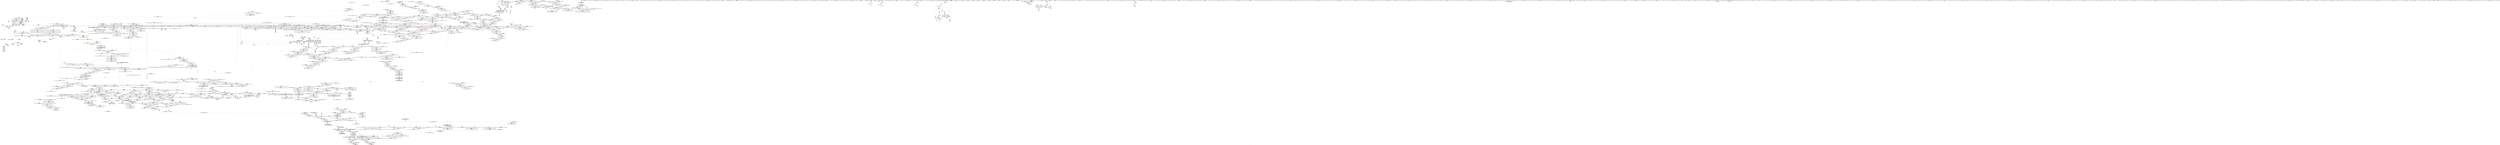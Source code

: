 digraph "SVFG" {
	label="SVFG";

	Node0x55b52737a350 [shape=record,color=grey,label="{NodeID: 0\nNullPtr|{|<s54>175}}"];
	Node0x55b52737a350 -> Node0x55b52792cc80[style=solid];
	Node0x55b52737a350 -> Node0x55b52792cd80[style=solid];
	Node0x55b52737a350 -> Node0x55b52792ce50[style=solid];
	Node0x55b52737a350 -> Node0x55b52792cf20[style=solid];
	Node0x55b52737a350 -> Node0x55b52792cff0[style=solid];
	Node0x55b52737a350 -> Node0x55b52792d0c0[style=solid];
	Node0x55b52737a350 -> Node0x55b52792d190[style=solid];
	Node0x55b52737a350 -> Node0x55b52792d260[style=solid];
	Node0x55b52737a350 -> Node0x55b52792d330[style=solid];
	Node0x55b52737a350 -> Node0x55b52792d400[style=solid];
	Node0x55b52737a350 -> Node0x55b52792d4d0[style=solid];
	Node0x55b52737a350 -> Node0x55b52792d5a0[style=solid];
	Node0x55b52737a350 -> Node0x55b52792d670[style=solid];
	Node0x55b52737a350 -> Node0x55b52792d740[style=solid];
	Node0x55b52737a350 -> Node0x55b52792d810[style=solid];
	Node0x55b52737a350 -> Node0x55b52792d8e0[style=solid];
	Node0x55b52737a350 -> Node0x55b52792d9b0[style=solid];
	Node0x55b52737a350 -> Node0x55b52792da80[style=solid];
	Node0x55b52737a350 -> Node0x55b52792db50[style=solid];
	Node0x55b52737a350 -> Node0x55b52792dc20[style=solid];
	Node0x55b52737a350 -> Node0x55b52792dcf0[style=solid];
	Node0x55b52737a350 -> Node0x55b52792ddc0[style=solid];
	Node0x55b52737a350 -> Node0x55b52792de90[style=solid];
	Node0x55b52737a350 -> Node0x55b52792df60[style=solid];
	Node0x55b52737a350 -> Node0x55b52792e030[style=solid];
	Node0x55b52737a350 -> Node0x55b52792e100[style=solid];
	Node0x55b52737a350 -> Node0x55b52792e1d0[style=solid];
	Node0x55b52737a350 -> Node0x55b52792e2a0[style=solid];
	Node0x55b52737a350 -> Node0x55b52792e370[style=solid];
	Node0x55b52737a350 -> Node0x55b52792e440[style=solid];
	Node0x55b52737a350 -> Node0x55b52792e510[style=solid];
	Node0x55b52737a350 -> Node0x55b52792e5e0[style=solid];
	Node0x55b52737a350 -> Node0x55b5279221a0[style=solid];
	Node0x55b52737a350 -> Node0x55b527922270[style=solid];
	Node0x55b52737a350 -> Node0x55b527922340[style=solid];
	Node0x55b52737a350 -> Node0x55b527922410[style=solid];
	Node0x55b52737a350 -> Node0x55b5279224e0[style=solid];
	Node0x55b52737a350 -> Node0x55b5279225b0[style=solid];
	Node0x55b52737a350 -> Node0x55b52795a740[style=solid];
	Node0x55b52737a350 -> Node0x55b52795aa40[style=solid];
	Node0x55b52737a350 -> Node0x55b52795b0f0[style=solid];
	Node0x55b52737a350 -> Node0x55b52795b1c0[style=solid];
	Node0x55b52737a350 -> Node0x55b52795df40[style=solid];
	Node0x55b52737a350 -> Node0x55b527963080[style=solid];
	Node0x55b52737a350 -> Node0x55b527992280[style=solid];
	Node0x55b52737a350 -> Node0x55b527992400[style=solid];
	Node0x55b52737a350 -> Node0x55b527992a00[style=solid];
	Node0x55b52737a350 -> Node0x55b527992b80[style=solid];
	Node0x55b52737a350 -> Node0x55b527992d00[style=solid];
	Node0x55b52737a350 -> Node0x55b527992e80[style=solid];
	Node0x55b52737a350 -> Node0x55b527993600[style=solid];
	Node0x55b52737a350 -> Node0x55b527993f00[style=solid];
	Node0x55b52737a350 -> Node0x55b527994380[style=solid];
	Node0x55b52737a350 -> Node0x55b527994800[style=solid];
	Node0x55b52737a350:s54 -> Node0x55b527a838c0[style=solid,color=red];
	Node0x55b52792ec60 [shape=record,color=red,label="{NodeID: 775\n264\<--263\n\<--right\n_Z5solveP4node\n}"];
	Node0x55b52792ec60 -> Node0x55b527992280[style=solid];
	Node0x55b527a7e0a0 [shape=record,color=black,label="{NodeID: 2657\n1688 = PHI(1312, )\n|{<s0>140}}"];
	Node0x55b527a7e0a0:s0 -> Node0x55b527a90a90[style=solid,color=red];
	Node0x55b5279251c0 [shape=record,color=black,label="{NodeID: 443\n1045\<--1042\n\<--call\n_ZN9__gnu_cxx16__aligned_membufINSt7__cxx1112basic_stringIcSt11char_traitsIcESaIcEEEE6_M_ptrEv\n}"];
	Node0x55b5279251c0 -> Node0x55b527925290[style=solid];
	Node0x55b527964e90 [shape=record,color=blue,label="{NodeID: 1218\n1950\<--1949\n__t.addr\<--__t\n_ZSt7forwardIRPSt18_Rb_tree_node_baseEOT_RNSt16remove_referenceIS3_E4typeE\n}"];
	Node0x55b527964e90 -> Node0x55b527958530[style=dashed];
	Node0x55b5279186b0 [shape=record,color=green,label="{NodeID: 111\n650\<--651\nthis.addr\<--this.addr_field_insensitive\n_ZNSt3setINSt7__cxx1112basic_stringIcSt11char_traitsIcESaIcEEESt4lessIS5_ESaIS5_EE6insertEOS5_\n}"];
	Node0x55b5279186b0 -> Node0x55b527930ce0[style=solid];
	Node0x55b5279186b0 -> Node0x55b52795d580[style=solid];
	Node0x55b527934690 [shape=record,color=red,label="{NodeID: 886\n1290\<--1289\n\<--coerce.dive\n_ZNSt8_Rb_treeINSt7__cxx1112basic_stringIcSt11char_traitsIcESaIcEEES5_St9_IdentityIS5_ESt4lessIS5_ESaIS5_EE3endEv\n}"];
	Node0x55b527934690 -> Node0x55b5279368b0[style=solid];
	Node0x55b527a87250 [shape=record,color=black,label="{NodeID: 2768\n1195 = PHI(1135, )\n3rd arg _ZNSt8_Rb_treeINSt7__cxx1112basic_stringIcSt11char_traitsIcESaIcEEES5_St9_IdentityIS5_ESt4lessIS5_ESaIS5_EE14_M_lower_boundEPSt13_Rb_tree_nodeIS5_EPSt18_Rb_tree_node_baseRKS5_ }"];
	Node0x55b527a87250 -> Node0x55b527960710[style=solid];
	Node0x55b52793b100 [shape=record,color=purple,label="{NodeID: 554\n514\<--16\narrayidx20\<--all\nmain\n}"];
	Node0x55b52793b100 -> Node0x55b527930b40[style=solid];
	Node0x55b52791d590 [shape=record,color=green,label="{NodeID: 222\n1357\<--1358\nthis.addr\<--this.addr_field_insensitive\n_ZNKSt9_IdentityINSt7__cxx1112basic_stringIcSt11char_traitsIcESaIcEEEEclERKS5_\n}"];
	Node0x55b52791d590 -> Node0x55b527934d10[style=solid];
	Node0x55b52791d590 -> Node0x55b527961410[style=solid];
	Node0x55b527959980 [shape=record,color=red,label="{NodeID: 997\n2151\<--2142\n\<--__p.addr\n_ZNSt16allocator_traitsISaISt13_Rb_tree_nodeINSt7__cxx1112basic_stringIcSt11char_traitsIcESaIcEEEEEE9constructIS6_JS6_EEEvRS8_PT_DpOT0_\n|{<s0>180}}"];
	Node0x55b527959980:s0 -> Node0x55b527a91240[style=solid,color=red];
	Node0x55b527940bc0 [shape=record,color=purple,label="{NodeID: 665\n1350\<--1349\n_M_node\<--this1\n_ZNSt17_Rb_tree_iteratorINSt7__cxx1112basic_stringIcSt11char_traitsIcESaIcEEEEC2EPSt18_Rb_tree_node_base\n}"];
	Node0x55b527940bc0 -> Node0x55b527961340[style=solid];
	Node0x55b52792bc20 [shape=record,color=green,label="{NodeID: 333\n2102\<--2103\n__n.addr\<--__n.addr_field_insensitive\n_ZN9__gnu_cxx13new_allocatorISt13_Rb_tree_nodeINSt7__cxx1112basic_stringIcSt11char_traitsIcESaIcEEEEE8allocateEmPKv\n}"];
	Node0x55b52792bc20 -> Node0x55b527959640[style=solid];
	Node0x55b52792bc20 -> Node0x55b527959710[style=solid];
	Node0x55b52792bc20 -> Node0x55b527965c60[style=solid];
	Node0x55b5279ffa40 [shape=record,color=yellow,style=double,label="{NodeID: 2215\n9V_1 = ENCHI(MR_9V_0)\npts\{210001 \}\nFun[_ZNSt8_Rb_treeINSt7__cxx1112basic_stringIcSt11char_traitsIcESaIcEEES5_St9_IdentityIS5_ESt4lessIS5_ESaIS5_EE8_M_beginEv]}"];
	Node0x55b5279ffa40 -> Node0x55b527931c50[style=dashed];
	Node0x55b52795f530 [shape=record,color=blue,label="{NodeID: 1108\n1038\<--1037\nthis.addr\<--this\n_ZN9__gnu_cxx16__aligned_membufINSt7__cxx1112basic_stringIcSt11char_traitsIcESaIcEEEE6_M_ptrEv\n}"];
	Node0x55b52795f530 -> Node0x55b527932c90[style=dashed];
	Node0x55b52737a3e0 [shape=record,color=green,label="{NodeID: 1\n5\<--1\n\<--dummyObj\nCan only get source location for instruction, argument, global var or function.}"];
	Node0x55b52792ed30 [shape=record,color=red,label="{NodeID: 776\n271\<--270\n\<--prob\n_Z5solveP4node\n}"];
	Node0x55b52792ed30 -> Node0x55b527990900[style=solid];
	Node0x55b527a7e240 [shape=record,color=black,label="{NodeID: 2658\n1690 = PHI(1292, )\n}"];
	Node0x55b527925290 [shape=record,color=black,label="{NodeID: 444\n1036\<--1045\n_ZN9__gnu_cxx16__aligned_membufINSt7__cxx1112basic_stringIcSt11char_traitsIcESaIcEEEE6_M_ptrEv_ret\<--\n_ZN9__gnu_cxx16__aligned_membufINSt7__cxx1112basic_stringIcSt11char_traitsIcESaIcEEEE6_M_ptrEv\n|{<s0>80}}"];
	Node0x55b527925290:s0 -> Node0x55b527a7f840[style=solid,color=blue];
	Node0x55b527964f60 [shape=record,color=blue,label="{NodeID: 1219\n1960\<--1958\nthis.addr\<--this\n_ZNKSt8_Rb_treeINSt7__cxx1112basic_stringIcSt11char_traitsIcESaIcEEES5_St9_IdentityIS5_ESt4lessIS5_ESaIS5_EE11_Alloc_nodeclIS5_EEPSt13_Rb_tree_nodeIS5_EOT_\n}"];
	Node0x55b527964f60 -> Node0x55b527958600[style=dashed];
	Node0x55b527918780 [shape=record,color=green,label="{NodeID: 112\n652\<--653\n__x.addr\<--__x.addr_field_insensitive\n_ZNSt3setINSt7__cxx1112basic_stringIcSt11char_traitsIcESaIcEEESt4lessIS5_ESaIS5_EE6insertEOS5_\n}"];
	Node0x55b527918780 -> Node0x55b527930db0[style=solid];
	Node0x55b527918780 -> Node0x55b52795d650[style=solid];
	Node0x55b527934760 [shape=record,color=red,label="{NodeID: 887\n1305\<--1296\nthis1\<--this.addr\n_ZNKSt4lessINSt7__cxx1112basic_stringIcSt11char_traitsIcESaIcEEEEclERKS5_S8_\n}"];
	Node0x55b527a8a720 [shape=record,color=black,label="{NodeID: 2769\n50 = PHI()\n}"];
	Node0x55b52793b1d0 [shape=record,color=purple,label="{NodeID: 555\n529\<--16\n\<--all\nmain\n}"];
	Node0x55b52791d660 [shape=record,color=green,label="{NodeID: 223\n1359\<--1360\n__x.addr\<--__x.addr_field_insensitive\n_ZNKSt9_IdentityINSt7__cxx1112basic_stringIcSt11char_traitsIcESaIcEEEEclERKS5_\n}"];
	Node0x55b52791d660 -> Node0x55b527934de0[style=solid];
	Node0x55b52791d660 -> Node0x55b5279614e0[style=solid];
	Node0x55b527959a50 [shape=record,color=red,label="{NodeID: 998\n2152\<--2144\n\<--__args.addr\n_ZNSt16allocator_traitsISaISt13_Rb_tree_nodeINSt7__cxx1112basic_stringIcSt11char_traitsIcESaIcEEEEEE9constructIS6_JS6_EEEvRS8_PT_DpOT0_\n|{<s0>179}}"];
	Node0x55b527959a50:s0 -> Node0x55b527a8b740[style=solid,color=red];
	Node0x55b527940c90 [shape=record,color=purple,label="{NodeID: 666\n1382\<--1381\n_M_storage\<--this1\n_ZNKSt13_Rb_tree_nodeINSt7__cxx1112basic_stringIcSt11char_traitsIcESaIcEEEE9_M_valptrEv\n|{<s0>107}}"];
	Node0x55b527940c90:s0 -> Node0x55b527a90420[style=solid,color=red];
	Node0x55b52792bcf0 [shape=record,color=green,label="{NodeID: 334\n2104\<--2105\n.addr\<--.addr_field_insensitive\n_ZN9__gnu_cxx13new_allocatorISt13_Rb_tree_nodeINSt7__cxx1112basic_stringIcSt11char_traitsIcESaIcEEEEE8allocateEmPKv\n}"];
	Node0x55b52792bcf0 -> Node0x55b527965d30[style=solid];
	Node0x55b52795f600 [shape=record,color=blue,label="{NodeID: 1109\n1049\<--1048\nthis.addr\<--this\n_ZN9__gnu_cxx16__aligned_membufINSt7__cxx1112basic_stringIcSt11char_traitsIcESaIcEEEE7_M_addrEv\n}"];
	Node0x55b52795f600 -> Node0x55b527932d60[style=dashed];
	Node0x55b527914a60 [shape=record,color=green,label="{NodeID: 2\n22\<--1\n__dso_handle\<--dummyObj\nGlob }"];
	Node0x55b52792ee00 [shape=record,color=red,label="{NodeID: 777\n293\<--292\n\<--left6\n_Z5solveP4node\n}"];
	Node0x55b52792ee00 -> Node0x55b52795b910[style=solid];
	Node0x55b527a7e350 [shape=record,color=black,label="{NodeID: 2659\n797 = PHI()\n}"];
	Node0x55b527925360 [shape=record,color=black,label="{NodeID: 445\n1054\<--1053\n\<--_M_storage\n_ZN9__gnu_cxx16__aligned_membufINSt7__cxx1112basic_stringIcSt11char_traitsIcESaIcEEEE7_M_addrEv\n}"];
	Node0x55b527925360 -> Node0x55b527925430[style=solid];
	Node0x55b527965030 [shape=record,color=blue,label="{NodeID: 1220\n1962\<--1959\n__arg.addr\<--__arg\n_ZNKSt8_Rb_treeINSt7__cxx1112basic_stringIcSt11char_traitsIcESaIcEEES5_St9_IdentityIS5_ESt4lessIS5_ESaIS5_EE11_Alloc_nodeclIS5_EEPSt13_Rb_tree_nodeIS5_EOT_\n}"];
	Node0x55b527965030 -> Node0x55b5279586d0[style=dashed];
	Node0x55b52791db70 [shape=record,color=green,label="{NodeID: 113\n654\<--655\n__p\<--__p_field_insensitive\n_ZNSt3setINSt7__cxx1112basic_stringIcSt11char_traitsIcESaIcEEESt4lessIS5_ESaIS5_EE6insertEOS5_\n}"];
	Node0x55b52791db70 -> Node0x55b527923fe0[style=solid];
	Node0x55b52791db70 -> Node0x55b52793dfe0[style=solid];
	Node0x55b52791db70 -> Node0x55b52793e0b0[style=solid];
	Node0x55b5279eff70 [shape=record,color=yellow,style=double,label="{NodeID: 1995\n166V_1 = ENCHI(MR_166V_0)\npts\{15040000 \}\nFun[_ZNSt8_Rb_treeINSt7__cxx1112basic_stringIcSt11char_traitsIcESaIcEEES5_St9_IdentityIS5_ESt4lessIS5_ESaIS5_EE10_M_insert_IS5_NSB_11_Alloc_nodeEEESt17_Rb_tree_iteratorIS5_EPSt18_Rb_tree_node_baseSH_OT_RT0_]|{<s0>148}}"];
	Node0x55b5279eff70:s0 -> Node0x55b5279fbf60[style=dashed,color=red];
	Node0x55b527934830 [shape=record,color=red,label="{NodeID: 888\n1306\<--1298\n\<--__x.addr\n_ZNKSt4lessINSt7__cxx1112basic_stringIcSt11char_traitsIcESaIcEEEEclERKS5_S8_\n|{<s0>101}}"];
	Node0x55b527934830:s0 -> Node0x55b527a8af10[style=solid,color=red];
	Node0x55b527a8a820 [shape=record,color=black,label="{NodeID: 2770\n115 = PHI()\n}"];
	Node0x55b52793b2a0 [shape=record,color=purple,label="{NodeID: 556\n2221\<--16\noffset_0\<--all\n}"];
	Node0x55b52793b2a0 -> Node0x55b52795cbc0[style=solid];
	Node0x55b52791d730 [shape=record,color=green,label="{NodeID: 224\n1368\<--1369\n__x.addr\<--__x.addr_field_insensitive\n_ZNSt8_Rb_treeINSt7__cxx1112basic_stringIcSt11char_traitsIcESaIcEEES5_St9_IdentityIS5_ESt4lessIS5_ESaIS5_EE8_S_valueEPKSt13_Rb_tree_nodeIS5_E\n}"];
	Node0x55b52791d730 -> Node0x55b527934eb0[style=solid];
	Node0x55b52791d730 -> Node0x55b5279615b0[style=solid];
	Node0x55b527959b20 [shape=record,color=red,label="{NodeID: 999\n2173\<--2164\nthis1\<--this.addr\n_ZN9__gnu_cxx13new_allocatorISt13_Rb_tree_nodeINSt7__cxx1112basic_stringIcSt11char_traitsIcESaIcEEEEE9constructIS7_JS7_EEEvPT_DpOT0_\n}"];
	Node0x55b527940d60 [shape=record,color=purple,label="{NodeID: 667\n1404\<--1403\n_M_storage\<--this1\n_ZNK9__gnu_cxx16__aligned_membufINSt7__cxx1112basic_stringIcSt11char_traitsIcESaIcEEEE7_M_addrEv\n}"];
	Node0x55b527940d60 -> Node0x55b527937000[style=solid];
	Node0x55b52792bdc0 [shape=record,color=green,label="{NodeID: 335\n2112\<--2113\n_ZNK9__gnu_cxx13new_allocatorISt13_Rb_tree_nodeINSt7__cxx1112basic_stringIcSt11char_traitsIcESaIcEEEEE8max_sizeEv\<--_ZNK9__gnu_cxx13new_allocatorISt13_Rb_tree_nodeINSt7__cxx1112basic_stringIcSt11char_traitsIcESaIcEEEEE8max_sizeEv_field_insensitive\n}"];
	Node0x55b52795f6d0 [shape=record,color=blue,label="{NodeID: 1110\n1060\<--1057\n__a.addr\<--__a\n_ZNSt16allocator_traitsISaISt13_Rb_tree_nodeINSt7__cxx1112basic_stringIcSt11char_traitsIcESaIcEEEEEE10deallocateERS8_PS7_m\n}"];
	Node0x55b52795f6d0 -> Node0x55b527932e30[style=dashed];
	Node0x55b527914da0 [shape=record,color=green,label="{NodeID: 3\n23\<--1\n.str\<--dummyObj\nGlob }"];
	Node0x55b5279d9470 [shape=record,color=black,label="{NodeID: 1885\nMR_9V_3 = PHI(MR_9V_5, MR_9V_2, )\npts\{210001 \}\n|{|<s1>35}}"];
	Node0x55b5279d9470 -> Node0x55b5279e1b70[style=dashed];
	Node0x55b5279d9470:s1 -> Node0x55b5279ecaa0[style=dashed,color=red];
	Node0x55b52792eed0 [shape=record,color=red,label="{NodeID: 778\n298\<--297\n\<--right7\n_Z5solveP4node\n}"];
	Node0x55b52792eed0 -> Node0x55b52795b9e0[style=solid];
	Node0x55b527a7e420 [shape=record,color=black,label="{NodeID: 2660\n817 = PHI(875, )\n|{<s0>61}}"];
	Node0x55b527a7e420:s0 -> Node0x55b527a8cb70[style=solid,color=red];
	Node0x55b527925430 [shape=record,color=black,label="{NodeID: 446\n1047\<--1054\n_ZN9__gnu_cxx16__aligned_membufINSt7__cxx1112basic_stringIcSt11char_traitsIcESaIcEEEE7_M_addrEv_ret\<--\n_ZN9__gnu_cxx16__aligned_membufINSt7__cxx1112basic_stringIcSt11char_traitsIcESaIcEEEE7_M_addrEv\n|{<s0>82}}"];
	Node0x55b527925430:s0 -> Node0x55b527a7f980[style=solid,color=blue];
	Node0x55b527965100 [shape=record,color=blue,label="{NodeID: 1221\n1983\<--1981\nthis.addr\<--this\n_ZNSt8_Rb_treeINSt7__cxx1112basic_stringIcSt11char_traitsIcESaIcEEES5_St9_IdentityIS5_ESt4lessIS5_ESaIS5_EE14_M_create_nodeIJS5_EEEPSt13_Rb_tree_nodeIS5_EDpOT_\n}"];
	Node0x55b527965100 -> Node0x55b527958870[style=dashed];
	Node0x55b52791dc40 [shape=record,color=green,label="{NodeID: 114\n662\<--663\n_ZSt4moveIRNSt7__cxx1112basic_stringIcSt11char_traitsIcESaIcEEEEONSt16remove_referenceIT_E4typeEOS8_\<--_ZSt4moveIRNSt7__cxx1112basic_stringIcSt11char_traitsIcESaIcEEEEONSt16remove_referenceIT_E4typeEOS8__field_insensitive\n}"];
	Node0x55b5279f0050 [shape=record,color=yellow,style=double,label="{NodeID: 1996\n189V_1 = ENCHI(MR_189V_0)\npts\{17360000 \}\nFun[_ZNSt8_Rb_treeINSt7__cxx1112basic_stringIcSt11char_traitsIcESaIcEEES5_St9_IdentityIS5_ESt4lessIS5_ESaIS5_EE10_M_insert_IS5_NSB_11_Alloc_nodeEEESt17_Rb_tree_iteratorIS5_EPSt18_Rb_tree_node_baseSH_OT_RT0_]|{<s0>150}}"];
	Node0x55b5279f0050:s0 -> Node0x55b527961340[style=dashed,color=red];
	Node0x55b527934900 [shape=record,color=red,label="{NodeID: 889\n1307\<--1300\n\<--__y.addr\n_ZNKSt4lessINSt7__cxx1112basic_stringIcSt11char_traitsIcESaIcEEEEclERKS5_S8_\n|{<s0>101}}"];
	Node0x55b527934900:s0 -> Node0x55b527a8b050[style=solid,color=red];
	Node0x55b527a8a920 [shape=record,color=black,label="{NodeID: 2771\n1308 = PHI(1407, )\n}"];
	Node0x55b527a8a920 -> Node0x55b527936980[style=solid];
	Node0x55b52793b370 [shape=record,color=purple,label="{NodeID: 557\n49\<--19\n\<--_Z3cntB5cxx11\n__cxx_global_var_init\n}"];
	Node0x55b52791d800 [shape=record,color=green,label="{NodeID: 225\n1373\<--1374\n_ZNKSt13_Rb_tree_nodeINSt7__cxx1112basic_stringIcSt11char_traitsIcESaIcEEEE9_M_valptrEv\<--_ZNKSt13_Rb_tree_nodeINSt7__cxx1112basic_stringIcSt11char_traitsIcESaIcEEEE9_M_valptrEv_field_insensitive\n}"];
	Node0x55b527959bf0 [shape=record,color=red,label="{NodeID: 1000\n2174\<--2166\n\<--__p.addr\n_ZN9__gnu_cxx13new_allocatorISt13_Rb_tree_nodeINSt7__cxx1112basic_stringIcSt11char_traitsIcESaIcEEEEE9constructIS7_JS7_EEEvPT_DpOT0_\n}"];
	Node0x55b527959bf0 -> Node0x55b52793a400[style=solid];
	Node0x55b527940e30 [shape=record,color=purple,label="{NodeID: 668\n1455\<--1441\ncoerce.dive\<--retval\n_ZNKSt8_Rb_treeINSt7__cxx1112basic_stringIcSt11char_traitsIcESaIcEEES5_St9_IdentityIS5_ESt4lessIS5_ESaIS5_EE3endEv\n}"];
	Node0x55b527940e30 -> Node0x55b527935530[style=solid];
	Node0x55b52792bec0 [shape=record,color=green,label="{NodeID: 336\n2117\<--2118\n_ZSt17__throw_bad_allocv\<--_ZSt17__throw_bad_allocv_field_insensitive\n}"];
	Node0x55b52795f7a0 [shape=record,color=blue,label="{NodeID: 1111\n1062\<--1058\n__p.addr\<--__p\n_ZNSt16allocator_traitsISaISt13_Rb_tree_nodeINSt7__cxx1112basic_stringIcSt11char_traitsIcESaIcEEEEEE10deallocateERS8_PS7_m\n}"];
	Node0x55b52795f7a0 -> Node0x55b527932f00[style=dashed];
	Node0x55b527914e60 [shape=record,color=green,label="{NodeID: 4\n25\<--1\n.str.1\<--dummyObj\nGlob }"];
	Node0x55b52792efa0 [shape=record,color=red,label="{NodeID: 779\n304\<--303\n\<--prob8\n_Z5solveP4node\n}"];
	Node0x55b52792efa0 -> Node0x55b527990780[style=solid];
	Node0x55b527a7e5c0 [shape=record,color=black,label="{NodeID: 2661\n2038 = PHI(1012, )\n|{<s0>169}}"];
	Node0x55b527a7e5c0:s0 -> Node0x55b527a8c670[style=solid,color=red];
	Node0x55b527925500 [shape=record,color=black,label="{NodeID: 447\n1070\<--1069\n\<--\n_ZNSt16allocator_traitsISaISt13_Rb_tree_nodeINSt7__cxx1112basic_stringIcSt11char_traitsIcESaIcEEEEEE10deallocateERS8_PS7_m\n|{<s0>83}}"];
	Node0x55b527925500:s0 -> Node0x55b527a858c0[style=solid,color=red];
	Node0x55b5279651d0 [shape=record,color=blue,label="{NodeID: 1222\n1985\<--1982\n__args.addr\<--__args\n_ZNSt8_Rb_treeINSt7__cxx1112basic_stringIcSt11char_traitsIcESaIcEEES5_St9_IdentityIS5_ESt4lessIS5_ESaIS5_EE14_M_create_nodeIJS5_EEEPSt13_Rb_tree_nodeIS5_EDpOT_\n}"];
	Node0x55b5279651d0 -> Node0x55b527958940[style=dashed];
	Node0x55b52791dd10 [shape=record,color=green,label="{NodeID: 115\n665\<--666\n_ZNSt8_Rb_treeINSt7__cxx1112basic_stringIcSt11char_traitsIcESaIcEEES5_St9_IdentityIS5_ESt4lessIS5_ESaIS5_EE16_M_insert_uniqueIS5_EESt4pairISt17_Rb_tree_iteratorIS5_EbEOT_\<--_ZNSt8_Rb_treeINSt7__cxx1112basic_stringIcSt11char_traitsIcESaIcEEES5_St9_IdentityIS5_ESt4lessIS5_ESaIS5_EE16_M_insert_uniqueIS5_EESt4pairISt17_Rb_tree_iteratorIS5_EbEOT__field_insensitive\n}"];
	Node0x55b5279349d0 [shape=record,color=red,label="{NodeID: 890\n1319\<--1314\n\<--__x.addr\n_ZNSt8_Rb_treeINSt7__cxx1112basic_stringIcSt11char_traitsIcESaIcEEES5_St9_IdentityIS5_ESt4lessIS5_ESaIS5_EE6_S_keyEPKSt18_Rb_tree_node_base\n|{<s0>102}}"];
	Node0x55b5279349d0:s0 -> Node0x55b527a85530[style=solid,color=red];
	Node0x55b527a8ab50 [shape=record,color=black,label="{NodeID: 2772\n1320 = PHI(1430, )\n|{<s0>103}}"];
	Node0x55b527a8ab50:s0 -> Node0x55b527a8b3a0[style=solid,color=red];
	Node0x55b52793b440 [shape=record,color=purple,label="{NodeID: 558\n114\<--23\n\<--.str\n_Z3getRP4node\n}"];
	Node0x55b52791d900 [shape=record,color=green,label="{NodeID: 226\n1378\<--1379\nthis.addr\<--this.addr_field_insensitive\n_ZNKSt13_Rb_tree_nodeINSt7__cxx1112basic_stringIcSt11char_traitsIcESaIcEEEE9_M_valptrEv\n}"];
	Node0x55b52791d900 -> Node0x55b527934f80[style=solid];
	Node0x55b52791d900 -> Node0x55b527961680[style=solid];
	Node0x55b5279f9640 [shape=record,color=yellow,style=double,label="{NodeID: 2108\n34V_1 = ENCHI(MR_34V_0)\npts\{2500000 \}\nFun[_ZNKSt23_Rb_tree_const_iteratorINSt7__cxx1112basic_stringIcSt11char_traitsIcESaIcEEEEneERKS6_]}"];
	Node0x55b5279f9640 -> Node0x55b52792f480[style=dashed];
	Node0x55b527959cc0 [shape=record,color=red,label="{NodeID: 1001\n2177\<--2168\n\<--__args.addr\n_ZN9__gnu_cxx13new_allocatorISt13_Rb_tree_nodeINSt7__cxx1112basic_stringIcSt11char_traitsIcESaIcEEEEE9constructIS7_JS7_EEEvPT_DpOT0_\n|{<s0>181}}"];
	Node0x55b527959cc0:s0 -> Node0x55b527a8b740[style=solid,color=red];
	Node0x55b527940f00 [shape=record,color=purple,label="{NodeID: 669\n1447\<--1446\n_M_impl\<--this1\n_ZNKSt8_Rb_treeINSt7__cxx1112basic_stringIcSt11char_traitsIcESaIcEEES5_St9_IdentityIS5_ESt4lessIS5_ESaIS5_EE3endEv\n}"];
	Node0x55b527940f00 -> Node0x55b527937410[style=solid];
	Node0x55b52792bfc0 [shape=record,color=green,label="{NodeID: 337\n2123\<--2124\ncall2\<--call2_field_insensitive\n_ZN9__gnu_cxx13new_allocatorISt13_Rb_tree_nodeINSt7__cxx1112basic_stringIcSt11char_traitsIcESaIcEEEEE8allocateEmPKv\n}"];
	Node0x55b52792bfc0 -> Node0x55b52793a0c0[style=solid];
	Node0x55b52795f870 [shape=record,color=blue,label="{NodeID: 1112\n1064\<--1059\n__n.addr\<--__n\n_ZNSt16allocator_traitsISaISt13_Rb_tree_nodeINSt7__cxx1112basic_stringIcSt11char_traitsIcESaIcEEEEEE10deallocateERS8_PS7_m\n}"];
	Node0x55b52795f870 -> Node0x55b527932fd0[style=dashed];
	Node0x55b527914f20 [shape=record,color=green,label="{NodeID: 5\n27\<--1\n.str.2\<--dummyObj\nGlob }"];
	Node0x55b52792f070 [shape=record,color=red,label="{NodeID: 780\n323\<--315\nthis1\<--this.addr\n_ZNSt3setINSt7__cxx1112basic_stringIcSt11char_traitsIcESaIcEEESt4lessIS5_ESaIS5_EE4findERKS5_\n}"];
	Node0x55b52792f070 -> Node0x55b52793d070[style=solid];
	Node0x55b527a7e700 [shape=record,color=black,label="{NodeID: 2662\n2040 = PHI(1812, )\n|{<s0>169}}"];
	Node0x55b527a7e700:s0 -> Node0x55b527a8c780[style=solid,color=red];
	Node0x55b5279255d0 [shape=record,color=black,label="{NodeID: 448\n1092\<--1091\n\<--\n_ZN9__gnu_cxx13new_allocatorISt13_Rb_tree_nodeINSt7__cxx1112basic_stringIcSt11char_traitsIcESaIcEEEEE10deallocateEPS8_m\n}"];
	Node0x55b5279652a0 [shape=record,color=blue,label="{NodeID: 1223\n1987\<--1992\n__tmp\<--call\n_ZNSt8_Rb_treeINSt7__cxx1112basic_stringIcSt11char_traitsIcESaIcEEES5_St9_IdentityIS5_ESt4lessIS5_ESaIS5_EE14_M_create_nodeIJS5_EEEPSt13_Rb_tree_nodeIS5_EDpOT_\n}"];
	Node0x55b5279652a0 -> Node0x55b527958a10[style=dashed];
	Node0x55b5279652a0 -> Node0x55b527958ae0[style=dashed];
	Node0x55b52791de10 [shape=record,color=green,label="{NodeID: 116\n677\<--678\n_ZNSt4pairISt23_Rb_tree_const_iteratorINSt7__cxx1112basic_stringIcSt11char_traitsIcESaIcEEEEbEC2IRSt17_Rb_tree_iteratorIS6_ERbLb1EEEOT_OT0_\<--_ZNSt4pairISt23_Rb_tree_const_iteratorINSt7__cxx1112basic_stringIcSt11char_traitsIcESaIcEEEEbEC2IRSt17_Rb_tree_iteratorIS6_ERbLb1EEEOT_OT0__field_insensitive\n}"];
	Node0x55b527934aa0 [shape=record,color=red,label="{NodeID: 891\n1334\<--1329\n\<--__x.addr\n_ZNSt8_Rb_treeINSt7__cxx1112basic_stringIcSt11char_traitsIcESaIcEEES5_St9_IdentityIS5_ESt4lessIS5_ESaIS5_EE6_S_keyEPKSt13_Rb_tree_nodeIS5_E\n|{<s0>104}}"];
	Node0x55b527934aa0:s0 -> Node0x55b527a85200[style=solid,color=red];
	Node0x55b527a8ac90 [shape=record,color=black,label="{NodeID: 2773\n1323 = PHI(1354, )\n}"];
	Node0x55b527a8ac90 -> Node0x55b527936a50[style=solid];
	Node0x55b52793b510 [shape=record,color=purple,label="{NodeID: 559\n176\<--25\n\<--.str.1\n_Z3getRP4node\n}"];
	Node0x55b52791d9d0 [shape=record,color=green,label="{NodeID: 227\n1384\<--1385\n_ZNK9__gnu_cxx16__aligned_membufINSt7__cxx1112basic_stringIcSt11char_traitsIcESaIcEEEE6_M_ptrEv\<--_ZNK9__gnu_cxx16__aligned_membufINSt7__cxx1112basic_stringIcSt11char_traitsIcESaIcEEEE6_M_ptrEv_field_insensitive\n}"];
	Node0x55b5279f9720 [shape=record,color=yellow,style=double,label="{NodeID: 2109\n36V_1 = ENCHI(MR_36V_0)\npts\{2520000 \}\nFun[_ZNKSt23_Rb_tree_const_iteratorINSt7__cxx1112basic_stringIcSt11char_traitsIcESaIcEEEEneERKS6_]}"];
	Node0x55b5279f9720 -> Node0x55b52792f550[style=dashed];
	Node0x55b527959d90 [shape=record,color=red,label="{NodeID: 1002\n2191\<--2188\n\<--__t.addr\n_ZSt7forwardISt17_Rb_tree_iteratorINSt7__cxx1112basic_stringIcSt11char_traitsIcESaIcEEEEEOT_RNSt16remove_referenceIS8_E4typeE\n}"];
	Node0x55b527959d90 -> Node0x55b52793a5a0[style=solid];
	Node0x55b527940fd0 [shape=record,color=purple,label="{NodeID: 670\n1449\<--1448\nadd.ptr\<--\n_ZNKSt8_Rb_treeINSt7__cxx1112basic_stringIcSt11char_traitsIcESaIcEEES5_St9_IdentityIS5_ESt4lessIS5_ESaIS5_EE3endEv\n}"];
	Node0x55b527940fd0 -> Node0x55b5279374e0[style=solid];
	Node0x55b52792c090 [shape=record,color=green,label="{NodeID: 338\n2129\<--2130\nthis.addr\<--this.addr_field_insensitive\n_ZNK9__gnu_cxx13new_allocatorISt13_Rb_tree_nodeINSt7__cxx1112basic_stringIcSt11char_traitsIcESaIcEEEEE8max_sizeEv\n}"];
	Node0x55b52792c090 -> Node0x55b5279597e0[style=solid];
	Node0x55b52792c090 -> Node0x55b527965e00[style=solid];
	Node0x55b52795f940 [shape=record,color=blue,label="{NodeID: 1113\n1081\<--1078\nthis.addr\<--this\n_ZN9__gnu_cxx13new_allocatorISt13_Rb_tree_nodeINSt7__cxx1112basic_stringIcSt11char_traitsIcESaIcEEEEE10deallocateEPS8_m\n}"];
	Node0x55b52795f940 -> Node0x55b5279330a0[style=dashed];
	Node0x55b527915790 [shape=record,color=green,label="{NodeID: 6\n29\<--1\nstdin\<--dummyObj\nGlob }"];
	Node0x55b5279da370 [shape=record,color=black,label="{NodeID: 1888\nMR_112V_3 = PHI(MR_112V_5, MR_112V_2, )\npts\{210002 210003 210004 \}\n|{|<s1>35}}"];
	Node0x55b5279da370 -> Node0x55b5279e3470[style=dashed];
	Node0x55b5279da370:s1 -> Node0x55b5279ecaa0[style=dashed,color=red];
	Node0x55b52792f140 [shape=record,color=red,label="{NodeID: 781\n325\<--317\n\<--__x.addr\n_ZNSt3setINSt7__cxx1112basic_stringIcSt11char_traitsIcESaIcEEESt4lessIS5_ESaIS5_EE4findERKS5_\n|{<s0>17}}"];
	Node0x55b52792f140:s0 -> Node0x55b527a91020[style=solid,color=red];
	Node0x55b527a7e840 [shape=record,color=black,label="{NodeID: 2663\n2052 = PHI()\n}"];
	Node0x55b5279256a0 [shape=record,color=black,label="{NodeID: 449\n1101\<--1100\n\<--this1\n_ZNSaISt13_Rb_tree_nodeINSt7__cxx1112basic_stringIcSt11char_traitsIcESaIcEEEEED2Ev\n|{<s0>85}}"];
	Node0x55b5279256a0:s0 -> Node0x55b527a839d0[style=solid,color=red];
	Node0x55b527a072a0 [shape=record,color=yellow,style=double,label="{NodeID: 2331\nRETMU(7V_2)\npts\{71 \}\nFun[_ZNSt3setINSt7__cxx1112basic_stringIcSt11char_traitsIcESaIcEEESt4lessIS5_ESaIS5_EED2Ev]}"];
	Node0x55b527965370 [shape=record,color=blue,label="{NodeID: 1224\n2006\<--2005\nthis.addr\<--this\n_ZNSt8_Rb_treeINSt7__cxx1112basic_stringIcSt11char_traitsIcESaIcEEES5_St9_IdentityIS5_ESt4lessIS5_ESaIS5_EE11_M_get_nodeEv\n}"];
	Node0x55b527965370 -> Node0x55b527958bb0[style=dashed];
	Node0x55b52791df10 [shape=record,color=green,label="{NodeID: 117\n688\<--689\n__gxx_personality_v0\<--__gxx_personality_v0_field_insensitive\n}"];
	Node0x55b527934b70 [shape=record,color=red,label="{NodeID: 892\n1349\<--1343\nthis1\<--this.addr\n_ZNSt17_Rb_tree_iteratorINSt7__cxx1112basic_stringIcSt11char_traitsIcESaIcEEEEC2EPSt18_Rb_tree_node_base\n}"];
	Node0x55b527934b70 -> Node0x55b527940bc0[style=solid];
	Node0x55b527a8add0 [shape=record,color=black,label="{NodeID: 2774\n729 = PHI(713, )\n0th arg _ZNSaISt13_Rb_tree_nodeINSt7__cxx1112basic_stringIcSt11char_traitsIcESaIcEEEEEC2Ev }"];
	Node0x55b527a8add0 -> Node0x55b52795da60[style=solid];
	Node0x55b52793b5e0 [shape=record,color=purple,label="{NodeID: 560\n447\<--27\n\<--.str.2\nmain\n}"];
	Node0x55b52791dad0 [shape=record,color=green,label="{NodeID: 228\n1389\<--1390\nthis.addr\<--this.addr_field_insensitive\n_ZNK9__gnu_cxx16__aligned_membufINSt7__cxx1112basic_stringIcSt11char_traitsIcESaIcEEEE6_M_ptrEv\n}"];
	Node0x55b52791dad0 -> Node0x55b527935050[style=solid];
	Node0x55b52791dad0 -> Node0x55b527961750[style=solid];
	Node0x55b527959e60 [shape=record,color=red,label="{NodeID: 1003\n2198\<--2195\n\<--__t.addr\n_ZSt7forwardIbEOT_RNSt16remove_referenceIS0_E4typeE\n}"];
	Node0x55b527959e60 -> Node0x55b52793a670[style=solid];
	Node0x55b5279410a0 [shape=record,color=purple,label="{NodeID: 671\n1451\<--1450\n_M_header\<--\n_ZNKSt8_Rb_treeINSt7__cxx1112basic_stringIcSt11char_traitsIcESaIcEEES5_St9_IdentityIS5_ESt4lessIS5_ESaIS5_EE3endEv\n|{<s0>112}}"];
	Node0x55b5279410a0:s0 -> Node0x55b527a8e010[style=solid,color=red];
	Node0x55b52792c160 [shape=record,color=green,label="{NodeID: 339\n2140\<--2141\n__a.addr\<--__a.addr_field_insensitive\n_ZNSt16allocator_traitsISaISt13_Rb_tree_nodeINSt7__cxx1112basic_stringIcSt11char_traitsIcESaIcEEEEEE9constructIS6_JS6_EEEvRS8_PT_DpOT0_\n}"];
	Node0x55b52792c160 -> Node0x55b5279598b0[style=solid];
	Node0x55b52792c160 -> Node0x55b527965ed0[style=solid];
	Node0x55b52795fa10 [shape=record,color=blue,label="{NodeID: 1114\n1083\<--1079\n__p.addr\<--__p\n_ZN9__gnu_cxx13new_allocatorISt13_Rb_tree_nodeINSt7__cxx1112basic_stringIcSt11char_traitsIcESaIcEEEEE10deallocateEPS8_m\n}"];
	Node0x55b52795fa10 -> Node0x55b527933170[style=dashed];
	Node0x55b527915820 [shape=record,color=green,label="{NodeID: 7\n30\<--1\n.str.3\<--dummyObj\nGlob }"];
	Node0x55b52792f210 [shape=record,color=red,label="{NodeID: 782\n335\<--334\n\<--coerce.dive2\n_ZNSt3setINSt7__cxx1112basic_stringIcSt11char_traitsIcESaIcEEESt4lessIS5_ESaIS5_EE4findERKS5_\n}"];
	Node0x55b52792f210 -> Node0x55b527923550[style=solid];
	Node0x55b527a7e910 [shape=record,color=black,label="{NodeID: 2664\n2092 = PHI(2096, )\n}"];
	Node0x55b527a7e910 -> Node0x55b527939ff0[style=solid];
	Node0x55b527925770 [shape=record,color=black,label="{NodeID: 450\n1167\<--1118\n\<--retval\n_ZNSt8_Rb_treeINSt7__cxx1112basic_stringIcSt11char_traitsIcESaIcEEES5_St9_IdentityIS5_ESt4lessIS5_ESaIS5_EE4findERKS5_\n}"];
	Node0x55b527925770 -> Node0x55b52793fec0[style=solid];
	Node0x55b527a073b0 [shape=record,color=yellow,style=double,label="{NodeID: 2332\nRETMU(9V_1)\npts\{210001 \}\nFun[_ZNSt3setINSt7__cxx1112basic_stringIcSt11char_traitsIcESaIcEEESt4lessIS5_ESaIS5_EED2Ev]}"];
	Node0x55b527965440 [shape=record,color=blue,label="{NodeID: 1225\n2019\<--2016\nthis.addr\<--this\n_ZNSt8_Rb_treeINSt7__cxx1112basic_stringIcSt11char_traitsIcESaIcEEES5_St9_IdentityIS5_ESt4lessIS5_ESaIS5_EE17_M_construct_nodeIJS5_EEEvPSt13_Rb_tree_nodeIS5_EDpOT_\n}"];
	Node0x55b527965440 -> Node0x55b527958c80[style=dashed];
	Node0x55b52791e010 [shape=record,color=green,label="{NodeID: 118\n698\<--699\nthis.addr\<--this.addr_field_insensitive\n_ZNSt8_Rb_treeINSt7__cxx1112basic_stringIcSt11char_traitsIcESaIcEEES5_St9_IdentityIS5_ESt4lessIS5_ESaIS5_EEC2Ev\n}"];
	Node0x55b52791e010 -> Node0x55b527930f50[style=solid];
	Node0x55b52791e010 -> Node0x55b52795d8c0[style=solid];
	Node0x55b5279f0430 [shape=record,color=yellow,style=double,label="{NodeID: 2000\n15V_1 = ENCHI(MR_15V_0)\npts\{18 \}\nFun[_Z3getRP4node]|{|<s6>10|<s7>11}}"];
	Node0x55b5279f0430 -> Node0x55b5279451a0[style=dashed];
	Node0x55b5279f0430 -> Node0x55b527945270[style=dashed];
	Node0x55b5279f0430 -> Node0x55b527945340[style=dashed];
	Node0x55b5279f0430 -> Node0x55b527945410[style=dashed];
	Node0x55b5279f0430 -> Node0x55b527945750[style=dashed];
	Node0x55b5279f0430 -> Node0x55b527945820[style=dashed];
	Node0x55b5279f0430:s6 -> Node0x55b5279f0430[style=dashed,color=red];
	Node0x55b5279f0430:s7 -> Node0x55b5279f0430[style=dashed,color=red];
	Node0x55b527934c40 [shape=record,color=red,label="{NodeID: 893\n1351\<--1345\n\<--__x.addr\n_ZNSt17_Rb_tree_iteratorINSt7__cxx1112basic_stringIcSt11char_traitsIcESaIcEEEEC2EPSt18_Rb_tree_node_base\n}"];
	Node0x55b527934c40 -> Node0x55b527961340[style=solid];
	Node0x55b527a8af10 [shape=record,color=black,label="{NodeID: 2775\n1408 = PHI(1306, )\n0th arg _ZStltIcSt11char_traitsIcESaIcEEbRKNSt7__cxx1112basic_stringIT_T0_T1_EESA_ }"];
	Node0x55b527a8af10 -> Node0x55b5279618f0[style=solid];
	Node0x55b52793b6b0 [shape=record,color=purple,label="{NodeID: 561\n458\<--27\n\<--.str.2\nmain\n}"];
	Node0x55b527926200 [shape=record,color=green,label="{NodeID: 229\n1394\<--1395\n_ZNK9__gnu_cxx16__aligned_membufINSt7__cxx1112basic_stringIcSt11char_traitsIcESaIcEEEE7_M_addrEv\<--_ZNK9__gnu_cxx16__aligned_membufINSt7__cxx1112basic_stringIcSt11char_traitsIcESaIcEEEE7_M_addrEv_field_insensitive\n}"];
	Node0x55b527959f30 [shape=record,color=red,label="{NodeID: 1004\n2205\<--2202\n\<--__t.addr\n_ZSt7forwardIRSt17_Rb_tree_iteratorINSt7__cxx1112basic_stringIcSt11char_traitsIcESaIcEEEEEOT_RNSt16remove_referenceIS9_E4typeE\n}"];
	Node0x55b527959f30 -> Node0x55b52793a740[style=solid];
	Node0x55b527941170 [shape=record,color=purple,label="{NodeID: 672\n1468\<--1467\n_M_node\<--this1\n_ZNSt23_Rb_tree_const_iteratorINSt7__cxx1112basic_stringIcSt11char_traitsIcESaIcEEEEC2EPKSt18_Rb_tree_node_base\n}"];
	Node0x55b527941170 -> Node0x55b527961dd0[style=solid];
	Node0x55b52792c230 [shape=record,color=green,label="{NodeID: 340\n2142\<--2143\n__p.addr\<--__p.addr_field_insensitive\n_ZNSt16allocator_traitsISaISt13_Rb_tree_nodeINSt7__cxx1112basic_stringIcSt11char_traitsIcESaIcEEEEEE9constructIS6_JS6_EEEvRS8_PT_DpOT0_\n}"];
	Node0x55b52792c230 -> Node0x55b527959980[style=solid];
	Node0x55b52792c230 -> Node0x55b527965fa0[style=solid];
	Node0x55b52795fae0 [shape=record,color=blue,label="{NodeID: 1115\n1085\<--1080\n.addr\<--\n_ZN9__gnu_cxx13new_allocatorISt13_Rb_tree_nodeINSt7__cxx1112basic_stringIcSt11char_traitsIcESaIcEEEEE10deallocateEPS8_m\n}"];
	Node0x55b5279158b0 [shape=record,color=green,label="{NodeID: 8\n32\<--1\n.str.4\<--dummyObj\nGlob }"];
	Node0x55b52792f2e0 [shape=record,color=red,label="{NodeID: 783\n346\<--340\nthis1\<--this.addr\n_ZNKSt23_Rb_tree_const_iteratorINSt7__cxx1112basic_stringIcSt11char_traitsIcESaIcEEEEneERKS6_\n}"];
	Node0x55b52792f2e0 -> Node0x55b52793d140[style=solid];
	Node0x55b527a7ea80 [shape=record,color=black,label="{NodeID: 2665\n2111 = PHI(2127, )\n}"];
	Node0x55b527a7ea80 -> Node0x55b527994680[style=solid];
	Node0x55b527925840 [shape=record,color=black,label="{NodeID: 451\n1168\<--1124\n\<--__j\n_ZNSt8_Rb_treeINSt7__cxx1112basic_stringIcSt11char_traitsIcESaIcEEES5_St9_IdentityIS5_ESt4lessIS5_ESaIS5_EE4findERKS5_\n}"];
	Node0x55b527925840 -> Node0x55b52793ff90[style=solid];
	Node0x55b527965510 [shape=record,color=blue,label="{NodeID: 1226\n2021\<--2017\n__node.addr\<--__node\n_ZNSt8_Rb_treeINSt7__cxx1112basic_stringIcSt11char_traitsIcESaIcEEES5_St9_IdentityIS5_ESt4lessIS5_ESaIS5_EE17_M_construct_nodeIJS5_EEEvPSt13_Rb_tree_nodeIS5_EDpOT_\n}"];
	Node0x55b527965510 -> Node0x55b527958d50[style=dashed];
	Node0x55b527965510 -> Node0x55b527958e20[style=dashed];
	Node0x55b527965510 -> Node0x55b527958ef0[style=dashed];
	Node0x55b527965510 -> Node0x55b527958fc0[style=dashed];
	Node0x55b52791e0e0 [shape=record,color=green,label="{NodeID: 119\n704\<--705\n_ZNSt8_Rb_treeINSt7__cxx1112basic_stringIcSt11char_traitsIcESaIcEEES5_St9_IdentityIS5_ESt4lessIS5_ESaIS5_EE13_Rb_tree_implIS9_Lb1EEC2Ev\<--_ZNSt8_Rb_treeINSt7__cxx1112basic_stringIcSt11char_traitsIcESaIcEEES5_St9_IdentityIS5_ESt4lessIS5_ESaIS5_EE13_Rb_tree_implIS9_Lb1EEC2Ev_field_insensitive\n}"];
	Node0x55b527934d10 [shape=record,color=red,label="{NodeID: 894\n1363\<--1357\nthis1\<--this.addr\n_ZNKSt9_IdentityINSt7__cxx1112basic_stringIcSt11char_traitsIcESaIcEEEEclERKS5_\n}"];
	Node0x55b527a8b050 [shape=record,color=black,label="{NodeID: 2776\n1409 = PHI(1307, )\n1st arg _ZStltIcSt11char_traitsIcESaIcEEbRKNSt7__cxx1112basic_stringIT_T0_T1_EESA_ }"];
	Node0x55b527a8b050 -> Node0x55b5279619c0[style=solid];
	Node0x55b52793b780 [shape=record,color=purple,label="{NodeID: 562\n543\<--27\n\<--.str.2\nmain\n}"];
	Node0x55b527926300 [shape=record,color=green,label="{NodeID: 230\n1400\<--1401\nthis.addr\<--this.addr_field_insensitive\n_ZNK9__gnu_cxx16__aligned_membufINSt7__cxx1112basic_stringIcSt11char_traitsIcESaIcEEEE7_M_addrEv\n}"];
	Node0x55b527926300 -> Node0x55b527935120[style=solid];
	Node0x55b527926300 -> Node0x55b527961820[style=solid];
	Node0x55b52795a000 [shape=record,color=red,label="{NodeID: 1005\n2212\<--2209\n\<--__t.addr\n_ZSt7forwardIRbEOT_RNSt16remove_referenceIS1_E4typeE\n}"];
	Node0x55b52795a000 -> Node0x55b52793a810[style=solid];
	Node0x55b527941240 [shape=record,color=purple,label="{NodeID: 673\n1480\<--1477\n_M_impl\<--this1\n_ZNSt8_Rb_treeINSt7__cxx1112basic_stringIcSt11char_traitsIcESaIcEEES5_St9_IdentityIS5_ESt4lessIS5_ESaIS5_EE5clearEv\n}"];
	Node0x55b527941240 -> Node0x55b527937680[style=solid];
	Node0x55b52792c300 [shape=record,color=green,label="{NodeID: 341\n2144\<--2145\n__args.addr\<--__args.addr_field_insensitive\n_ZNSt16allocator_traitsISaISt13_Rb_tree_nodeINSt7__cxx1112basic_stringIcSt11char_traitsIcESaIcEEEEEE9constructIS6_JS6_EEEvRS8_PT_DpOT0_\n}"];
	Node0x55b52792c300 -> Node0x55b527959a50[style=solid];
	Node0x55b52792c300 -> Node0x55b527966070[style=solid];
	Node0x55b52795fbb0 [shape=record,color=blue,label="{NodeID: 1116\n1097\<--1096\nthis.addr\<--this\n_ZNSaISt13_Rb_tree_nodeINSt7__cxx1112basic_stringIcSt11char_traitsIcESaIcEEEEED2Ev\n}"];
	Node0x55b52795fbb0 -> Node0x55b527933240[style=dashed];
	Node0x55b527915970 [shape=record,color=green,label="{NodeID: 9\n34\<--1\n.str.5\<--dummyObj\nGlob }"];
	Node0x55b52792f3b0 [shape=record,color=red,label="{NodeID: 784\n349\<--342\n\<--__x.addr\n_ZNKSt23_Rb_tree_const_iteratorINSt7__cxx1112basic_stringIcSt11char_traitsIcESaIcEEEEneERKS6_\n}"];
	Node0x55b52792f3b0 -> Node0x55b52793d210[style=solid];
	Node0x55b527a7ebc0 [shape=record,color=black,label="{NodeID: 2666\n2153 = PHI(1812, )\n|{<s0>180}}"];
	Node0x55b527a7ebc0:s0 -> Node0x55b527a91350[style=solid,color=red];
	Node0x55b527925910 [shape=record,color=black,label="{NodeID: 452\n1151\<--1150\n\<--_M_impl\n_ZNSt8_Rb_treeINSt7__cxx1112basic_stringIcSt11char_traitsIcESaIcEEES5_St9_IdentityIS5_ESt4lessIS5_ESaIS5_EE4findERKS5_\n}"];
	Node0x55b527925910 -> Node0x55b52793fdf0[style=solid];
	Node0x55b5279655e0 [shape=record,color=blue,label="{NodeID: 1227\n2023\<--2018\n__args.addr\<--__args\n_ZNSt8_Rb_treeINSt7__cxx1112basic_stringIcSt11char_traitsIcESaIcEEES5_St9_IdentityIS5_ESt4lessIS5_ESaIS5_EE17_M_construct_nodeIJS5_EEEvPSt13_Rb_tree_nodeIS5_EDpOT_\n}"];
	Node0x55b5279655e0 -> Node0x55b527959090[style=dashed];
	Node0x55b52791e1e0 [shape=record,color=green,label="{NodeID: 120\n709\<--710\nthis.addr\<--this.addr_field_insensitive\n_ZNSt8_Rb_treeINSt7__cxx1112basic_stringIcSt11char_traitsIcESaIcEEES5_St9_IdentityIS5_ESt4lessIS5_ESaIS5_EE13_Rb_tree_implIS9_Lb1EEC2Ev\n}"];
	Node0x55b52791e1e0 -> Node0x55b527931020[style=solid];
	Node0x55b52791e1e0 -> Node0x55b52795d990[style=solid];
	Node0x55b527934de0 [shape=record,color=red,label="{NodeID: 895\n1364\<--1359\n\<--__x.addr\n_ZNKSt9_IdentityINSt7__cxx1112basic_stringIcSt11char_traitsIcESaIcEEEEclERKS5_\n}"];
	Node0x55b527934de0 -> Node0x55b527936bf0[style=solid];
	Node0x55b527a8b190 [shape=record,color=black,label="{NodeID: 2777\n1355 = PHI(1316, 1331, )\n0th arg _ZNKSt9_IdentityINSt7__cxx1112basic_stringIcSt11char_traitsIcESaIcEEEEclERKS5_ }"];
	Node0x55b527a8b190 -> Node0x55b527961410[style=solid];
	Node0x55b52793b850 [shape=record,color=purple,label="{NodeID: 563\n553\<--27\n\<--.str.2\nmain\n}"];
	Node0x55b5279263d0 [shape=record,color=green,label="{NodeID: 231\n1410\<--1411\n__lhs.addr\<--__lhs.addr_field_insensitive\n_ZStltIcSt11char_traitsIcESaIcEEbRKNSt7__cxx1112basic_stringIT_T0_T1_EESA_\n}"];
	Node0x55b5279263d0 -> Node0x55b5279351f0[style=solid];
	Node0x55b5279263d0 -> Node0x55b5279618f0[style=solid];
	Node0x55b52795a0d0 [shape=record,color=red,label="{NodeID: 1006\n2223\<--2222\ndummyVal\<--arraydecay_0\nmain\n}"];
	Node0x55b52795a0d0 -> Node0x55b52795cbc0[style=solid];
	Node0x55b527941310 [shape=record,color=purple,label="{NodeID: 674\n1482\<--1481\nadd.ptr\<--\n_ZNSt8_Rb_treeINSt7__cxx1112basic_stringIcSt11char_traitsIcESaIcEEES5_St9_IdentityIS5_ESt4lessIS5_ESaIS5_EE5clearEv\n}"];
	Node0x55b527941310 -> Node0x55b527937750[style=solid];
	Node0x55b52792c3d0 [shape=record,color=green,label="{NodeID: 342\n2155\<--2156\n_ZN9__gnu_cxx13new_allocatorISt13_Rb_tree_nodeINSt7__cxx1112basic_stringIcSt11char_traitsIcESaIcEEEEE9constructIS7_JS7_EEEvPT_DpOT0_\<--_ZN9__gnu_cxx13new_allocatorISt13_Rb_tree_nodeINSt7__cxx1112basic_stringIcSt11char_traitsIcESaIcEEEEE9constructIS7_JS7_EEEvPT_DpOT0__field_insensitive\n}"];
	Node0x55b52795fc80 [shape=record,color=blue,label="{NodeID: 1117\n1108\<--1107\nthis.addr\<--this\n_ZN9__gnu_cxx13new_allocatorISt13_Rb_tree_nodeINSt7__cxx1112basic_stringIcSt11char_traitsIcESaIcEEEEED2Ev\n}"];
	Node0x55b52795fc80 -> Node0x55b527933310[style=dashed];
	Node0x55b527915a70 [shape=record,color=green,label="{NodeID: 10\n36\<--1\n.str.6\<--dummyObj\nGlob }"];
	Node0x55b5279db770 [shape=record,color=black,label="{NodeID: 1892\nMR_141V_3 = PHI(MR_141V_4, MR_141V_2, )\npts\{1613 \}\n|{|<s6>137|<s7>141}}"];
	Node0x55b5279db770 -> Node0x55b527936570[style=dashed];
	Node0x55b5279db770 -> Node0x55b527936640[style=dashed];
	Node0x55b5279db770 -> Node0x55b527955fd0[style=dashed];
	Node0x55b5279db770 -> Node0x55b5279560a0[style=dashed];
	Node0x55b5279db770 -> Node0x55b527956170[style=dashed];
	Node0x55b5279db770 -> Node0x55b527962ee0[style=dashed];
	Node0x55b5279db770:s6 -> Node0x55b5279fcc60[style=dashed,color=red];
	Node0x55b5279db770:s7 -> Node0x55b5279fcc60[style=dashed,color=red];
	Node0x55b52792f480 [shape=record,color=red,label="{NodeID: 785\n348\<--347\n\<--_M_node\n_ZNKSt23_Rb_tree_const_iteratorINSt7__cxx1112basic_stringIcSt11char_traitsIcESaIcEEEEneERKS6_\n}"];
	Node0x55b52792f480 -> Node0x55b527992580[style=solid];
	Node0x55b527a7ed00 [shape=record,color=black,label="{NodeID: 2667\n2178 = PHI(1812, )\n}"];
	Node0x55b5279259e0 [shape=record,color=black,label="{NodeID: 453\n1115\<--1173\n_ZNSt8_Rb_treeINSt7__cxx1112basic_stringIcSt11char_traitsIcESaIcEEES5_St9_IdentityIS5_ESt4lessIS5_ESaIS5_EE4findERKS5__ret\<--\n_ZNSt8_Rb_treeINSt7__cxx1112basic_stringIcSt11char_traitsIcESaIcEEES5_St9_IdentityIS5_ESt4lessIS5_ESaIS5_EE4findERKS5_\n|{<s0>17}}"];
	Node0x55b5279259e0:s0 -> Node0x55b527a7c010[style=solid,color=blue];
	Node0x55b5279656b0 [shape=record,color=blue,label="{NodeID: 1228\n2025\<--2046\nexn.slot\<--\n_ZNSt8_Rb_treeINSt7__cxx1112basic_stringIcSt11char_traitsIcESaIcEEES5_St9_IdentityIS5_ESt4lessIS5_ESaIS5_EE17_M_construct_nodeIJS5_EEEvPSt13_Rb_tree_nodeIS5_EDpOT_\n}"];
	Node0x55b5279656b0 -> Node0x55b527959160[style=dashed];
	Node0x55b5279656b0 -> Node0x55b527965850[style=dashed];
	Node0x55b52791e2b0 [shape=record,color=green,label="{NodeID: 121\n715\<--716\n_ZNSaISt13_Rb_tree_nodeINSt7__cxx1112basic_stringIcSt11char_traitsIcESaIcEEEEEC2Ev\<--_ZNSaISt13_Rb_tree_nodeINSt7__cxx1112basic_stringIcSt11char_traitsIcESaIcEEEEEC2Ev_field_insensitive\n}"];
	Node0x55b527934eb0 [shape=record,color=red,label="{NodeID: 896\n1371\<--1368\n\<--__x.addr\n_ZNSt8_Rb_treeINSt7__cxx1112basic_stringIcSt11char_traitsIcESaIcEEES5_St9_IdentityIS5_ESt4lessIS5_ESaIS5_EE8_S_valueEPKSt13_Rb_tree_nodeIS5_E\n|{<s0>106}}"];
	Node0x55b527934eb0:s0 -> Node0x55b527a91b70[style=solid,color=red];
	Node0x55b527a8b3a0 [shape=record,color=black,label="{NodeID: 2778\n1356 = PHI(1320, 1335, )\n1st arg _ZNKSt9_IdentityINSt7__cxx1112basic_stringIcSt11char_traitsIcESaIcEEEEclERKS5_ }"];
	Node0x55b527a8b3a0 -> Node0x55b5279614e0[style=solid];
	Node0x55b52793b920 [shape=record,color=purple,label="{NodeID: 564\n539\<--30\n\<--.str.3\nmain\n}"];
	Node0x55b5279264a0 [shape=record,color=green,label="{NodeID: 232\n1412\<--1413\n__rhs.addr\<--__rhs.addr_field_insensitive\n_ZStltIcSt11char_traitsIcESaIcEEbRKNSt7__cxx1112basic_stringIT_T0_T1_EESA_\n}"];
	Node0x55b5279264a0 -> Node0x55b5279352c0[style=solid];
	Node0x55b5279264a0 -> Node0x55b5279619c0[style=solid];
	Node0x55b52795a1a0 [shape=record,color=red,label="{NodeID: 1007\n2226\<--2225\ndummyVal\<--offset_0\n_ZNSt8_Rb_treeINSt7__cxx1112basic_stringIcSt11char_traitsIcESaIcEEES5_St9_IdentityIS5_ESt4lessIS5_ESaIS5_EE4findERKS5_\n}"];
	Node0x55b52795a1a0 -> Node0x55b527960160[style=solid];
	Node0x55b5279413e0 [shape=record,color=purple,label="{NodeID: 675\n1530\<--1499\nsecond\<--__res\n_ZNSt8_Rb_treeINSt7__cxx1112basic_stringIcSt11char_traitsIcESaIcEEES5_St9_IdentityIS5_ESt4lessIS5_ESaIS5_EE16_M_insert_uniqueIS5_EESt4pairISt17_Rb_tree_iteratorIS5_EbEOT_\n}"];
	Node0x55b5279413e0 -> Node0x55b527935ae0[style=solid];
	Node0x55b52792c4d0 [shape=record,color=green,label="{NodeID: 343\n2164\<--2165\nthis.addr\<--this.addr_field_insensitive\n_ZN9__gnu_cxx13new_allocatorISt13_Rb_tree_nodeINSt7__cxx1112basic_stringIcSt11char_traitsIcESaIcEEEEE9constructIS7_JS7_EEEvPT_DpOT0_\n}"];
	Node0x55b52792c4d0 -> Node0x55b527959b20[style=solid];
	Node0x55b52792c4d0 -> Node0x55b527966140[style=solid];
	Node0x55b52795fd50 [shape=record,color=blue,label="{NodeID: 1118\n1120\<--1116\nthis.addr\<--this\n_ZNSt8_Rb_treeINSt7__cxx1112basic_stringIcSt11char_traitsIcESaIcEEES5_St9_IdentityIS5_ESt4lessIS5_ESaIS5_EE4findERKS5_\n}"];
	Node0x55b52795fd50 -> Node0x55b5279333e0[style=dashed];
	Node0x55b527915b70 [shape=record,color=green,label="{NodeID: 11\n39\<--1\n\<--dummyObj\nCan only get source location for instruction, argument, global var or function.}"];
	Node0x55b5279dbc70 [shape=record,color=black,label="{NodeID: 1893\nMR_143V_3 = PHI(MR_143V_4, MR_143V_2, )\npts\{1615 \}\n|{|<s2>137|<s3>141}}"];
	Node0x55b5279dbc70 -> Node0x55b527956240[style=dashed];
	Node0x55b5279dbc70 -> Node0x55b527962d40[style=dashed];
	Node0x55b5279dbc70:s2 -> Node0x55b5279fd1d0[style=dashed,color=red];
	Node0x55b5279dbc70:s3 -> Node0x55b5279fd1d0[style=dashed,color=red];
	Node0x55b52792f550 [shape=record,color=red,label="{NodeID: 786\n351\<--350\n\<--_M_node2\n_ZNKSt23_Rb_tree_const_iteratorINSt7__cxx1112basic_stringIcSt11char_traitsIcESaIcEEEEneERKS6_\n}"];
	Node0x55b52792f550 -> Node0x55b527992580[style=solid];
	Node0x55b527a7ee40 [shape=record,color=black,label="{NodeID: 2668\n1717 = PHI(1515, )\n1st arg _ZNSt8_Rb_treeINSt7__cxx1112basic_stringIcSt11char_traitsIcESaIcEEES5_St9_IdentityIS5_ESt4lessIS5_ESaIS5_EE11_Alloc_nodeC2ERSB_ }"];
	Node0x55b527a7ee40 -> Node0x55b5279633c0[style=solid];
	Node0x55b527925ab0 [shape=record,color=black,label="{NodeID: 454\n1216\<--1215\n\<--_M_impl\n_ZNSt8_Rb_treeINSt7__cxx1112basic_stringIcSt11char_traitsIcESaIcEEES5_St9_IdentityIS5_ESt4lessIS5_ESaIS5_EE14_M_lower_boundEPSt13_Rb_tree_nodeIS5_EPSt18_Rb_tree_node_baseRKS5_\n}"];
	Node0x55b527925ab0 -> Node0x55b5279403a0[style=solid];
	Node0x55b527965780 [shape=record,color=blue,label="{NodeID: 1229\n2027\<--2048\nehselector.slot\<--\n_ZNSt8_Rb_treeINSt7__cxx1112basic_stringIcSt11char_traitsIcESaIcEEES5_St9_IdentityIS5_ESt4lessIS5_ESaIS5_EE17_M_construct_nodeIJS5_EEEvPSt13_Rb_tree_nodeIS5_EDpOT_\n}"];
	Node0x55b527965780 -> Node0x55b527965920[style=dashed];
	Node0x55b52791e3b0 [shape=record,color=green,label="{NodeID: 122\n719\<--720\n_ZNSt20_Rb_tree_key_compareISt4lessINSt7__cxx1112basic_stringIcSt11char_traitsIcESaIcEEEEEC2Ev\<--_ZNSt20_Rb_tree_key_compareISt4lessINSt7__cxx1112basic_stringIcSt11char_traitsIcESaIcEEEEEC2Ev_field_insensitive\n}"];
	Node0x55b527934f80 [shape=record,color=red,label="{NodeID: 897\n1381\<--1378\nthis1\<--this.addr\n_ZNKSt13_Rb_tree_nodeINSt7__cxx1112basic_stringIcSt11char_traitsIcESaIcEEEE9_M_valptrEv\n}"];
	Node0x55b527934f80 -> Node0x55b527940c90[style=solid];
	Node0x55b527a8b520 [shape=record,color=black,label="{NodeID: 2779\n1440 = PHI(362, )\n0th arg _ZNKSt8_Rb_treeINSt7__cxx1112basic_stringIcSt11char_traitsIcESaIcEEES5_St9_IdentityIS5_ESt4lessIS5_ESaIS5_EE3endEv }"];
	Node0x55b527a8b520 -> Node0x55b527961b60[style=solid];
	Node0x55b52793b9f0 [shape=record,color=purple,label="{NodeID: 565\n551\<--32\n\<--.str.4\nmain\n}"];
	Node0x55b527926570 [shape=record,color=green,label="{NodeID: 233\n1419\<--1420\n_ZNKSt7__cxx1112basic_stringIcSt11char_traitsIcESaIcEE7compareERKS4_\<--_ZNKSt7__cxx1112basic_stringIcSt11char_traitsIcESaIcEE7compareERKS4__field_insensitive\n}"];
	Node0x55b5279f9c90 [shape=record,color=yellow,style=double,label="{NodeID: 2115\n203V_1 = ENCHI(MR_203V_0)\npts\{1508 1512 \}\nFun[_ZNSt4pairISt17_Rb_tree_iteratorINSt7__cxx1112basic_stringIcSt11char_traitsIcESaIcEEEEbEC2IS7_bLb1EEEOT_OT0_]}"];
	Node0x55b5279f9c90 -> Node0x55b527957760[style=dashed];
	Node0x55b52795a270 [shape=record,color=red,label="{NodeID: 1008\n2232\<--2231\ndummyVal\<--offset_0\n_ZNSt4pairISt17_Rb_tree_iteratorINSt7__cxx1112basic_stringIcSt11char_traitsIcESaIcEEEEbEC2IS7_bLb1EEEOT_OT0_\n}"];
	Node0x55b52795a270 -> Node0x55b527964190[style=solid];
	Node0x55b5279414b0 [shape=record,color=purple,label="{NodeID: 676\n1537\<--1499\nfirst\<--__res\n_ZNSt8_Rb_treeINSt7__cxx1112basic_stringIcSt11char_traitsIcESaIcEEES5_St9_IdentityIS5_ESt4lessIS5_ESaIS5_EE16_M_insert_uniqueIS5_EESt4pairISt17_Rb_tree_iteratorIS5_EbEOT_\n}"];
	Node0x55b5279414b0 -> Node0x55b527935bb0[style=solid];
	Node0x55b52792c5a0 [shape=record,color=green,label="{NodeID: 344\n2166\<--2167\n__p.addr\<--__p.addr_field_insensitive\n_ZN9__gnu_cxx13new_allocatorISt13_Rb_tree_nodeINSt7__cxx1112basic_stringIcSt11char_traitsIcESaIcEEEEE9constructIS7_JS7_EEEvPT_DpOT0_\n}"];
	Node0x55b52792c5a0 -> Node0x55b527959bf0[style=solid];
	Node0x55b52792c5a0 -> Node0x55b527966210[style=solid];
	Node0x55b52795fe20 [shape=record,color=blue,label="{NodeID: 1119\n1122\<--1117\n__k.addr\<--__k\n_ZNSt8_Rb_treeINSt7__cxx1112basic_stringIcSt11char_traitsIcESaIcEEES5_St9_IdentityIS5_ESt4lessIS5_ESaIS5_EE4findERKS5_\n}"];
	Node0x55b52795fe20 -> Node0x55b5279334b0[style=dashed];
	Node0x55b52795fe20 -> Node0x55b527933580[style=dashed];
	Node0x55b527915c70 [shape=record,color=green,label="{NodeID: 12\n94\<--1\n\<--dummyObj\nCan only get source location for instruction, argument, global var or function.}"];
	Node0x55b5279dc170 [shape=record,color=black,label="{NodeID: 1894\nMR_145V_3 = PHI(MR_145V_4, MR_145V_2, )\npts\{1617 \}\n}"];
	Node0x55b5279dc170 -> Node0x55b5279563e0[style=dashed];
	Node0x55b5279dc170 -> Node0x55b527962e10[style=dashed];
	Node0x55b52792f620 [shape=record,color=red,label="{NodeID: 787\n361\<--358\nthis1\<--this.addr\n_ZNKSt3setINSt7__cxx1112basic_stringIcSt11char_traitsIcESaIcEEESt4lessIS5_ESaIS5_EE3endEv\n}"];
	Node0x55b52792f620 -> Node0x55b52793d480[style=solid];
	Node0x55b527a7ef80 [shape=record,color=black,label="{NodeID: 2669\n2208 = PHI(1594, )\n0th arg _ZSt7forwardIRbEOT_RNSt16remove_referenceIS1_E4typeE }"];
	Node0x55b527a7ef80 -> Node0x55b527966620[style=solid];
	Node0x55b527925b80 [shape=record,color=black,label="{NodeID: 455\n1226\<--1225\n\<--\n_ZNSt8_Rb_treeINSt7__cxx1112basic_stringIcSt11char_traitsIcESaIcEEES5_St9_IdentityIS5_ESt4lessIS5_ESaIS5_EE14_M_lower_boundEPSt13_Rb_tree_nodeIS5_EPSt18_Rb_tree_node_baseRKS5_\n}"];
	Node0x55b527925b80 -> Node0x55b5279607e0[style=solid];
	Node0x55b527965850 [shape=record,color=blue,label="{NodeID: 1230\n2025\<--2060\nexn.slot\<--\n_ZNSt8_Rb_treeINSt7__cxx1112basic_stringIcSt11char_traitsIcESaIcEEES5_St9_IdentityIS5_ESt4lessIS5_ESaIS5_EE17_M_construct_nodeIJS5_EEEvPSt13_Rb_tree_nodeIS5_EDpOT_\n}"];
	Node0x55b527965850 -> Node0x55b527959230[style=dashed];
	Node0x55b52791e4b0 [shape=record,color=green,label="{NodeID: 123\n725\<--726\n_ZNSt15_Rb_tree_headerC2Ev\<--_ZNSt15_Rb_tree_headerC2Ev_field_insensitive\n}"];
	Node0x55b527935050 [shape=record,color=red,label="{NodeID: 898\n1392\<--1389\nthis1\<--this.addr\n_ZNK9__gnu_cxx16__aligned_membufINSt7__cxx1112basic_stringIcSt11char_traitsIcESaIcEEEE6_M_ptrEv\n|{<s0>108}}"];
	Node0x55b527935050:s0 -> Node0x55b527a8f250[style=solid,color=red];
	Node0x55b527a8b630 [shape=record,color=black,label="{NodeID: 2780\n740 = PHI(717, )\n0th arg _ZNSt20_Rb_tree_key_compareISt4lessINSt7__cxx1112basic_stringIcSt11char_traitsIcESaIcEEEEEC2Ev }"];
	Node0x55b527a8b630 -> Node0x55b52795db30[style=solid];
	Node0x55b52793bac0 [shape=record,color=purple,label="{NodeID: 566\n565\<--34\n\<--.str.5\nmain\n}"];
	Node0x55b527926670 [shape=record,color=green,label="{NodeID: 234\n1432\<--1433\n__x.addr\<--__x.addr_field_insensitive\n_ZNSt8_Rb_treeINSt7__cxx1112basic_stringIcSt11char_traitsIcESaIcEEES5_St9_IdentityIS5_ESt4lessIS5_ESaIS5_EE8_S_valueEPKSt18_Rb_tree_node_base\n}"];
	Node0x55b527926670 -> Node0x55b527935390[style=solid];
	Node0x55b527926670 -> Node0x55b527961a90[style=solid];
	Node0x55b5279f9d70 [shape=record,color=yellow,style=double,label="{NodeID: 2116\n205V_1 = ENCHI(MR_205V_0)\npts\{15060000 15100000 \}\nFun[_ZNSt4pairISt17_Rb_tree_iteratorINSt7__cxx1112basic_stringIcSt11char_traitsIcESaIcEEEEbEC2IS7_bLb1EEEOT_OT0_]}"];
	Node0x55b5279f9d70 -> Node0x55b52795a270[style=dashed];
	Node0x55b52795a340 [shape=record,color=blue,label="{NodeID: 1009\n4\<--5\nT\<--\nGlob }"];
	Node0x55b52795a340 -> Node0x55b527943a10[style=dashed];
	Node0x55b52795a340 -> Node0x55b52795c470[style=dashed];
	Node0x55b527941580 [shape=record,color=purple,label="{NodeID: 677\n1539\<--1499\nsecond4\<--__res\n_ZNSt8_Rb_treeINSt7__cxx1112basic_stringIcSt11char_traitsIcESaIcEEES5_St9_IdentityIS5_ESt4lessIS5_ESaIS5_EE16_M_insert_uniqueIS5_EESt4pairISt17_Rb_tree_iteratorIS5_EbEOT_\n}"];
	Node0x55b527941580 -> Node0x55b527935c80[style=solid];
	Node0x55b52792c670 [shape=record,color=green,label="{NodeID: 345\n2168\<--2169\n__args.addr\<--__args.addr_field_insensitive\n_ZN9__gnu_cxx13new_allocatorISt13_Rb_tree_nodeINSt7__cxx1112basic_stringIcSt11char_traitsIcESaIcEEEEE9constructIS7_JS7_EEEvPT_DpOT0_\n}"];
	Node0x55b52792c670 -> Node0x55b527959cc0[style=solid];
	Node0x55b52792c670 -> Node0x55b5279662e0[style=solid];
	Node0x55b52795fef0 [shape=record,color=blue,label="{NodeID: 1120\n1139\<--1136\ncoerce.dive\<--call3\n_ZNSt8_Rb_treeINSt7__cxx1112basic_stringIcSt11char_traitsIcESaIcEEES5_St9_IdentityIS5_ESt4lessIS5_ESaIS5_EE4findERKS5_\n|{|<s2>90}}"];
	Node0x55b52795fef0 -> Node0x55b527933650[style=dashed];
	Node0x55b52795fef0 -> Node0x55b52795a1a0[style=dashed];
	Node0x55b52795fef0:s2 -> Node0x55b5279f64c0[style=dashed,color=red];
	Node0x55b527915d70 [shape=record,color=green,label="{NodeID: 13\n105\<--1\n\<--dummyObj\nCan only get source location for instruction, argument, global var or function.}"];
	Node0x55b52792f6f0 [shape=record,color=red,label="{NodeID: 788\n369\<--368\n\<--coerce.dive2\n_ZNKSt3setINSt7__cxx1112basic_stringIcSt11char_traitsIcESaIcEEESt4lessIS5_ESaIS5_EE3endEv\n}"];
	Node0x55b52792f6f0 -> Node0x55b5279236f0[style=solid];
	Node0x55b527a7f0c0 [shape=record,color=black,label="{NodeID: 2670\n1566 = PHI(660, )\n0th arg _ZSt4moveIRNSt7__cxx1112basic_stringIcSt11char_traitsIcESaIcEEEEONSt16remove_referenceIT_E4typeEOS8_ }"];
	Node0x55b527a7f0c0 -> Node0x55b527962520[style=solid];
	Node0x55b527925c50 [shape=record,color=black,label="{NodeID: 456\n1229\<--1228\n\<--\n_ZNSt8_Rb_treeINSt7__cxx1112basic_stringIcSt11char_traitsIcESaIcEEES5_St9_IdentityIS5_ESt4lessIS5_ESaIS5_EE14_M_lower_boundEPSt13_Rb_tree_nodeIS5_EPSt18_Rb_tree_node_baseRKS5_\n|{<s0>97}}"];
	Node0x55b527925c50:s0 -> Node0x55b527a8bf50[style=solid,color=red];
	Node0x55b527965920 [shape=record,color=blue,label="{NodeID: 1231\n2027\<--2062\nehselector.slot\<--\n_ZNSt8_Rb_treeINSt7__cxx1112basic_stringIcSt11char_traitsIcESaIcEEES5_St9_IdentityIS5_ESt4lessIS5_ESaIS5_EE17_M_construct_nodeIJS5_EEEvPSt13_Rb_tree_nodeIS5_EDpOT_\n}"];
	Node0x55b527965920 -> Node0x55b527959300[style=dashed];
	Node0x55b52791e5b0 [shape=record,color=green,label="{NodeID: 124\n730\<--731\nthis.addr\<--this.addr_field_insensitive\n_ZNSaISt13_Rb_tree_nodeINSt7__cxx1112basic_stringIcSt11char_traitsIcESaIcEEEEEC2Ev\n}"];
	Node0x55b52791e5b0 -> Node0x55b5279310f0[style=solid];
	Node0x55b52791e5b0 -> Node0x55b52795da60[style=solid];
	Node0x55b5279f09a0 [shape=record,color=yellow,style=double,label="{NodeID: 2006\n79V_1 = ENCHI(MR_79V_0)\npts\{1 \}\nFun[main]}"];
	Node0x55b5279f09a0 -> Node0x55b5279447e0[style=dashed];
	Node0x55b527935120 [shape=record,color=red,label="{NodeID: 899\n1403\<--1400\nthis1\<--this.addr\n_ZNK9__gnu_cxx16__aligned_membufINSt7__cxx1112basic_stringIcSt11char_traitsIcESaIcEEEE7_M_addrEv\n}"];
	Node0x55b527935120 -> Node0x55b527940d60[style=solid];
	Node0x55b527a8b740 [shape=record,color=black,label="{NodeID: 2781\n1813 = PHI(1541, 1779, 1969, 1997, 2039, 2152, 2177, )\n0th arg _ZSt7forwardINSt7__cxx1112basic_stringIcSt11char_traitsIcESaIcEEEEOT_RNSt16remove_referenceIS6_E4typeE }"];
	Node0x55b527a8b740 -> Node0x55b527963e50[style=solid];
	Node0x55b52793bb90 [shape=record,color=purple,label="{NodeID: 567\n606\<--36\n\<--.str.6\nmain\n}"];
	Node0x55b527926740 [shape=record,color=green,label="{NodeID: 235\n1441\<--1442\nretval\<--retval_field_insensitive\n_ZNKSt8_Rb_treeINSt7__cxx1112basic_stringIcSt11char_traitsIcESaIcEEES5_St9_IdentityIS5_ESt4lessIS5_ESaIS5_EE3endEv\n|{|<s1>112}}"];
	Node0x55b527926740 -> Node0x55b527940e30[style=solid];
	Node0x55b527926740:s1 -> Node0x55b527a8ded0[style=solid,color=red];
	Node0x55b52795a440 [shape=record,color=blue,label="{NodeID: 1010\n7\<--5\nL\<--\nGlob }"];
	Node0x55b52795a440 -> Node0x55b5279df370[style=dashed];
	Node0x55b527941650 [shape=record,color=purple,label="{NodeID: 678\n1556\<--1499\nfirst9\<--__res\n_ZNSt8_Rb_treeINSt7__cxx1112basic_stringIcSt11char_traitsIcESaIcEEES5_St9_IdentityIS5_ESt4lessIS5_ESaIS5_EE16_M_insert_uniqueIS5_EESt4pairISt17_Rb_tree_iteratorIS5_EbEOT_\n}"];
	Node0x55b527941650 -> Node0x55b527935d50[style=solid];
	Node0x55b52792c740 [shape=record,color=green,label="{NodeID: 346\n2180\<--2181\n_ZNSt7__cxx1112basic_stringIcSt11char_traitsIcESaIcEEC1EOS4_\<--_ZNSt7__cxx1112basic_stringIcSt11char_traitsIcESaIcEEC1EOS4__field_insensitive\n}"];
	Node0x55b52795ffc0 [shape=record,color=blue,label="{NodeID: 1121\n1144\<--1141\ncoerce.dive5\<--call4\n_ZNSt8_Rb_treeINSt7__cxx1112basic_stringIcSt11char_traitsIcESaIcEEES5_St9_IdentityIS5_ESt4lessIS5_ESaIS5_EE4findERKS5_\n|{<s0>90}}"];
	Node0x55b52795ffc0:s0 -> Node0x55b5279f65d0[style=dashed,color=red];
	Node0x55b527915e70 [shape=record,color=green,label="{NodeID: 14\n125\<--1\n\<--dummyObj\nCan only get source location for instruction, argument, global var or function.}"];
	Node0x55b5279dcb70 [shape=record,color=black,label="{NodeID: 1896\nMR_389V_3 = PHI(MR_389V_5, MR_389V_2, )\npts\{1201 \}\n}"];
	Node0x55b5279dcb70 -> Node0x55b527933b30[style=dashed];
	Node0x55b5279dcb70 -> Node0x55b527933c00[style=dashed];
	Node0x55b5279dcb70 -> Node0x55b527933cd0[style=dashed];
	Node0x55b5279dcb70 -> Node0x55b527933da0[style=dashed];
	Node0x55b5279dcb70 -> Node0x55b527933e70[style=dashed];
	Node0x55b5279dcb70 -> Node0x55b5279608b0[style=dashed];
	Node0x55b5279dcb70 -> Node0x55b527960980[style=dashed];
	Node0x55b52792f7c0 [shape=record,color=red,label="{NodeID: 789\n378\<--375\n\<--root.addr\n_Z4dispP4node\n}"];
	Node0x55b52792f7c0 -> Node0x55b52793d550[style=solid];
	Node0x55b527a7f200 [shape=record,color=black,label="{NodeID: 2671\n857 = PHI(901, )\n|{<s0>66}}"];
	Node0x55b527a7f200:s0 -> Node0x55b527a8cb70[style=solid,color=red];
	Node0x55b527925d20 [shape=record,color=black,label="{NodeID: 457\n1234\<--1233\n\<--\n_ZNSt8_Rb_treeINSt7__cxx1112basic_stringIcSt11char_traitsIcESaIcEEES5_St9_IdentityIS5_ESt4lessIS5_ESaIS5_EE14_M_lower_boundEPSt13_Rb_tree_nodeIS5_EPSt18_Rb_tree_node_baseRKS5_\n|{<s0>98}}"];
	Node0x55b527925d20:s0 -> Node0x55b527a6bf30[style=solid,color=red];
	Node0x55b5279659f0 [shape=record,color=blue,label="{NodeID: 1232\n2083\<--2081\n__a.addr\<--__a\n_ZNSt16allocator_traitsISaISt13_Rb_tree_nodeINSt7__cxx1112basic_stringIcSt11char_traitsIcESaIcEEEEEE8allocateERS8_m\n}"];
	Node0x55b5279659f0 -> Node0x55b5279593d0[style=dashed];
	Node0x55b52791e680 [shape=record,color=green,label="{NodeID: 125\n736\<--737\n_ZN9__gnu_cxx13new_allocatorISt13_Rb_tree_nodeINSt7__cxx1112basic_stringIcSt11char_traitsIcESaIcEEEEEC2Ev\<--_ZN9__gnu_cxx13new_allocatorISt13_Rb_tree_nodeINSt7__cxx1112basic_stringIcSt11char_traitsIcESaIcEEEEEC2Ev_field_insensitive\n}"];
	Node0x55b5279351f0 [shape=record,color=red,label="{NodeID: 900\n1416\<--1410\n\<--__lhs.addr\n_ZStltIcSt11char_traitsIcESaIcEEbRKNSt7__cxx1112basic_stringIT_T0_T1_EESA_\n}"];
	Node0x55b527a8bd30 [shape=record,color=black,label="{NodeID: 2782\n1096 = PHI(896, )\n0th arg _ZNSaISt13_Rb_tree_nodeINSt7__cxx1112basic_stringIcSt11char_traitsIcESaIcEEEEED2Ev }"];
	Node0x55b527a8bd30 -> Node0x55b52795fbb0[style=solid];
	Node0x55b52793bc60 [shape=record,color=purple,label="{NodeID: 568\n2218\<--38\nllvm.global_ctors_0\<--llvm.global_ctors\nGlob }"];
	Node0x55b52793bc60 -> Node0x55b52795a840[style=solid];
	Node0x55b527926810 [shape=record,color=green,label="{NodeID: 236\n1443\<--1444\nthis.addr\<--this.addr_field_insensitive\n_ZNKSt8_Rb_treeINSt7__cxx1112basic_stringIcSt11char_traitsIcESaIcEEES5_St9_IdentityIS5_ESt4lessIS5_ESaIS5_EE3endEv\n}"];
	Node0x55b527926810 -> Node0x55b527935460[style=solid];
	Node0x55b527926810 -> Node0x55b527961b60[style=solid];
	Node0x55b52795a540 [shape=record,color=blue,label="{NodeID: 1011\n9\<--5\nN\<--\nGlob }"];
	Node0x55b52795a540 -> Node0x55b5279df870[style=dashed];
	Node0x55b527941720 [shape=record,color=purple,label="{NodeID: 679\n1548\<--1505\ncoerce.dive\<--ref.tmp3\n_ZNSt8_Rb_treeINSt7__cxx1112basic_stringIcSt11char_traitsIcESaIcEEES5_St9_IdentityIS5_ESt4lessIS5_ESaIS5_EE16_M_insert_uniqueIS5_EESt4pairISt17_Rb_tree_iteratorIS5_EbEOT_\n}"];
	Node0x55b527941720 -> Node0x55b5279622b0[style=solid];
	Node0x55b52792c840 [shape=record,color=green,label="{NodeID: 347\n2188\<--2189\n__t.addr\<--__t.addr_field_insensitive\n_ZSt7forwardISt17_Rb_tree_iteratorINSt7__cxx1112basic_stringIcSt11char_traitsIcESaIcEEEEEOT_RNSt16remove_referenceIS8_E4typeE\n}"];
	Node0x55b52792c840 -> Node0x55b527959d90[style=solid];
	Node0x55b52792c840 -> Node0x55b5279663b0[style=solid];
	Node0x55b527960090 [shape=record,color=blue,label="{NodeID: 1122\n1164\<--1163\ncoerce.dive10\<--call9\n_ZNSt8_Rb_treeINSt7__cxx1112basic_stringIcSt11char_traitsIcESaIcEEES5_St9_IdentityIS5_ESt4lessIS5_ESaIS5_EE4findERKS5_\n}"];
	Node0x55b527960090 -> Node0x55b5279e9870[style=dashed];
	Node0x55b527915f70 [shape=record,color=green,label="{NodeID: 15\n133\<--1\n\<--dummyObj\nCan only get source location for instruction, argument, global var or function.}"];
	Node0x55b5279dd070 [shape=record,color=black,label="{NodeID: 1897\nMR_391V_3 = PHI(MR_391V_4, MR_391V_2, )\npts\{1203 \}\n}"];
	Node0x55b5279dd070 -> Node0x55b527933f40[style=dashed];
	Node0x55b5279dd070 -> Node0x55b5279607e0[style=dashed];
	Node0x55b5279dd070 -> Node0x55b5279dd070[style=dashed];
	Node0x55b52792f890 [shape=record,color=red,label="{NodeID: 790\n383\<--375\n\<--root.addr\n_Z4dispP4node\n}"];
	Node0x55b52792f890 -> Node0x55b52793d620[style=solid];
	Node0x55b527a7f340 [shape=record,color=black,label="{NodeID: 2672\n863 = PHI(911, )\n}"];
	Node0x55b527a7f340 -> Node0x55b52795e690[style=solid];
	Node0x55b527925df0 [shape=record,color=black,label="{NodeID: 458\n1191\<--1244\n_ZNSt8_Rb_treeINSt7__cxx1112basic_stringIcSt11char_traitsIcESaIcEEES5_St9_IdentityIS5_ESt4lessIS5_ESaIS5_EE14_M_lower_boundEPSt13_Rb_tree_nodeIS5_EPSt18_Rb_tree_node_baseRKS5__ret\<--\n_ZNSt8_Rb_treeINSt7__cxx1112basic_stringIcSt11char_traitsIcESaIcEEES5_St9_IdentityIS5_ESt4lessIS5_ESaIS5_EE14_M_lower_boundEPSt13_Rb_tree_nodeIS5_EPSt18_Rb_tree_node_baseRKS5_\n|{<s0>88}}"];
	Node0x55b527925df0:s0 -> Node0x55b527a7fd40[style=solid,color=blue];
	Node0x55b527965ac0 [shape=record,color=blue,label="{NodeID: 1233\n2085\<--2082\n__n.addr\<--__n\n_ZNSt16allocator_traitsISaISt13_Rb_tree_nodeINSt7__cxx1112basic_stringIcSt11char_traitsIcESaIcEEEEEE8allocateERS8_m\n}"];
	Node0x55b527965ac0 -> Node0x55b5279594a0[style=dashed];
	Node0x55b52791e780 [shape=record,color=green,label="{NodeID: 126\n741\<--742\nthis.addr\<--this.addr_field_insensitive\n_ZNSt20_Rb_tree_key_compareISt4lessINSt7__cxx1112basic_stringIcSt11char_traitsIcESaIcEEEEEC2Ev\n}"];
	Node0x55b52791e780 -> Node0x55b5279311c0[style=solid];
	Node0x55b52791e780 -> Node0x55b52795db30[style=solid];
	Node0x55b5279352c0 [shape=record,color=red,label="{NodeID: 901\n1417\<--1412\n\<--__rhs.addr\n_ZStltIcSt11char_traitsIcESaIcEEbRKNSt7__cxx1112basic_stringIT_T0_T1_EESA_\n}"];
	Node0x55b527a8be40 [shape=record,color=black,label="{NodeID: 2783\n697 = PHI(62, )\n0th arg _ZNSt8_Rb_treeINSt7__cxx1112basic_stringIcSt11char_traitsIcESaIcEEES5_St9_IdentityIS5_ESt4lessIS5_ESaIS5_EEC2Ev }"];
	Node0x55b527a8be40 -> Node0x55b52795d8c0[style=solid];
	Node0x55b52793bd60 [shape=record,color=purple,label="{NodeID: 569\n2219\<--38\nllvm.global_ctors_1\<--llvm.global_ctors\nGlob }"];
	Node0x55b52793bd60 -> Node0x55b52795a940[style=solid];
	Node0x55b5279268e0 [shape=record,color=green,label="{NodeID: 237\n1453\<--1454\n_ZNSt23_Rb_tree_const_iteratorINSt7__cxx1112basic_stringIcSt11char_traitsIcESaIcEEEEC2EPKSt18_Rb_tree_node_base\<--_ZNSt23_Rb_tree_const_iteratorINSt7__cxx1112basic_stringIcSt11char_traitsIcESaIcEEEEC2EPKSt18_Rb_tree_node_base_field_insensitive\n}"];
	Node0x55b52795a640 [shape=record,color=blue,label="{NodeID: 1012\n11\<--5\ns\<--\nGlob }"];
	Node0x55b52795a640 -> Node0x55b5279dfd70[style=dashed];
	Node0x55b5279417f0 [shape=record,color=purple,label="{NodeID: 680\n1524\<--1523\n\<--\n_ZNSt8_Rb_treeINSt7__cxx1112basic_stringIcSt11char_traitsIcESaIcEEES5_St9_IdentityIS5_ESt4lessIS5_ESaIS5_EE16_M_insert_uniqueIS5_EESt4pairISt17_Rb_tree_iteratorIS5_EbEOT_\n}"];
	Node0x55b5279417f0 -> Node0x55b527962110[style=solid];
	Node0x55b52792c910 [shape=record,color=green,label="{NodeID: 348\n2195\<--2196\n__t.addr\<--__t.addr_field_insensitive\n_ZSt7forwardIbEOT_RNSt16remove_referenceIS0_E4typeE\n}"];
	Node0x55b52792c910 -> Node0x55b527959e60[style=solid];
	Node0x55b52792c910 -> Node0x55b527966480[style=solid];
	Node0x55b527960160 [shape=record,color=blue, style = dotted,label="{NodeID: 1123\n2224\<--2226\noffset_0\<--dummyVal\n_ZNSt8_Rb_treeINSt7__cxx1112basic_stringIcSt11char_traitsIcESaIcEEES5_St9_IdentityIS5_ESt4lessIS5_ESaIS5_EE4findERKS5_\n}"];
	Node0x55b527960160 -> Node0x55b5279e9870[style=dashed];
	Node0x55b527916070 [shape=record,color=green,label="{NodeID: 16\n141\<--1\n\<--dummyObj\nCan only get source location for instruction, argument, global var or function.}"];
	Node0x55b5279dd570 [shape=record,color=black,label="{NodeID: 1898\nMR_316V_3 = PHI(MR_316V_4, MR_316V_2, )\npts\{845 \}\n}"];
	Node0x55b5279dd570 -> Node0x55b527931770[style=dashed];
	Node0x55b5279dd570 -> Node0x55b527931840[style=dashed];
	Node0x55b5279dd570 -> Node0x55b527931910[style=dashed];
	Node0x55b5279dd570 -> Node0x55b5279319e0[style=dashed];
	Node0x55b5279dd570 -> Node0x55b52795e760[style=dashed];
	Node0x55b52792f960 [shape=record,color=red,label="{NodeID: 791\n388\<--375\n\<--root.addr\n_Z4dispP4node\n}"];
	Node0x55b52792f960 -> Node0x55b52793d6f0[style=solid];
	Node0x55b527a7f480 [shape=record,color=black,label="{NodeID: 2673\n950 = PHI(1003, )\n|{<s0>74}}"];
	Node0x55b527a7f480:s0 -> Node0x55b527a8f8d0[style=solid,color=red];
	Node0x55b527925ec0 [shape=record,color=black,label="{NodeID: 459\n1253\<--1252\n\<--_M_impl\n_ZNSt8_Rb_treeINSt7__cxx1112basic_stringIcSt11char_traitsIcESaIcEEES5_St9_IdentityIS5_ESt4lessIS5_ESaIS5_EE6_M_endEv\n}"];
	Node0x55b527925ec0 -> Node0x55b527940540[style=solid];
	Node0x55b527a07c80 [shape=record,color=yellow,style=double,label="{NodeID: 2341\nRETMU(2V_2)\npts\{210000 210001 210002 210003 210004 \}\nFun[_GLOBAL__sub_I_yuhch123_0_0.cpp]}"];
	Node0x55b527965b90 [shape=record,color=blue,label="{NodeID: 1234\n2100\<--2097\nthis.addr\<--this\n_ZN9__gnu_cxx13new_allocatorISt13_Rb_tree_nodeINSt7__cxx1112basic_stringIcSt11char_traitsIcESaIcEEEEE8allocateEmPKv\n}"];
	Node0x55b527965b90 -> Node0x55b527959570[style=dashed];
	Node0x55b52791e850 [shape=record,color=green,label="{NodeID: 127\n749\<--750\nthis.addr\<--this.addr_field_insensitive\n_ZNSt15_Rb_tree_headerC2Ev\n}"];
	Node0x55b52791e850 -> Node0x55b527931290[style=solid];
	Node0x55b52791e850 -> Node0x55b52795dc00[style=solid];
	Node0x55b527935390 [shape=record,color=red,label="{NodeID: 902\n1435\<--1432\n\<--__x.addr\n_ZNSt8_Rb_treeINSt7__cxx1112basic_stringIcSt11char_traitsIcESaIcEEES5_St9_IdentityIS5_ESt4lessIS5_ESaIS5_EE8_S_valueEPKSt18_Rb_tree_node_base\n}"];
	Node0x55b527935390 -> Node0x55b527937270[style=solid];
	Node0x55b5279a5810 [shape=record,color=black,label="{NodeID: 2784\n410 = PHI(397, )\n0th arg _ZN4nodeD2Ev }"];
	Node0x55b5279a5810 -> Node0x55b52795c200[style=solid];
	Node0x55b52793be60 [shape=record,color=purple,label="{NodeID: 570\n2220\<--38\nllvm.global_ctors_2\<--llvm.global_ctors\nGlob }"];
	Node0x55b52793be60 -> Node0x55b52795aa40[style=solid];
	Node0x55b5279269e0 [shape=record,color=green,label="{NodeID: 238\n1461\<--1462\nthis.addr\<--this.addr_field_insensitive\n_ZNSt23_Rb_tree_const_iteratorINSt7__cxx1112basic_stringIcSt11char_traitsIcESaIcEEEEC2EPKSt18_Rb_tree_node_base\n}"];
	Node0x55b5279269e0 -> Node0x55b527935600[style=solid];
	Node0x55b5279269e0 -> Node0x55b527961c30[style=solid];
	Node0x55b5279fa180 [shape=record,color=yellow,style=double,label="{NodeID: 2120\n150V_1 = ENCHI(MR_150V_0)\npts\{210002 \}\nFun[_ZNSt8_Rb_treeINSt7__cxx1112basic_stringIcSt11char_traitsIcESaIcEEES5_St9_IdentityIS5_ESt4lessIS5_ESaIS5_EE5beginEv]}"];
	Node0x55b5279fa180 -> Node0x55b527957900[style=dashed];
	Node0x55b52795a740 [shape=record,color=blue, style = dotted,label="{NodeID: 1013\n13\<--3\nrroot\<--dummyVal\nGlob }"];
	Node0x55b52795a740 -> Node0x55b5279e0270[style=dashed];
	Node0x55b5279418c0 [shape=record,color=purple,label="{NodeID: 681\n1527\<--1523\n\<--\n_ZNSt8_Rb_treeINSt7__cxx1112basic_stringIcSt11char_traitsIcESaIcEEES5_St9_IdentityIS5_ESt4lessIS5_ESaIS5_EE16_M_insert_uniqueIS5_EESt4pairISt17_Rb_tree_iteratorIS5_EbEOT_\n}"];
	Node0x55b5279418c0 -> Node0x55b5279621e0[style=solid];
	Node0x55b52792c9e0 [shape=record,color=green,label="{NodeID: 349\n2202\<--2203\n__t.addr\<--__t.addr_field_insensitive\n_ZSt7forwardIRSt17_Rb_tree_iteratorINSt7__cxx1112basic_stringIcSt11char_traitsIcESaIcEEEEEOT_RNSt16remove_referenceIS9_E4typeE\n}"];
	Node0x55b52792c9e0 -> Node0x55b527959f30[style=solid];
	Node0x55b52792c9e0 -> Node0x55b527966550[style=solid];
	Node0x55b527960230 [shape=record,color=blue,label="{NodeID: 1124\n1178\<--1176\nthis.addr\<--this\n_ZNSt23_Rb_tree_const_iteratorINSt7__cxx1112basic_stringIcSt11char_traitsIcESaIcEEEEC2ERKSt17_Rb_tree_iteratorIS5_E\n}"];
	Node0x55b527960230 -> Node0x55b5279337f0[style=dashed];
	Node0x55b527916170 [shape=record,color=green,label="{NodeID: 17\n144\<--1\n\<--dummyObj\nCan only get source location for instruction, argument, global var or function.}"];
	Node0x55b5279dda70 [shape=record,color=black,label="{NodeID: 1899\nMR_318V_2 = PHI(MR_318V_3, MR_318V_1, )\npts\{847 \}\n}"];
	Node0x55b5279dda70 -> Node0x55b52795e690[style=dashed];
	Node0x55b52792fa30 [shape=record,color=red,label="{NodeID: 792\n392\<--375\n\<--root.addr\n_Z4dispP4node\n}"];
	Node0x55b52792fa30 -> Node0x55b52793d7c0[style=solid];
	Node0x55b527a7f5c0 [shape=record,color=black,label="{NodeID: 2674\n954 = PHI(1012, )\n|{<s0>74}}"];
	Node0x55b527a7f5c0:s0 -> Node0x55b527a8fa10[style=solid,color=red];
	Node0x55b527925f90 [shape=record,color=black,label="{NodeID: 460\n1255\<--1254\n\<--add.ptr\n_ZNSt8_Rb_treeINSt7__cxx1112basic_stringIcSt11char_traitsIcESaIcEEES5_St9_IdentityIS5_ESt4lessIS5_ESaIS5_EE6_M_endEv\n}"];
	Node0x55b527925f90 -> Node0x55b527940610[style=solid];
	Node0x55b527965c60 [shape=record,color=blue,label="{NodeID: 1235\n2102\<--2098\n__n.addr\<--__n\n_ZN9__gnu_cxx13new_allocatorISt13_Rb_tree_nodeINSt7__cxx1112basic_stringIcSt11char_traitsIcESaIcEEEEE8allocateEmPKv\n}"];
	Node0x55b527965c60 -> Node0x55b527959640[style=dashed];
	Node0x55b527965c60 -> Node0x55b527959710[style=dashed];
	Node0x55b52791e920 [shape=record,color=green,label="{NodeID: 128\n758\<--759\n_ZNSt15_Rb_tree_header8_M_resetEv\<--_ZNSt15_Rb_tree_header8_M_resetEv_field_insensitive\n}"];
	Node0x55b527935460 [shape=record,color=red,label="{NodeID: 903\n1446\<--1443\nthis1\<--this.addr\n_ZNKSt8_Rb_treeINSt7__cxx1112basic_stringIcSt11char_traitsIcESaIcEEES5_St9_IdentityIS5_ESt4lessIS5_ESaIS5_EE3endEv\n}"];
	Node0x55b527935460 -> Node0x55b527940f00[style=solid];
	Node0x55b527a8bf50 [shape=record,color=black,label="{NodeID: 2785\n912 = PHI(862, 1229, 1652, )\n0th arg _ZNSt8_Rb_treeINSt7__cxx1112basic_stringIcSt11char_traitsIcESaIcEEES5_St9_IdentityIS5_ESt4lessIS5_ESaIS5_EE7_S_leftEPSt18_Rb_tree_node_base }"];
	Node0x55b527a8bf50 -> Node0x55b52795eaa0[style=solid];
	Node0x55b52793bf60 [shape=record,color=purple,label="{NodeID: 571\n62\<--61\n_M_t\<--this1\n_ZNSt3setINSt7__cxx1112basic_stringIcSt11char_traitsIcESaIcEEESt4lessIS5_ESaIS5_EEC2Ev\n|{<s0>3}}"];
	Node0x55b52793bf60:s0 -> Node0x55b527a8be40[style=solid,color=red];
	Node0x55b527926ab0 [shape=record,color=green,label="{NodeID: 239\n1463\<--1464\n__x.addr\<--__x.addr_field_insensitive\n_ZNSt23_Rb_tree_const_iteratorINSt7__cxx1112basic_stringIcSt11char_traitsIcESaIcEEEEC2EPKSt18_Rb_tree_node_base\n}"];
	Node0x55b527926ab0 -> Node0x55b5279356d0[style=solid];
	Node0x55b527926ab0 -> Node0x55b527961d00[style=solid];
	Node0x55b5279fa260 [shape=record,color=yellow,style=double,label="{NodeID: 2121\n210V_1 = ENCHI(MR_210V_0)\npts\{18550000 \}\nFun[_ZNSt8_Rb_treeINSt7__cxx1112basic_stringIcSt11char_traitsIcESaIcEEES5_St9_IdentityIS5_ESt4lessIS5_ESaIS5_EE5beginEv]|{<s0>154}}"];
	Node0x55b5279fa260:s0 -> Node0x55b527961340[style=dashed,color=red];
	Node0x55b52795a840 [shape=record,color=blue,label="{NodeID: 1014\n2218\<--39\nllvm.global_ctors_0\<--\nGlob }"];
	Node0x55b527941990 [shape=record,color=purple,label="{NodeID: 682\n1587\<--1585\nfirst\<--this1\n_ZNSt4pairISt23_Rb_tree_const_iteratorINSt7__cxx1112basic_stringIcSt11char_traitsIcESaIcEEEEbEC2IRSt17_Rb_tree_iteratorIS6_ERbLb1EEEOT_OT0_\n|{<s0>126}}"];
	Node0x55b527941990:s0 -> Node0x55b527a8d570[style=solid,color=red];
	Node0x55b52792cab0 [shape=record,color=green,label="{NodeID: 350\n2209\<--2210\n__t.addr\<--__t.addr_field_insensitive\n_ZSt7forwardIRbEOT_RNSt16remove_referenceIS1_E4typeE\n}"];
	Node0x55b52792cab0 -> Node0x55b52795a000[style=solid];
	Node0x55b52792cab0 -> Node0x55b527966620[style=solid];
	Node0x55b527960300 [shape=record,color=blue,label="{NodeID: 1125\n1180\<--1177\n__it.addr\<--__it\n_ZNSt23_Rb_tree_const_iteratorINSt7__cxx1112basic_stringIcSt11char_traitsIcESaIcEEEEC2ERKSt17_Rb_tree_iteratorIS5_E\n}"];
	Node0x55b527960300 -> Node0x55b5279338c0[style=dashed];
	Node0x55b527916270 [shape=record,color=green,label="{NodeID: 18\n147\<--1\n\<--dummyObj\nCan only get source location for instruction, argument, global var or function.}"];
	Node0x55b5279ddf70 [shape=record,color=black,label="{NodeID: 1900\nMR_152V_5 = PHI(MR_152V_3, MR_152V_2, )\npts\{16190000 \}\n|{|<s2>142}}"];
	Node0x55b5279ddf70 -> Node0x55b5279564b0[style=dashed];
	Node0x55b5279ddf70 -> Node0x55b5279e4d70[style=dashed];
	Node0x55b5279ddf70:s2 -> Node0x55b5279eed00[style=dashed,color=red];
	Node0x55b52792fb00 [shape=record,color=red,label="{NodeID: 793\n397\<--375\n\<--root.addr\n_Z4dispP4node\n|{|<s2>22}}"];
	Node0x55b52792fb00 -> Node0x55b5279237c0[style=solid];
	Node0x55b52792fb00 -> Node0x55b527992b80[style=solid];
	Node0x55b52792fb00:s2 -> Node0x55b5279a5810[style=solid,color=red];
	Node0x55b527a7f700 [shape=record,color=black,label="{NodeID: 2675\n976 = PHI(1003, )\n|{<s0>77}}"];
	Node0x55b527a7f700:s0 -> Node0x55b527a8da30[style=solid,color=red];
	Node0x55b527926060 [shape=record,color=black,label="{NodeID: 461\n1246\<--1256\n_ZNSt8_Rb_treeINSt7__cxx1112basic_stringIcSt11char_traitsIcESaIcEEES5_St9_IdentityIS5_ESt4lessIS5_ESaIS5_EE6_M_endEv_ret\<--_M_header\n_ZNSt8_Rb_treeINSt7__cxx1112basic_stringIcSt11char_traitsIcESaIcEEES5_St9_IdentityIS5_ESt4lessIS5_ESaIS5_EE6_M_endEv\n|{<s0>87|<s1>129|<s2>143}}"];
	Node0x55b527926060:s0 -> Node0x55b527a7fc00[style=solid,color=blue];
	Node0x55b527926060:s1 -> Node0x55b527a7d700[style=solid,color=blue];
	Node0x55b527926060:s2 -> Node0x55b527a81600[style=solid,color=blue];
	Node0x55b527965d30 [shape=record,color=blue,label="{NodeID: 1236\n2104\<--2099\n.addr\<--\n_ZN9__gnu_cxx13new_allocatorISt13_Rb_tree_nodeINSt7__cxx1112basic_stringIcSt11char_traitsIcESaIcEEEEE8allocateEmPKv\n}"];
	Node0x55b52791ea20 [shape=record,color=green,label="{NodeID: 129\n764\<--765\n__clang_call_terminate\<--__clang_call_terminate_field_insensitive\n}"];
	Node0x55b527935530 [shape=record,color=red,label="{NodeID: 904\n1456\<--1455\n\<--coerce.dive\n_ZNKSt8_Rb_treeINSt7__cxx1112basic_stringIcSt11char_traitsIcESaIcEEES5_St9_IdentityIS5_ESt4lessIS5_ESaIS5_EE3endEv\n}"];
	Node0x55b527935530 -> Node0x55b5279375b0[style=solid];
	Node0x55b527a8c0b0 [shape=record,color=black,label="{NodeID: 2786\n69 = PHI()\n0th arg _ZNSt3setINSt7__cxx1112basic_stringIcSt11char_traitsIcESaIcEEESt4lessIS5_ESaIS5_EED2Ev }"];
	Node0x55b527a8c0b0 -> Node0x55b52795ac10[style=solid];
	Node0x55b52793c030 [shape=record,color=purple,label="{NodeID: 572\n74\<--73\n_M_t\<--this1\n_ZNSt3setINSt7__cxx1112basic_stringIcSt11char_traitsIcESaIcEEESt4lessIS5_ESaIS5_EED2Ev\n|{<s0>4}}"];
	Node0x55b52793c030:s0 -> Node0x55b527a8ec10[style=solid,color=red];
	Node0x55b527926b80 [shape=record,color=green,label="{NodeID: 240\n1474\<--1475\nthis.addr\<--this.addr_field_insensitive\n_ZNSt8_Rb_treeINSt7__cxx1112basic_stringIcSt11char_traitsIcESaIcEEES5_St9_IdentityIS5_ESt4lessIS5_ESaIS5_EE5clearEv\n}"];
	Node0x55b527926b80 -> Node0x55b5279357a0[style=solid];
	Node0x55b527926b80 -> Node0x55b527961ea0[style=solid];
	Node0x55b52795a940 [shape=record,color=blue,label="{NodeID: 1015\n2219\<--40\nllvm.global_ctors_1\<--_GLOBAL__sub_I_yuhch123_0_0.cpp\nGlob }"];
	Node0x55b527941a60 [shape=record,color=purple,label="{NodeID: 683\n1593\<--1585\nsecond\<--this1\n_ZNSt4pairISt23_Rb_tree_const_iteratorINSt7__cxx1112basic_stringIcSt11char_traitsIcESaIcEEEEbEC2IRSt17_Rb_tree_iteratorIS6_ERbLb1EEEOT_OT0_\n}"];
	Node0x55b527941a60 -> Node0x55b527962860[style=solid];
	Node0x55b52792cb80 [shape=record,color=green,label="{NodeID: 351\n40\<--2214\n_GLOBAL__sub_I_yuhch123_0_0.cpp\<--_GLOBAL__sub_I_yuhch123_0_0.cpp_field_insensitive\n}"];
	Node0x55b52792cb80 -> Node0x55b52795a940[style=solid];
	Node0x55b5279603d0 [shape=record,color=blue,label="{NodeID: 1126\n1185\<--1188\n_M_node\<--\n_ZNSt23_Rb_tree_const_iteratorINSt7__cxx1112basic_stringIcSt11char_traitsIcESaIcEEEEC2ERKSt17_Rb_tree_iteratorIS5_E\n|{<s0>18|<s1>126}}"];
	Node0x55b5279603d0:s0 -> Node0x55b527a18350[style=dashed,color=blue];
	Node0x55b5279603d0:s1 -> Node0x55b527a18db0[style=dashed,color=blue];
	Node0x55b527916370 [shape=record,color=green,label="{NodeID: 19\n159\<--1\n\<--dummyObj\nCan only get source location for instruction, argument, global var or function.}"];
	Node0x55b52792fbd0 [shape=record,color=red,label="{NodeID: 794\n380\<--379\n\<--left\n_Z4dispP4node\n}"];
	Node0x55b52792fbd0 -> Node0x55b527992d00[style=solid];
	Node0x55b527a7f840 [shape=record,color=black,label="{NodeID: 2676\n1019 = PHI(1036, )\n}"];
	Node0x55b527a7f840 -> Node0x55b5279250f0[style=solid];
	Node0x55b527926130 [shape=record,color=black,label="{NodeID: 462\n1258\<--1273\n_ZNKSt17_Rb_tree_iteratorINSt7__cxx1112basic_stringIcSt11char_traitsIcESaIcEEEEeqERKS6__ret\<--cmp\n_ZNKSt17_Rb_tree_iteratorINSt7__cxx1112basic_stringIcSt11char_traitsIcESaIcEEEEeqERKS6_\n|{<s0>90|<s1>136}}"];
	Node0x55b527926130:s0 -> Node0x55b527a7ffc0[style=solid,color=blue];
	Node0x55b527926130:s1 -> Node0x55b527a7de80[style=solid,color=blue];
	Node0x55b527965e00 [shape=record,color=blue,label="{NodeID: 1237\n2129\<--2128\nthis.addr\<--this\n_ZNK9__gnu_cxx13new_allocatorISt13_Rb_tree_nodeINSt7__cxx1112basic_stringIcSt11char_traitsIcESaIcEEEEE8max_sizeEv\n}"];
	Node0x55b527965e00 -> Node0x55b5279597e0[style=dashed];
	Node0x55b52791eb20 [shape=record,color=green,label="{NodeID: 130\n769\<--770\nthis.addr\<--this.addr_field_insensitive\n_ZN9__gnu_cxx13new_allocatorISt13_Rb_tree_nodeINSt7__cxx1112basic_stringIcSt11char_traitsIcESaIcEEEEEC2Ev\n}"];
	Node0x55b52791eb20 -> Node0x55b527931360[style=solid];
	Node0x55b52791eb20 -> Node0x55b52795dda0[style=solid];
	Node0x55b527935600 [shape=record,color=red,label="{NodeID: 905\n1467\<--1461\nthis1\<--this.addr\n_ZNSt23_Rb_tree_const_iteratorINSt7__cxx1112basic_stringIcSt11char_traitsIcESaIcEEEEC2EPKSt18_Rb_tree_node_base\n}"];
	Node0x55b527935600 -> Node0x55b527941170[style=solid];
	Node0x55b527a8c180 [shape=record,color=black,label="{NodeID: 2787\n2005 = PHI(1991, )\n0th arg _ZNSt8_Rb_treeINSt7__cxx1112basic_stringIcSt11char_traitsIcESaIcEEES5_St9_IdentityIS5_ESt4lessIS5_ESaIS5_EE11_M_get_nodeEv }"];
	Node0x55b527a8c180 -> Node0x55b527965370[style=solid];
	Node0x55b52793c100 [shape=record,color=purple,label="{NodeID: 573\n113\<--112\nprob\<--\n_Z3getRP4node\n}"];
	Node0x55b527926c50 [shape=record,color=green,label="{NodeID: 241\n1493\<--1494\nretval\<--retval_field_insensitive\n_ZNSt8_Rb_treeINSt7__cxx1112basic_stringIcSt11char_traitsIcESaIcEEES5_St9_IdentityIS5_ESt4lessIS5_ESaIS5_EE16_M_insert_uniqueIS5_EESt4pairISt17_Rb_tree_iteratorIS5_EbEOT_\n|{|<s1>122|<s2>124}}"];
	Node0x55b527926c50 -> Node0x55b527937820[style=solid];
	Node0x55b527926c50:s1 -> Node0x55b527a8e3d0[style=solid,color=red];
	Node0x55b527926c50:s2 -> Node0x55b527a8e3d0[style=solid,color=red];
	Node0x55b5279fa450 [shape=record,color=yellow,style=double,label="{NodeID: 2123\n309V_1 = ENCHI(MR_309V_0)\npts\{812 \}\nFun[_ZNSt8_Rb_treeINSt7__cxx1112basic_stringIcSt11char_traitsIcESaIcEEES5_St9_IdentityIS5_ESt4lessIS5_ESaIS5_EED2Ev]}"];
	Node0x55b5279fa450 -> Node0x55b52795e350[style=dashed];
	Node0x55b52795aa40 [shape=record,color=blue, style = dotted,label="{NodeID: 1016\n2220\<--3\nllvm.global_ctors_2\<--dummyVal\nGlob }"];
	Node0x55b527941b30 [shape=record,color=purple,label="{NodeID: 684\n1686\<--1618\n_M_node\<--__j\n_ZNSt8_Rb_treeINSt7__cxx1112basic_stringIcSt11char_traitsIcESaIcEEES5_St9_IdentityIS5_ESt4lessIS5_ESaIS5_EE24_M_get_insert_unique_posERKS5_\n}"];
	Node0x55b527941b30 -> Node0x55b5279564b0[style=solid];
	Node0x55b52792cc80 [shape=record,color=black,label="{NodeID: 352\n2\<--3\ndummyVal\<--dummyVal\n}"];
	Node0x55b5279604a0 [shape=record,color=blue,label="{NodeID: 1127\n1198\<--1192\nthis.addr\<--this\n_ZNSt8_Rb_treeINSt7__cxx1112basic_stringIcSt11char_traitsIcESaIcEEES5_St9_IdentityIS5_ESt4lessIS5_ESaIS5_EE14_M_lower_boundEPSt13_Rb_tree_nodeIS5_EPSt18_Rb_tree_node_baseRKS5_\n}"];
	Node0x55b5279604a0 -> Node0x55b527933a60[style=dashed];
	Node0x55b527916470 [shape=record,color=green,label="{NodeID: 20\n187\<--1\n\<--dummyObj\nCan only get source location for instruction, argument, global var or function.}"];
	Node0x55b52792fca0 [shape=record,color=red,label="{NodeID: 795\n385\<--384\n\<--right\n_Z4dispP4node\n}"];
	Node0x55b52792fca0 -> Node0x55b527992e80[style=solid];
	Node0x55b527a7f980 [shape=record,color=black,label="{NodeID: 2677\n1042 = PHI(1047, )\n}"];
	Node0x55b527a7f980 -> Node0x55b5279251c0[style=solid];
	Node0x55b527936710 [shape=record,color=black,label="{NodeID: 463\n1284\<--1283\n\<--_M_impl\n_ZNSt8_Rb_treeINSt7__cxx1112basic_stringIcSt11char_traitsIcESaIcEEES5_St9_IdentityIS5_ESt4lessIS5_ESaIS5_EE3endEv\n}"];
	Node0x55b527936710 -> Node0x55b527940a20[style=solid];
	Node0x55b527965ed0 [shape=record,color=blue,label="{NodeID: 1238\n2140\<--2137\n__a.addr\<--__a\n_ZNSt16allocator_traitsISaISt13_Rb_tree_nodeINSt7__cxx1112basic_stringIcSt11char_traitsIcESaIcEEEEEE9constructIS6_JS6_EEEvRS8_PT_DpOT0_\n}"];
	Node0x55b527965ed0 -> Node0x55b5279598b0[style=dashed];
	Node0x55b52791ebf0 [shape=record,color=green,label="{NodeID: 131\n776\<--777\nthis.addr\<--this.addr_field_insensitive\n_ZNSt15_Rb_tree_header8_M_resetEv\n}"];
	Node0x55b52791ebf0 -> Node0x55b527931430[style=solid];
	Node0x55b52791ebf0 -> Node0x55b52795de70[style=solid];
	Node0x55b5279356d0 [shape=record,color=red,label="{NodeID: 906\n1469\<--1463\n\<--__x.addr\n_ZNSt23_Rb_tree_const_iteratorINSt7__cxx1112basic_stringIcSt11char_traitsIcESaIcEEEEC2EPKSt18_Rb_tree_node_base\n}"];
	Node0x55b5279356d0 -> Node0x55b527961dd0[style=solid];
	Node0x55b527a8c290 [shape=record,color=black,label="{NodeID: 2788\n1259 = PHI(1124, 1618, )\n0th arg _ZNKSt17_Rb_tree_iteratorINSt7__cxx1112basic_stringIcSt11char_traitsIcESaIcEEEEeqERKS6_ }"];
	Node0x55b527a8c290 -> Node0x55b527960b20[style=solid];
	Node0x55b52793c1d0 [shape=record,color=purple,label="{NodeID: 574\n166\<--165\nright\<--\n_Z3getRP4node\n}"];
	Node0x55b52793c1d0 -> Node0x55b52795b0f0[style=solid];
	Node0x55b527926d20 [shape=record,color=green,label="{NodeID: 242\n1495\<--1496\nthis.addr\<--this.addr_field_insensitive\n_ZNSt8_Rb_treeINSt7__cxx1112basic_stringIcSt11char_traitsIcESaIcEEES5_St9_IdentityIS5_ESt4lessIS5_ESaIS5_EE16_M_insert_uniqueIS5_EESt4pairISt17_Rb_tree_iteratorIS5_EbEOT_\n}"];
	Node0x55b527926d20 -> Node0x55b527935870[style=solid];
	Node0x55b527926d20 -> Node0x55b527961f70[style=solid];
	Node0x55b5279fa530 [shape=record,color=yellow,style=double,label="{NodeID: 2124\n311V_1 = ENCHI(MR_311V_0)\npts\{814 \}\nFun[_ZNSt8_Rb_treeINSt7__cxx1112basic_stringIcSt11char_traitsIcESaIcEEES5_St9_IdentityIS5_ESt4lessIS5_ESaIS5_EED2Ev]}"];
	Node0x55b5279fa530 -> Node0x55b52795e420[style=dashed];
	Node0x55b52795ab40 [shape=record,color=blue,label="{NodeID: 1017\n58\<--57\nthis.addr\<--this\n_ZNSt3setINSt7__cxx1112basic_stringIcSt11char_traitsIcESaIcEEESt4lessIS5_ESaIS5_EEC2Ev\n}"];
	Node0x55b52795ab40 -> Node0x55b5279448b0[style=dashed];
	Node0x55b527941c00 [shape=record,color=purple,label="{NodeID: 685\n1694\<--1618\n_M_node19\<--__j\n_ZNSt8_Rb_treeINSt7__cxx1112basic_stringIcSt11char_traitsIcESaIcEEES5_St9_IdentityIS5_ESt4lessIS5_ESaIS5_EE24_M_get_insert_unique_posERKS5_\n|{<s0>142}}"];
	Node0x55b527941c00:s0 -> Node0x55b527a84030[style=solid,color=red];
	Node0x55b52792cd80 [shape=record,color=black,label="{NodeID: 353\n579\<--3\n\<--dummyVal\nmain\n}"];
	Node0x55b52792cd80 -> Node0x55b52795cfd0[style=solid];
	Node0x55b527960570 [shape=record,color=blue,label="{NodeID: 1128\n1200\<--1193\n__x.addr\<--__x\n_ZNSt8_Rb_treeINSt7__cxx1112basic_stringIcSt11char_traitsIcESaIcEEES5_St9_IdentityIS5_ESt4lessIS5_ESaIS5_EE14_M_lower_boundEPSt13_Rb_tree_nodeIS5_EPSt18_Rb_tree_node_baseRKS5_\n}"];
	Node0x55b527960570 -> Node0x55b5279dcb70[style=dashed];
	Node0x55b527916570 [shape=record,color=green,label="{NodeID: 21\n255\<--1\n\<--dummyObj\nCan only get source location for instruction, argument, global var or function.}"];
	Node0x55b52792fd70 [shape=record,color=red,label="{NodeID: 796\n390\<--389\n\<--left2\n_Z4dispP4node\n|{<s0>20}}"];
	Node0x55b52792fd70:s0 -> Node0x55b527a86800[style=solid,color=red];
	Node0x55b527a7fac0 [shape=record,color=black,label="{NodeID: 2678\n1131 = PHI(875, )\n|{<s0>88}}"];
	Node0x55b527a7fac0:s0 -> Node0x55b527a87030[style=solid,color=red];
	Node0x55b5279367e0 [shape=record,color=black,label="{NodeID: 464\n1286\<--1285\n\<--add.ptr\n_ZNSt8_Rb_treeINSt7__cxx1112basic_stringIcSt11char_traitsIcESaIcEEES5_St9_IdentityIS5_ESt4lessIS5_ESaIS5_EE3endEv\n}"];
	Node0x55b5279367e0 -> Node0x55b527940af0[style=solid];
	Node0x55b527965fa0 [shape=record,color=blue,label="{NodeID: 1239\n2142\<--2138\n__p.addr\<--__p\n_ZNSt16allocator_traitsISaISt13_Rb_tree_nodeINSt7__cxx1112basic_stringIcSt11char_traitsIcESaIcEEEEEE9constructIS6_JS6_EEEvRS8_PT_DpOT0_\n}"];
	Node0x55b527965fa0 -> Node0x55b527959980[style=dashed];
	Node0x55b52791ecc0 [shape=record,color=green,label="{NodeID: 132\n798\<--799\n__cxa_begin_catch\<--__cxa_begin_catch_field_insensitive\n}"];
	Node0x55b5279357a0 [shape=record,color=red,label="{NodeID: 907\n1477\<--1474\nthis1\<--this.addr\n_ZNSt8_Rb_treeINSt7__cxx1112basic_stringIcSt11char_traitsIcESaIcEEES5_St9_IdentityIS5_ESt4lessIS5_ESaIS5_EE5clearEv\n|{|<s1>113|<s2>114}}"];
	Node0x55b5279357a0 -> Node0x55b527941240[style=solid];
	Node0x55b5279357a0:s1 -> Node0x55b527a91ff0[style=solid,color=red];
	Node0x55b5279357a0:s2 -> Node0x55b527a8c890[style=solid,color=red];
	Node0x55b527a8c3e0 [shape=record,color=black,label="{NodeID: 2789\n1260 = PHI(1126, 1620, )\n1st arg _ZNKSt17_Rb_tree_iteratorINSt7__cxx1112basic_stringIcSt11char_traitsIcESaIcEEEEeqERKS6_ }"];
	Node0x55b527a8c3e0 -> Node0x55b527960bf0[style=solid];
	Node0x55b52793c2a0 [shape=record,color=purple,label="{NodeID: 575\n170\<--169\nleft\<--\n_Z3getRP4node\n}"];
	Node0x55b52793c2a0 -> Node0x55b52795b1c0[style=solid];
	Node0x55b527926df0 [shape=record,color=green,label="{NodeID: 243\n1497\<--1498\n__v.addr\<--__v.addr_field_insensitive\n_ZNSt8_Rb_treeINSt7__cxx1112basic_stringIcSt11char_traitsIcESaIcEEES5_St9_IdentityIS5_ESt4lessIS5_ESaIS5_EE16_M_insert_uniqueIS5_EESt4pairISt17_Rb_tree_iteratorIS5_EbEOT_\n}"];
	Node0x55b527926df0 -> Node0x55b527935940[style=solid];
	Node0x55b527926df0 -> Node0x55b527935a10[style=solid];
	Node0x55b527926df0 -> Node0x55b527962040[style=solid];
	Node0x55b5279fa610 [shape=record,color=yellow,style=double,label="{NodeID: 2125\n9V_1 = ENCHI(MR_9V_0)\npts\{210001 \}\nFun[_ZNSt8_Rb_treeINSt7__cxx1112basic_stringIcSt11char_traitsIcESaIcEEES5_St9_IdentityIS5_ESt4lessIS5_ESaIS5_EED2Ev]|{<s0>60}}"];
	Node0x55b5279fa610:s0 -> Node0x55b5279ffa40[style=dashed,color=red];
	Node0x55b52795ac10 [shape=record,color=blue,label="{NodeID: 1018\n70\<--69\nthis.addr\<--this\n_ZNSt3setINSt7__cxx1112basic_stringIcSt11char_traitsIcESaIcEEESt4lessIS5_ESaIS5_EED2Ev\n}"];
	Node0x55b52795ac10 -> Node0x55b527944980[style=dashed];
	Node0x55b527941cd0 [shape=record,color=purple,label="{NodeID: 686\n1670\<--1620\ncoerce.dive\<--ref.tmp\n_ZNSt8_Rb_treeINSt7__cxx1112basic_stringIcSt11char_traitsIcESaIcEEES5_St9_IdentityIS5_ESt4lessIS5_ESaIS5_EE24_M_get_insert_unique_posERKS5_\n}"];
	Node0x55b527941cd0 -> Node0x55b527962fb0[style=solid];
	Node0x55b52792ce50 [shape=record,color=black,label="{NodeID: 354\n582\<--3\n\<--dummyVal\nmain\n}"];
	Node0x55b52792ce50 -> Node0x55b52795d0a0[style=solid];
	Node0x55b527960640 [shape=record,color=blue,label="{NodeID: 1129\n1202\<--1194\n__y.addr\<--__y\n_ZNSt8_Rb_treeINSt7__cxx1112basic_stringIcSt11char_traitsIcESaIcEEES5_St9_IdentityIS5_ESt4lessIS5_ESaIS5_EE14_M_lower_boundEPSt13_Rb_tree_nodeIS5_EPSt18_Rb_tree_node_baseRKS5_\n}"];
	Node0x55b527960640 -> Node0x55b5279dd070[style=dashed];
	Node0x55b527916670 [shape=record,color=green,label="{NodeID: 22\n454\<--1\n\<--dummyObj\nCan only get source location for instruction, argument, global var or function.}"];
	Node0x55b5279df370 [shape=record,color=black,label="{NodeID: 1904\nMR_83V_2 = PHI(MR_83V_4, MR_83V_1, )\npts\{8 \}\n}"];
	Node0x55b5279df370 -> Node0x55b527943ae0[style=dashed];
	Node0x55b5279df370 -> Node0x55b52795c610[style=dashed];
	Node0x55b52792fe40 [shape=record,color=red,label="{NodeID: 797\n394\<--393\n\<--right3\n_Z4dispP4node\n|{<s0>21}}"];
	Node0x55b52792fe40:s0 -> Node0x55b527a86800[style=solid,color=red];
	Node0x55b527a7fc00 [shape=record,color=black,label="{NodeID: 2679\n1132 = PHI(1246, )\n|{<s0>88}}"];
	Node0x55b527a7fc00:s0 -> Node0x55b527a87140[style=solid,color=red];
	Node0x55b5279368b0 [shape=record,color=black,label="{NodeID: 465\n1275\<--1290\n_ZNSt8_Rb_treeINSt7__cxx1112basic_stringIcSt11char_traitsIcESaIcEEES5_St9_IdentityIS5_ESt4lessIS5_ESaIS5_EE3endEv_ret\<--\n_ZNSt8_Rb_treeINSt7__cxx1112basic_stringIcSt11char_traitsIcESaIcEEES5_St9_IdentityIS5_ESt4lessIS5_ESaIS5_EE3endEv\n|{<s0>89|<s1>93}}"];
	Node0x55b5279368b0:s0 -> Node0x55b527a7fe80[style=solid,color=blue];
	Node0x55b5279368b0:s1 -> Node0x55b527a80350[style=solid,color=blue];
	Node0x55b527966070 [shape=record,color=blue,label="{NodeID: 1240\n2144\<--2139\n__args.addr\<--__args\n_ZNSt16allocator_traitsISaISt13_Rb_tree_nodeINSt7__cxx1112basic_stringIcSt11char_traitsIcESaIcEEEEEE9constructIS6_JS6_EEEvRS8_PT_DpOT0_\n}"];
	Node0x55b527966070 -> Node0x55b527959a50[style=dashed];
	Node0x55b52791edc0 [shape=record,color=green,label="{NodeID: 133\n801\<--802\n_ZSt9terminatev\<--_ZSt9terminatev_field_insensitive\n}"];
	Node0x55b527935870 [shape=record,color=red,label="{NodeID: 908\n1515\<--1495\nthis1\<--this.addr\n_ZNSt8_Rb_treeINSt7__cxx1112basic_stringIcSt11char_traitsIcESaIcEEES5_St9_IdentityIS5_ESt4lessIS5_ESaIS5_EE16_M_insert_uniqueIS5_EESt4pairISt17_Rb_tree_iteratorIS5_EbEOT_\n|{<s0>118|<s1>119|<s2>121}}"];
	Node0x55b527935870:s0 -> Node0x55b527a8ed50[style=solid,color=red];
	Node0x55b527935870:s1 -> Node0x55b527a7ee40[style=solid,color=red];
	Node0x55b527935870:s2 -> Node0x55b527a84640[style=solid,color=red];
	Node0x55b527a8c560 [shape=record,color=black,label="{NodeID: 2790\n2137 = PHI(2036, )\n0th arg _ZNSt16allocator_traitsISaISt13_Rb_tree_nodeINSt7__cxx1112basic_stringIcSt11char_traitsIcESaIcEEEEEE9constructIS6_JS6_EEEvRS8_PT_DpOT0_ }"];
	Node0x55b527a8c560 -> Node0x55b527965ed0[style=solid];
	Node0x55b52793c370 [shape=record,color=purple,label="{NodeID: 576\n175\<--174\nname\<--\n_Z3getRP4node\n}"];
	Node0x55b527926ec0 [shape=record,color=green,label="{NodeID: 244\n1499\<--1500\n__res\<--__res_field_insensitive\n_ZNSt8_Rb_treeINSt7__cxx1112basic_stringIcSt11char_traitsIcESaIcEEES5_St9_IdentityIS5_ESt4lessIS5_ESaIS5_EE16_M_insert_uniqueIS5_EESt4pairISt17_Rb_tree_iteratorIS5_EbEOT_\n}"];
	Node0x55b527926ec0 -> Node0x55b5279378f0[style=solid];
	Node0x55b527926ec0 -> Node0x55b5279413e0[style=solid];
	Node0x55b527926ec0 -> Node0x55b5279414b0[style=solid];
	Node0x55b527926ec0 -> Node0x55b527941580[style=solid];
	Node0x55b527926ec0 -> Node0x55b527941650[style=solid];
	Node0x55b5279fa6f0 [shape=record,color=yellow,style=double,label="{NodeID: 2126\n2V_1 = ENCHI(MR_2V_0)\npts\{210000 210001 210002 210003 210004 \}\nFun[__cxx_global_var_init]|{<s0>1}}"];
	Node0x55b5279fa6f0:s0 -> Node0x55b5279d6fd0[style=dashed,color=red];
	Node0x55b52795ace0 [shape=record,color=blue,label="{NodeID: 1019\n87\<--86\nroot.addr\<--root\n_Z3getRP4node\n}"];
	Node0x55b52795ace0 -> Node0x55b527944a50[style=dashed];
	Node0x55b52795ace0 -> Node0x55b527944b20[style=dashed];
	Node0x55b52795ace0 -> Node0x55b527944bf0[style=dashed];
	Node0x55b52795ace0 -> Node0x55b527944cc0[style=dashed];
	Node0x55b52795ace0 -> Node0x55b527944d90[style=dashed];
	Node0x55b52795ace0 -> Node0x55b527944e60[style=dashed];
	Node0x55b52795ace0 -> Node0x55b527944f30[style=dashed];
	Node0x55b52795ace0 -> Node0x55b527945000[style=dashed];
	Node0x55b527941da0 [shape=record,color=purple,label="{NodeID: 687\n1639\<--1626\n_M_impl\<--this1\n_ZNSt8_Rb_treeINSt7__cxx1112basic_stringIcSt11char_traitsIcESaIcEEES5_St9_IdentityIS5_ESt4lessIS5_ESaIS5_EE24_M_get_insert_unique_posERKS5_\n}"];
	Node0x55b527941da0 -> Node0x55b527937f70[style=solid];
	Node0x55b52792cf20 [shape=record,color=black,label="{NodeID: 355\n589\<--3\n\<--dummyVal\nmain\n}"];
	Node0x55b527960710 [shape=record,color=blue,label="{NodeID: 1130\n1204\<--1195\n__k.addr\<--__k\n_ZNSt8_Rb_treeINSt7__cxx1112basic_stringIcSt11char_traitsIcESaIcEEES5_St9_IdentityIS5_ESt4lessIS5_ESaIS5_EE14_M_lower_boundEPSt13_Rb_tree_nodeIS5_EPSt18_Rb_tree_node_baseRKS5_\n}"];
	Node0x55b527960710 -> Node0x55b527934010[style=dashed];
	Node0x55b527916770 [shape=record,color=green,label="{NodeID: 23\n466\<--1\n\<--dummyObj\nCan only get source location for instruction, argument, global var or function.}"];
	Node0x55b5279df870 [shape=record,color=black,label="{NodeID: 1905\nMR_85V_2 = PHI(MR_85V_4, MR_85V_1, )\npts\{10 \}\n}"];
	Node0x55b5279df870 -> Node0x55b527943bb0[style=dashed];
	Node0x55b5279df870 -> Node0x55b52795ce30[style=dashed];
	Node0x55b52792ff10 [shape=record,color=red,label="{NodeID: 798\n414\<--411\nthis1\<--this.addr\n_ZN4nodeD2Ev\n}"];
	Node0x55b52792ff10 -> Node0x55b52793d890[style=solid];
	Node0x55b527a7fd40 [shape=record,color=black,label="{NodeID: 2680\n1136 = PHI(1191, )\n}"];
	Node0x55b527a7fd40 -> Node0x55b52795fef0[style=solid];
	Node0x55b527936980 [shape=record,color=black,label="{NodeID: 466\n1292\<--1308\n_ZNKSt4lessINSt7__cxx1112basic_stringIcSt11char_traitsIcESaIcEEEEclERKS5_S8__ret\<--call\n_ZNKSt4lessINSt7__cxx1112basic_stringIcSt11char_traitsIcESaIcEEEEclERKS5_S8_\n|{<s0>92|<s1>96|<s2>131|<s3>140|<s4>146}}"];
	Node0x55b527936980:s0 -> Node0x55b527a80240[style=solid,color=blue];
	Node0x55b527936980:s1 -> Node0x55b527a80740[style=solid,color=blue];
	Node0x55b527936980:s2 -> Node0x55b527a7d980[style=solid,color=blue];
	Node0x55b527936980:s3 -> Node0x55b527a7e240[style=solid,color=blue];
	Node0x55b527936980:s4 -> Node0x55b527a819c0[style=solid,color=blue];
	Node0x55b527966140 [shape=record,color=blue,label="{NodeID: 1241\n2164\<--2161\nthis.addr\<--this\n_ZN9__gnu_cxx13new_allocatorISt13_Rb_tree_nodeINSt7__cxx1112basic_stringIcSt11char_traitsIcESaIcEEEEE9constructIS7_JS7_EEEvPT_DpOT0_\n}"];
	Node0x55b527966140 -> Node0x55b527959b20[style=dashed];
	Node0x55b52791eec0 [shape=record,color=green,label="{NodeID: 134\n809\<--810\nthis.addr\<--this.addr_field_insensitive\n_ZNSt8_Rb_treeINSt7__cxx1112basic_stringIcSt11char_traitsIcESaIcEEES5_St9_IdentityIS5_ESt4lessIS5_ESaIS5_EED2Ev\n}"];
	Node0x55b52791eec0 -> Node0x55b527931500[style=solid];
	Node0x55b52791eec0 -> Node0x55b52795e280[style=solid];
	Node0x55b527935940 [shape=record,color=red,label="{NodeID: 909\n1516\<--1497\n\<--__v.addr\n_ZNSt8_Rb_treeINSt7__cxx1112basic_stringIcSt11char_traitsIcESaIcEEES5_St9_IdentityIS5_ESt4lessIS5_ESaIS5_EE16_M_insert_uniqueIS5_EESt4pairISt17_Rb_tree_iteratorIS5_EbEOT_\n|{<s0>117}}"];
	Node0x55b527935940:s0 -> Node0x55b527a915b0[style=solid,color=red];
	Node0x55b527a8c670 [shape=record,color=black,label="{NodeID: 2791\n2138 = PHI(2038, )\n1st arg _ZNSt16allocator_traitsISaISt13_Rb_tree_nodeINSt7__cxx1112basic_stringIcSt11char_traitsIcESaIcEEEEEE9constructIS6_JS6_EEEvRS8_PT_DpOT0_ }"];
	Node0x55b527a8c670 -> Node0x55b527965fa0[style=solid];
	Node0x55b52793c440 [shape=record,color=purple,label="{NodeID: 577\n197\<--196\nname26\<--\n_Z3getRP4node\n}"];
	Node0x55b527926f90 [shape=record,color=green,label="{NodeID: 245\n1501\<--1502\nref.tmp\<--ref.tmp_field_insensitive\n_ZNSt8_Rb_treeINSt7__cxx1112basic_stringIcSt11char_traitsIcESaIcEEES5_St9_IdentityIS5_ESt4lessIS5_ESaIS5_EE16_M_insert_uniqueIS5_EESt4pairISt17_Rb_tree_iteratorIS5_EbEOT_\n|{<s0>117}}"];
	Node0x55b527926f90:s0 -> Node0x55b527a91460[style=solid,color=red];
	Node0x55b5279fa800 [shape=record,color=yellow,style=double,label="{NodeID: 2127\n135V_1 = ENCHI(MR_135V_0)\npts\{1607 \}\nFun[_ZNSt8_Rb_treeINSt7__cxx1112basic_stringIcSt11char_traitsIcESaIcEEES5_St9_IdentityIS5_ESt4lessIS5_ESaIS5_EE24_M_get_insert_unique_posERKS5_]}"];
	Node0x55b5279fa800 -> Node0x55b527956580[style=dashed];
	Node0x55b52795adb0 [shape=record,color=blue,label="{NodeID: 1020\n101\<--97\n\<--\n_Z3getRP4node\n|{|<s8>10|<s9>10|<s10>30|<s11>30|<s12>30}}"];
	Node0x55b52795adb0 -> Node0x55b5279450d0[style=dashed];
	Node0x55b52795adb0 -> Node0x55b5279454e0[style=dashed];
	Node0x55b52795adb0 -> Node0x55b5279455b0[style=dashed];
	Node0x55b52795adb0 -> Node0x55b527945680[style=dashed];
	Node0x55b52795adb0 -> Node0x55b5279458f0[style=dashed];
	Node0x55b52795adb0 -> Node0x55b5279459c0[style=dashed];
	Node0x55b52795adb0 -> Node0x55b52795b0f0[style=dashed];
	Node0x55b52795adb0 -> Node0x55b52795b1c0[style=dashed];
	Node0x55b52795adb0:s8 -> Node0x55b52795adb0[style=dashed,color=red];
	Node0x55b52795adb0:s9 -> Node0x55b527a17730[style=dashed,color=blue];
	Node0x55b52795adb0:s10 -> Node0x55b527944640[style=dashed,color=blue];
	Node0x55b52795adb0:s11 -> Node0x55b527944710[style=dashed,color=blue];
	Node0x55b52795adb0:s12 -> Node0x55b5279e0270[style=dashed,color=blue];
	Node0x55b527941e70 [shape=record,color=purple,label="{NodeID: 688\n1683\<--1626\n_M_impl13\<--this1\n_ZNSt8_Rb_treeINSt7__cxx1112basic_stringIcSt11char_traitsIcESaIcEEES5_St9_IdentityIS5_ESt4lessIS5_ESaIS5_EE24_M_get_insert_unique_posERKS5_\n}"];
	Node0x55b527941e70 -> Node0x55b527938450[style=solid];
	Node0x55b52792cff0 [shape=record,color=black,label="{NodeID: 356\n590\<--3\n\<--dummyVal\nmain\n}"];
	Node0x55b52792cff0 -> Node0x55b52795d170[style=solid];
	Node0x55b5279607e0 [shape=record,color=blue,label="{NodeID: 1131\n1202\<--1226\n__y.addr\<--\n_ZNSt8_Rb_treeINSt7__cxx1112basic_stringIcSt11char_traitsIcESaIcEEES5_St9_IdentityIS5_ESt4lessIS5_ESaIS5_EE14_M_lower_boundEPSt13_Rb_tree_nodeIS5_EPSt18_Rb_tree_node_baseRKS5_\n}"];
	Node0x55b5279607e0 -> Node0x55b5279dd070[style=dashed];
	Node0x55b527916870 [shape=record,color=green,label="{NodeID: 24\n481\<--1\n\<--dummyObj\nCan only get source location for instruction, argument, global var or function.}"];
	Node0x55b5279dfd70 [shape=record,color=black,label="{NodeID: 1906\nMR_11V_2 = PHI(MR_11V_8, MR_11V_1, )\npts\{12 \}\n}"];
	Node0x55b5279dfd70 -> Node0x55b52795c7b0[style=dashed];
	Node0x55b52792ffe0 [shape=record,color=red,label="{NodeID: 799\n500\<--427\n\<--i\nmain\n}"];
	Node0x55b52792ffe0 -> Node0x55b527994200[style=solid];
	Node0x55b527a7fe80 [shape=record,color=black,label="{NodeID: 2681\n1141 = PHI(1275, )\n}"];
	Node0x55b527a7fe80 -> Node0x55b52795ffc0[style=solid];
	Node0x55b527936a50 [shape=record,color=black,label="{NodeID: 467\n1312\<--1323\n_ZNSt8_Rb_treeINSt7__cxx1112basic_stringIcSt11char_traitsIcESaIcEEES5_St9_IdentityIS5_ESt4lessIS5_ESaIS5_EE6_S_keyEPKSt18_Rb_tree_node_base_ret\<--call1\n_ZNSt8_Rb_treeINSt7__cxx1112basic_stringIcSt11char_traitsIcESaIcEEES5_St9_IdentityIS5_ESt4lessIS5_ESaIS5_EE6_S_keyEPKSt18_Rb_tree_node_base\n|{<s0>91|<s1>139|<s2>145}}"];
	Node0x55b527936a50:s0 -> Node0x55b527a800d0[style=solid,color=blue];
	Node0x55b527936a50:s1 -> Node0x55b527a7e0a0[style=solid,color=blue];
	Node0x55b527936a50:s2 -> Node0x55b527a81880[style=solid,color=blue];
	Node0x55b527966210 [shape=record,color=blue,label="{NodeID: 1242\n2166\<--2162\n__p.addr\<--__p\n_ZN9__gnu_cxx13new_allocatorISt13_Rb_tree_nodeINSt7__cxx1112basic_stringIcSt11char_traitsIcESaIcEEEEE9constructIS7_JS7_EEEvPT_DpOT0_\n}"];
	Node0x55b527966210 -> Node0x55b527959bf0[style=dashed];
	Node0x55b52791ef90 [shape=record,color=green,label="{NodeID: 135\n811\<--812\nexn.slot\<--exn.slot_field_insensitive\n_ZNSt8_Rb_treeINSt7__cxx1112basic_stringIcSt11char_traitsIcESaIcEEES5_St9_IdentityIS5_ESt4lessIS5_ESaIS5_EED2Ev\n}"];
	Node0x55b52791ef90 -> Node0x55b5279315d0[style=solid];
	Node0x55b52791ef90 -> Node0x55b52795e350[style=solid];
	Node0x55b5279f1370 [shape=record,color=yellow,style=double,label="{NodeID: 2017\n98V_1 = ENCHI(MR_98V_0)\npts\{440 \}\nFun[main]}"];
	Node0x55b5279f1370 -> Node0x55b52795d170[style=dashed];
	Node0x55b5279f1370 -> Node0x55b52795d310[style=dashed];
	Node0x55b527935a10 [shape=record,color=red,label="{NodeID: 910\n1541\<--1497\n\<--__v.addr\n_ZNSt8_Rb_treeINSt7__cxx1112basic_stringIcSt11char_traitsIcESaIcEEES5_St9_IdentityIS5_ESt4lessIS5_ESaIS5_EE16_M_insert_uniqueIS5_EESt4pairISt17_Rb_tree_iteratorIS5_EbEOT_\n|{<s0>120}}"];
	Node0x55b527935a10:s0 -> Node0x55b527a8b740[style=solid,color=red];
	Node0x55b527a8c780 [shape=record,color=black,label="{NodeID: 2792\n2139 = PHI(2040, )\n2nd arg _ZNSt16allocator_traitsISaISt13_Rb_tree_nodeINSt7__cxx1112basic_stringIcSt11char_traitsIcESaIcEEEEEE9constructIS6_JS6_EEEvRS8_PT_DpOT0_ }"];
	Node0x55b527a8c780 -> Node0x55b527966070[style=solid];
	Node0x55b52793c510 [shape=record,color=purple,label="{NodeID: 578\n204\<--203\nleft29\<--\n_Z3getRP4node\n|{<s0>10}}"];
	Node0x55b52793c510:s0 -> Node0x55b527a84d00[style=solid,color=red];
	Node0x55b527927060 [shape=record,color=green,label="{NodeID: 246\n1503\<--1504\n__an\<--__an_field_insensitive\n_ZNSt8_Rb_treeINSt7__cxx1112basic_stringIcSt11char_traitsIcESaIcEEES5_St9_IdentityIS5_ESt4lessIS5_ESaIS5_EE16_M_insert_uniqueIS5_EESt4pairISt17_Rb_tree_iteratorIS5_EbEOT_\n|{<s0>119|<s1>121}}"];
	Node0x55b527927060:s0 -> Node0x55b527a7b2b0[style=solid,color=red];
	Node0x55b527927060:s1 -> Node0x55b527a84a80[style=solid,color=red];
	Node0x55b52795ae80 [shape=record,color=blue,label="{NodeID: 1021\n11\<--104\ns\<--inc\n_Z3getRP4node\n}"];
	Node0x55b52795ae80 -> Node0x55b527943d50[style=dashed];
	Node0x55b52795ae80 -> Node0x55b527943e20[style=dashed];
	Node0x55b52795ae80 -> Node0x55b527943ef0[style=dashed];
	Node0x55b52795ae80 -> Node0x55b527943fc0[style=dashed];
	Node0x55b52795ae80 -> Node0x55b527944090[style=dashed];
	Node0x55b52795ae80 -> Node0x55b527944160[style=dashed];
	Node0x55b52795ae80 -> Node0x55b527944230[style=dashed];
	Node0x55b52795ae80 -> Node0x55b52795af50[style=dashed];
	Node0x55b52795ae80 -> Node0x55b52795b020[style=dashed];
	Node0x55b52795ae80 -> Node0x55b5279ea770[style=dashed];
	Node0x55b527941f40 [shape=record,color=purple,label="{NodeID: 689\n1641\<--1640\n_M_key_compare\<--\n_ZNSt8_Rb_treeINSt7__cxx1112basic_stringIcSt11char_traitsIcESaIcEEES5_St9_IdentityIS5_ESt4lessIS5_ESaIS5_EE24_M_get_insert_unique_posERKS5_\n|{<s0>131}}"];
	Node0x55b527941f40:s0 -> Node0x55b527a90640[style=solid,color=red];
	Node0x55b527a171b0 [shape=record,color=yellow,style=double,label="{NodeID: 2571\n2V_2 = CSCHI(MR_2V_1)\npts\{210000 210001 210002 210003 210004 \}\nCS[]|{<s0>183}}"];
	Node0x55b527a171b0:s0 -> Node0x55b527a1a6d0[style=dashed,color=blue];
	Node0x55b52792d0c0 [shape=record,color=black,label="{NodeID: 357\n592\<--3\n\<--dummyVal\nmain\n}"];
	Node0x55b52792d0c0 -> Node0x55b52795d240[style=solid];
	Node0x55b5279608b0 [shape=record,color=blue,label="{NodeID: 1132\n1200\<--1230\n__x.addr\<--call3\n_ZNSt8_Rb_treeINSt7__cxx1112basic_stringIcSt11char_traitsIcESaIcEEES5_St9_IdentityIS5_ESt4lessIS5_ESaIS5_EE14_M_lower_boundEPSt13_Rb_tree_nodeIS5_EPSt18_Rb_tree_node_baseRKS5_\n}"];
	Node0x55b5279608b0 -> Node0x55b5279dcb70[style=dashed];
	Node0x55b527916970 [shape=record,color=green,label="{NodeID: 25\n490\<--1\n\<--dummyObj\nCan only get source location for instruction, argument, global var or function.}"];
	Node0x55b5279e0270 [shape=record,color=black,label="{NodeID: 1907\nMR_13V_2 = PHI(MR_13V_3, MR_13V_1, )\npts\{15 \}\n|{<s0>30}}"];
	Node0x55b5279e0270:s0 -> Node0x55b52795adb0[style=dashed,color=red];
	Node0x55b5279300b0 [shape=record,color=red,label="{NodeID: 800\n504\<--427\n\<--i\nmain\n}"];
	Node0x55b5279300b0 -> Node0x55b527923bd0[style=solid];
	Node0x55b527a7ffc0 [shape=record,color=black,label="{NodeID: 2682\n1146 = PHI(1258, )\n}"];
	Node0x55b527936b20 [shape=record,color=black,label="{NodeID: 468\n1327\<--1338\n_ZNSt8_Rb_treeINSt7__cxx1112basic_stringIcSt11char_traitsIcESaIcEEES5_St9_IdentityIS5_ESt4lessIS5_ESaIS5_EE6_S_keyEPKSt13_Rb_tree_nodeIS5_E_ret\<--call1\n_ZNSt8_Rb_treeINSt7__cxx1112basic_stringIcSt11char_traitsIcESaIcEEES5_St9_IdentityIS5_ESt4lessIS5_ESaIS5_EE6_S_keyEPKSt13_Rb_tree_nodeIS5_E\n|{<s0>95|<s1>130}}"];
	Node0x55b527936b20:s0 -> Node0x55b527a80600[style=solid,color=blue];
	Node0x55b527936b20:s1 -> Node0x55b527a7d840[style=solid,color=blue];
	Node0x55b5279662e0 [shape=record,color=blue,label="{NodeID: 1243\n2168\<--2163\n__args.addr\<--__args\n_ZN9__gnu_cxx13new_allocatorISt13_Rb_tree_nodeINSt7__cxx1112basic_stringIcSt11char_traitsIcESaIcEEEEE9constructIS7_JS7_EEEvPT_DpOT0_\n}"];
	Node0x55b5279662e0 -> Node0x55b527959cc0[style=dashed];
	Node0x55b52791f060 [shape=record,color=green,label="{NodeID: 136\n813\<--814\nehselector.slot\<--ehselector.slot_field_insensitive\n_ZNSt8_Rb_treeINSt7__cxx1112basic_stringIcSt11char_traitsIcESaIcEEES5_St9_IdentityIS5_ESt4lessIS5_ESaIS5_EED2Ev\n}"];
	Node0x55b52791f060 -> Node0x55b52795e420[style=solid];
	Node0x55b5279f1450 [shape=record,color=yellow,style=double,label="{NodeID: 2018\n100V_1 = ENCHI(MR_100V_0)\npts\{442 \}\nFun[main]}"];
	Node0x55b5279f1450 -> Node0x55b52795d240[style=dashed];
	Node0x55b5279f1450 -> Node0x55b52795d3e0[style=dashed];
	Node0x55b527935ae0 [shape=record,color=red,label="{NodeID: 911\n1531\<--1530\n\<--second\n_ZNSt8_Rb_treeINSt7__cxx1112basic_stringIcSt11char_traitsIcESaIcEEES5_St9_IdentityIS5_ESt4lessIS5_ESaIS5_EE16_M_insert_uniqueIS5_EESt4pairISt17_Rb_tree_iteratorIS5_EbEOT_\n}"];
	Node0x55b527935ae0 -> Node0x55b527994380[style=solid];
	Node0x55b527a8c890 [shape=record,color=black,label="{NodeID: 2793\n840 = PHI(816, 850, 1477, )\n0th arg _ZNSt8_Rb_treeINSt7__cxx1112basic_stringIcSt11char_traitsIcESaIcEEES5_St9_IdentityIS5_ESt4lessIS5_ESaIS5_EE8_M_eraseEPSt13_Rb_tree_nodeIS5_E }"];
	Node0x55b527a8c890 -> Node0x55b52795e4f0[style=solid];
	Node0x55b52793c5e0 [shape=record,color=purple,label="{NodeID: 579\n208\<--207\nright31\<--\n_Z3getRP4node\n|{<s0>11}}"];
	Node0x55b52793c5e0:s0 -> Node0x55b527a84d00[style=solid,color=red];
	Node0x55b527927130 [shape=record,color=green,label="{NodeID: 247\n1505\<--1506\nref.tmp3\<--ref.tmp3_field_insensitive\n_ZNSt8_Rb_treeINSt7__cxx1112basic_stringIcSt11char_traitsIcESaIcEEES5_St9_IdentityIS5_ESt4lessIS5_ESaIS5_EE16_M_insert_uniqueIS5_EESt4pairISt17_Rb_tree_iteratorIS5_EbEOT_\n|{|<s1>122}}"];
	Node0x55b527927130 -> Node0x55b527941720[style=solid];
	Node0x55b527927130:s1 -> Node0x55b527a8e5e0[style=solid,color=red];
	Node0x55b52795af50 [shape=record,color=blue,label="{NodeID: 1022\n11\<--150\ns\<--inc10\n_Z3getRP4node\n}"];
	Node0x55b52795af50 -> Node0x55b527943e20[style=dashed];
	Node0x55b52795af50 -> Node0x55b527943ef0[style=dashed];
	Node0x55b52795af50 -> Node0x55b527943fc0[style=dashed];
	Node0x55b52795af50 -> Node0x55b527944090[style=dashed];
	Node0x55b52795af50 -> Node0x55b527944160[style=dashed];
	Node0x55b52795af50 -> Node0x55b527944230[style=dashed];
	Node0x55b52795af50 -> Node0x55b52795af50[style=dashed];
	Node0x55b52795af50 -> Node0x55b52795b020[style=dashed];
	Node0x55b52795af50 -> Node0x55b5279ea770[style=dashed];
	Node0x55b527942010 [shape=record,color=purple,label="{NodeID: 690\n1685\<--1684\n_M_key_compare14\<--\n_ZNSt8_Rb_treeINSt7__cxx1112basic_stringIcSt11char_traitsIcESaIcEEES5_St9_IdentityIS5_ESt4lessIS5_ESaIS5_EE24_M_get_insert_unique_posERKS5_\n|{<s0>140}}"];
	Node0x55b527942010:s0 -> Node0x55b527a90640[style=solid,color=red];
	Node0x55b527a17310 [shape=record,color=yellow,style=double,label="{NodeID: 2572\n2V_2 = CSCHI(MR_2V_1)\npts\{210000 210001 210002 210003 210004 \}\nCS[]|{<s0>1}}"];
	Node0x55b527a17310:s0 -> Node0x55b527a171b0[style=dashed,color=blue];
	Node0x55b52792d190 [shape=record,color=black,label="{NodeID: 358\n595\<--3\n\<--dummyVal\nmain\n}"];
	Node0x55b527960980 [shape=record,color=blue,label="{NodeID: 1133\n1200\<--1235\n__x.addr\<--call4\n_ZNSt8_Rb_treeINSt7__cxx1112basic_stringIcSt11char_traitsIcESaIcEEES5_St9_IdentityIS5_ESt4lessIS5_ESaIS5_EE14_M_lower_boundEPSt13_Rb_tree_nodeIS5_EPSt18_Rb_tree_node_baseRKS5_\n}"];
	Node0x55b527960980 -> Node0x55b5279dcb70[style=dashed];
	Node0x55b527916a70 [shape=record,color=green,label="{NodeID: 26\n510\<--1\n\<--dummyObj\nCan only get source location for instruction, argument, global var or function.}"];
	Node0x55b5279e0770 [shape=record,color=black,label="{NodeID: 1908\nMR_15V_2 = PHI(MR_15V_3, MR_15V_1, )\npts\{18 \}\n}"];
	Node0x55b5279e0770 -> Node0x55b5279309a0[style=dashed];
	Node0x55b5279e0770 -> Node0x55b527930a70[style=dashed];
	Node0x55b5279e0770 -> Node0x55b527930b40[style=dashed];
	Node0x55b5279e0770 -> Node0x55b52795cbc0[style=dashed];
	Node0x55b527930180 [shape=record,color=red,label="{NodeID: 801\n512\<--427\n\<--i\nmain\n}"];
	Node0x55b527930180 -> Node0x55b527923d70[style=solid];
	Node0x55b527a800d0 [shape=record,color=black,label="{NodeID: 2683\n1156 = PHI(1312, )\n|{<s0>92}}"];
	Node0x55b527a800d0:s0 -> Node0x55b527a90cd0[style=solid,color=red];
	Node0x55b527936bf0 [shape=record,color=black,label="{NodeID: 469\n1354\<--1364\n_ZNKSt9_IdentityINSt7__cxx1112basic_stringIcSt11char_traitsIcESaIcEEEEclERKS5__ret\<--\n_ZNKSt9_IdentityINSt7__cxx1112basic_stringIcSt11char_traitsIcESaIcEEEEclERKS5_\n|{<s0>103|<s1>105}}"];
	Node0x55b527936bf0:s0 -> Node0x55b527a8ac90[style=solid,color=blue];
	Node0x55b527936bf0:s1 -> Node0x55b527a7b4d0[style=solid,color=blue];
	Node0x55b5279663b0 [shape=record,color=blue,label="{NodeID: 1244\n2188\<--2187\n__t.addr\<--__t\n_ZSt7forwardISt17_Rb_tree_iteratorINSt7__cxx1112basic_stringIcSt11char_traitsIcESaIcEEEEEOT_RNSt16remove_referenceIS8_E4typeE\n}"];
	Node0x55b5279663b0 -> Node0x55b527959d90[style=dashed];
	Node0x55b52791f130 [shape=record,color=green,label="{NodeID: 137\n818\<--819\n_ZNSt8_Rb_treeINSt7__cxx1112basic_stringIcSt11char_traitsIcESaIcEEES5_St9_IdentityIS5_ESt4lessIS5_ESaIS5_EE8_M_beginEv\<--_ZNSt8_Rb_treeINSt7__cxx1112basic_stringIcSt11char_traitsIcESaIcEEES5_St9_IdentityIS5_ESt4lessIS5_ESaIS5_EE8_M_beginEv_field_insensitive\n}"];
	Node0x55b527935bb0 [shape=record,color=red,label="{NodeID: 912\n1538\<--1537\n\<--first\n_ZNSt8_Rb_treeINSt7__cxx1112basic_stringIcSt11char_traitsIcESaIcEEES5_St9_IdentityIS5_ESt4lessIS5_ESaIS5_EE16_M_insert_uniqueIS5_EESt4pairISt17_Rb_tree_iteratorIS5_EbEOT_\n|{<s0>121}}"];
	Node0x55b527935bb0:s0 -> Node0x55b527a84750[style=solid,color=red];
	Node0x55b527a8cb70 [shape=record,color=black,label="{NodeID: 2794\n841 = PHI(817, 857, 1478, )\n1st arg _ZNSt8_Rb_treeINSt7__cxx1112basic_stringIcSt11char_traitsIcESaIcEEES5_St9_IdentityIS5_ESt4lessIS5_ESaIS5_EE8_M_eraseEPSt13_Rb_tree_nodeIS5_E }"];
	Node0x55b527a8cb70 -> Node0x55b52795e5c0[style=solid];
	Node0x55b52793c6b0 [shape=record,color=purple,label="{NodeID: 580\n225\<--224\nname\<--this1\n_ZN4nodeC2Ev\n}"];
	Node0x55b527927200 [shape=record,color=green,label="{NodeID: 248\n1507\<--1508\nref.tmp7\<--ref.tmp7_field_insensitive\n_ZNSt8_Rb_treeINSt7__cxx1112basic_stringIcSt11char_traitsIcESaIcEEES5_St9_IdentityIS5_ESt4lessIS5_ESaIS5_EE16_M_insert_uniqueIS5_EESt4pairISt17_Rb_tree_iteratorIS5_EbEOT_\n|{|<s1>122}}"];
	Node0x55b527927200 -> Node0x55b527962380[style=solid];
	Node0x55b527927200:s1 -> Node0x55b527a8e760[style=solid,color=red];
	Node0x55b52795b020 [shape=record,color=blue,label="{NodeID: 1023\n11\<--162\ns\<--inc15\n_Z3getRP4node\n|{<s0>10|<s1>11|<s2>11|<s3>30}}"];
	Node0x55b52795b020:s0 -> Node0x55b527a175d0[style=dashed,color=blue];
	Node0x55b52795b020:s1 -> Node0x55b5279444a0[style=dashed,color=blue];
	Node0x55b52795b020:s2 -> Node0x55b52795b360[style=dashed,color=blue];
	Node0x55b52795b020:s3 -> Node0x55b5279dfd70[style=dashed,color=blue];
	Node0x55b5279420e0 [shape=record,color=purple,label="{NodeID: 691\n1725\<--1724\n_M_t\<--this1\n_ZNSt8_Rb_treeINSt7__cxx1112basic_stringIcSt11char_traitsIcESaIcEEES5_St9_IdentityIS5_ESt4lessIS5_ESaIS5_EE11_Alloc_nodeC2ERSB_\n}"];
	Node0x55b5279420e0 -> Node0x55b527963490[style=solid];
	Node0x55b527a17470 [shape=record,color=yellow,style=double,label="{NodeID: 2573\n409V_2 = CSCHI(MR_409V_1)\npts\{12780000 \}\nCS[]}"];
	Node0x55b527a17470 -> Node0x55b527934690[style=dashed];
	Node0x55b52792d260 [shape=record,color=black,label="{NodeID: 359\n596\<--3\n\<--dummyVal\nmain\n}"];
	Node0x55b52792d260 -> Node0x55b52795d310[style=solid];
	Node0x55b527960a50 [shape=record,color=blue,label="{NodeID: 1134\n1248\<--1247\nthis.addr\<--this\n_ZNSt8_Rb_treeINSt7__cxx1112basic_stringIcSt11char_traitsIcESaIcEEES5_St9_IdentityIS5_ESt4lessIS5_ESaIS5_EE6_M_endEv\n}"];
	Node0x55b527960a50 -> Node0x55b5279341b0[style=dashed];
	Node0x55b527916b70 [shape=record,color=green,label="{NodeID: 27\n531\<--1\n\<--dummyObj\nCan only get source location for instruction, argument, global var or function.}"];
	Node0x55b5279e0c70 [shape=record,color=black,label="{NodeID: 1909\nMR_92V_2 = PHI(MR_92V_6, MR_92V_1, )\npts\{428 \}\n}"];
	Node0x55b5279e0c70 -> Node0x55b52795c880[style=dashed];
	Node0x55b527930250 [shape=record,color=red,label="{NodeID: 802\n524\<--427\n\<--i\nmain\n}"];
	Node0x55b527930250 -> Node0x55b527991c80[style=solid];
	Node0x55b527a80240 [shape=record,color=black,label="{NodeID: 2684\n1159 = PHI(1292, )\n}"];
	Node0x55b527936cc0 [shape=record,color=black,label="{NodeID: 470\n1366\<--1372\n_ZNSt8_Rb_treeINSt7__cxx1112basic_stringIcSt11char_traitsIcESaIcEEES5_St9_IdentityIS5_ESt4lessIS5_ESaIS5_EE8_S_valueEPKSt13_Rb_tree_nodeIS5_E_ret\<--call\n_ZNSt8_Rb_treeINSt7__cxx1112basic_stringIcSt11char_traitsIcESaIcEEES5_St9_IdentityIS5_ESt4lessIS5_ESaIS5_EE8_S_valueEPKSt13_Rb_tree_nodeIS5_E\n|{<s0>104}}"];
	Node0x55b527936cc0:s0 -> Node0x55b527a7b3c0[style=solid,color=blue];
	Node0x55b527966480 [shape=record,color=blue,label="{NodeID: 1245\n2195\<--2194\n__t.addr\<--__t\n_ZSt7forwardIbEOT_RNSt16remove_referenceIS0_E4typeE\n}"];
	Node0x55b527966480 -> Node0x55b527959e60[style=dashed];
	Node0x55b52791f230 [shape=record,color=green,label="{NodeID: 138\n821\<--822\n_ZNSt8_Rb_treeINSt7__cxx1112basic_stringIcSt11char_traitsIcESaIcEEES5_St9_IdentityIS5_ESt4lessIS5_ESaIS5_EE8_M_eraseEPSt13_Rb_tree_nodeIS5_E\<--_ZNSt8_Rb_treeINSt7__cxx1112basic_stringIcSt11char_traitsIcESaIcEEES5_St9_IdentityIS5_ESt4lessIS5_ESaIS5_EE8_M_eraseEPSt13_Rb_tree_nodeIS5_E_field_insensitive\n}"];
	Node0x55b5279f1610 [shape=record,color=yellow,style=double,label="{NodeID: 2020\n30V_1 = ENCHI(MR_30V_0)\npts\{930000 \}\nFun[main]|{<s0>44}}"];
	Node0x55b5279f1610:s0 -> Node0x55b5279fe500[style=dashed,color=red];
	Node0x55b527935c80 [shape=record,color=red,label="{NodeID: 913\n1540\<--1539\n\<--second4\n_ZNSt8_Rb_treeINSt7__cxx1112basic_stringIcSt11char_traitsIcESaIcEEES5_St9_IdentityIS5_ESt4lessIS5_ESaIS5_EE16_M_insert_uniqueIS5_EESt4pairISt17_Rb_tree_iteratorIS5_EbEOT_\n|{<s0>121}}"];
	Node0x55b527935c80:s0 -> Node0x55b527a84860[style=solid,color=red];
	Node0x55b527a8cd30 [shape=record,color=black,label="{NodeID: 2795\n2187 = PHI(1835, )\n0th arg _ZSt7forwardISt17_Rb_tree_iteratorINSt7__cxx1112basic_stringIcSt11char_traitsIcESaIcEEEEEOT_RNSt16remove_referenceIS8_E4typeE }"];
	Node0x55b527a8cd30 -> Node0x55b5279663b0[style=solid];
	Node0x55b52793c780 [shape=record,color=purple,label="{NodeID: 581\n280\<--249\ncoerce.dive\<--ref.tmp\n_Z5solveP4node\n}"];
	Node0x55b52793c780 -> Node0x55b52795b770[style=solid];
	Node0x55b5279272d0 [shape=record,color=green,label="{NodeID: 249\n1509\<--1510\nref.tmp8\<--ref.tmp8_field_insensitive\n_ZNSt8_Rb_treeINSt7__cxx1112basic_stringIcSt11char_traitsIcESaIcEEES5_St9_IdentityIS5_ESt4lessIS5_ESaIS5_EE16_M_insert_uniqueIS5_EESt4pairISt17_Rb_tree_iteratorIS5_EbEOT_\n|{<s0>123|<s1>124}}"];
	Node0x55b5279272d0:s0 -> Node0x55b527a85c80[style=solid,color=red];
	Node0x55b5279272d0:s1 -> Node0x55b527a8e5e0[style=solid,color=red];
	Node0x55b52795b0f0 [shape=record,color=blue, style = dotted,label="{NodeID: 1024\n166\<--3\nright\<--dummyVal\n_Z3getRP4node\n|{|<s1>10|<s2>30}}"];
	Node0x55b52795b0f0 -> Node0x55b5279455b0[style=dashed];
	Node0x55b52795b0f0:s1 -> Node0x55b527a178f0[style=dashed,color=blue];
	Node0x55b52795b0f0:s2 -> Node0x55b527a186f0[style=dashed,color=blue];
	Node0x55b5279421b0 [shape=record,color=purple,label="{NodeID: 692\n1809\<--1735\ncoerce.dive\<--retval\n_ZNSt8_Rb_treeINSt7__cxx1112basic_stringIcSt11char_traitsIcESaIcEEES5_St9_IdentityIS5_ESt4lessIS5_ESaIS5_EE10_M_insert_IS5_NSB_11_Alloc_nodeEEESt17_Rb_tree_iteratorIS5_EPSt18_Rb_tree_node_baseSH_OT_RT0_\n}"];
	Node0x55b5279421b0 -> Node0x55b527957350[style=solid];
	Node0x55b527a175d0 [shape=record,color=yellow,style=double,label="{NodeID: 2574\n11V_8 = CSCHI(MR_11V_6)\npts\{12 \}\nCS[]|{<s0>11|<s1>11}}"];
	Node0x55b527a175d0:s0 -> Node0x55b527943c80[style=dashed,color=red];
	Node0x55b527a175d0:s1 -> Node0x55b52795ae80[style=dashed,color=red];
	Node0x55b52792d330 [shape=record,color=black,label="{NodeID: 360\n598\<--3\n\<--dummyVal\nmain\n}"];
	Node0x55b52792d330 -> Node0x55b52795d3e0[style=solid];
	Node0x55b527960b20 [shape=record,color=blue,label="{NodeID: 1135\n1261\<--1259\nthis.addr\<--this\n_ZNKSt17_Rb_tree_iteratorINSt7__cxx1112basic_stringIcSt11char_traitsIcESaIcEEEEeqERKS6_\n}"];
	Node0x55b527960b20 -> Node0x55b527934280[style=dashed];
	Node0x55b527916c70 [shape=record,color=green,label="{NodeID: 28\n793\<--1\n\<--dummyObj\nCan only get source location for instruction, argument, global var or function.}"];
	Node0x55b5279e1170 [shape=record,color=black,label="{NodeID: 1910\nMR_94V_2 = PHI(MR_94V_4, MR_94V_1, )\npts\{430 \}\n}"];
	Node0x55b5279e1170 -> Node0x55b52795c540[style=dashed];
	Node0x55b527930320 [shape=record,color=red,label="{NodeID: 803\n559\<--427\n\<--i\nmain\n}"];
	Node0x55b527930320 -> Node0x55b527991680[style=solid];
	Node0x55b527930320 -> Node0x55b527993a80[style=solid];
	Node0x55b527a80350 [shape=record,color=black,label="{NodeID: 2685\n1163 = PHI(1275, )\n}"];
	Node0x55b527a80350 -> Node0x55b527960090[style=solid];
	Node0x55b527936d90 [shape=record,color=black,label="{NodeID: 471\n1376\<--1383\n_ZNKSt13_Rb_tree_nodeINSt7__cxx1112basic_stringIcSt11char_traitsIcESaIcEEEE9_M_valptrEv_ret\<--call\n_ZNKSt13_Rb_tree_nodeINSt7__cxx1112basic_stringIcSt11char_traitsIcESaIcEEEE9_M_valptrEv\n|{<s0>106|<s1>111}}"];
	Node0x55b527936d90:s0 -> Node0x55b527a80b00[style=solid,color=blue];
	Node0x55b527936d90:s1 -> Node0x55b527a80f90[style=solid,color=blue];
	Node0x55b527966550 [shape=record,color=blue,label="{NodeID: 1246\n2202\<--2201\n__t.addr\<--__t\n_ZSt7forwardIRSt17_Rb_tree_iteratorINSt7__cxx1112basic_stringIcSt11char_traitsIcESaIcEEEEEOT_RNSt16remove_referenceIS9_E4typeE\n}"];
	Node0x55b527966550 -> Node0x55b527959f30[style=dashed];
	Node0x55b52791f330 [shape=record,color=green,label="{NodeID: 139\n825\<--826\n_ZNSt8_Rb_treeINSt7__cxx1112basic_stringIcSt11char_traitsIcESaIcEEES5_St9_IdentityIS5_ESt4lessIS5_ESaIS5_EE13_Rb_tree_implIS9_Lb1EED2Ev\<--_ZNSt8_Rb_treeINSt7__cxx1112basic_stringIcSt11char_traitsIcESaIcEEES5_St9_IdentityIS5_ESt4lessIS5_ESaIS5_EE13_Rb_tree_implIS9_Lb1EED2Ev_field_insensitive\n}"];
	Node0x55b527935d50 [shape=record,color=red,label="{NodeID: 914\n1557\<--1556\n\<--first9\n_ZNSt8_Rb_treeINSt7__cxx1112basic_stringIcSt11char_traitsIcESaIcEEES5_St9_IdentityIS5_ESt4lessIS5_ESaIS5_EE16_M_insert_uniqueIS5_EESt4pairISt17_Rb_tree_iteratorIS5_EbEOT_\n|{<s0>123}}"];
	Node0x55b527935d50:s0 -> Node0x55b527a861d0[style=solid,color=red];
	Node0x55b527a8ce40 [shape=record,color=black,label="{NodeID: 2796\n635 = PHI(19, )\n0th arg _ZNSt3setINSt7__cxx1112basic_stringIcSt11char_traitsIcESaIcEEESt4lessIS5_ESaIS5_EE5clearEv }"];
	Node0x55b527a8ce40 -> Node0x55b52795d4b0[style=solid];
	Node0x55b52793c850 [shape=record,color=purple,label="{NodeID: 582\n285\<--251\ncoerce.dive4\<--ref.tmp2\n_Z5solveP4node\n}"];
	Node0x55b52793c850 -> Node0x55b52795b840[style=solid];
	Node0x55b5279273a0 [shape=record,color=green,label="{NodeID: 250\n1511\<--1512\nref.tmp10\<--ref.tmp10_field_insensitive\n_ZNSt8_Rb_treeINSt7__cxx1112basic_stringIcSt11char_traitsIcESaIcEEES5_St9_IdentityIS5_ESt4lessIS5_ESaIS5_EE16_M_insert_uniqueIS5_EESt4pairISt17_Rb_tree_iteratorIS5_EbEOT_\n|{|<s1>124}}"];
	Node0x55b5279273a0 -> Node0x55b527962450[style=solid];
	Node0x55b5279273a0:s1 -> Node0x55b527a8e760[style=solid,color=red];
	Node0x55b52795b1c0 [shape=record,color=blue, style = dotted,label="{NodeID: 1025\n170\<--3\nleft\<--dummyVal\n_Z3getRP4node\n|{<s0>10|<s1>30}}"];
	Node0x55b52795b1c0:s0 -> Node0x55b527a17810[style=dashed,color=blue];
	Node0x55b52795b1c0:s1 -> Node0x55b527a186f0[style=dashed,color=blue];
	Node0x55b527942280 [shape=record,color=purple,label="{NodeID: 693\n1766\<--1758\n_M_impl\<--this1\n_ZNSt8_Rb_treeINSt7__cxx1112basic_stringIcSt11char_traitsIcESaIcEEES5_St9_IdentityIS5_ESt4lessIS5_ESaIS5_EE10_M_insert_IS5_NSB_11_Alloc_nodeEEESt17_Rb_tree_iteratorIS5_EPSt18_Rb_tree_node_baseSH_OT_RT0_\n}"];
	Node0x55b527942280 -> Node0x55b5279386c0[style=solid];
	Node0x55b527a17730 [shape=record,color=yellow,style=double,label="{NodeID: 2575\n13V_3 = CSCHI(MR_13V_2)\npts\{15 \}\nCS[]|{|<s1>11}}"];
	Node0x55b527a17730 -> Node0x55b527945a90[style=dashed];
	Node0x55b527a17730:s1 -> Node0x55b52795adb0[style=dashed,color=red];
	Node0x55b52792d400 [shape=record,color=black,label="{NodeID: 361\n615\<--3\nlpad.val\<--dummyVal\nmain\n}"];
	Node0x55b527960bf0 [shape=record,color=blue,label="{NodeID: 1136\n1263\<--1260\n__x.addr\<--__x\n_ZNKSt17_Rb_tree_iteratorINSt7__cxx1112basic_stringIcSt11char_traitsIcESaIcEEEEeqERKS6_\n}"];
	Node0x55b527960bf0 -> Node0x55b527934350[style=dashed];
	Node0x55b527916d70 [shape=record,color=green,label="{NodeID: 29\n979\<--1\n\<--dummyObj\nCan only get source location for instruction, argument, global var or function.|{<s0>77|<s1>165}}"];
	Node0x55b527916d70:s0 -> Node0x55b527a8dc50[style=solid,color=red];
	Node0x55b527916d70:s1 -> Node0x55b527a8e9f0[style=solid,color=red];
	Node0x55b5279e1670 [shape=record,color=black,label="{NodeID: 1911\nMR_96V_3 = PHI(MR_96V_4, MR_96V_2, )\npts\{432 \}\n}"];
	Node0x55b5279e1670 -> Node0x55b527930730[style=dashed];
	Node0x55b5279e1670 -> Node0x55b52795cd60[style=dashed];
	Node0x55b5279303f0 [shape=record,color=red,label="{NodeID: 804\n475\<--429\n\<--j\nmain\n}"];
	Node0x55b5279303f0 -> Node0x55b527923960[style=solid];
	Node0x55b527a804c0 [shape=record,color=black,label="{NodeID: 2686\n1545 = PHI(1729, )\n}"];
	Node0x55b527a804c0 -> Node0x55b5279622b0[style=solid];
	Node0x55b527936e60 [shape=record,color=black,label="{NodeID: 472\n1396\<--1393\n\<--call\n_ZNK9__gnu_cxx16__aligned_membufINSt7__cxx1112basic_stringIcSt11char_traitsIcESaIcEEEE6_M_ptrEv\n}"];
	Node0x55b527936e60 -> Node0x55b527936f30[style=solid];
	Node0x55b527966620 [shape=record,color=blue,label="{NodeID: 1247\n2209\<--2208\n__t.addr\<--__t\n_ZSt7forwardIRbEOT_RNSt16remove_referenceIS1_E4typeE\n}"];
	Node0x55b527966620 -> Node0x55b52795a000[style=dashed];
	Node0x55b52791f430 [shape=record,color=green,label="{NodeID: 140\n842\<--843\nthis.addr\<--this.addr_field_insensitive\n_ZNSt8_Rb_treeINSt7__cxx1112basic_stringIcSt11char_traitsIcESaIcEEES5_St9_IdentityIS5_ESt4lessIS5_ESaIS5_EE8_M_eraseEPSt13_Rb_tree_nodeIS5_E\n}"];
	Node0x55b52791f430 -> Node0x55b5279316a0[style=solid];
	Node0x55b52791f430 -> Node0x55b52795e4f0[style=solid];
	Node0x55b527935e20 [shape=record,color=red,label="{NodeID: 915\n1563\<--1562\n\<--\n_ZNSt8_Rb_treeINSt7__cxx1112basic_stringIcSt11char_traitsIcESaIcEEES5_St9_IdentityIS5_ESt4lessIS5_ESaIS5_EE16_M_insert_uniqueIS5_EESt4pairISt17_Rb_tree_iteratorIS5_EbEOT_\n}"];
	Node0x55b527935e20 -> Node0x55b5279379c0[style=solid];
	Node0x55b527a8cf50 [shape=record,color=black,label="{NodeID: 2797\n1004 = PHI(949, 975, 2009, 2032, )\n0th arg _ZNSt8_Rb_treeINSt7__cxx1112basic_stringIcSt11char_traitsIcESaIcEEES5_St9_IdentityIS5_ESt4lessIS5_ESaIS5_EE21_M_get_Node_allocatorEv }"];
	Node0x55b527a8cf50 -> Node0x55b52795f1f0[style=solid];
	Node0x55b52793c920 [shape=record,color=purple,label="{NodeID: 583\n258\<--257\nleft\<--\n_Z5solveP4node\n}"];
	Node0x55b52793c920 -> Node0x55b52792eb90[style=solid];
	Node0x55b527927470 [shape=record,color=green,label="{NodeID: 251\n1518\<--1519\n_ZNKSt9_IdentityINSt7__cxx1112basic_stringIcSt11char_traitsIcESaIcEEEEclERS5_\<--_ZNKSt9_IdentityINSt7__cxx1112basic_stringIcSt11char_traitsIcESaIcEEEEclERS5__field_insensitive\n}"];
	Node0x55b52795b290 [shape=record,color=blue,label="{NodeID: 1026\n11\<--190\ns\<--inc23\n_Z3getRP4node\n}"];
	Node0x55b52795b290 -> Node0x55b5279ea770[style=dashed];
	Node0x55b527942350 [shape=record,color=purple,label="{NodeID: 694\n1790\<--1758\n_M_impl8\<--this1\n_ZNSt8_Rb_treeINSt7__cxx1112basic_stringIcSt11char_traitsIcESaIcEEES5_St9_IdentityIS5_ESt4lessIS5_ESaIS5_EE10_M_insert_IS5_NSB_11_Alloc_nodeEEESt17_Rb_tree_iteratorIS5_EPSt18_Rb_tree_node_baseSH_OT_RT0_\n}"];
	Node0x55b527942350 -> Node0x55b527938a00[style=solid];
	Node0x55b527a17810 [shape=record,color=yellow,style=double,label="{NodeID: 2576\n19V_4 = CSCHI(MR_19V_2)\npts\{930005 \}\nCS[]|{|<s1>11}}"];
	Node0x55b527a17810 -> Node0x55b527945a90[style=dashed];
	Node0x55b527a17810:s1 -> Node0x55b52795adb0[style=dashed,color=red];
	Node0x55b52792d4d0 [shape=record,color=black,label="{NodeID: 362\n616\<--3\nlpad.val52\<--dummyVal\nmain\n}"];
	Node0x55b527960cc0 [shape=record,color=blue,label="{NodeID: 1137\n1279\<--1276\nthis.addr\<--this\n_ZNSt8_Rb_treeINSt7__cxx1112basic_stringIcSt11char_traitsIcESaIcEEES5_St9_IdentityIS5_ESt4lessIS5_ESaIS5_EE3endEv\n}"];
	Node0x55b527960cc0 -> Node0x55b5279345c0[style=dashed];
	Node0x55b527916e70 [shape=record,color=green,label="{NodeID: 30\n1170\<--1\n\<--dummyObj\nCan only get source location for instruction, argument, global var or function.}"];
	Node0x55b5279e1b70 [shape=record,color=black,label="{NodeID: 1912\nMR_9V_2 = PHI(MR_9V_3, MR_9V_1, )\npts\{210001 \}\n}"];
	Node0x55b5279e1b70 -> Node0x55b5279d9470[style=dashed];
	Node0x55b5279304c0 [shape=record,color=red,label="{NodeID: 805\n485\<--429\n\<--j\nmain\n}"];
	Node0x55b5279304c0 -> Node0x55b527923b00[style=solid];
	Node0x55b527a80600 [shape=record,color=black,label="{NodeID: 2687\n1219 = PHI(1327, )\n|{<s0>96}}"];
	Node0x55b527a80600:s0 -> Node0x55b527a90a90[style=solid,color=red];
	Node0x55b527936f30 [shape=record,color=black,label="{NodeID: 473\n1387\<--1396\n_ZNK9__gnu_cxx16__aligned_membufINSt7__cxx1112basic_stringIcSt11char_traitsIcESaIcEEEE6_M_ptrEv_ret\<--\n_ZNK9__gnu_cxx16__aligned_membufINSt7__cxx1112basic_stringIcSt11char_traitsIcESaIcEEEE6_M_ptrEv\n|{<s0>107}}"];
	Node0x55b527936f30:s0 -> Node0x55b527a80c40[style=solid,color=blue];
	Node0x55b52791f500 [shape=record,color=green,label="{NodeID: 141\n844\<--845\n__x.addr\<--__x.addr_field_insensitive\n_ZNSt8_Rb_treeINSt7__cxx1112basic_stringIcSt11char_traitsIcESaIcEEES5_St9_IdentityIS5_ESt4lessIS5_ESaIS5_EE8_M_eraseEPSt13_Rb_tree_nodeIS5_E\n}"];
	Node0x55b52791f500 -> Node0x55b527931770[style=solid];
	Node0x55b52791f500 -> Node0x55b527931840[style=solid];
	Node0x55b52791f500 -> Node0x55b527931910[style=solid];
	Node0x55b52791f500 -> Node0x55b5279319e0[style=solid];
	Node0x55b52791f500 -> Node0x55b52795e5c0[style=solid];
	Node0x55b52791f500 -> Node0x55b52795e760[style=solid];
	Node0x55b527935ef0 [shape=record,color=red,label="{NodeID: 916\n1570\<--1567\n\<--__t.addr\n_ZSt4moveIRNSt7__cxx1112basic_stringIcSt11char_traitsIcESaIcEEEEONSt16remove_referenceIT_E4typeEOS8_\n}"];
	Node0x55b527935ef0 -> Node0x55b527937a90[style=solid];
	Node0x55b527a8d240 [shape=record,color=black,label="{NodeID: 2798\n1942 = PHI(1887, )\n0th arg _ZSt7forwardIRPSt13_Rb_tree_nodeINSt7__cxx1112basic_stringIcSt11char_traitsIcESaIcEEEEEOT_RNSt16remove_referenceISA_E4typeE }"];
	Node0x55b527a8d240 -> Node0x55b527964dc0[style=solid];
	Node0x55b52793c9f0 [shape=record,color=purple,label="{NodeID: 584\n263\<--262\nright\<--\n_Z5solveP4node\n}"];
	Node0x55b52793c9f0 -> Node0x55b52792ec60[style=solid];
	Node0x55b527927570 [shape=record,color=green,label="{NodeID: 252\n1521\<--1522\n_ZNSt8_Rb_treeINSt7__cxx1112basic_stringIcSt11char_traitsIcESaIcEEES5_St9_IdentityIS5_ESt4lessIS5_ESaIS5_EE24_M_get_insert_unique_posERKS5_\<--_ZNSt8_Rb_treeINSt7__cxx1112basic_stringIcSt11char_traitsIcESaIcEEES5_St9_IdentityIS5_ESt4lessIS5_ESaIS5_EE24_M_get_insert_unique_posERKS5__field_insensitive\n}"];
	Node0x55b5279fae50 [shape=record,color=yellow,style=double,label="{NodeID: 2134\n9V_1 = ENCHI(MR_9V_0)\npts\{210001 \}\nFun[_ZNSt8_Rb_treeINSt7__cxx1112basic_stringIcSt11char_traitsIcESaIcEEES5_St9_IdentityIS5_ESt4lessIS5_ESaIS5_EE24_M_get_insert_unique_posERKS5_]|{<s0>128}}"];
	Node0x55b5279fae50:s0 -> Node0x55b5279ffa40[style=dashed,color=red];
	Node0x55b52795b360 [shape=record,color=blue,label="{NodeID: 1027\n11\<--211\ns\<--inc33\n_Z3getRP4node\n}"];
	Node0x55b527942420 [shape=record,color=purple,label="{NodeID: 695\n1798\<--1758\n_M_impl9\<--this1\n_ZNSt8_Rb_treeINSt7__cxx1112basic_stringIcSt11char_traitsIcESaIcEEES5_St9_IdentityIS5_ESt4lessIS5_ESaIS5_EE10_M_insert_IS5_NSB_11_Alloc_nodeEEESt17_Rb_tree_iteratorIS5_EPSt18_Rb_tree_node_baseSH_OT_RT0_\n}"];
	Node0x55b527942420 -> Node0x55b527938ba0[style=solid];
	Node0x55b527a178f0 [shape=record,color=yellow,style=double,label="{NodeID: 2577\n21V_4 = CSCHI(MR_21V_2)\npts\{930006 \}\nCS[]|{|<s1>11}}"];
	Node0x55b527a178f0 -> Node0x55b527945a90[style=dashed];
	Node0x55b527a178f0:s1 -> Node0x55b52795adb0[style=dashed,color=red];
	Node0x55b52792d5a0 [shape=record,color=black,label="{NodeID: 363\n669\<--3\n\<--dummyVal\n_ZNSt3setINSt7__cxx1112basic_stringIcSt11char_traitsIcESaIcEEESt4lessIS5_ESaIS5_EE6insertEOS5_\n}"];
	Node0x55b52792d5a0 -> Node0x55b52795d720[style=solid];
	Node0x55b527960d90 [shape=record,color=blue,label="{NodeID: 1138\n1296\<--1293\nthis.addr\<--this\n_ZNKSt4lessINSt7__cxx1112basic_stringIcSt11char_traitsIcESaIcEEEEclERKS5_S8_\n}"];
	Node0x55b527960d90 -> Node0x55b527934760[style=dashed];
	Node0x55b527916f70 [shape=record,color=green,label="{NodeID: 31\n1551\<--1\n\<--dummyObj\nCan only get source location for instruction, argument, global var or function.}"];
	Node0x55b5279e2070 [shape=record,color=black,label="{NodeID: 1913\nMR_104V_2 = PHI(MR_104V_3, MR_104V_1, )\npts\{4340000 \}\n}"];
	Node0x55b5279e2070 -> Node0x55b52795a0d0[style=dashed];
	Node0x55b5279e2070 -> Node0x55b52795ca20[style=dashed];
	Node0x55b5279e2070 -> Node0x55b5279e2070[style=dashed];
	Node0x55b5279e2070 -> Node0x55b5279ea270[style=dashed];
	Node0x55b527930590 [shape=record,color=red,label="{NodeID: 806\n492\<--429\n\<--j\nmain\n}"];
	Node0x55b527930590 -> Node0x55b527990d80[style=solid];
	Node0x55b527a80740 [shape=record,color=black,label="{NodeID: 2688\n1223 = PHI(1292, )\n}"];
	Node0x55b527937000 [shape=record,color=black,label="{NodeID: 474\n1405\<--1404\n\<--_M_storage\n_ZNK9__gnu_cxx16__aligned_membufINSt7__cxx1112basic_stringIcSt11char_traitsIcESaIcEEEE7_M_addrEv\n}"];
	Node0x55b527937000 -> Node0x55b5279370d0[style=solid];
	Node0x55b52791f5d0 [shape=record,color=green,label="{NodeID: 142\n846\<--847\n__y\<--__y_field_insensitive\n_ZNSt8_Rb_treeINSt7__cxx1112basic_stringIcSt11char_traitsIcESaIcEEES5_St9_IdentityIS5_ESt4lessIS5_ESaIS5_EE8_M_eraseEPSt13_Rb_tree_nodeIS5_E\n}"];
	Node0x55b52791f5d0 -> Node0x55b527931ab0[style=solid];
	Node0x55b52791f5d0 -> Node0x55b52795e690[style=solid];
	Node0x55b527935fc0 [shape=record,color=red,label="{NodeID: 917\n1585\<--1576\nthis1\<--this.addr\n_ZNSt4pairISt23_Rb_tree_const_iteratorINSt7__cxx1112basic_stringIcSt11char_traitsIcESaIcEEEEbEC2IRSt17_Rb_tree_iteratorIS6_ERbLb1EEEOT_OT0_\n}"];
	Node0x55b527935fc0 -> Node0x55b527937b60[style=solid];
	Node0x55b527935fc0 -> Node0x55b527941990[style=solid];
	Node0x55b527935fc0 -> Node0x55b527941a60[style=solid];
	Node0x55b527a8d350 [shape=record,color=black,label="{NodeID: 2799\n646 = PHI(19, )\n0th arg _ZNSt3setINSt7__cxx1112basic_stringIcSt11char_traitsIcESaIcEEESt4lessIS5_ESaIS5_EE6insertEOS5_ }"];
	Node0x55b527a8d350 -> Node0x55b52795d580[style=solid];
	Node0x55b52793cac0 [shape=record,color=purple,label="{NodeID: 585\n270\<--269\nprob\<--\n_Z5solveP4node\n}"];
	Node0x55b52793cac0 -> Node0x55b52792ed30[style=solid];
	Node0x55b527927670 [shape=record,color=green,label="{NodeID: 253\n1535\<--1536\n_ZNSt8_Rb_treeINSt7__cxx1112basic_stringIcSt11char_traitsIcESaIcEEES5_St9_IdentityIS5_ESt4lessIS5_ESaIS5_EE11_Alloc_nodeC2ERSB_\<--_ZNSt8_Rb_treeINSt7__cxx1112basic_stringIcSt11char_traitsIcESaIcEEES5_St9_IdentityIS5_ESt4lessIS5_ESaIS5_EE11_Alloc_nodeC2ERSB__field_insensitive\n}"];
	Node0x55b5279faf30 [shape=record,color=yellow,style=double,label="{NodeID: 2135\n150V_1 = ENCHI(MR_150V_0)\npts\{210002 \}\nFun[_ZNSt8_Rb_treeINSt7__cxx1112basic_stringIcSt11char_traitsIcESaIcEEES5_St9_IdentityIS5_ESt4lessIS5_ESaIS5_EE24_M_get_insert_unique_posERKS5_]|{<s0>135}}"];
	Node0x55b5279faf30:s0 -> Node0x55b5279fa180[style=dashed,color=red];
	Node0x55b52795b430 [shape=record,color=blue,label="{NodeID: 1028\n221\<--220\nthis.addr\<--this\n_ZN4nodeC2Ev\n}"];
	Node0x55b52795b430 -> Node0x55b527945b60[style=dashed];
	Node0x55b5279424f0 [shape=record,color=purple,label="{NodeID: 696\n1768\<--1767\n_M_key_compare\<--\n_ZNSt8_Rb_treeINSt7__cxx1112basic_stringIcSt11char_traitsIcESaIcEEES5_St9_IdentityIS5_ESt4lessIS5_ESaIS5_EE10_M_insert_IS5_NSB_11_Alloc_nodeEEESt17_Rb_tree_iteratorIS5_EPSt18_Rb_tree_node_baseSH_OT_RT0_\n|{<s0>146}}"];
	Node0x55b5279424f0:s0 -> Node0x55b527a90640[style=solid,color=red];
	Node0x55b52792d670 [shape=record,color=black,label="{NodeID: 364\n672\<--3\n\<--dummyVal\n_ZNSt3setINSt7__cxx1112basic_stringIcSt11char_traitsIcESaIcEEESt4lessIS5_ESaIS5_EE6insertEOS5_\n}"];
	Node0x55b52792d670 -> Node0x55b52795d7f0[style=solid];
	Node0x55b527960e60 [shape=record,color=blue,label="{NodeID: 1139\n1298\<--1294\n__x.addr\<--__x\n_ZNKSt4lessINSt7__cxx1112basic_stringIcSt11char_traitsIcESaIcEEEEclERKS5_S8_\n}"];
	Node0x55b527960e60 -> Node0x55b527934830[style=dashed];
	Node0x55b527917070 [shape=record,color=green,label="{NodeID: 32\n2122\<--1\n\<--dummyObj\nCan only get source location for instruction, argument, global var or function.}"];
	Node0x55b5279e2570 [shape=record,color=black,label="{NodeID: 1914\nMR_106V_2 = PHI(MR_106V_3, MR_106V_1, )\npts\{4440000 \}\n}"];
	Node0x55b5279e2570 -> Node0x55b5279d4760[style=dashed];
	Node0x55b5279e2570 -> Node0x55b5279e2570[style=dashed];
	Node0x55b527930660 [shape=record,color=red,label="{NodeID: 807\n501\<--429\n\<--j\nmain\n}"];
	Node0x55b527930660 -> Node0x55b527994200[style=solid];
	Node0x55b527a80850 [shape=record,color=black,label="{NodeID: 2689\n1230 = PHI(911, )\n}"];
	Node0x55b527a80850 -> Node0x55b5279608b0[style=solid];
	Node0x55b5279370d0 [shape=record,color=black,label="{NodeID: 475\n1398\<--1405\n_ZNK9__gnu_cxx16__aligned_membufINSt7__cxx1112basic_stringIcSt11char_traitsIcESaIcEEEE7_M_addrEv_ret\<--\n_ZNK9__gnu_cxx16__aligned_membufINSt7__cxx1112basic_stringIcSt11char_traitsIcESaIcEEEE7_M_addrEv\n|{<s0>108}}"];
	Node0x55b5279370d0:s0 -> Node0x55b527a80d80[style=solid,color=blue];
	Node0x55b52791f6a0 [shape=record,color=green,label="{NodeID: 143\n858\<--859\n_ZNSt8_Rb_treeINSt7__cxx1112basic_stringIcSt11char_traitsIcESaIcEEES5_St9_IdentityIS5_ESt4lessIS5_ESaIS5_EE8_S_rightEPSt18_Rb_tree_node_base\<--_ZNSt8_Rb_treeINSt7__cxx1112basic_stringIcSt11char_traitsIcESaIcEEES5_St9_IdentityIS5_ESt4lessIS5_ESaIS5_EE8_S_rightEPSt18_Rb_tree_node_base_field_insensitive\n}"];
	Node0x55b527936090 [shape=record,color=red,label="{NodeID: 918\n1588\<--1578\n\<--__x.addr\n_ZNSt4pairISt23_Rb_tree_const_iteratorINSt7__cxx1112basic_stringIcSt11char_traitsIcESaIcEEEEbEC2IRSt17_Rb_tree_iteratorIS6_ERbLb1EEEOT_OT0_\n|{<s0>125}}"];
	Node0x55b527936090:s0 -> Node0x55b527a85640[style=solid,color=red];
	Node0x55b527a8d460 [shape=record,color=black,label="{NodeID: 2800\n647 = PHI(435, )\n1st arg _ZNSt3setINSt7__cxx1112basic_stringIcSt11char_traitsIcESaIcEEESt4lessIS5_ESaIS5_EE6insertEOS5_ }"];
	Node0x55b527a8d460 -> Node0x55b52795d650[style=solid];
	Node0x55b52793cb90 [shape=record,color=purple,label="{NodeID: 586\n276\<--275\nname\<--\n_Z5solveP4node\n|{<s0>14}}"];
	Node0x55b52793cb90:s0 -> Node0x55b527a8fc90[style=solid,color=red];
	Node0x55b527927770 [shape=record,color=green,label="{NodeID: 254\n1543\<--1544\n_ZSt7forwardINSt7__cxx1112basic_stringIcSt11char_traitsIcESaIcEEEEOT_RNSt16remove_referenceIS6_E4typeE\<--_ZSt7forwardINSt7__cxx1112basic_stringIcSt11char_traitsIcESaIcEEEEOT_RNSt16remove_referenceIS6_E4typeE_field_insensitive\n}"];
	Node0x55b5279fb010 [shape=record,color=yellow,style=double,label="{NodeID: 2136\n152V_1 = ENCHI(MR_152V_0)\npts\{16190000 \}\nFun[_ZNSt8_Rb_treeINSt7__cxx1112basic_stringIcSt11char_traitsIcESaIcEEES5_St9_IdentityIS5_ESt4lessIS5_ESaIS5_EE24_M_get_insert_unique_posERKS5_]|{<s0>134}}"];
	Node0x55b5279fb010:s0 -> Node0x55b527961340[style=dashed,color=red];
	Node0x55b52795b500 [shape=record,color=blue,label="{NodeID: 1029\n245\<--244\nroot.addr\<--root\n_Z5solveP4node\n}"];
	Node0x55b52795b500 -> Node0x55b5279e8470[style=dashed];
	Node0x55b5279425c0 [shape=record,color=purple,label="{NodeID: 697\n1792\<--1791\nadd.ptr\<--\n_ZNSt8_Rb_treeINSt7__cxx1112basic_stringIcSt11char_traitsIcESaIcEEES5_St9_IdentityIS5_ESt4lessIS5_ESaIS5_EE10_M_insert_IS5_NSB_11_Alloc_nodeEEESt17_Rb_tree_iteratorIS5_EPSt18_Rb_tree_node_baseSH_OT_RT0_\n}"];
	Node0x55b5279425c0 -> Node0x55b527938ad0[style=solid];
	Node0x55b52792d740 [shape=record,color=black,label="{NodeID: 365\n761\<--3\n\<--dummyVal\n_ZNSt15_Rb_tree_headerC2Ev\n}"];
	Node0x55b527960f30 [shape=record,color=blue,label="{NodeID: 1140\n1300\<--1295\n__y.addr\<--__y\n_ZNKSt4lessINSt7__cxx1112basic_stringIcSt11char_traitsIcESaIcEEEEclERKS5_S8_\n}"];
	Node0x55b527960f30 -> Node0x55b527934900[style=dashed];
	Node0x55b527917170 [shape=record,color=green,label="{NodeID: 33\n2134\<--1\n\<--dummyObj\nCan only get source location for instruction, argument, global var or function.}"];
	Node0x55b5279e2a70 [shape=record,color=black,label="{NodeID: 1915\nMR_108V_2 = PHI(MR_108V_3, MR_108V_1, )\npts\{4440001 \}\n}"];
	Node0x55b5279e2a70 -> Node0x55b5279d4c60[style=dashed];
	Node0x55b5279e2a70 -> Node0x55b5279e2a70[style=dashed];
	Node0x55b527930730 [shape=record,color=red,label="{NodeID: 808\n536\<--431\n\<--Case\nmain\n}"];
	Node0x55b527930730 -> Node0x55b527991980[style=solid];
	Node0x55b527a809c0 [shape=record,color=black,label="{NodeID: 2690\n1235 = PHI(901, )\n}"];
	Node0x55b527a809c0 -> Node0x55b527960980[style=solid];
	Node0x55b5279371a0 [shape=record,color=black,label="{NodeID: 476\n1407\<--1421\n_ZStltIcSt11char_traitsIcESaIcEEbRKNSt7__cxx1112basic_stringIT_T0_T1_EESA__ret\<--cmp\n_ZStltIcSt11char_traitsIcESaIcEEbRKNSt7__cxx1112basic_stringIT_T0_T1_EESA_\n|{<s0>101}}"];
	Node0x55b5279371a0:s0 -> Node0x55b527a8a920[style=solid,color=blue];
	Node0x55b52791f7a0 [shape=record,color=green,label="{NodeID: 144\n864\<--865\n_ZNSt8_Rb_treeINSt7__cxx1112basic_stringIcSt11char_traitsIcESaIcEEES5_St9_IdentityIS5_ESt4lessIS5_ESaIS5_EE7_S_leftEPSt18_Rb_tree_node_base\<--_ZNSt8_Rb_treeINSt7__cxx1112basic_stringIcSt11char_traitsIcESaIcEEES5_St9_IdentityIS5_ESt4lessIS5_ESaIS5_EE7_S_leftEPSt18_Rb_tree_node_base_field_insensitive\n}"];
	Node0x55b527936160 [shape=record,color=red,label="{NodeID: 919\n1594\<--1580\n\<--__y.addr\n_ZNSt4pairISt23_Rb_tree_const_iteratorINSt7__cxx1112basic_stringIcSt11char_traitsIcESaIcEEEEbEC2IRSt17_Rb_tree_iteratorIS6_ERbLb1EEEOT_OT0_\n|{<s0>127}}"];
	Node0x55b527936160:s0 -> Node0x55b527a7ef80[style=solid,color=red];
	Node0x55b527a8d570 [shape=record,color=black,label="{NodeID: 2801\n1176 = PHI(313, 1587, )\n0th arg _ZNSt23_Rb_tree_const_iteratorINSt7__cxx1112basic_stringIcSt11char_traitsIcESaIcEEEEC2ERKSt17_Rb_tree_iteratorIS5_E }"];
	Node0x55b527a8d570 -> Node0x55b527960230[style=solid];
	Node0x55b52793cc60 [shape=record,color=purple,label="{NodeID: 587\n292\<--291\nleft6\<--\n_Z5solveP4node\n}"];
	Node0x55b52793cc60 -> Node0x55b52792ee00[style=solid];
	Node0x55b527927870 [shape=record,color=green,label="{NodeID: 255\n1546\<--1547\n_ZNSt8_Rb_treeINSt7__cxx1112basic_stringIcSt11char_traitsIcESaIcEEES5_St9_IdentityIS5_ESt4lessIS5_ESaIS5_EE10_M_insert_IS5_NSB_11_Alloc_nodeEEESt17_Rb_tree_iteratorIS5_EPSt18_Rb_tree_node_baseSH_OT_RT0_\<--_ZNSt8_Rb_treeINSt7__cxx1112basic_stringIcSt11char_traitsIcESaIcEEES5_St9_IdentityIS5_ESt4lessIS5_ESaIS5_EE10_M_insert_IS5_NSB_11_Alloc_nodeEEESt17_Rb_tree_iteratorIS5_EPSt18_Rb_tree_node_baseSH_OT_RT0__field_insensitive\n}"];
	Node0x55b52795b5d0 [shape=record,color=blue,label="{NodeID: 1030\n247\<--255\nret\<--\n_Z5solveP4node\n}"];
	Node0x55b52795b5d0 -> Node0x55b52792e920[style=dashed];
	Node0x55b52795b5d0 -> Node0x55b52792e9f0[style=dashed];
	Node0x55b52795b5d0 -> Node0x55b52795b6a0[style=dashed];
	Node0x55b52795b5d0 -> Node0x55b52795bab0[style=dashed];
	Node0x55b527942690 [shape=record,color=purple,label="{NodeID: 698\n1794\<--1793\n_M_header\<--\n_ZNSt8_Rb_treeINSt7__cxx1112basic_stringIcSt11char_traitsIcESaIcEEES5_St9_IdentityIS5_ESt4lessIS5_ESaIS5_EE10_M_insert_IS5_NSB_11_Alloc_nodeEEESt17_Rb_tree_iteratorIS5_EPSt18_Rb_tree_node_baseSH_OT_RT0_\n}"];
	Node0x55b52792d810 [shape=record,color=black,label="{NodeID: 366\n762\<--3\n\<--dummyVal\n_ZNSt15_Rb_tree_headerC2Ev\n|{<s0>57}}"];
	Node0x55b52792d810:s0 -> Node0x55b527a83110[style=solid,color=red];
	Node0x55b527961000 [shape=record,color=blue,label="{NodeID: 1141\n1314\<--1313\n__x.addr\<--__x\n_ZNSt8_Rb_treeINSt7__cxx1112basic_stringIcSt11char_traitsIcESaIcEEES5_St9_IdentityIS5_ESt4lessIS5_ESaIS5_EE6_S_keyEPKSt18_Rb_tree_node_base\n}"];
	Node0x55b527961000 -> Node0x55b5279349d0[style=dashed];
	Node0x55b527917270 [shape=record,color=green,label="{NodeID: 34\n4\<--6\nT\<--T_field_insensitive\nGlob }"];
	Node0x55b527917270 -> Node0x55b527943a10[style=solid];
	Node0x55b527917270 -> Node0x55b52795a340[style=solid];
	Node0x55b527917270 -> Node0x55b52795c470[style=solid];
	Node0x55b5279e2f70 [shape=record,color=black,label="{NodeID: 1916\nMR_110V_2 = PHI(MR_110V_3, MR_110V_1, )\npts\{930005 930006 \}\n|{<s0>30}}"];
	Node0x55b5279e2f70:s0 -> Node0x55b52795adb0[style=dashed,color=red];
	Node0x55b527930800 [shape=record,color=red,label="{NodeID: 809\n613\<--439\nexn\<--exn.slot\nmain\n}"];
	Node0x55b527a80b00 [shape=record,color=black,label="{NodeID: 2691\n1372 = PHI(1376, )\n}"];
	Node0x55b527a80b00 -> Node0x55b527936cc0[style=solid];
	Node0x55b527937270 [shape=record,color=black,label="{NodeID: 477\n1436\<--1435\n\<--\n_ZNSt8_Rb_treeINSt7__cxx1112basic_stringIcSt11char_traitsIcESaIcEEES5_St9_IdentityIS5_ESt4lessIS5_ESaIS5_EE8_S_valueEPKSt18_Rb_tree_node_base\n|{<s0>111}}"];
	Node0x55b527937270:s0 -> Node0x55b527a91b70[style=solid,color=red];
	Node0x55b52791f8a0 [shape=record,color=green,label="{NodeID: 145\n869\<--870\n_ZNSt8_Rb_treeINSt7__cxx1112basic_stringIcSt11char_traitsIcESaIcEEES5_St9_IdentityIS5_ESt4lessIS5_ESaIS5_EE12_M_drop_nodeEPSt13_Rb_tree_nodeIS5_E\<--_ZNSt8_Rb_treeINSt7__cxx1112basic_stringIcSt11char_traitsIcESaIcEEES5_St9_IdentityIS5_ESt4lessIS5_ESaIS5_EE12_M_drop_nodeEPSt13_Rb_tree_nodeIS5_E_field_insensitive\n}"];
	Node0x55b527936230 [shape=record,color=red,label="{NodeID: 920\n1598\<--1595\n\<--call2\n_ZNSt4pairISt23_Rb_tree_const_iteratorINSt7__cxx1112basic_stringIcSt11char_traitsIcESaIcEEEEbEC2IRSt17_Rb_tree_iteratorIS6_ERbLb1EEEOT_OT0_\n}"];
	Node0x55b527936230 -> Node0x55b527937c30[style=solid];
	Node0x55b527936230 -> Node0x55b527937d00[style=solid];
	Node0x55b527a8d6c0 [shape=record,color=black,label="{NodeID: 2802\n1177 = PHI(319, 1589, )\n1st arg _ZNSt23_Rb_tree_const_iteratorINSt7__cxx1112basic_stringIcSt11char_traitsIcESaIcEEEEC2ERKSt17_Rb_tree_iteratorIS5_E }"];
	Node0x55b527a8d6c0 -> Node0x55b527960300[style=solid];
	Node0x55b52793cd30 [shape=record,color=purple,label="{NodeID: 588\n297\<--296\nright7\<--\n_Z5solveP4node\n}"];
	Node0x55b52793cd30 -> Node0x55b52792eed0[style=solid];
	Node0x55b527927970 [shape=record,color=green,label="{NodeID: 256\n1553\<--1554\n_ZNSt4pairISt17_Rb_tree_iteratorINSt7__cxx1112basic_stringIcSt11char_traitsIcESaIcEEEEbEC2IS7_bLb1EEEOT_OT0_\<--_ZNSt4pairISt17_Rb_tree_iteratorINSt7__cxx1112basic_stringIcSt11char_traitsIcESaIcEEEEbEC2IS7_bLb1EEEOT_OT0__field_insensitive\n}"];
	Node0x55b5279fb1d0 [shape=record,color=yellow,style=double,label="{NodeID: 2138\n156V_1 = ENCHI(MR_156V_0)\npts\{16070000 16070001 \}\nFun[_ZNSt8_Rb_treeINSt7__cxx1112basic_stringIcSt11char_traitsIcESaIcEEES5_St9_IdentityIS5_ESt4lessIS5_ESaIS5_EE24_M_get_insert_unique_posERKS5_]|{<s0>137|<s1>137|<s2>141|<s3>141|<s4>142|<s5>142}}"];
	Node0x55b5279fb1d0:s0 -> Node0x55b527964670[style=dashed,color=red];
	Node0x55b5279fb1d0:s1 -> Node0x55b527964740[style=dashed,color=red];
	Node0x55b5279fb1d0:s2 -> Node0x55b527964670[style=dashed,color=red];
	Node0x55b5279fb1d0:s3 -> Node0x55b527964740[style=dashed,color=red];
	Node0x55b5279fb1d0:s4 -> Node0x55b527964c20[style=dashed,color=red];
	Node0x55b5279fb1d0:s5 -> Node0x55b527964cf0[style=dashed,color=red];
	Node0x55b52795b6a0 [shape=record,color=blue,label="{NodeID: 1031\n247\<--273\nret\<--mul\n_Z5solveP4node\n}"];
	Node0x55b52795b6a0 -> Node0x55b52792e920[style=dashed];
	Node0x55b52795b6a0 -> Node0x55b52792e9f0[style=dashed];
	Node0x55b52795b6a0 -> Node0x55b52795b6a0[style=dashed];
	Node0x55b52795b6a0 -> Node0x55b52795bab0[style=dashed];
	Node0x55b527942760 [shape=record,color=purple,label="{NodeID: 699\n2227\<--1793\n_M_header_1\<--\n}"];
	Node0x55b527942760 -> Node0x55b527963b10[style=solid];
	Node0x55b52792d8e0 [shape=record,color=black,label="{NodeID: 367\n828\<--3\n\<--dummyVal\n_ZNSt8_Rb_treeINSt7__cxx1112basic_stringIcSt11char_traitsIcESaIcEEES5_St9_IdentityIS5_ESt4lessIS5_ESaIS5_EED2Ev\n}"];
	Node0x55b5279610d0 [shape=record,color=blue,label="{NodeID: 1142\n1329\<--1328\n__x.addr\<--__x\n_ZNSt8_Rb_treeINSt7__cxx1112basic_stringIcSt11char_traitsIcESaIcEEES5_St9_IdentityIS5_ESt4lessIS5_ESaIS5_EE6_S_keyEPKSt13_Rb_tree_nodeIS5_E\n}"];
	Node0x55b5279610d0 -> Node0x55b527934aa0[style=dashed];
	Node0x55b527917370 [shape=record,color=green,label="{NodeID: 35\n7\<--8\nL\<--L_field_insensitive\nGlob }"];
	Node0x55b527917370 -> Node0x55b527943ae0[style=solid];
	Node0x55b527917370 -> Node0x55b52795a440[style=solid];
	Node0x55b527917370 -> Node0x55b52795c610[style=solid];
	Node0x55b5279e3470 [shape=record,color=black,label="{NodeID: 1917\nMR_112V_2 = PHI(MR_112V_3, MR_112V_1, )\npts\{210002 210003 210004 \}\n}"];
	Node0x55b5279e3470 -> Node0x55b5279da370[style=dashed];
	Node0x55b5279308d0 [shape=record,color=red,label="{NodeID: 810\n614\<--441\nsel\<--ehselector.slot\nmain\n}"];
	Node0x55b527a80c40 [shape=record,color=black,label="{NodeID: 2692\n1383 = PHI(1387, )\n}"];
	Node0x55b527a80c40 -> Node0x55b527936d90[style=solid];
	Node0x55b527937340 [shape=record,color=black,label="{NodeID: 478\n1430\<--1437\n_ZNSt8_Rb_treeINSt7__cxx1112basic_stringIcSt11char_traitsIcESaIcEEES5_St9_IdentityIS5_ESt4lessIS5_ESaIS5_EE8_S_valueEPKSt18_Rb_tree_node_base_ret\<--call\n_ZNSt8_Rb_treeINSt7__cxx1112basic_stringIcSt11char_traitsIcESaIcEEES5_St9_IdentityIS5_ESt4lessIS5_ESaIS5_EE8_S_valueEPKSt18_Rb_tree_node_base\n|{<s0>102}}"];
	Node0x55b527937340:s0 -> Node0x55b527a8ab50[style=solid,color=blue];
	Node0x55b52791f9a0 [shape=record,color=green,label="{NodeID: 146\n877\<--878\nthis.addr\<--this.addr_field_insensitive\n_ZNSt8_Rb_treeINSt7__cxx1112basic_stringIcSt11char_traitsIcESaIcEEES5_St9_IdentityIS5_ESt4lessIS5_ESaIS5_EE8_M_beginEv\n}"];
	Node0x55b52791f9a0 -> Node0x55b527931b80[style=solid];
	Node0x55b52791f9a0 -> Node0x55b52795e830[style=solid];
	Node0x55b527936300 [shape=record,color=red,label="{NodeID: 921\n1626\<--1608\nthis1\<--this.addr\n_ZNSt8_Rb_treeINSt7__cxx1112basic_stringIcSt11char_traitsIcESaIcEEES5_St9_IdentityIS5_ESt4lessIS5_ESaIS5_EE24_M_get_insert_unique_posERKS5_\n|{|<s2>128|<s3>129|<s4>135}}"];
	Node0x55b527936300 -> Node0x55b527941da0[style=solid];
	Node0x55b527936300 -> Node0x55b527941e70[style=solid];
	Node0x55b527936300:s2 -> Node0x55b527a91ff0[style=solid,color=red];
	Node0x55b527936300:s3 -> Node0x55b527a86450[style=solid,color=red];
	Node0x55b527936300:s4 -> Node0x55b527a8eb00[style=solid,color=red];
	Node0x55b527a8d810 [shape=record,color=black,label="{NodeID: 2803\n748 = PHI(723, )\n0th arg _ZNSt15_Rb_tree_headerC2Ev }"];
	Node0x55b527a8d810 -> Node0x55b52795dc00[style=solid];
	Node0x55b52793ce00 [shape=record,color=purple,label="{NodeID: 589\n303\<--302\nprob8\<--\n_Z5solveP4node\n}"];
	Node0x55b52793ce00 -> Node0x55b52792efa0[style=solid];
	Node0x55b527927a70 [shape=record,color=green,label="{NodeID: 257\n1567\<--1568\n__t.addr\<--__t.addr_field_insensitive\n_ZSt4moveIRNSt7__cxx1112basic_stringIcSt11char_traitsIcESaIcEEEEONSt16remove_referenceIT_E4typeEOS8_\n}"];
	Node0x55b527927a70 -> Node0x55b527935ef0[style=solid];
	Node0x55b527927a70 -> Node0x55b527962520[style=solid];
	Node0x55b52795b770 [shape=record,color=blue,label="{NodeID: 1032\n280\<--277\ncoerce.dive\<--call\n_Z5solveP4node\n|{|<s1>16}}"];
	Node0x55b52795b770 -> Node0x55b5279e8e70[style=dashed];
	Node0x55b52795b770:s1 -> Node0x55b5279f9640[style=dashed,color=red];
	Node0x55b527942830 [shape=record,color=purple,label="{NodeID: 700\n2228\<--1793\n_M_header_2\<--\n}"];
	Node0x55b527942830 -> Node0x55b527963be0[style=solid];
	Node0x55b527a17dd0 [shape=record,color=yellow,style=double,label="{NodeID: 2582\n116V_2 = CSCHI(MR_116V_1)\npts\{210001 210002 210003 210004 \}\nCS[]|{<s0>39|<s1>39}}"];
	Node0x55b527a17dd0:s0 -> Node0x55b5279d4260[style=dashed,color=blue];
	Node0x55b527a17dd0:s1 -> Node0x55b5279d5160[style=dashed,color=blue];
	Node0x55b52792d9b0 [shape=record,color=black,label="{NodeID: 368\n829\<--3\n\<--dummyVal\n_ZNSt8_Rb_treeINSt7__cxx1112basic_stringIcSt11char_traitsIcESaIcEEES5_St9_IdentityIS5_ESt4lessIS5_ESaIS5_EED2Ev\n}"];
	Node0x55b52792d9b0 -> Node0x55b52795e350[style=solid];
	Node0x55b5279611a0 [shape=record,color=blue,label="{NodeID: 1143\n1343\<--1341\nthis.addr\<--this\n_ZNSt17_Rb_tree_iteratorINSt7__cxx1112basic_stringIcSt11char_traitsIcESaIcEEEEC2EPSt18_Rb_tree_node_base\n}"];
	Node0x55b5279611a0 -> Node0x55b527934b70[style=dashed];
	Node0x55b527917470 [shape=record,color=green,label="{NodeID: 36\n9\<--10\nN\<--N_field_insensitive\nGlob }"];
	Node0x55b527917470 -> Node0x55b527943bb0[style=solid];
	Node0x55b527917470 -> Node0x55b52795a540[style=solid];
	Node0x55b527917470 -> Node0x55b52795ce30[style=solid];
	Node0x55b5279309a0 [shape=record,color=red,label="{NodeID: 811\n488\<--487\n\<--arrayidx\nmain\n}"];
	Node0x55b5279309a0 -> Node0x55b527993000[style=solid];
	Node0x55b527a80d80 [shape=record,color=black,label="{NodeID: 2693\n1393 = PHI(1398, )\n}"];
	Node0x55b527a80d80 -> Node0x55b527936e60[style=solid];
	Node0x55b527937410 [shape=record,color=black,label="{NodeID: 479\n1448\<--1447\n\<--_M_impl\n_ZNKSt8_Rb_treeINSt7__cxx1112basic_stringIcSt11char_traitsIcESaIcEEES5_St9_IdentityIS5_ESt4lessIS5_ESaIS5_EE3endEv\n}"];
	Node0x55b527937410 -> Node0x55b527940fd0[style=solid];
	Node0x55b52791fa70 [shape=record,color=green,label="{NodeID: 147\n892\<--893\nthis.addr\<--this.addr_field_insensitive\n_ZNSt8_Rb_treeINSt7__cxx1112basic_stringIcSt11char_traitsIcESaIcEEES5_St9_IdentityIS5_ESt4lessIS5_ESaIS5_EE13_Rb_tree_implIS9_Lb1EED2Ev\n}"];
	Node0x55b52791fa70 -> Node0x55b527931d20[style=solid];
	Node0x55b52791fa70 -> Node0x55b52795e900[style=solid];
	Node0x55b5279363d0 [shape=record,color=red,label="{NodeID: 922\n1642\<--1610\n\<--__k.addr\n_ZNSt8_Rb_treeINSt7__cxx1112basic_stringIcSt11char_traitsIcESaIcEEES5_St9_IdentityIS5_ESt4lessIS5_ESaIS5_EE24_M_get_insert_unique_posERKS5_\n|{<s0>131}}"];
	Node0x55b5279363d0:s0 -> Node0x55b527a90a90[style=solid,color=red];
	Node0x55b527a8d920 [shape=record,color=black,label="{NodeID: 2804\n355 = PHI(19, )\n0th arg _ZNKSt3setINSt7__cxx1112basic_stringIcSt11char_traitsIcESaIcEEESt4lessIS5_ESaIS5_EE3endEv }"];
	Node0x55b527a8d920 -> Node0x55b52795bf90[style=solid];
	Node0x55b52793ced0 [shape=record,color=purple,label="{NodeID: 590\n334\<--313\ncoerce.dive2\<--retval\n_ZNSt3setINSt7__cxx1112basic_stringIcSt11char_traitsIcESaIcEEESt4lessIS5_ESaIS5_EE4findERKS5_\n}"];
	Node0x55b52793ced0 -> Node0x55b52792f210[style=solid];
	Node0x55b527927b40 [shape=record,color=green,label="{NodeID: 258\n1576\<--1577\nthis.addr\<--this.addr_field_insensitive\n_ZNSt4pairISt23_Rb_tree_const_iteratorINSt7__cxx1112basic_stringIcSt11char_traitsIcESaIcEEEEbEC2IRSt17_Rb_tree_iteratorIS6_ERbLb1EEEOT_OT0_\n}"];
	Node0x55b527927b40 -> Node0x55b527935fc0[style=solid];
	Node0x55b527927b40 -> Node0x55b5279625f0[style=solid];
	Node0x55b52795b840 [shape=record,color=blue,label="{NodeID: 1033\n285\<--282\ncoerce.dive4\<--call3\n_Z5solveP4node\n|{|<s1>16}}"];
	Node0x55b52795b840 -> Node0x55b5279e9370[style=dashed];
	Node0x55b52795b840:s1 -> Node0x55b5279f9720[style=dashed,color=red];
	Node0x55b527942900 [shape=record,color=purple,label="{NodeID: 701\n2229\<--1793\n_M_header_3\<--\n}"];
	Node0x55b527942900 -> Node0x55b527963cb0[style=solid];
	Node0x55b527a17f30 [shape=record,color=yellow,style=double,label="{NodeID: 2583\n128V_2 = CSCHI(MR_128V_1)\npts\{6490000 6490001 \}\nCS[]}"];
	Node0x55b52792da80 [shape=record,color=black,label="{NodeID: 369\n831\<--3\n\<--dummyVal\n_ZNSt8_Rb_treeINSt7__cxx1112basic_stringIcSt11char_traitsIcESaIcEEES5_St9_IdentityIS5_ESt4lessIS5_ESaIS5_EED2Ev\n}"];
	Node0x55b52792da80 -> Node0x55b52795e420[style=solid];
	Node0x55b527961270 [shape=record,color=blue,label="{NodeID: 1144\n1345\<--1342\n__x.addr\<--__x\n_ZNSt17_Rb_tree_iteratorINSt7__cxx1112basic_stringIcSt11char_traitsIcESaIcEEEEC2EPSt18_Rb_tree_node_base\n}"];
	Node0x55b527961270 -> Node0x55b527934c40[style=dashed];
	Node0x55b527917570 [shape=record,color=green,label="{NodeID: 37\n11\<--12\ns\<--s_field_insensitive\nGlob }"];
	Node0x55b527917570 -> Node0x55b527943c80[style=solid];
	Node0x55b527917570 -> Node0x55b527943d50[style=solid];
	Node0x55b527917570 -> Node0x55b527943e20[style=solid];
	Node0x55b527917570 -> Node0x55b527943ef0[style=solid];
	Node0x55b527917570 -> Node0x55b527943fc0[style=solid];
	Node0x55b527917570 -> Node0x55b527944090[style=solid];
	Node0x55b527917570 -> Node0x55b527944160[style=solid];
	Node0x55b527917570 -> Node0x55b527944230[style=solid];
	Node0x55b527917570 -> Node0x55b527944300[style=solid];
	Node0x55b527917570 -> Node0x55b5279443d0[style=solid];
	Node0x55b527917570 -> Node0x55b5279444a0[style=solid];
	Node0x55b527917570 -> Node0x55b527944570[style=solid];
	Node0x55b527917570 -> Node0x55b52795a640[style=solid];
	Node0x55b527917570 -> Node0x55b52795ae80[style=solid];
	Node0x55b527917570 -> Node0x55b52795af50[style=solid];
	Node0x55b527917570 -> Node0x55b52795b020[style=solid];
	Node0x55b527917570 -> Node0x55b52795b290[style=solid];
	Node0x55b527917570 -> Node0x55b52795b360[style=solid];
	Node0x55b527917570 -> Node0x55b52795c7b0[style=solid];
	Node0x55b527917570 -> Node0x55b52795c950[style=solid];
	Node0x55b527917570 -> Node0x55b52795cc90[style=solid];
	Node0x55b527930a70 [shape=record,color=red,label="{NodeID: 812\n507\<--506\n\<--arrayidx17\nmain\n}"];
	Node0x55b527930a70 -> Node0x55b527923ca0[style=solid];
	Node0x55b527a80ec0 [shape=record,color=black,label="{NodeID: 2694\n1418 = PHI()\n}"];
	Node0x55b527a80ec0 -> Node0x55b527992700[style=solid];
	Node0x55b5279374e0 [shape=record,color=black,label="{NodeID: 480\n1450\<--1449\n\<--add.ptr\n_ZNKSt8_Rb_treeINSt7__cxx1112basic_stringIcSt11char_traitsIcESaIcEEES5_St9_IdentityIS5_ESt4lessIS5_ESaIS5_EE3endEv\n}"];
	Node0x55b5279374e0 -> Node0x55b5279410a0[style=solid];
	Node0x55b52791fb40 [shape=record,color=green,label="{NodeID: 148\n898\<--899\n_ZNSaISt13_Rb_tree_nodeINSt7__cxx1112basic_stringIcSt11char_traitsIcESaIcEEEEED2Ev\<--_ZNSaISt13_Rb_tree_nodeINSt7__cxx1112basic_stringIcSt11char_traitsIcESaIcEEEEED2Ev_field_insensitive\n}"];
	Node0x55b5279364a0 [shape=record,color=red,label="{NodeID: 923\n1689\<--1610\n\<--__k.addr\n_ZNSt8_Rb_treeINSt7__cxx1112basic_stringIcSt11char_traitsIcESaIcEEES5_St9_IdentityIS5_ESt4lessIS5_ESaIS5_EE24_M_get_insert_unique_posERKS5_\n|{<s0>140}}"];
	Node0x55b5279364a0:s0 -> Node0x55b527a90cd0[style=solid,color=red];
	Node0x55b527a8da30 [shape=record,color=black,label="{NodeID: 2805\n1057 = PHI(976, )\n0th arg _ZNSt16allocator_traitsISaISt13_Rb_tree_nodeINSt7__cxx1112basic_stringIcSt11char_traitsIcESaIcEEEEEE10deallocateERS8_PS7_m }"];
	Node0x55b527a8da30 -> Node0x55b52795f6d0[style=solid];
	Node0x55b52793cfa0 [shape=record,color=purple,label="{NodeID: 591\n329\<--319\ncoerce.dive\<--ref.tmp\n_ZNSt3setINSt7__cxx1112basic_stringIcSt11char_traitsIcESaIcEEESt4lessIS5_ESaIS5_EE4findERKS5_\n}"];
	Node0x55b52793cfa0 -> Node0x55b52795bd20[style=solid];
	Node0x55b527927c10 [shape=record,color=green,label="{NodeID: 259\n1578\<--1579\n__x.addr\<--__x.addr_field_insensitive\n_ZNSt4pairISt23_Rb_tree_const_iteratorINSt7__cxx1112basic_stringIcSt11char_traitsIcESaIcEEEEbEC2IRSt17_Rb_tree_iteratorIS6_ERbLb1EEEOT_OT0_\n}"];
	Node0x55b527927c10 -> Node0x55b527936090[style=solid];
	Node0x55b527927c10 -> Node0x55b5279626c0[style=solid];
	Node0x55b52795b910 [shape=record,color=blue,label="{NodeID: 1034\n245\<--293\nroot.addr\<--\n_Z5solveP4node\n}"];
	Node0x55b52795b910 -> Node0x55b5279e8470[style=dashed];
	Node0x55b5279429d0 [shape=record,color=purple,label="{NodeID: 702\n1800\<--1799\nadd.ptr10\<--\n_ZNSt8_Rb_treeINSt7__cxx1112basic_stringIcSt11char_traitsIcESaIcEEES5_St9_IdentityIS5_ESt4lessIS5_ESaIS5_EE10_M_insert_IS5_NSB_11_Alloc_nodeEEESt17_Rb_tree_iteratorIS5_EPSt18_Rb_tree_node_baseSH_OT_RT0_\n}"];
	Node0x55b5279429d0 -> Node0x55b527938c70[style=solid];
	Node0x55b527a18090 [shape=record,color=yellow,style=double,label="{NodeID: 2584\n2V_2 = CSCHI(MR_2V_1)\npts\{210000 210001 210002 210003 210004 \}\nCS[]|{<s0>3}}"];
	Node0x55b527a18090:s0 -> Node0x55b527a17310[style=dashed,color=blue];
	Node0x55b52792db50 [shape=record,color=black,label="{NodeID: 370\n962\<--3\n\<--dummyVal\n_ZNSt8_Rb_treeINSt7__cxx1112basic_stringIcSt11char_traitsIcESaIcEEES5_St9_IdentityIS5_ESt4lessIS5_ESaIS5_EE15_M_destroy_nodeEPSt13_Rb_tree_nodeIS5_E\n}"];
	Node0x55b527961340 [shape=record,color=blue,label="{NodeID: 1145\n1350\<--1351\n_M_node\<--\n_ZNSt17_Rb_tree_iteratorINSt7__cxx1112basic_stringIcSt11char_traitsIcESaIcEEEEC2EPSt18_Rb_tree_node_base\n|{<s0>99|<s1>100|<s2>123|<s3>134|<s4>150|<s5>154}}"];
	Node0x55b527961340:s0 -> Node0x55b527a19990[style=dashed,color=blue];
	Node0x55b527961340:s1 -> Node0x55b527a17470[style=dashed,color=blue];
	Node0x55b527961340:s2 -> Node0x55b527a1a150[style=dashed,color=blue];
	Node0x55b527961340:s3 -> Node0x55b527a18f10[style=dashed,color=blue];
	Node0x55b527961340:s4 -> Node0x55b527a1a410[style=dashed,color=blue];
	Node0x55b527961340:s5 -> Node0x55b527a1a570[style=dashed,color=blue];
	Node0x55b527917670 [shape=record,color=green,label="{NodeID: 38\n13\<--15\nrroot\<--rroot_field_insensitive\nGlob |{|<s3>30}}"];
	Node0x55b527917670 -> Node0x55b527944640[style=solid];
	Node0x55b527917670 -> Node0x55b527944710[style=solid];
	Node0x55b527917670 -> Node0x55b52795a740[style=solid];
	Node0x55b527917670:s3 -> Node0x55b527a84d00[style=solid,color=red];
	Node0x55b527930b40 [shape=record,color=red,label="{NodeID: 813\n515\<--514\n\<--arrayidx20\nmain\n}"];
	Node0x55b527930b40 -> Node0x55b52795ca20[style=solid];
	Node0x55b527a80f90 [shape=record,color=black,label="{NodeID: 2695\n1437 = PHI(1376, )\n}"];
	Node0x55b527a80f90 -> Node0x55b527937340[style=solid];
	Node0x55b5279375b0 [shape=record,color=black,label="{NodeID: 481\n1439\<--1456\n_ZNKSt8_Rb_treeINSt7__cxx1112basic_stringIcSt11char_traitsIcESaIcEEES5_St9_IdentityIS5_ESt4lessIS5_ESaIS5_EE3endEv_ret\<--\n_ZNKSt8_Rb_treeINSt7__cxx1112basic_stringIcSt11char_traitsIcESaIcEEES5_St9_IdentityIS5_ESt4lessIS5_ESaIS5_EE3endEv\n|{<s0>19}}"];
	Node0x55b5279375b0:s0 -> Node0x55b527a7c180[style=solid,color=blue];
	Node0x55b52791fc40 [shape=record,color=green,label="{NodeID: 149\n903\<--904\n__x.addr\<--__x.addr_field_insensitive\n_ZNSt8_Rb_treeINSt7__cxx1112basic_stringIcSt11char_traitsIcESaIcEEES5_St9_IdentityIS5_ESt4lessIS5_ESaIS5_EE8_S_rightEPSt18_Rb_tree_node_base\n}"];
	Node0x55b52791fc40 -> Node0x55b527931df0[style=solid];
	Node0x55b52791fc40 -> Node0x55b52795e9d0[style=solid];
	Node0x55b527936570 [shape=record,color=red,label="{NodeID: 924\n1633\<--1612\n\<--__x\n_ZNSt8_Rb_treeINSt7__cxx1112basic_stringIcSt11char_traitsIcESaIcEEES5_St9_IdentityIS5_ESt4lessIS5_ESaIS5_EE24_M_get_insert_unique_posERKS5_\n}"];
	Node0x55b527936570 -> Node0x55b527992400[style=solid];
	Node0x55b527a8db40 [shape=record,color=black,label="{NodeID: 2806\n1058 = PHI(977, )\n1st arg _ZNSt16allocator_traitsISaISt13_Rb_tree_nodeINSt7__cxx1112basic_stringIcSt11char_traitsIcESaIcEEEEEE10deallocateERS8_PS7_m }"];
	Node0x55b527a8db40 -> Node0x55b52795f7a0[style=solid];
	Node0x55b52793d070 [shape=record,color=purple,label="{NodeID: 592\n324\<--323\n_M_t\<--this1\n_ZNSt3setINSt7__cxx1112basic_stringIcSt11char_traitsIcESaIcEEESt4lessIS5_ESaIS5_EE4findERKS5_\n|{<s0>17}}"];
	Node0x55b52793d070:s0 -> Node0x55b527a90f10[style=solid,color=red];
	Node0x55b527927ce0 [shape=record,color=green,label="{NodeID: 260\n1580\<--1581\n__y.addr\<--__y.addr_field_insensitive\n_ZNSt4pairISt23_Rb_tree_const_iteratorINSt7__cxx1112basic_stringIcSt11char_traitsIcESaIcEEEEbEC2IRSt17_Rb_tree_iteratorIS6_ERbLb1EEEOT_OT0_\n}"];
	Node0x55b527927ce0 -> Node0x55b527936160[style=solid];
	Node0x55b527927ce0 -> Node0x55b527962790[style=solid];
	Node0x55b52795b9e0 [shape=record,color=blue,label="{NodeID: 1035\n245\<--298\nroot.addr\<--\n_Z5solveP4node\n}"];
	Node0x55b52795b9e0 -> Node0x55b5279e8470[style=dashed];
	Node0x55b527942aa0 [shape=record,color=purple,label="{NodeID: 703\n1802\<--1801\n_M_node_count\<--\n_ZNSt8_Rb_treeINSt7__cxx1112basic_stringIcSt11char_traitsIcESaIcEEES5_St9_IdentityIS5_ESt4lessIS5_ESaIS5_EE10_M_insert_IS5_NSB_11_Alloc_nodeEEESt17_Rb_tree_iteratorIS5_EPSt18_Rb_tree_node_baseSH_OT_RT0_\n}"];
	Node0x55b527942aa0 -> Node0x55b527957280[style=solid];
	Node0x55b527942aa0 -> Node0x55b527963d80[style=solid];
	Node0x55b527a181f0 [shape=record,color=yellow,style=double,label="{NodeID: 2585\n2V_2 = CSCHI(MR_2V_1)\npts\{210000 210001 210002 210003 210004 \}\nCS[]|{<s0>51}}"];
	Node0x55b527a181f0:s0 -> Node0x55b527a18090[style=dashed,color=blue];
	Node0x55b52792dc20 [shape=record,color=black,label="{NodeID: 371\n963\<--3\n\<--dummyVal\n_ZNSt8_Rb_treeINSt7__cxx1112basic_stringIcSt11char_traitsIcESaIcEEES5_St9_IdentityIS5_ESt4lessIS5_ESaIS5_EE15_M_destroy_nodeEPSt13_Rb_tree_nodeIS5_E\n|{<s0>75}}"];
	Node0x55b52792dc20:s0 -> Node0x55b527a83110[style=solid,color=red];
	Node0x55b527961410 [shape=record,color=blue,label="{NodeID: 1146\n1357\<--1355\nthis.addr\<--this\n_ZNKSt9_IdentityINSt7__cxx1112basic_stringIcSt11char_traitsIcESaIcEEEEclERKS5_\n}"];
	Node0x55b527961410 -> Node0x55b527934d10[style=dashed];
	Node0x55b527917770 [shape=record,color=green,label="{NodeID: 39\n16\<--18\nall\<--all_field_insensitive\nGlob }"];
	Node0x55b527917770 -> Node0x55b52793a8e0[style=solid];
	Node0x55b527917770 -> Node0x55b52793a9b0[style=solid];
	Node0x55b527917770 -> Node0x55b52793aa80[style=solid];
	Node0x55b527917770 -> Node0x55b52793ab50[style=solid];
	Node0x55b527917770 -> Node0x55b52793ac20[style=solid];
	Node0x55b527917770 -> Node0x55b52793acf0[style=solid];
	Node0x55b527917770 -> Node0x55b52793adc0[style=solid];
	Node0x55b527917770 -> Node0x55b52793ae90[style=solid];
	Node0x55b527917770 -> Node0x55b52793af60[style=solid];
	Node0x55b527917770 -> Node0x55b52793b030[style=solid];
	Node0x55b527917770 -> Node0x55b52793b100[style=solid];
	Node0x55b527917770 -> Node0x55b52793b1d0[style=solid];
	Node0x55b527917770 -> Node0x55b52793b2a0[style=solid];
	Node0x55b527917770 -> Node0x55b527943870[style=solid];
	Node0x55b527917770 -> Node0x55b527943940[style=solid];
	Node0x55b5279e4870 [shape=record,color=black,label="{NodeID: 1921\nMR_147V_2 = PHI(MR_147V_3, MR_147V_1, MR_147V_1, )\npts\{1623 \}\n}"];
	Node0x55b527930c10 [shape=record,color=red,label="{NodeID: 814\n639\<--636\nthis1\<--this.addr\n_ZNSt3setINSt7__cxx1112basic_stringIcSt11char_traitsIcESaIcEEESt4lessIS5_ESaIS5_EE5clearEv\n}"];
	Node0x55b527930c10 -> Node0x55b52793df10[style=solid];
	Node0x55b527a81100 [shape=record,color=black,label="{NodeID: 2696\n1478 = PHI(875, )\n|{<s0>114}}"];
	Node0x55b527a81100:s0 -> Node0x55b527a8cb70[style=solid,color=red];
	Node0x55b527937680 [shape=record,color=black,label="{NodeID: 482\n1481\<--1480\n\<--_M_impl\n_ZNSt8_Rb_treeINSt7__cxx1112basic_stringIcSt11char_traitsIcESaIcEEES5_St9_IdentityIS5_ESt4lessIS5_ESaIS5_EE5clearEv\n}"];
	Node0x55b527937680 -> Node0x55b527941310[style=solid];
	Node0x55b52791fd10 [shape=record,color=green,label="{NodeID: 150\n913\<--914\n__x.addr\<--__x.addr_field_insensitive\n_ZNSt8_Rb_treeINSt7__cxx1112basic_stringIcSt11char_traitsIcESaIcEEES5_St9_IdentityIS5_ESt4lessIS5_ESaIS5_EE7_S_leftEPSt18_Rb_tree_node_base\n}"];
	Node0x55b52791fd10 -> Node0x55b527931f90[style=solid];
	Node0x55b52791fd10 -> Node0x55b52795eaa0[style=solid];
	Node0x55b527936640 [shape=record,color=red,label="{NodeID: 925\n1636\<--1612\n\<--__x\n_ZNSt8_Rb_treeINSt7__cxx1112basic_stringIcSt11char_traitsIcESaIcEEES5_St9_IdentityIS5_ESt4lessIS5_ESaIS5_EE24_M_get_insert_unique_posERKS5_\n}"];
	Node0x55b527936640 -> Node0x55b527937ea0[style=solid];
	Node0x55b527a8dc50 [shape=record,color=black,label="{NodeID: 2807\n1059 = PHI(979, )\n2nd arg _ZNSt16allocator_traitsISaISt13_Rb_tree_nodeINSt7__cxx1112basic_stringIcSt11char_traitsIcESaIcEEEEEE10deallocateERS8_PS7_m }"];
	Node0x55b527a8dc50 -> Node0x55b52795f870[style=solid];
	Node0x55b52793d140 [shape=record,color=purple,label="{NodeID: 593\n347\<--346\n_M_node\<--this1\n_ZNKSt23_Rb_tree_const_iteratorINSt7__cxx1112basic_stringIcSt11char_traitsIcESaIcEEEEneERKS6_\n}"];
	Node0x55b52793d140 -> Node0x55b52792f480[style=solid];
	Node0x55b527927db0 [shape=record,color=green,label="{NodeID: 261\n1590\<--1591\n_ZSt7forwardIRSt17_Rb_tree_iteratorINSt7__cxx1112basic_stringIcSt11char_traitsIcESaIcEEEEEOT_RNSt16remove_referenceIS9_E4typeE\<--_ZSt7forwardIRSt17_Rb_tree_iteratorINSt7__cxx1112basic_stringIcSt11char_traitsIcESaIcEEEEEOT_RNSt16remove_referenceIS9_E4typeE_field_insensitive\n}"];
	Node0x55b52795bab0 [shape=record,color=blue,label="{NodeID: 1036\n247\<--306\nret\<--mul9\n_Z5solveP4node\n}"];
	Node0x55b52795bab0 -> Node0x55b52792eac0[style=dashed];
	Node0x55b527942b70 [shape=record,color=purple,label="{NodeID: 704\n1834\<--1832\nfirst\<--this1\n_ZNSt4pairISt17_Rb_tree_iteratorINSt7__cxx1112basic_stringIcSt11char_traitsIcESaIcEEEEbEC2IS7_bLb1EEEOT_OT0_\n}"];
	Node0x55b527942b70 -> Node0x55b527939080[style=solid];
	Node0x55b527a18350 [shape=record,color=yellow,style=double,label="{NodeID: 2586\n43V_2 = CSCHI(MR_43V_1)\npts\{3140000 \}\nCS[]}"];
	Node0x55b527a18350 -> Node0x55b52792f210[style=dashed];
	Node0x55b52792dcf0 [shape=record,color=black,label="{NodeID: 372\n983\<--3\n\<--dummyVal\n_ZNSt8_Rb_treeINSt7__cxx1112basic_stringIcSt11char_traitsIcESaIcEEES5_St9_IdentityIS5_ESt4lessIS5_ESaIS5_EE11_M_put_nodeEPSt13_Rb_tree_nodeIS5_E\n}"];
	Node0x55b5279614e0 [shape=record,color=blue,label="{NodeID: 1147\n1359\<--1356\n__x.addr\<--__x\n_ZNKSt9_IdentityINSt7__cxx1112basic_stringIcSt11char_traitsIcESaIcEEEEclERKS5_\n}"];
	Node0x55b5279614e0 -> Node0x55b527934de0[style=dashed];
	Node0x55b527917870 [shape=record,color=green,label="{NodeID: 40\n19\<--21\n_Z3cntB5cxx11\<--_Z3cntB5cxx11_field_insensitive\nGlob |{|<s1>1|<s2>14|<s3>15|<s4>35|<s5>39}}"];
	Node0x55b527917870 -> Node0x55b52793b370[style=solid];
	Node0x55b527917870:s1 -> Node0x55b527a86990[style=solid,color=red];
	Node0x55b527917870:s2 -> Node0x55b527a8fb50[style=solid,color=red];
	Node0x55b527917870:s3 -> Node0x55b527a8d920[style=solid,color=red];
	Node0x55b527917870:s4 -> Node0x55b527a8ce40[style=solid,color=red];
	Node0x55b527917870:s5 -> Node0x55b527a8d350[style=solid,color=red];
	Node0x55b5279e4d70 [shape=record,color=black,label="{NodeID: 1922\nMR_152V_4 = PHI(MR_152V_5, MR_152V_2, MR_152V_5, )\npts\{16190000 \}\n}"];
	Node0x55b527930ce0 [shape=record,color=red,label="{NodeID: 815\n658\<--650\nthis1\<--this.addr\n_ZNSt3setINSt7__cxx1112basic_stringIcSt11char_traitsIcESaIcEEESt4lessIS5_ESaIS5_EE6insertEOS5_\n}"];
	Node0x55b527930ce0 -> Node0x55b52793e180[style=solid];
	Node0x55b527a81240 [shape=record,color=black,label="{NodeID: 2697\n1517 = PHI(1703, )\n|{<s0>118}}"];
	Node0x55b527a81240:s0 -> Node0x55b527a8ee90[style=solid,color=red];
	Node0x55b527937750 [shape=record,color=black,label="{NodeID: 483\n1483\<--1482\n\<--add.ptr\n_ZNSt8_Rb_treeINSt7__cxx1112basic_stringIcSt11char_traitsIcESaIcEEES5_St9_IdentityIS5_ESt4lessIS5_ESaIS5_EE5clearEv\n|{<s0>115}}"];
	Node0x55b527937750:s0 -> Node0x55b527a844f0[style=solid,color=red];
	Node0x55b52791fde0 [shape=record,color=green,label="{NodeID: 151\n924\<--925\nthis.addr\<--this.addr_field_insensitive\n_ZNSt8_Rb_treeINSt7__cxx1112basic_stringIcSt11char_traitsIcESaIcEEES5_St9_IdentityIS5_ESt4lessIS5_ESaIS5_EE12_M_drop_nodeEPSt13_Rb_tree_nodeIS5_E\n}"];
	Node0x55b52791fde0 -> Node0x55b527932130[style=solid];
	Node0x55b52791fde0 -> Node0x55b52795eb70[style=solid];
	Node0x55b5279d6180 [shape=record,color=yellow,style=double,label="{NodeID: 2033\n2V_1 = ENCHI(MR_2V_0)\npts\{210000 210001 210002 210003 210004 \}\nFun[_ZNSt8_Rb_treeINSt7__cxx1112basic_stringIcSt11char_traitsIcESaIcEEES5_St9_IdentityIS5_ESt4lessIS5_ESaIS5_EE13_Rb_tree_implIS9_Lb1EEC2Ev]|{<s0>54|<s1>54}}"];
	Node0x55b5279d6180:s0 -> Node0x55b52795dcd0[style=dashed,color=red];
	Node0x55b5279d6180:s1 -> Node0x55b5279f8910[style=dashed,color=red];
	Node0x55b527955fd0 [shape=record,color=red,label="{NodeID: 926\n1643\<--1612\n\<--__x\n_ZNSt8_Rb_treeINSt7__cxx1112basic_stringIcSt11char_traitsIcESaIcEEES5_St9_IdentityIS5_ESt4lessIS5_ESaIS5_EE24_M_get_insert_unique_posERKS5_\n|{<s0>130}}"];
	Node0x55b527955fd0:s0 -> Node0x55b527a8f390[style=solid,color=red];
	Node0x55b527a8dd90 [shape=record,color=black,label="{NodeID: 2808\n1473 = PHI(640, )\n0th arg _ZNSt8_Rb_treeINSt7__cxx1112basic_stringIcSt11char_traitsIcESaIcEEES5_St9_IdentityIS5_ESt4lessIS5_ESaIS5_EE5clearEv }"];
	Node0x55b527a8dd90 -> Node0x55b527961ea0[style=solid];
	Node0x55b52793d210 [shape=record,color=purple,label="{NodeID: 594\n350\<--349\n_M_node2\<--\n_ZNKSt23_Rb_tree_const_iteratorINSt7__cxx1112basic_stringIcSt11char_traitsIcESaIcEEEEneERKS6_\n}"];
	Node0x55b52793d210 -> Node0x55b52792f550[style=solid];
	Node0x55b527927eb0 [shape=record,color=green,label="{NodeID: 262\n1596\<--1597\n_ZSt7forwardIRbEOT_RNSt16remove_referenceIS1_E4typeE\<--_ZSt7forwardIRbEOT_RNSt16remove_referenceIS1_E4typeE_field_insensitive\n}"];
	Node0x55b5279fb770 [shape=record,color=yellow,style=double,label="{NodeID: 2144\n395V_1 = ENCHI(MR_395V_0)\npts\{11970000 \}\nFun[_ZNSt8_Rb_treeINSt7__cxx1112basic_stringIcSt11char_traitsIcESaIcEEES5_St9_IdentityIS5_ESt4lessIS5_ESaIS5_EE14_M_lower_boundEPSt13_Rb_tree_nodeIS5_EPSt18_Rb_tree_node_baseRKS5_]|{<s0>99}}"];
	Node0x55b5279fb770:s0 -> Node0x55b527961340[style=dashed,color=red];
	Node0x55b52795bb80 [shape=record,color=blue,label="{NodeID: 1037\n315\<--311\nthis.addr\<--this\n_ZNSt3setINSt7__cxx1112basic_stringIcSt11char_traitsIcESaIcEEESt4lessIS5_ESaIS5_EE4findERKS5_\n}"];
	Node0x55b52795bb80 -> Node0x55b52792f070[style=dashed];
	Node0x55b527942c40 [shape=record,color=purple,label="{NodeID: 705\n1842\<--1832\nsecond\<--this1\n_ZNSt4pairISt17_Rb_tree_iteratorINSt7__cxx1112basic_stringIcSt11char_traitsIcESaIcEEEEbEC2IS7_bLb1EEEOT_OT0_\n}"];
	Node0x55b527942c40 -> Node0x55b527964260[style=solid];
	Node0x55b52792ddc0 [shape=record,color=black,label="{NodeID: 373\n984\<--3\n\<--dummyVal\n_ZNSt8_Rb_treeINSt7__cxx1112basic_stringIcSt11char_traitsIcESaIcEEES5_St9_IdentityIS5_ESt4lessIS5_ESaIS5_EE11_M_put_nodeEPSt13_Rb_tree_nodeIS5_E\n|{<s0>78}}"];
	Node0x55b52792ddc0:s0 -> Node0x55b527a83110[style=solid,color=red];
	Node0x55b5279615b0 [shape=record,color=blue,label="{NodeID: 1148\n1368\<--1367\n__x.addr\<--__x\n_ZNSt8_Rb_treeINSt7__cxx1112basic_stringIcSt11char_traitsIcESaIcEEES5_St9_IdentityIS5_ESt4lessIS5_ESaIS5_EE8_S_valueEPKSt13_Rb_tree_nodeIS5_E\n}"];
	Node0x55b5279615b0 -> Node0x55b527934eb0[style=dashed];
	Node0x55b527917970 [shape=record,color=green,label="{NodeID: 41\n38\<--42\nllvm.global_ctors\<--llvm.global_ctors_field_insensitive\nGlob }"];
	Node0x55b527917970 -> Node0x55b52793bc60[style=solid];
	Node0x55b527917970 -> Node0x55b52793bd60[style=solid];
	Node0x55b527917970 -> Node0x55b52793be60[style=solid];
	Node0x55b5279e5270 [shape=record,color=black,label="{NodeID: 1923\nMR_154V_3 = PHI(MR_154V_4, MR_154V_2, MR_154V_4, )\npts\{16210000 \}\n}"];
	Node0x55b527930db0 [shape=record,color=red,label="{NodeID: 816\n660\<--652\n\<--__x.addr\n_ZNSt3setINSt7__cxx1112basic_stringIcSt11char_traitsIcESaIcEEESt4lessIS5_ESaIS5_EE6insertEOS5_\n|{<s0>48}}"];
	Node0x55b527930db0:s0 -> Node0x55b527a7f0c0[style=solid,color=red];
	Node0x55b527a81380 [shape=record,color=black,label="{NodeID: 2698\n1520 = PHI(1603, )\n}"];
	Node0x55b527937820 [shape=record,color=black,label="{NodeID: 484\n1562\<--1493\n\<--retval\n_ZNSt8_Rb_treeINSt7__cxx1112basic_stringIcSt11char_traitsIcESaIcEEES5_St9_IdentityIS5_ESt4lessIS5_ESaIS5_EE16_M_insert_uniqueIS5_EESt4pairISt17_Rb_tree_iteratorIS5_EbEOT_\n}"];
	Node0x55b527937820 -> Node0x55b527935e20[style=solid];
	Node0x55b52791feb0 [shape=record,color=green,label="{NodeID: 152\n926\<--927\n__p.addr\<--__p.addr_field_insensitive\n_ZNSt8_Rb_treeINSt7__cxx1112basic_stringIcSt11char_traitsIcESaIcEEES5_St9_IdentityIS5_ESt4lessIS5_ESaIS5_EE12_M_drop_nodeEPSt13_Rb_tree_nodeIS5_E\n}"];
	Node0x55b52791feb0 -> Node0x55b527932200[style=solid];
	Node0x55b52791feb0 -> Node0x55b5279322d0[style=solid];
	Node0x55b52791feb0 -> Node0x55b52795ec40[style=solid];
	Node0x55b5279560a0 [shape=record,color=red,label="{NodeID: 927\n1651\<--1612\n\<--__x\n_ZNSt8_Rb_treeINSt7__cxx1112basic_stringIcSt11char_traitsIcESaIcEEES5_St9_IdentityIS5_ESt4lessIS5_ESaIS5_EE24_M_get_insert_unique_posERKS5_\n}"];
	Node0x55b5279560a0 -> Node0x55b5279381e0[style=solid];
	Node0x55b527a8ded0 [shape=record,color=black,label="{NodeID: 2809\n1459 = PHI(1441, )\n0th arg _ZNSt23_Rb_tree_const_iteratorINSt7__cxx1112basic_stringIcSt11char_traitsIcESaIcEEEEC2EPKSt18_Rb_tree_node_base }"];
	Node0x55b527a8ded0 -> Node0x55b527961c30[style=solid];
	Node0x55b52793d2e0 [shape=record,color=purple,label="{NodeID: 595\n366\<--356\ncoerce.dive\<--retval\n_ZNKSt3setINSt7__cxx1112basic_stringIcSt11char_traitsIcESaIcEEESt4lessIS5_ESaIS5_EE3endEv\n}"];
	Node0x55b52793d2e0 -> Node0x55b52795c060[style=solid];
	Node0x55b527927fb0 [shape=record,color=green,label="{NodeID: 263\n1606\<--1607\nretval\<--retval_field_insensitive\n_ZNSt8_Rb_treeINSt7__cxx1112basic_stringIcSt11char_traitsIcESaIcEEES5_St9_IdentityIS5_ESt4lessIS5_ESaIS5_EE24_M_get_insert_unique_posERKS5_\n|{|<s1>137|<s2>141|<s3>142}}"];
	Node0x55b527927fb0 -> Node0x55b527937dd0[style=solid];
	Node0x55b527927fb0:s1 -> Node0x55b527a8ff10[style=solid,color=red];
	Node0x55b527927fb0:s2 -> Node0x55b527a8ff10[style=solid,color=red];
	Node0x55b527927fb0:s3 -> Node0x55b527a83f20[style=solid,color=red];
	Node0x55b52795bc50 [shape=record,color=blue,label="{NodeID: 1038\n317\<--312\n__x.addr\<--__x\n_ZNSt3setINSt7__cxx1112basic_stringIcSt11char_traitsIcESaIcEEESt4lessIS5_ESaIS5_EE4findERKS5_\n}"];
	Node0x55b52795bc50 -> Node0x55b52792f140[style=dashed];
	Node0x55b527942d10 [shape=record,color=purple,label="{NodeID: 706\n2230\<--1839\noffset_0\<--\n}"];
	Node0x55b527942d10 -> Node0x55b527964190[style=solid];
	Node0x55b52792de90 [shape=record,color=black,label="{NodeID: 374\n1423\<--3\n\<--dummyVal\n_ZStltIcSt11char_traitsIcESaIcEEbRKNSt7__cxx1112basic_stringIT_T0_T1_EESA_\n}"];
	Node0x55b527961680 [shape=record,color=blue,label="{NodeID: 1149\n1378\<--1377\nthis.addr\<--this\n_ZNKSt13_Rb_tree_nodeINSt7__cxx1112basic_stringIcSt11char_traitsIcESaIcEEEE9_M_valptrEv\n}"];
	Node0x55b527961680 -> Node0x55b527934f80[style=dashed];
	Node0x55b527917a70 [shape=record,color=green,label="{NodeID: 42\n43\<--44\n__cxx_global_var_init\<--__cxx_global_var_init_field_insensitive\n}"];
	Node0x55b5279e5770 [shape=record,color=black,label="{NodeID: 1924\nMR_156V_3 = PHI(MR_156V_5, MR_156V_2, MR_156V_4, )\npts\{16070000 16070001 \}\n}"];
	Node0x55b527930e80 [shape=record,color=red,label="{NodeID: 817\n680\<--679\n\<--\n_ZNSt3setINSt7__cxx1112basic_stringIcSt11char_traitsIcESaIcEEESt4lessIS5_ESaIS5_EE6insertEOS5_\n}"];
	Node0x55b527930e80 -> Node0x55b5279240b0[style=solid];
	Node0x55b527a81490 [shape=record,color=black,label="{NodeID: 2699\n1542 = PHI(1812, )\n|{<s0>121}}"];
	Node0x55b527a81490:s0 -> Node0x55b527a84970[style=solid,color=red];
	Node0x55b5279378f0 [shape=record,color=black,label="{NodeID: 485\n1523\<--1499\n\<--__res\n_ZNSt8_Rb_treeINSt7__cxx1112basic_stringIcSt11char_traitsIcESaIcEEES5_St9_IdentityIS5_ESt4lessIS5_ESaIS5_EE16_M_insert_uniqueIS5_EESt4pairISt17_Rb_tree_iteratorIS5_EbEOT_\n}"];
	Node0x55b5279378f0 -> Node0x55b5279417f0[style=solid];
	Node0x55b5279378f0 -> Node0x55b5279418c0[style=solid];
	Node0x55b52791ff80 [shape=record,color=green,label="{NodeID: 153\n933\<--934\n_ZNSt8_Rb_treeINSt7__cxx1112basic_stringIcSt11char_traitsIcESaIcEEES5_St9_IdentityIS5_ESt4lessIS5_ESaIS5_EE15_M_destroy_nodeEPSt13_Rb_tree_nodeIS5_E\<--_ZNSt8_Rb_treeINSt7__cxx1112basic_stringIcSt11char_traitsIcESaIcEEES5_St9_IdentityIS5_ESt4lessIS5_ESaIS5_EE15_M_destroy_nodeEPSt13_Rb_tree_nodeIS5_E_field_insensitive\n}"];
	Node0x55b527956170 [shape=record,color=red,label="{NodeID: 928\n1655\<--1612\n\<--__x\n_ZNSt8_Rb_treeINSt7__cxx1112basic_stringIcSt11char_traitsIcESaIcEEES5_St9_IdentityIS5_ESt4lessIS5_ESaIS5_EE24_M_get_insert_unique_posERKS5_\n}"];
	Node0x55b527956170 -> Node0x55b5279382b0[style=solid];
	Node0x55b527a8e010 [shape=record,color=black,label="{NodeID: 2810\n1460 = PHI(1451, )\n1st arg _ZNSt23_Rb_tree_const_iteratorINSt7__cxx1112basic_stringIcSt11char_traitsIcESaIcEEEEC2EPKSt18_Rb_tree_node_base }"];
	Node0x55b527a8e010 -> Node0x55b527961d00[style=solid];
	Node0x55b52793d3b0 [shape=record,color=purple,label="{NodeID: 596\n368\<--356\ncoerce.dive2\<--retval\n_ZNKSt3setINSt7__cxx1112basic_stringIcSt11char_traitsIcESaIcEEESt4lessIS5_ESaIS5_EE3endEv\n}"];
	Node0x55b52793d3b0 -> Node0x55b52792f6f0[style=solid];
	Node0x55b527928080 [shape=record,color=green,label="{NodeID: 264\n1608\<--1609\nthis.addr\<--this.addr_field_insensitive\n_ZNSt8_Rb_treeINSt7__cxx1112basic_stringIcSt11char_traitsIcESaIcEEES5_St9_IdentityIS5_ESt4lessIS5_ESaIS5_EE24_M_get_insert_unique_posERKS5_\n}"];
	Node0x55b527928080 -> Node0x55b527936300[style=solid];
	Node0x55b527928080 -> Node0x55b527962930[style=solid];
	Node0x55b52795bd20 [shape=record,color=blue,label="{NodeID: 1039\n329\<--326\ncoerce.dive\<--call\n_ZNSt3setINSt7__cxx1112basic_stringIcSt11char_traitsIcESaIcEEESt4lessIS5_ESaIS5_EE4findERKS5_\n|{<s0>18}}"];
	Node0x55b52795bd20:s0 -> Node0x55b5279f8530[style=dashed,color=red];
	Node0x55b527942de0 [shape=record,color=purple,label="{NodeID: 707\n2231\<--1840\noffset_0\<--\n}"];
	Node0x55b527942de0 -> Node0x55b52795a270[style=solid];
	Node0x55b527a186f0 [shape=record,color=yellow,style=double,label="{NodeID: 2589\n110V_3 = CSCHI(MR_110V_2)\npts\{930005 930006 \}\nCS[]|{|<s1>44|<s2>44|<s3>46|<s4>46}}"];
	Node0x55b527a186f0 -> Node0x55b5279e2f70[style=dashed];
	Node0x55b527a186f0:s1 -> Node0x55b5279fe5e0[style=dashed,color=red];
	Node0x55b527a186f0:s2 -> Node0x55b5279fe6c0[style=dashed,color=red];
	Node0x55b527a186f0:s3 -> Node0x55b5279d6d00[style=dashed,color=red];
	Node0x55b527a186f0:s4 -> Node0x55b5279d6de0[style=dashed,color=red];
	Node0x55b52792df60 [shape=record,color=black,label="{NodeID: 375\n1424\<--3\n\<--dummyVal\n_ZStltIcSt11char_traitsIcESaIcEEbRKNSt7__cxx1112basic_stringIT_T0_T1_EESA_\n|{<s0>110}}"];
	Node0x55b52792df60:s0 -> Node0x55b527a83110[style=solid,color=red];
	Node0x55b527961750 [shape=record,color=blue,label="{NodeID: 1150\n1389\<--1388\nthis.addr\<--this\n_ZNK9__gnu_cxx16__aligned_membufINSt7__cxx1112basic_stringIcSt11char_traitsIcESaIcEEEE6_M_ptrEv\n}"];
	Node0x55b527961750 -> Node0x55b527935050[style=dashed];
	Node0x55b527917b70 [shape=record,color=green,label="{NodeID: 43\n47\<--48\n_ZNSt3setINSt7__cxx1112basic_stringIcSt11char_traitsIcESaIcEEESt4lessIS5_ESaIS5_EEC2Ev\<--_ZNSt3setINSt7__cxx1112basic_stringIcSt11char_traitsIcESaIcEEESt4lessIS5_ESaIS5_EEC2Ev_field_insensitive\n}"];
	Node0x55b5279e5c70 [shape=record,color=black,label="{NodeID: 1925\nMR_256V_3 = PHI(MR_256V_1, MR_256V_2, )\npts\{1508 \}\n}"];
	Node0x55b527930f50 [shape=record,color=red,label="{NodeID: 818\n701\<--698\nthis1\<--this.addr\n_ZNSt8_Rb_treeINSt7__cxx1112basic_stringIcSt11char_traitsIcESaIcEEES5_St9_IdentityIS5_ESt4lessIS5_ESaIS5_EEC2Ev\n}"];
	Node0x55b527930f50 -> Node0x55b52793e3f0[style=solid];
	Node0x55b527a81600 [shape=record,color=black,label="{NodeID: 2700\n1763 = PHI(1246, )\n}"];
	Node0x55b527a81600 -> Node0x55b527992880[style=solid];
	Node0x55b5279379c0 [shape=record,color=black,label="{NodeID: 486\n1490\<--1563\n_ZNSt8_Rb_treeINSt7__cxx1112basic_stringIcSt11char_traitsIcESaIcEEES5_St9_IdentityIS5_ESt4lessIS5_ESaIS5_EE16_M_insert_uniqueIS5_EESt4pairISt17_Rb_tree_iteratorIS5_EbEOT__ret\<--\n_ZNSt8_Rb_treeINSt7__cxx1112basic_stringIcSt11char_traitsIcESaIcEEES5_St9_IdentityIS5_ESt4lessIS5_ESaIS5_EE16_M_insert_uniqueIS5_EESt4pairISt17_Rb_tree_iteratorIS5_EbEOT_\n|{<s0>49}}"];
	Node0x55b5279379c0:s0 -> Node0x55b527a7bb40[style=solid,color=blue];
	Node0x55b527920080 [shape=record,color=green,label="{NodeID: 154\n937\<--938\n_ZNSt8_Rb_treeINSt7__cxx1112basic_stringIcSt11char_traitsIcESaIcEEES5_St9_IdentityIS5_ESt4lessIS5_ESaIS5_EE11_M_put_nodeEPSt13_Rb_tree_nodeIS5_E\<--_ZNSt8_Rb_treeINSt7__cxx1112basic_stringIcSt11char_traitsIcESaIcEEES5_St9_IdentityIS5_ESt4lessIS5_ESaIS5_EE11_M_put_nodeEPSt13_Rb_tree_nodeIS5_E_field_insensitive\n}"];
	Node0x55b527956240 [shape=record,color=red,label="{NodeID: 929\n1662\<--1614\n\<--__y\n_ZNSt8_Rb_treeINSt7__cxx1112basic_stringIcSt11char_traitsIcESaIcEEES5_St9_IdentityIS5_ESt4lessIS5_ESaIS5_EE24_M_get_insert_unique_posERKS5_\n|{<s0>134}}"];
	Node0x55b527956240:s0 -> Node0x55b527a861d0[style=solid,color=red];
	Node0x55b527a8e150 [shape=record,color=black,label="{NodeID: 2811\n338 = PHI(249, )\n0th arg _ZNKSt23_Rb_tree_const_iteratorINSt7__cxx1112basic_stringIcSt11char_traitsIcESaIcEEEEneERKS6_ }"];
	Node0x55b527a8e150 -> Node0x55b52795bdf0[style=solid];
	Node0x55b52793d480 [shape=record,color=purple,label="{NodeID: 597\n362\<--361\n_M_t\<--this1\n_ZNKSt3setINSt7__cxx1112basic_stringIcSt11char_traitsIcESaIcEEESt4lessIS5_ESaIS5_EE3endEv\n|{<s0>19}}"];
	Node0x55b52793d480:s0 -> Node0x55b527a8b520[style=solid,color=red];
	Node0x55b527928150 [shape=record,color=green,label="{NodeID: 265\n1610\<--1611\n__k.addr\<--__k.addr_field_insensitive\n_ZNSt8_Rb_treeINSt7__cxx1112basic_stringIcSt11char_traitsIcESaIcEEES5_St9_IdentityIS5_ESt4lessIS5_ESaIS5_EE24_M_get_insert_unique_posERKS5_\n}"];
	Node0x55b527928150 -> Node0x55b5279363d0[style=solid];
	Node0x55b527928150 -> Node0x55b5279364a0[style=solid];
	Node0x55b527928150 -> Node0x55b527962a00[style=solid];
	Node0x55b52795bdf0 [shape=record,color=blue,label="{NodeID: 1040\n340\<--338\nthis.addr\<--this\n_ZNKSt23_Rb_tree_const_iteratorINSt7__cxx1112basic_stringIcSt11char_traitsIcESaIcEEEEneERKS6_\n}"];
	Node0x55b52795bdf0 -> Node0x55b52792f2e0[style=dashed];
	Node0x55b527942eb0 [shape=record,color=purple,label="{NodeID: 708\n1868\<--1854\ncoerce.dive\<--retval\n_ZNSt8_Rb_treeINSt7__cxx1112basic_stringIcSt11char_traitsIcESaIcEEES5_St9_IdentityIS5_ESt4lessIS5_ESaIS5_EE5beginEv\n}"];
	Node0x55b527942eb0 -> Node0x55b5279579d0[style=solid];
	Node0x55b52792e030 [shape=record,color=black,label="{NodeID: 376\n1486\<--3\n\<--dummyVal\n_ZNSt8_Rb_treeINSt7__cxx1112basic_stringIcSt11char_traitsIcESaIcEEES5_St9_IdentityIS5_ESt4lessIS5_ESaIS5_EE5clearEv\n}"];
	Node0x55b527961820 [shape=record,color=blue,label="{NodeID: 1151\n1400\<--1399\nthis.addr\<--this\n_ZNK9__gnu_cxx16__aligned_membufINSt7__cxx1112basic_stringIcSt11char_traitsIcESaIcEEEE7_M_addrEv\n}"];
	Node0x55b527961820 -> Node0x55b527935120[style=dashed];
	Node0x55b527917c70 [shape=record,color=green,label="{NodeID: 44\n53\<--54\n__cxa_atexit\<--__cxa_atexit_field_insensitive\n}"];
	Node0x55b5279e6170 [shape=record,color=black,label="{NodeID: 1926\nMR_258V_2 = PHI(MR_258V_3, MR_258V_1, )\npts\{1512 \}\n}"];
	Node0x55b527931020 [shape=record,color=red,label="{NodeID: 819\n712\<--709\nthis1\<--this.addr\n_ZNSt8_Rb_treeINSt7__cxx1112basic_stringIcSt11char_traitsIcESaIcEEES5_St9_IdentityIS5_ESt4lessIS5_ESaIS5_EE13_Rb_tree_implIS9_Lb1EEC2Ev\n}"];
	Node0x55b527931020 -> Node0x55b527924180[style=solid];
	Node0x55b527931020 -> Node0x55b527924250[style=solid];
	Node0x55b527931020 -> Node0x55b527924320[style=solid];
	Node0x55b527a81740 [shape=record,color=black,label="{NodeID: 2701\n1770 = PHI(1703, )\n|{<s0>146}}"];
	Node0x55b527a81740:s0 -> Node0x55b527a90a90[style=solid,color=red];
	Node0x55b527937a90 [shape=record,color=black,label="{NodeID: 487\n1565\<--1570\n_ZSt4moveIRNSt7__cxx1112basic_stringIcSt11char_traitsIcESaIcEEEEONSt16remove_referenceIT_E4typeEOS8__ret\<--\n_ZSt4moveIRNSt7__cxx1112basic_stringIcSt11char_traitsIcESaIcEEEEONSt16remove_referenceIT_E4typeEOS8_\n|{<s0>48}}"];
	Node0x55b527937a90:s0 -> Node0x55b527a7b9a0[style=solid,color=blue];
	Node0x55b527920180 [shape=record,color=green,label="{NodeID: 155\n943\<--944\nthis.addr\<--this.addr_field_insensitive\n_ZNSt8_Rb_treeINSt7__cxx1112basic_stringIcSt11char_traitsIcESaIcEEES5_St9_IdentityIS5_ESt4lessIS5_ESaIS5_EE15_M_destroy_nodeEPSt13_Rb_tree_nodeIS5_E\n}"];
	Node0x55b527920180 -> Node0x55b5279323a0[style=solid];
	Node0x55b527920180 -> Node0x55b52795ed10[style=solid];
	Node0x55b527956310 [shape=record,color=red,label="{NodeID: 930\n1648\<--1616\n\<--__comp\n_ZNSt8_Rb_treeINSt7__cxx1112basic_stringIcSt11char_traitsIcESaIcEEES5_St9_IdentityIS5_ESt4lessIS5_ESaIS5_EE24_M_get_insert_unique_posERKS5_\n}"];
	Node0x55b527956310 -> Node0x55b527938110[style=solid];
	Node0x55b527a8e290 [shape=record,color=black,label="{NodeID: 2812\n339 = PHI(251, )\n1st arg _ZNKSt23_Rb_tree_const_iteratorINSt7__cxx1112basic_stringIcSt11char_traitsIcESaIcEEEEneERKS6_ }"];
	Node0x55b527a8e290 -> Node0x55b52795bec0[style=solid];
	Node0x55b52793d550 [shape=record,color=purple,label="{NodeID: 598\n379\<--378\nleft\<--\n_Z4dispP4node\n}"];
	Node0x55b52793d550 -> Node0x55b52792fbd0[style=solid];
	Node0x55b527928220 [shape=record,color=green,label="{NodeID: 266\n1612\<--1613\n__x\<--__x_field_insensitive\n_ZNSt8_Rb_treeINSt7__cxx1112basic_stringIcSt11char_traitsIcESaIcEEES5_St9_IdentityIS5_ESt4lessIS5_ESaIS5_EE24_M_get_insert_unique_posERKS5_\n|{|<s7>137|<s8>141}}"];
	Node0x55b527928220 -> Node0x55b527936570[style=solid];
	Node0x55b527928220 -> Node0x55b527936640[style=solid];
	Node0x55b527928220 -> Node0x55b527955fd0[style=solid];
	Node0x55b527928220 -> Node0x55b5279560a0[style=solid];
	Node0x55b527928220 -> Node0x55b527956170[style=solid];
	Node0x55b527928220 -> Node0x55b527962ad0[style=solid];
	Node0x55b527928220 -> Node0x55b527962ee0[style=solid];
	Node0x55b527928220:s7 -> Node0x55b527a90120[style=solid,color=red];
	Node0x55b527928220:s8 -> Node0x55b527a90120[style=solid,color=red];
	Node0x55b52795bec0 [shape=record,color=blue,label="{NodeID: 1041\n342\<--339\n__x.addr\<--__x\n_ZNKSt23_Rb_tree_const_iteratorINSt7__cxx1112basic_stringIcSt11char_traitsIcESaIcEEEEneERKS6_\n}"];
	Node0x55b52795bec0 -> Node0x55b52792f3b0[style=dashed];
	Node0x55b527942f80 [shape=record,color=purple,label="{NodeID: 709\n1860\<--1859\n_M_impl\<--this1\n_ZNSt8_Rb_treeINSt7__cxx1112basic_stringIcSt11char_traitsIcESaIcEEES5_St9_IdentityIS5_ESt4lessIS5_ESaIS5_EE5beginEv\n}"];
	Node0x55b527942f80 -> Node0x55b5279393c0[style=solid];
	Node0x55b52792e100 [shape=record,color=black,label="{NodeID: 377\n1487\<--3\n\<--dummyVal\n_ZNSt8_Rb_treeINSt7__cxx1112basic_stringIcSt11char_traitsIcESaIcEEES5_St9_IdentityIS5_ESt4lessIS5_ESaIS5_EE5clearEv\n|{<s0>116}}"];
	Node0x55b52792e100:s0 -> Node0x55b527a83110[style=solid,color=red];
	Node0x55b5279618f0 [shape=record,color=blue,label="{NodeID: 1152\n1410\<--1408\n__lhs.addr\<--__lhs\n_ZStltIcSt11char_traitsIcESaIcEEbRKNSt7__cxx1112basic_stringIT_T0_T1_EESA_\n}"];
	Node0x55b5279618f0 -> Node0x55b5279351f0[style=dashed];
	Node0x55b527917d70 [shape=record,color=green,label="{NodeID: 45\n58\<--59\nthis.addr\<--this.addr_field_insensitive\n_ZNSt3setINSt7__cxx1112basic_stringIcSt11char_traitsIcESaIcEEESt4lessIS5_ESaIS5_EEC2Ev\n}"];
	Node0x55b527917d70 -> Node0x55b5279448b0[style=solid];
	Node0x55b527917d70 -> Node0x55b52795ab40[style=solid];
	Node0x55b5279e6670 [shape=record,color=black,label="{NodeID: 1927\nMR_166V_3 = PHI(MR_166V_1, MR_166V_2, )\npts\{15040000 \}\n}"];
	Node0x55b5279310f0 [shape=record,color=red,label="{NodeID: 820\n733\<--730\nthis1\<--this.addr\n_ZNSaISt13_Rb_tree_nodeINSt7__cxx1112basic_stringIcSt11char_traitsIcESaIcEEEEEC2Ev\n}"];
	Node0x55b5279310f0 -> Node0x55b5279244c0[style=solid];
	Node0x55b527a81880 [shape=record,color=black,label="{NodeID: 2702\n1772 = PHI(1312, )\n|{<s0>146}}"];
	Node0x55b527a81880:s0 -> Node0x55b527a90cd0[style=solid,color=red];
	Node0x55b527937b60 [shape=record,color=black,label="{NodeID: 488\n1586\<--1585\n\<--this1\n_ZNSt4pairISt23_Rb_tree_const_iteratorINSt7__cxx1112basic_stringIcSt11char_traitsIcESaIcEEEEbEC2IRSt17_Rb_tree_iteratorIS6_ERbLb1EEEOT_OT0_\n}"];
	Node0x55b527920250 [shape=record,color=green,label="{NodeID: 156\n945\<--946\n__p.addr\<--__p.addr_field_insensitive\n_ZNSt8_Rb_treeINSt7__cxx1112basic_stringIcSt11char_traitsIcESaIcEEES5_St9_IdentityIS5_ESt4lessIS5_ESaIS5_EE15_M_destroy_nodeEPSt13_Rb_tree_nodeIS5_E\n}"];
	Node0x55b527920250 -> Node0x55b527932470[style=solid];
	Node0x55b527920250 -> Node0x55b527932540[style=solid];
	Node0x55b527920250 -> Node0x55b52795ede0[style=solid];
	Node0x55b5279563e0 [shape=record,color=red,label="{NodeID: 931\n1664\<--1616\n\<--__comp\n_ZNSt8_Rb_treeINSt7__cxx1112basic_stringIcSt11char_traitsIcESaIcEEES5_St9_IdentityIS5_ESt4lessIS5_ESaIS5_EE24_M_get_insert_unique_posERKS5_\n}"];
	Node0x55b5279563e0 -> Node0x55b527938380[style=solid];
	Node0x55b527a8e3d0 [shape=record,color=black,label="{NodeID: 2813\n1820 = PHI(1493, 1493, )\n0th arg _ZNSt4pairISt17_Rb_tree_iteratorINSt7__cxx1112basic_stringIcSt11char_traitsIcESaIcEEEEbEC2IS7_bLb1EEEOT_OT0_ }"];
	Node0x55b527a8e3d0 -> Node0x55b527963f20[style=solid];
	Node0x55b52793d620 [shape=record,color=purple,label="{NodeID: 599\n384\<--383\nright\<--\n_Z4dispP4node\n}"];
	Node0x55b52793d620 -> Node0x55b52792fca0[style=solid];
	Node0x55b5279282f0 [shape=record,color=green,label="{NodeID: 267\n1614\<--1615\n__y\<--__y_field_insensitive\n_ZNSt8_Rb_treeINSt7__cxx1112basic_stringIcSt11char_traitsIcESaIcEEES5_St9_IdentityIS5_ESt4lessIS5_ESaIS5_EE24_M_get_insert_unique_posERKS5_\n|{|<s3>137|<s4>141}}"];
	Node0x55b5279282f0 -> Node0x55b527956240[style=solid];
	Node0x55b5279282f0 -> Node0x55b527962ba0[style=solid];
	Node0x55b5279282f0 -> Node0x55b527962d40[style=solid];
	Node0x55b5279282f0:s3 -> Node0x55b527a902a0[style=solid,color=red];
	Node0x55b5279282f0:s4 -> Node0x55b527a902a0[style=solid,color=red];
	Node0x55b52795bf90 [shape=record,color=blue,label="{NodeID: 1042\n358\<--355\nthis.addr\<--this\n_ZNKSt3setINSt7__cxx1112basic_stringIcSt11char_traitsIcESaIcEEESt4lessIS5_ESaIS5_EE3endEv\n}"];
	Node0x55b52795bf90 -> Node0x55b52792f620[style=dashed];
	Node0x55b527943050 [shape=record,color=purple,label="{NodeID: 710\n1862\<--1861\nadd.ptr\<--\n_ZNSt8_Rb_treeINSt7__cxx1112basic_stringIcSt11char_traitsIcESaIcEEES5_St9_IdentityIS5_ESt4lessIS5_ESaIS5_EE5beginEv\n}"];
	Node0x55b527943050 -> Node0x55b527939490[style=solid];
	Node0x55b52792e1d0 [shape=record,color=black,label="{NodeID: 378\n1525\<--3\n\<--dummyVal\n_ZNSt8_Rb_treeINSt7__cxx1112basic_stringIcSt11char_traitsIcESaIcEEES5_St9_IdentityIS5_ESt4lessIS5_ESaIS5_EE16_M_insert_uniqueIS5_EESt4pairISt17_Rb_tree_iteratorIS5_EbEOT_\n}"];
	Node0x55b52792e1d0 -> Node0x55b527962110[style=solid];
	Node0x55b5279619c0 [shape=record,color=blue,label="{NodeID: 1153\n1412\<--1409\n__rhs.addr\<--__rhs\n_ZStltIcSt11char_traitsIcESaIcEEbRKNSt7__cxx1112basic_stringIT_T0_T1_EESA_\n}"];
	Node0x55b5279619c0 -> Node0x55b5279352c0[style=dashed];
	Node0x55b527917e40 [shape=record,color=green,label="{NodeID: 46\n64\<--65\n_ZNSt8_Rb_treeINSt7__cxx1112basic_stringIcSt11char_traitsIcESaIcEEES5_St9_IdentityIS5_ESt4lessIS5_ESaIS5_EEC2Ev\<--_ZNSt8_Rb_treeINSt7__cxx1112basic_stringIcSt11char_traitsIcESaIcEEES5_St9_IdentityIS5_ESt4lessIS5_ESaIS5_EEC2Ev_field_insensitive\n}"];
	Node0x55b5279e6b70 [shape=record,color=black,label="{NodeID: 1928\nMR_265V_3 = PHI(MR_265V_1, MR_265V_2, )\npts\{15060000 \}\n}"];
	Node0x55b5279311c0 [shape=record,color=red,label="{NodeID: 821\n744\<--741\nthis1\<--this.addr\n_ZNSt20_Rb_tree_key_compareISt4lessINSt7__cxx1112basic_stringIcSt11char_traitsIcESaIcEEEEEC2Ev\n}"];
	Node0x55b5279311c0 -> Node0x55b52793e590[style=solid];
	Node0x55b527a819c0 [shape=record,color=black,label="{NodeID: 2703\n1773 = PHI(1292, )\n}"];
	Node0x55b527a819c0 -> Node0x55b5270df9e0[style=solid];
	Node0x55b527937c30 [shape=record,color=black,label="{NodeID: 489\n1599\<--1598\ntobool\<--\n_ZNSt4pairISt23_Rb_tree_const_iteratorINSt7__cxx1112basic_stringIcSt11char_traitsIcESaIcEEEEbEC2IRSt17_Rb_tree_iteratorIS6_ERbLb1EEEOT_OT0_\n}"];
	Node0x55b527920320 [shape=record,color=green,label="{NodeID: 157\n951\<--952\n_ZNSt8_Rb_treeINSt7__cxx1112basic_stringIcSt11char_traitsIcESaIcEEES5_St9_IdentityIS5_ESt4lessIS5_ESaIS5_EE21_M_get_Node_allocatorEv\<--_ZNSt8_Rb_treeINSt7__cxx1112basic_stringIcSt11char_traitsIcESaIcEEES5_St9_IdentityIS5_ESt4lessIS5_ESaIS5_EE21_M_get_Node_allocatorEv_field_insensitive\n}"];
	Node0x55b5279564b0 [shape=record,color=red,label="{NodeID: 932\n1687\<--1686\n\<--_M_node\n_ZNSt8_Rb_treeINSt7__cxx1112basic_stringIcSt11char_traitsIcESaIcEEES5_St9_IdentityIS5_ESt4lessIS5_ESaIS5_EE24_M_get_insert_unique_posERKS5_\n|{<s0>139}}"];
	Node0x55b5279564b0:s0 -> Node0x55b527a91920[style=solid,color=red];
	Node0x55b527a8e5e0 [shape=record,color=black,label="{NodeID: 2814\n1821 = PHI(1505, 1509, )\n1st arg _ZNSt4pairISt17_Rb_tree_iteratorINSt7__cxx1112basic_stringIcSt11char_traitsIcESaIcEEEEbEC2IS7_bLb1EEEOT_OT0_ }"];
	Node0x55b527a8e5e0 -> Node0x55b527963ff0[style=solid];
	Node0x55b52793d6f0 [shape=record,color=purple,label="{NodeID: 600\n389\<--388\nleft2\<--\n_Z4dispP4node\n}"];
	Node0x55b52793d6f0 -> Node0x55b52792fd70[style=solid];
	Node0x55b5279283c0 [shape=record,color=green,label="{NodeID: 268\n1616\<--1617\n__comp\<--__comp_field_insensitive\n_ZNSt8_Rb_treeINSt7__cxx1112basic_stringIcSt11char_traitsIcESaIcEEES5_St9_IdentityIS5_ESt4lessIS5_ESaIS5_EE24_M_get_insert_unique_posERKS5_\n}"];
	Node0x55b5279283c0 -> Node0x55b527956310[style=solid];
	Node0x55b5279283c0 -> Node0x55b5279563e0[style=solid];
	Node0x55b5279283c0 -> Node0x55b527962c70[style=solid];
	Node0x55b5279283c0 -> Node0x55b527962e10[style=solid];
	Node0x55b52795c060 [shape=record,color=blue,label="{NodeID: 1043\n366\<--363\ncoerce.dive\<--call\n_ZNKSt3setINSt7__cxx1112basic_stringIcSt11char_traitsIcESaIcEEESt4lessIS5_ESaIS5_EE3endEv\n}"];
	Node0x55b52795c060 -> Node0x55b52792f6f0[style=dashed];
	Node0x55b527943120 [shape=record,color=purple,label="{NodeID: 711\n1864\<--1863\n_M_header\<--\n_ZNSt8_Rb_treeINSt7__cxx1112basic_stringIcSt11char_traitsIcESaIcEEES5_St9_IdentityIS5_ESt4lessIS5_ESaIS5_EE5beginEv\n}"];
	Node0x55b52792e2a0 [shape=record,color=black,label="{NodeID: 379\n1528\<--3\n\<--dummyVal\n_ZNSt8_Rb_treeINSt7__cxx1112basic_stringIcSt11char_traitsIcESaIcEEES5_St9_IdentityIS5_ESt4lessIS5_ESaIS5_EE16_M_insert_uniqueIS5_EESt4pairISt17_Rb_tree_iteratorIS5_EbEOT_\n}"];
	Node0x55b52792e2a0 -> Node0x55b5279621e0[style=solid];
	Node0x55b527961a90 [shape=record,color=blue,label="{NodeID: 1154\n1432\<--1431\n__x.addr\<--__x\n_ZNSt8_Rb_treeINSt7__cxx1112basic_stringIcSt11char_traitsIcESaIcEEES5_St9_IdentityIS5_ESt4lessIS5_ESaIS5_EE8_S_valueEPKSt18_Rb_tree_node_base\n}"];
	Node0x55b527961a90 -> Node0x55b527935390[style=dashed];
	Node0x55b527917f40 [shape=record,color=green,label="{NodeID: 47\n52\<--67\n_ZNSt3setINSt7__cxx1112basic_stringIcSt11char_traitsIcESaIcEEESt4lessIS5_ESaIS5_EED2Ev\<--_ZNSt3setINSt7__cxx1112basic_stringIcSt11char_traitsIcESaIcEEESt4lessIS5_ESaIS5_EED2Ev_field_insensitive\n}"];
	Node0x55b527917f40 -> Node0x55b5279228f0[style=solid];
	Node0x55b5279e7070 [shape=record,color=black,label="{NodeID: 1929\nMR_267V_2 = PHI(MR_267V_3, MR_267V_1, )\npts\{15100000 \}\n}"];
	Node0x55b527931290 [shape=record,color=red,label="{NodeID: 822\n752\<--749\nthis1\<--this.addr\n_ZNSt15_Rb_tree_headerC2Ev\n|{|<s3>56}}"];
	Node0x55b527931290 -> Node0x55b52793e660[style=solid];
	Node0x55b527931290 -> Node0x55b52793e730[style=solid];
	Node0x55b527931290 -> Node0x55b52793e800[style=solid];
	Node0x55b527931290:s3 -> Node0x55b527a844f0[style=solid,color=red];
	Node0x55b527a81b00 [shape=record,color=black,label="{NodeID: 2704\n1780 = PHI(1812, )\n|{<s0>148}}"];
	Node0x55b527a81b00:s0 -> Node0x55b527a8f7c0[style=solid,color=red];
	Node0x55b527937d00 [shape=record,color=black,label="{NodeID: 490\n1600\<--1598\nfrombool\<--\n_ZNSt4pairISt23_Rb_tree_const_iteratorINSt7__cxx1112basic_stringIcSt11char_traitsIcESaIcEEEEbEC2IRSt17_Rb_tree_iteratorIS6_ERbLb1EEEOT_OT0_\n}"];
	Node0x55b527937d00 -> Node0x55b527962860[style=solid];
	Node0x55b527920420 [shape=record,color=green,label="{NodeID: 158\n955\<--956\n_ZNSt13_Rb_tree_nodeINSt7__cxx1112basic_stringIcSt11char_traitsIcESaIcEEEE9_M_valptrEv\<--_ZNSt13_Rb_tree_nodeINSt7__cxx1112basic_stringIcSt11char_traitsIcESaIcEEEE9_M_valptrEv_field_insensitive\n}"];
	Node0x55b527956580 [shape=record,color=red,label="{NodeID: 933\n1701\<--1700\n\<--\n_ZNSt8_Rb_treeINSt7__cxx1112basic_stringIcSt11char_traitsIcESaIcEEES5_St9_IdentityIS5_ESt4lessIS5_ESaIS5_EE24_M_get_insert_unique_posERKS5_\n}"];
	Node0x55b527956580 -> Node0x55b527938520[style=solid];
	Node0x55b527a8e760 [shape=record,color=black,label="{NodeID: 2815\n1822 = PHI(1507, 1511, )\n2nd arg _ZNSt4pairISt17_Rb_tree_iteratorINSt7__cxx1112basic_stringIcSt11char_traitsIcESaIcEEEEbEC2IS7_bLb1EEEOT_OT0_ }"];
	Node0x55b527a8e760 -> Node0x55b5279640c0[style=solid];
	Node0x55b52793d7c0 [shape=record,color=purple,label="{NodeID: 601\n393\<--392\nright3\<--\n_Z4dispP4node\n}"];
	Node0x55b52793d7c0 -> Node0x55b52792fe40[style=solid];
	Node0x55b527928490 [shape=record,color=green,label="{NodeID: 269\n1618\<--1619\n__j\<--__j_field_insensitive\n_ZNSt8_Rb_treeINSt7__cxx1112basic_stringIcSt11char_traitsIcESaIcEEES5_St9_IdentityIS5_ESt4lessIS5_ESaIS5_EE24_M_get_insert_unique_posERKS5_\n|{|<s2>134|<s3>136|<s4>138}}"];
	Node0x55b527928490 -> Node0x55b527941b30[style=solid];
	Node0x55b527928490 -> Node0x55b527941c00[style=solid];
	Node0x55b527928490:s2 -> Node0x55b527a85c80[style=solid,color=red];
	Node0x55b527928490:s3 -> Node0x55b527a8c290[style=solid,color=red];
	Node0x55b527928490:s4 -> Node0x55b527a83ae0[style=solid,color=red];
	Node0x55b52795c130 [shape=record,color=blue,label="{NodeID: 1044\n375\<--374\nroot.addr\<--root\n_Z4dispP4node\n}"];
	Node0x55b52795c130 -> Node0x55b52792f7c0[style=dashed];
	Node0x55b52795c130 -> Node0x55b52792f890[style=dashed];
	Node0x55b52795c130 -> Node0x55b52792f960[style=dashed];
	Node0x55b52795c130 -> Node0x55b52792fa30[style=dashed];
	Node0x55b52795c130 -> Node0x55b52792fb00[style=dashed];
	Node0x55b5279431f0 [shape=record,color=purple,label="{NodeID: 712\n1865\<--1863\n_M_left\<--\n_ZNSt8_Rb_treeINSt7__cxx1112basic_stringIcSt11char_traitsIcESaIcEEES5_St9_IdentityIS5_ESt4lessIS5_ESaIS5_EE5beginEv\n}"];
	Node0x55b5279431f0 -> Node0x55b527957900[style=solid];
	Node0x55b527a18c50 [shape=record,color=yellow,style=double,label="{NodeID: 2594\n116V_2 = CSCHI(MR_116V_1)\npts\{210001 210002 210003 210004 \}\nCS[]|{<s0>35|<s1>35}}"];
	Node0x55b527a18c50:s0 -> Node0x55b5279d4260[style=dashed,color=blue];
	Node0x55b527a18c50:s1 -> Node0x55b5279d5160[style=dashed,color=blue];
	Node0x55b52792e370 [shape=record,color=black,label="{NodeID: 380\n2045\<--3\n\<--dummyVal\n_ZNSt8_Rb_treeINSt7__cxx1112basic_stringIcSt11char_traitsIcESaIcEEES5_St9_IdentityIS5_ESt4lessIS5_ESaIS5_EE17_M_construct_nodeIJS5_EEEvPSt13_Rb_tree_nodeIS5_EDpOT_\n}"];
	Node0x55b527961b60 [shape=record,color=blue,label="{NodeID: 1155\n1443\<--1440\nthis.addr\<--this\n_ZNKSt8_Rb_treeINSt7__cxx1112basic_stringIcSt11char_traitsIcESaIcEEES5_St9_IdentityIS5_ESt4lessIS5_ESaIS5_EE3endEv\n}"];
	Node0x55b527961b60 -> Node0x55b527935460[style=dashed];
	Node0x55b527919060 [shape=record,color=green,label="{NodeID: 48\n70\<--71\nthis.addr\<--this.addr_field_insensitive\n_ZNSt3setINSt7__cxx1112basic_stringIcSt11char_traitsIcESaIcEEESt4lessIS5_ESaIS5_EED2Ev\n}"];
	Node0x55b527919060 -> Node0x55b527944980[style=solid];
	Node0x55b527919060 -> Node0x55b52795ac10[style=solid];
	Node0x55b5279e7570 [shape=record,color=black,label="{NodeID: 1930\nMR_269V_3 = PHI(MR_269V_1, MR_269V_2, )\npts\{210001 210002 \}\n|{<s0>49}}"];
	Node0x55b5279e7570:s0 -> Node0x55b527a17dd0[style=dashed,color=blue];
	Node0x55b527931360 [shape=record,color=red,label="{NodeID: 823\n772\<--769\nthis1\<--this.addr\n_ZN9__gnu_cxx13new_allocatorISt13_Rb_tree_nodeINSt7__cxx1112basic_stringIcSt11char_traitsIcESaIcEEEEEC2Ev\n}"];
	Node0x55b527a81c40 [shape=record,color=black,label="{NodeID: 2705\n1781 = PHI(1957, )\n}"];
	Node0x55b527a81c40 -> Node0x55b527963a40[style=solid];
	Node0x55b527937dd0 [shape=record,color=black,label="{NodeID: 491\n1700\<--1606\n\<--retval\n_ZNSt8_Rb_treeINSt7__cxx1112basic_stringIcSt11char_traitsIcESaIcEEES5_St9_IdentityIS5_ESt4lessIS5_ESaIS5_EE24_M_get_insert_unique_posERKS5_\n}"];
	Node0x55b527937dd0 -> Node0x55b527956580[style=solid];
	Node0x55b527920520 [shape=record,color=green,label="{NodeID: 159\n958\<--959\n_ZNSt16allocator_traitsISaISt13_Rb_tree_nodeINSt7__cxx1112basic_stringIcSt11char_traitsIcESaIcEEEEEE7destroyIS6_EEvRS8_PT_\<--_ZNSt16allocator_traitsISaISt13_Rb_tree_nodeINSt7__cxx1112basic_stringIcSt11char_traitsIcESaIcEEEEEE7destroyIS6_EEvRS8_PT__field_insensitive\n}"];
	Node0x55b527956650 [shape=record,color=red,label="{NodeID: 934\n1712\<--1706\nthis1\<--this.addr\n_ZNKSt9_IdentityINSt7__cxx1112basic_stringIcSt11char_traitsIcESaIcEEEEclERS5_\n}"];
	Node0x55b527a8e8e0 [shape=record,color=black,label="{NodeID: 2816\n2081 = PHI(2010, )\n0th arg _ZNSt16allocator_traitsISaISt13_Rb_tree_nodeINSt7__cxx1112basic_stringIcSt11char_traitsIcESaIcEEEEEE8allocateERS8_m }"];
	Node0x55b527a8e8e0 -> Node0x55b5279659f0[style=solid];
	Node0x55b52793d890 [shape=record,color=purple,label="{NodeID: 602\n415\<--414\nname\<--this1\n_ZN4nodeD2Ev\n}"];
	Node0x55b527928560 [shape=record,color=green,label="{NodeID: 270\n1620\<--1621\nref.tmp\<--ref.tmp_field_insensitive\n_ZNSt8_Rb_treeINSt7__cxx1112basic_stringIcSt11char_traitsIcESaIcEEES5_St9_IdentityIS5_ESt4lessIS5_ESaIS5_EE24_M_get_insert_unique_posERKS5_\n|{|<s1>136}}"];
	Node0x55b527928560 -> Node0x55b527941cd0[style=solid];
	Node0x55b527928560:s1 -> Node0x55b527a8c3e0[style=solid,color=red];
	Node0x55b5279fbf60 [shape=record,color=yellow,style=double,label="{NodeID: 2152\n166V_1 = ENCHI(MR_166V_0)\npts\{15040000 \}\nFun[_ZNKSt8_Rb_treeINSt7__cxx1112basic_stringIcSt11char_traitsIcESaIcEEES5_St9_IdentityIS5_ESt4lessIS5_ESaIS5_EE11_Alloc_nodeclIS5_EEPSt13_Rb_tree_nodeIS5_EOT_]}"];
	Node0x55b5279fbf60 -> Node0x55b5279587a0[style=dashed];
	Node0x55b52795c200 [shape=record,color=blue,label="{NodeID: 1045\n411\<--410\nthis.addr\<--this\n_ZN4nodeD2Ev\n}"];
	Node0x55b52795c200 -> Node0x55b52792ff10[style=dashed];
	Node0x55b5279432c0 [shape=record,color=purple,label="{NodeID: 713\n1886\<--1884\nfirst\<--this1\n_ZNSt4pairIPSt18_Rb_tree_node_baseS1_EC2IRPSt13_Rb_tree_nodeINSt7__cxx1112basic_stringIcSt11char_traitsIcESaIcEEEERS1_Lb1EEEOT_OT0_\n}"];
	Node0x55b5279432c0 -> Node0x55b527964670[style=solid];
	Node0x55b527a18db0 [shape=record,color=yellow,style=double,label="{NodeID: 2595\n283V_2 = CSCHI(MR_283V_1)\npts\{6490000 \}\nCS[]|{<s0>50}}"];
	Node0x55b527a18db0:s0 -> Node0x55b527a17f30[style=dashed,color=blue];
	Node0x55b52792e440 [shape=record,color=black,label="{NodeID: 381\n2046\<--3\n\<--dummyVal\n_ZNSt8_Rb_treeINSt7__cxx1112basic_stringIcSt11char_traitsIcESaIcEEES5_St9_IdentityIS5_ESt4lessIS5_ESaIS5_EE17_M_construct_nodeIJS5_EEEvPSt13_Rb_tree_nodeIS5_EDpOT_\n}"];
	Node0x55b52792e440 -> Node0x55b5279656b0[style=solid];
	Node0x55b527961c30 [shape=record,color=blue,label="{NodeID: 1156\n1461\<--1459\nthis.addr\<--this\n_ZNSt23_Rb_tree_const_iteratorINSt7__cxx1112basic_stringIcSt11char_traitsIcESaIcEEEEC2EPKSt18_Rb_tree_node_base\n}"];
	Node0x55b527961c30 -> Node0x55b527935600[style=dashed];
	Node0x55b527919130 [shape=record,color=green,label="{NodeID: 49\n76\<--77\n_ZNSt8_Rb_treeINSt7__cxx1112basic_stringIcSt11char_traitsIcESaIcEEES5_St9_IdentityIS5_ESt4lessIS5_ESaIS5_EED2Ev\<--_ZNSt8_Rb_treeINSt7__cxx1112basic_stringIcSt11char_traitsIcESaIcEEES5_St9_IdentityIS5_ESt4lessIS5_ESaIS5_EED2Ev_field_insensitive\n}"];
	Node0x55b5279e7a70 [shape=record,color=black,label="{NodeID: 1931\nMR_271V_3 = PHI(MR_271V_1, MR_271V_2, )\npts\{210003 210004 \}\n|{<s0>49}}"];
	Node0x55b5279e7a70:s0 -> Node0x55b527a17dd0[style=dashed,color=blue];
	Node0x55b527931430 [shape=record,color=red,label="{NodeID: 824\n779\<--776\nthis1\<--this.addr\n_ZNSt15_Rb_tree_header8_M_resetEv\n}"];
	Node0x55b527931430 -> Node0x55b52793e8d0[style=solid];
	Node0x55b527931430 -> Node0x55b52793e9a0[style=solid];
	Node0x55b527931430 -> Node0x55b52793ea70[style=solid];
	Node0x55b527931430 -> Node0x55b52793eb40[style=solid];
	Node0x55b527931430 -> Node0x55b52793ec10[style=solid];
	Node0x55b527931430 -> Node0x55b52793ece0[style=solid];
	Node0x55b527931430 -> Node0x55b52793edb0[style=solid];
	Node0x55b527931430 -> Node0x55b52793ee80[style=solid];
	Node0x55b527931430 -> Node0x55b52793ef50[style=solid];
	Node0x55b527a81d80 [shape=record,color=black,label="{NodeID: 2706\n1836 = PHI(2186, )\n}"];
	Node0x55b527a81d80 -> Node0x55b527939150[style=solid];
	Node0x55b527937ea0 [shape=record,color=black,label="{NodeID: 492\n1637\<--1636\n\<--\n_ZNSt8_Rb_treeINSt7__cxx1112basic_stringIcSt11char_traitsIcESaIcEEES5_St9_IdentityIS5_ESt4lessIS5_ESaIS5_EE24_M_get_insert_unique_posERKS5_\n}"];
	Node0x55b527937ea0 -> Node0x55b527962d40[style=solid];
	Node0x55b527920620 [shape=record,color=green,label="{NodeID: 160\n969\<--970\nthis.addr\<--this.addr_field_insensitive\n_ZNSt8_Rb_treeINSt7__cxx1112basic_stringIcSt11char_traitsIcESaIcEEES5_St9_IdentityIS5_ESt4lessIS5_ESaIS5_EE11_M_put_nodeEPSt13_Rb_tree_nodeIS5_E\n}"];
	Node0x55b527920620 -> Node0x55b527932610[style=solid];
	Node0x55b527920620 -> Node0x55b52795eeb0[style=solid];
	Node0x55b527956720 [shape=record,color=red,label="{NodeID: 935\n1713\<--1708\n\<--__x.addr\n_ZNKSt9_IdentityINSt7__cxx1112basic_stringIcSt11char_traitsIcESaIcEEEEclERS5_\n}"];
	Node0x55b527956720 -> Node0x55b5279385f0[style=solid];
	Node0x55b527a8e9f0 [shape=record,color=black,label="{NodeID: 2817\n2082 = PHI(979, )\n1st arg _ZNSt16allocator_traitsISaISt13_Rb_tree_nodeINSt7__cxx1112basic_stringIcSt11char_traitsIcESaIcEEEEEE8allocateERS8_m }"];
	Node0x55b527a8e9f0 -> Node0x55b527965ac0[style=solid];
	Node0x55b52793d960 [shape=record,color=purple,label="{NodeID: 603\n520\<--433\narrayidx23\<--tmp\nmain\n}"];
	Node0x55b52793d960 -> Node0x55b52795ca20[style=solid];
	Node0x55b527928630 [shape=record,color=green,label="{NodeID: 271\n1622\<--1623\nref.tmp20\<--ref.tmp20_field_insensitive\n_ZNSt8_Rb_treeINSt7__cxx1112basic_stringIcSt11char_traitsIcESaIcEEES5_St9_IdentityIS5_ESt4lessIS5_ESaIS5_EE24_M_get_insert_unique_posERKS5_\n|{|<s1>142}}"];
	Node0x55b527928630 -> Node0x55b527963080[style=solid];
	Node0x55b527928630:s1 -> Node0x55b527a84140[style=solid,color=red];
	Node0x55b52795c2d0 [shape=record,color=blue,label="{NodeID: 1046\n425\<--5\nretval\<--\nmain\n}"];
	Node0x55b527943390 [shape=record,color=purple,label="{NodeID: 714\n1894\<--1884\nsecond\<--this1\n_ZNSt4pairIPSt18_Rb_tree_node_baseS1_EC2IRPSt13_Rb_tree_nodeINSt7__cxx1112basic_stringIcSt11char_traitsIcESaIcEEEERS1_Lb1EEEOT_OT0_\n}"];
	Node0x55b527943390 -> Node0x55b527964740[style=solid];
	Node0x55b527a18f10 [shape=record,color=yellow,style=double,label="{NodeID: 2596\n152V_2 = CSCHI(MR_152V_1)\npts\{16190000 \}\nCS[]|{|<s2>136|<s3>138|<s4>138}}"];
	Node0x55b527a18f10 -> Node0x55b5279ddf70[style=dashed];
	Node0x55b527a18f10 -> Node0x55b5279e4d70[style=dashed];
	Node0x55b527a18f10:s2 -> Node0x55b5279f64c0[style=dashed,color=red];
	Node0x55b527a18f10:s3 -> Node0x55b527957f80[style=dashed,color=red];
	Node0x55b527a18f10:s4 -> Node0x55b5279648e0[style=dashed,color=red];
	Node0x55b52792e510 [shape=record,color=black,label="{NodeID: 382\n2048\<--3\n\<--dummyVal\n_ZNSt8_Rb_treeINSt7__cxx1112basic_stringIcSt11char_traitsIcESaIcEEES5_St9_IdentityIS5_ESt4lessIS5_ESaIS5_EE17_M_construct_nodeIJS5_EEEvPSt13_Rb_tree_nodeIS5_EDpOT_\n}"];
	Node0x55b52792e510 -> Node0x55b527965780[style=solid];
	Node0x55b527961d00 [shape=record,color=blue,label="{NodeID: 1157\n1463\<--1460\n__x.addr\<--__x\n_ZNSt23_Rb_tree_const_iteratorINSt7__cxx1112basic_stringIcSt11char_traitsIcESaIcEEEEC2EPKSt18_Rb_tree_node_base\n}"];
	Node0x55b527961d00 -> Node0x55b5279356d0[style=dashed];
	Node0x55b527919230 [shape=record,color=green,label="{NodeID: 50\n83\<--84\n_Z3getRP4node\<--_Z3getRP4node_field_insensitive\n}"];
	Node0x55b5279e7f70 [shape=record,color=black,label="{NodeID: 1932\nMR_273V_3 = PHI(MR_273V_4, MR_273V_2, )\npts\{14940000 14940001 \}\n}"];
	Node0x55b527931500 [shape=record,color=red,label="{NodeID: 825\n816\<--809\nthis1\<--this.addr\n_ZNSt8_Rb_treeINSt7__cxx1112basic_stringIcSt11char_traitsIcESaIcEEES5_St9_IdentityIS5_ESt4lessIS5_ESaIS5_EED2Ev\n|{|<s2>60|<s3>61}}"];
	Node0x55b527931500 -> Node0x55b52793f020[style=solid];
	Node0x55b527931500 -> Node0x55b52793f0f0[style=solid];
	Node0x55b527931500:s2 -> Node0x55b527a91ff0[style=solid,color=red];
	Node0x55b527931500:s3 -> Node0x55b527a8c890[style=solid,color=red];
	Node0x55b527a81ec0 [shape=record,color=black,label="{NodeID: 2707\n1844 = PHI(2193, )\n}"];
	Node0x55b527a81ec0 -> Node0x55b527957760[style=solid];
	Node0x55b527937f70 [shape=record,color=black,label="{NodeID: 493\n1640\<--1639\n\<--_M_impl\n_ZNSt8_Rb_treeINSt7__cxx1112basic_stringIcSt11char_traitsIcESaIcEEES5_St9_IdentityIS5_ESt4lessIS5_ESaIS5_EE24_M_get_insert_unique_posERKS5_\n}"];
	Node0x55b527937f70 -> Node0x55b527941f40[style=solid];
	Node0x55b5279206f0 [shape=record,color=green,label="{NodeID: 161\n971\<--972\n__p.addr\<--__p.addr_field_insensitive\n_ZNSt8_Rb_treeINSt7__cxx1112basic_stringIcSt11char_traitsIcESaIcEEES5_St9_IdentityIS5_ESt4lessIS5_ESaIS5_EE11_M_put_nodeEPSt13_Rb_tree_nodeIS5_E\n}"];
	Node0x55b5279206f0 -> Node0x55b5279326e0[style=solid];
	Node0x55b5279206f0 -> Node0x55b52795ef80[style=solid];
	Node0x55b5279567f0 [shape=record,color=red,label="{NodeID: 936\n1724\<--1718\nthis1\<--this.addr\n_ZNSt8_Rb_treeINSt7__cxx1112basic_stringIcSt11char_traitsIcESaIcEEES5_St9_IdentityIS5_ESt4lessIS5_ESaIS5_EE11_Alloc_nodeC2ERSB_\n}"];
	Node0x55b5279567f0 -> Node0x55b5279420e0[style=solid];
	Node0x55b527a8eb00 [shape=record,color=black,label="{NodeID: 2818\n1853 = PHI(1626, )\n0th arg _ZNSt8_Rb_treeINSt7__cxx1112basic_stringIcSt11char_traitsIcESaIcEEES5_St9_IdentityIS5_ESt4lessIS5_ESaIS5_EE5beginEv }"];
	Node0x55b527a8eb00 -> Node0x55b527964330[style=solid];
	Node0x55b52793da30 [shape=record,color=purple,label="{NodeID: 604\n528\<--433\narraydecay\<--tmp\nmain\n}"];
	Node0x55b527928700 [shape=record,color=green,label="{NodeID: 272\n1668\<--1669\n_ZNSt8_Rb_treeINSt7__cxx1112basic_stringIcSt11char_traitsIcESaIcEEES5_St9_IdentityIS5_ESt4lessIS5_ESaIS5_EE5beginEv\<--_ZNSt8_Rb_treeINSt7__cxx1112basic_stringIcSt11char_traitsIcESaIcEEES5_St9_IdentityIS5_ESt4lessIS5_ESaIS5_EE5beginEv_field_insensitive\n}"];
	Node0x55b52795c3a0 [shape=record,color=blue,label="{NodeID: 1047\n431\<--105\nCase\<--\nmain\n}"];
	Node0x55b52795c3a0 -> Node0x55b5279e1670[style=dashed];
	Node0x55b527943460 [shape=record,color=purple,label="{NodeID: 715\n1908\<--1907\n_M_node\<--this1\n_ZNSt17_Rb_tree_iteratorINSt7__cxx1112basic_stringIcSt11char_traitsIcESaIcEEEEmmEv\n}"];
	Node0x55b527943460 -> Node0x55b527957f80[style=solid];
	Node0x55b52792e5e0 [shape=record,color=black,label="{NodeID: 383\n2059\<--3\n\<--dummyVal\n_ZNSt8_Rb_treeINSt7__cxx1112basic_stringIcSt11char_traitsIcESaIcEEES5_St9_IdentityIS5_ESt4lessIS5_ESaIS5_EE17_M_construct_nodeIJS5_EEEvPSt13_Rb_tree_nodeIS5_EDpOT_\n}"];
	Node0x55b527961dd0 [shape=record,color=blue,label="{NodeID: 1158\n1468\<--1469\n_M_node\<--\n_ZNSt23_Rb_tree_const_iteratorINSt7__cxx1112basic_stringIcSt11char_traitsIcESaIcEEEEC2EPKSt18_Rb_tree_node_base\n|{<s0>112}}"];
	Node0x55b527961dd0:s0 -> Node0x55b527a19af0[style=dashed,color=blue];
	Node0x55b527919330 [shape=record,color=green,label="{NodeID: 51\n87\<--88\nroot.addr\<--root.addr_field_insensitive\n_Z3getRP4node\n}"];
	Node0x55b527919330 -> Node0x55b527944a50[style=solid];
	Node0x55b527919330 -> Node0x55b527944b20[style=solid];
	Node0x55b527919330 -> Node0x55b527944bf0[style=solid];
	Node0x55b527919330 -> Node0x55b527944cc0[style=solid];
	Node0x55b527919330 -> Node0x55b527944d90[style=solid];
	Node0x55b527919330 -> Node0x55b527944e60[style=solid];
	Node0x55b527919330 -> Node0x55b527944f30[style=solid];
	Node0x55b527919330 -> Node0x55b527945000[style=solid];
	Node0x55b527919330 -> Node0x55b52795ace0[style=solid];
	Node0x55b5279e8470 [shape=record,color=black,label="{NodeID: 1933\nMR_25V_3 = PHI(MR_25V_5, MR_25V_2, )\npts\{246 \}\n}"];
	Node0x55b5279e8470 -> Node0x55b527945c30[style=dashed];
	Node0x55b5279e8470 -> Node0x55b527945d00[style=dashed];
	Node0x55b5279e8470 -> Node0x55b527945dd0[style=dashed];
	Node0x55b5279e8470 -> Node0x55b527945ea0[style=dashed];
	Node0x55b5279e8470 -> Node0x55b52792e6b0[style=dashed];
	Node0x55b5279e8470 -> Node0x55b52792e780[style=dashed];
	Node0x55b5279e8470 -> Node0x55b52792e850[style=dashed];
	Node0x55b5279e8470 -> Node0x55b52795b910[style=dashed];
	Node0x55b5279e8470 -> Node0x55b52795b9e0[style=dashed];
	Node0x55b5279315d0 [shape=record,color=red,label="{NodeID: 826\n836\<--811\nexn\<--exn.slot\n_ZNSt8_Rb_treeINSt7__cxx1112basic_stringIcSt11char_traitsIcESaIcEEES5_St9_IdentityIS5_ESt4lessIS5_ESaIS5_EED2Ev\n|{<s0>64}}"];
	Node0x55b5279315d0:s0 -> Node0x55b527a83110[style=solid,color=red];
	Node0x55b527a82000 [shape=record,color=black,label="{NodeID: 2708\n1888 = PHI(1941, )\n}"];
	Node0x55b527a82000 -> Node0x55b527957d10[style=solid];
	Node0x55b527938040 [shape=record,color=black,label="{NodeID: 494\n1646\<--1645\nfrombool\<--call4\n_ZNSt8_Rb_treeINSt7__cxx1112basic_stringIcSt11char_traitsIcESaIcEEES5_St9_IdentityIS5_ESt4lessIS5_ESaIS5_EE24_M_get_insert_unique_posERKS5_\n}"];
	Node0x55b527938040 -> Node0x55b527962e10[style=solid];
	Node0x55b5279207c0 [shape=record,color=green,label="{NodeID: 162\n980\<--981\n_ZNSt16allocator_traitsISaISt13_Rb_tree_nodeINSt7__cxx1112basic_stringIcSt11char_traitsIcESaIcEEEEEE10deallocateERS8_PS7_m\<--_ZNSt16allocator_traitsISaISt13_Rb_tree_nodeINSt7__cxx1112basic_stringIcSt11char_traitsIcESaIcEEEEEE10deallocateERS8_PS7_m_field_insensitive\n}"];
	Node0x55b5279d6d00 [shape=record,color=yellow,style=double,label="{NodeID: 2044\n19V_1 = ENCHI(MR_19V_0)\npts\{930005 \}\nFun[_Z4dispP4node]|{|<s2>20|<s3>21}}"];
	Node0x55b5279d6d00 -> Node0x55b52792fbd0[style=dashed];
	Node0x55b5279d6d00 -> Node0x55b52792fd70[style=dashed];
	Node0x55b5279d6d00:s2 -> Node0x55b5279d6d00[style=dashed,color=red];
	Node0x55b5279d6d00:s3 -> Node0x55b5279d6d00[style=dashed,color=red];
	Node0x55b5279568c0 [shape=record,color=red,label="{NodeID: 937\n1726\<--1720\n\<--__t.addr\n_ZNSt8_Rb_treeINSt7__cxx1112basic_stringIcSt11char_traitsIcESaIcEEES5_St9_IdentityIS5_ESt4lessIS5_ESaIS5_EE11_Alloc_nodeC2ERSB_\n}"];
	Node0x55b5279568c0 -> Node0x55b527963490[style=solid];
	Node0x55b527a8ec10 [shape=record,color=black,label="{NodeID: 2819\n808 = PHI(74, )\n0th arg _ZNSt8_Rb_treeINSt7__cxx1112basic_stringIcSt11char_traitsIcESaIcEEES5_St9_IdentityIS5_ESt4lessIS5_ESaIS5_EED2Ev }"];
	Node0x55b527a8ec10 -> Node0x55b52795e280[style=solid];
	Node0x55b52793db00 [shape=record,color=purple,label="{NodeID: 605\n564\<--433\narraydecay39\<--tmp\nmain\n}"];
	Node0x55b527928800 [shape=record,color=green,label="{NodeID: 273\n1675\<--1676\n_ZNSt4pairIPSt18_Rb_tree_node_baseS1_EC2IRPSt13_Rb_tree_nodeINSt7__cxx1112basic_stringIcSt11char_traitsIcESaIcEEEERS1_Lb1EEEOT_OT0_\<--_ZNSt4pairIPSt18_Rb_tree_node_baseS1_EC2IRPSt13_Rb_tree_nodeINSt7__cxx1112basic_stringIcSt11char_traitsIcESaIcEEEERS1_Lb1EEEOT_OT0__field_insensitive\n}"];
	Node0x55b52795c470 [shape=record,color=blue,label="{NodeID: 1048\n4\<--453\nT\<--dec\nmain\n}"];
	Node0x55b52795c470 -> Node0x55b527943a10[style=dashed];
	Node0x55b52795c470 -> Node0x55b52795c470[style=dashed];
	Node0x55b527943530 [shape=record,color=purple,label="{NodeID: 716\n1913\<--1907\n_M_node2\<--this1\n_ZNSt17_Rb_tree_iteratorINSt7__cxx1112basic_stringIcSt11char_traitsIcESaIcEEEEmmEv\n}"];
	Node0x55b527943530 -> Node0x55b5279648e0[style=solid];
	Node0x55b5279221a0 [shape=record,color=black,label="{NodeID: 384\n2060\<--3\n\<--dummyVal\n_ZNSt8_Rb_treeINSt7__cxx1112basic_stringIcSt11char_traitsIcESaIcEEES5_St9_IdentityIS5_ESt4lessIS5_ESaIS5_EE17_M_construct_nodeIJS5_EEEvPSt13_Rb_tree_nodeIS5_EDpOT_\n}"];
	Node0x55b5279221a0 -> Node0x55b527965850[style=solid];
	Node0x55b527961ea0 [shape=record,color=blue,label="{NodeID: 1159\n1474\<--1473\nthis.addr\<--this\n_ZNSt8_Rb_treeINSt7__cxx1112basic_stringIcSt11char_traitsIcESaIcEEES5_St9_IdentityIS5_ESt4lessIS5_ESaIS5_EE5clearEv\n}"];
	Node0x55b527961ea0 -> Node0x55b5279357a0[style=dashed];
	Node0x55b527919400 [shape=record,color=green,label="{NodeID: 52\n89\<--90\ni\<--i_field_insensitive\n_Z3getRP4node\n}"];
	Node0x55b5279316a0 [shape=record,color=red,label="{NodeID: 827\n850\<--842\nthis1\<--this.addr\n_ZNSt8_Rb_treeINSt7__cxx1112basic_stringIcSt11char_traitsIcESaIcEEES5_St9_IdentityIS5_ESt4lessIS5_ESaIS5_EE8_M_eraseEPSt13_Rb_tree_nodeIS5_E\n|{<s0>66|<s1>68}}"];
	Node0x55b5279316a0:s0 -> Node0x55b527a8c890[style=solid,color=red];
	Node0x55b5279316a0:s1 -> Node0x55b527a8efd0[style=solid,color=red];
	Node0x55b527a82140 [shape=record,color=black,label="{NodeID: 2709\n1896 = PHI(1948, )\n}"];
	Node0x55b527a82140 -> Node0x55b527957de0[style=solid];
	Node0x55b527938110 [shape=record,color=black,label="{NodeID: 495\n1649\<--1648\ntobool\<--\n_ZNSt8_Rb_treeINSt7__cxx1112basic_stringIcSt11char_traitsIcESaIcEEES5_St9_IdentityIS5_ESt4lessIS5_ESaIS5_EE24_M_get_insert_unique_posERKS5_\n}"];
	Node0x55b5279208c0 [shape=record,color=green,label="{NodeID: 163\n990\<--991\n__a.addr\<--__a.addr_field_insensitive\n_ZNSt16allocator_traitsISaISt13_Rb_tree_nodeINSt7__cxx1112basic_stringIcSt11char_traitsIcESaIcEEEEEE7destroyIS6_EEvRS8_PT_\n}"];
	Node0x55b5279208c0 -> Node0x55b5279327b0[style=solid];
	Node0x55b5279208c0 -> Node0x55b52795f050[style=solid];
	Node0x55b5279d6de0 [shape=record,color=yellow,style=double,label="{NodeID: 2045\n21V_1 = ENCHI(MR_21V_0)\npts\{930006 \}\nFun[_Z4dispP4node]|{|<s2>20|<s3>21}}"];
	Node0x55b5279d6de0 -> Node0x55b52792fca0[style=dashed];
	Node0x55b5279d6de0 -> Node0x55b52792fe40[style=dashed];
	Node0x55b5279d6de0:s2 -> Node0x55b5279d6de0[style=dashed,color=red];
	Node0x55b5279d6de0:s3 -> Node0x55b5279d6de0[style=dashed,color=red];
	Node0x55b527956990 [shape=record,color=red,label="{NodeID: 938\n1758\<--1737\nthis1\<--this.addr\n_ZNSt8_Rb_treeINSt7__cxx1112basic_stringIcSt11char_traitsIcESaIcEEES5_St9_IdentityIS5_ESt4lessIS5_ESaIS5_EE10_M_insert_IS5_NSB_11_Alloc_nodeEEESt17_Rb_tree_iteratorIS5_EPSt18_Rb_tree_node_baseSH_OT_RT0_\n|{|<s3>143}}"];
	Node0x55b527956990 -> Node0x55b527942280[style=solid];
	Node0x55b527956990 -> Node0x55b527942350[style=solid];
	Node0x55b527956990 -> Node0x55b527942420[style=solid];
	Node0x55b527956990:s3 -> Node0x55b527a86450[style=solid,color=red];
	Node0x55b527a8ed50 [shape=record,color=black,label="{NodeID: 2820\n1604 = PHI(1515, )\n0th arg _ZNSt8_Rb_treeINSt7__cxx1112basic_stringIcSt11char_traitsIcESaIcEEES5_St9_IdentityIS5_ESt4lessIS5_ESaIS5_EE24_M_get_insert_unique_posERKS5_ }"];
	Node0x55b527a8ed50 -> Node0x55b527962930[style=solid];
	Node0x55b52793dbd0 [shape=record,color=purple,label="{NodeID: 606\n567\<--433\narraydecay41\<--tmp\nmain\n}"];
	Node0x55b527928900 [shape=record,color=green,label="{NodeID: 274\n1679\<--1680\n_ZNSt17_Rb_tree_iteratorINSt7__cxx1112basic_stringIcSt11char_traitsIcESaIcEEEEmmEv\<--_ZNSt17_Rb_tree_iteratorINSt7__cxx1112basic_stringIcSt11char_traitsIcESaIcEEEEmmEv_field_insensitive\n}"];
	Node0x55b5279fc310 [shape=record,color=yellow,style=double,label="{NodeID: 2156\n468V_1 = ENCHI(MR_468V_0)\npts\{2026 \}\nFun[_ZNSt8_Rb_treeINSt7__cxx1112basic_stringIcSt11char_traitsIcESaIcEEES5_St9_IdentityIS5_ESt4lessIS5_ESaIS5_EE17_M_construct_nodeIJS5_EEEvPSt13_Rb_tree_nodeIS5_EDpOT_]}"];
	Node0x55b5279fc310 -> Node0x55b5279656b0[style=dashed];
	Node0x55b52795c540 [shape=record,color=blue,label="{NodeID: 1049\n429\<--5\nj\<--\nmain\n}"];
	Node0x55b52795c540 -> Node0x55b5279d5750[style=dashed];
	Node0x55b5270df9e0 [shape=record,color=black,label="{NodeID: 1824\n1775 = PHI(147, 147, 1773, )\n}"];
	Node0x55b5270df9e0 -> Node0x55b527938790[style=solid];
	Node0x55b527943600 [shape=record,color=purple,label="{NodeID: 717\n1931\<--1929\nfirst\<--this1\n_ZNSt4pairIPSt18_Rb_tree_node_baseS1_EC2IRS1_Lb1EEEOT_RKS1_\n}"];
	Node0x55b527943600 -> Node0x55b527964c20[style=solid];
	Node0x55b527922270 [shape=record,color=black,label="{NodeID: 385\n2062\<--3\n\<--dummyVal\n_ZNSt8_Rb_treeINSt7__cxx1112basic_stringIcSt11char_traitsIcESaIcEEES5_St9_IdentityIS5_ESt4lessIS5_ESaIS5_EE17_M_construct_nodeIJS5_EEEvPSt13_Rb_tree_nodeIS5_EDpOT_\n}"];
	Node0x55b527922270 -> Node0x55b527965920[style=solid];
	Node0x55b527961f70 [shape=record,color=blue,label="{NodeID: 1160\n1495\<--1491\nthis.addr\<--this\n_ZNSt8_Rb_treeINSt7__cxx1112basic_stringIcSt11char_traitsIcESaIcEEES5_St9_IdentityIS5_ESt4lessIS5_ESaIS5_EE16_M_insert_uniqueIS5_EESt4pairISt17_Rb_tree_iteratorIS5_EbEOT_\n}"];
	Node0x55b527961f70 -> Node0x55b527935870[style=dashed];
	Node0x55b5279194d0 [shape=record,color=green,label="{NodeID: 53\n92\<--93\ncall\<--call_field_insensitive\n_Z3getRP4node\n}"];
	Node0x55b5279194d0 -> Node0x55b5279229f0[style=solid];
	Node0x55b5279e8e70 [shape=record,color=black,label="{NodeID: 1935\nMR_34V_2 = PHI(MR_34V_3, MR_34V_1, )\npts\{2500000 \}\n}"];
	Node0x55b5279e8e70 -> Node0x55b52795b770[style=dashed];
	Node0x55b527931770 [shape=record,color=red,label="{NodeID: 828\n852\<--844\n\<--__x.addr\n_ZNSt8_Rb_treeINSt7__cxx1112basic_stringIcSt11char_traitsIcESaIcEEES5_St9_IdentityIS5_ESt4lessIS5_ESaIS5_EE8_M_eraseEPSt13_Rb_tree_nodeIS5_E\n}"];
	Node0x55b527931770 -> Node0x55b527992a00[style=solid];
	Node0x55b527a82280 [shape=record,color=black,label="{NodeID: 2710\n1910 = PHI()\n}"];
	Node0x55b527a82280 -> Node0x55b5279648e0[style=solid];
	Node0x55b5279381e0 [shape=record,color=black,label="{NodeID: 496\n1652\<--1651\n\<--\n_ZNSt8_Rb_treeINSt7__cxx1112basic_stringIcSt11char_traitsIcESaIcEEES5_St9_IdentityIS5_ESt4lessIS5_ESaIS5_EE24_M_get_insert_unique_posERKS5_\n|{<s0>132}}"];
	Node0x55b5279381e0:s0 -> Node0x55b527a8bf50[style=solid,color=red];
	Node0x55b527920990 [shape=record,color=green,label="{NodeID: 164\n992\<--993\n__p.addr\<--__p.addr_field_insensitive\n_ZNSt16allocator_traitsISaISt13_Rb_tree_nodeINSt7__cxx1112basic_stringIcSt11char_traitsIcESaIcEEEEEE7destroyIS6_EEvRS8_PT_\n}"];
	Node0x55b527920990 -> Node0x55b527932880[style=solid];
	Node0x55b527920990 -> Node0x55b52795f120[style=solid];
	Node0x55b527956a60 [shape=record,color=red,label="{NodeID: 939\n1759\<--1739\n\<--__x.addr\n_ZNSt8_Rb_treeINSt7__cxx1112basic_stringIcSt11char_traitsIcESaIcEEES5_St9_IdentityIS5_ESt4lessIS5_ESaIS5_EE10_M_insert_IS5_NSB_11_Alloc_nodeEEESt17_Rb_tree_iteratorIS5_EPSt18_Rb_tree_node_baseSH_OT_RT0_\n}"];
	Node0x55b527956a60 -> Node0x55b527993600[style=solid];
	Node0x55b527a8ee90 [shape=record,color=black,label="{NodeID: 2821\n1605 = PHI(1517, )\n1st arg _ZNSt8_Rb_treeINSt7__cxx1112basic_stringIcSt11char_traitsIcESaIcEEES5_St9_IdentityIS5_ESt4lessIS5_ESaIS5_EE24_M_get_insert_unique_posERKS5_ }"];
	Node0x55b527a8ee90 -> Node0x55b527962a00[style=solid];
	Node0x55b52793dca0 [shape=record,color=purple,label="{NodeID: 607\n2222\<--433\narraydecay_0\<--tmp\n}"];
	Node0x55b52793dca0 -> Node0x55b52795a0d0[style=solid];
	Node0x55b527928a00 [shape=record,color=green,label="{NodeID: 275\n1697\<--1698\n_ZNSt4pairIPSt18_Rb_tree_node_baseS1_EC2IRS1_Lb1EEEOT_RKS1_\<--_ZNSt4pairIPSt18_Rb_tree_node_baseS1_EC2IRS1_Lb1EEEOT_RKS1__field_insensitive\n}"];
	Node0x55b5279fc3f0 [shape=record,color=yellow,style=double,label="{NodeID: 2157\n470V_1 = ENCHI(MR_470V_0)\npts\{2028 \}\nFun[_ZNSt8_Rb_treeINSt7__cxx1112basic_stringIcSt11char_traitsIcESaIcEEES5_St9_IdentityIS5_ESt4lessIS5_ESaIS5_EE17_M_construct_nodeIJS5_EEEvPSt13_Rb_tree_nodeIS5_EDpOT_]}"];
	Node0x55b5279fc3f0 -> Node0x55b527965780[style=dashed];
	Node0x55b52795c610 [shape=record,color=blue,label="{NodeID: 1050\n7\<--471\nL\<--dec6\nmain\n}"];
	Node0x55b52795c610 -> Node0x55b527943ae0[style=dashed];
	Node0x55b52795c610 -> Node0x55b52795c610[style=dashed];
	Node0x55b52795c610 -> Node0x55b5279df370[style=dashed];
	Node0x55b5270f9110 [shape=record,color=black,label="{NodeID: 1825\n1659 = PHI(1653, 1657, )\n}"];
	Node0x55b5270f9110 -> Node0x55b527962ee0[style=solid];
	Node0x55b5279436d0 [shape=record,color=purple,label="{NodeID: 718\n1936\<--1929\nsecond\<--this1\n_ZNSt4pairIPSt18_Rb_tree_node_baseS1_EC2IRS1_Lb1EEEOT_RKS1_\n}"];
	Node0x55b5279436d0 -> Node0x55b527964cf0[style=solid];
	Node0x55b527922340 [shape=record,color=black,label="{NodeID: 386\n2071\<--3\nlpad.val\<--dummyVal\n_ZNSt8_Rb_treeINSt7__cxx1112basic_stringIcSt11char_traitsIcESaIcEEES5_St9_IdentityIS5_ESt4lessIS5_ESaIS5_EE17_M_construct_nodeIJS5_EEEvPSt13_Rb_tree_nodeIS5_EDpOT_\n}"];
	Node0x55b527962040 [shape=record,color=blue,label="{NodeID: 1161\n1497\<--1492\n__v.addr\<--__v\n_ZNSt8_Rb_treeINSt7__cxx1112basic_stringIcSt11char_traitsIcESaIcEEES5_St9_IdentityIS5_ESt4lessIS5_ESaIS5_EE16_M_insert_uniqueIS5_EESt4pairISt17_Rb_tree_iteratorIS5_EbEOT_\n}"];
	Node0x55b527962040 -> Node0x55b527935940[style=dashed];
	Node0x55b527962040 -> Node0x55b527935a10[style=dashed];
	Node0x55b5279195a0 [shape=record,color=green,label="{NodeID: 54\n95\<--96\n_Znwm\<--_Znwm_field_insensitive\n}"];
	Node0x55b5279e9370 [shape=record,color=black,label="{NodeID: 1936\nMR_36V_2 = PHI(MR_36V_3, MR_36V_1, )\npts\{2520000 \}\n}"];
	Node0x55b5279e9370 -> Node0x55b52795b840[style=dashed];
	Node0x55b527931840 [shape=record,color=red,label="{NodeID: 829\n855\<--844\n\<--__x.addr\n_ZNSt8_Rb_treeINSt7__cxx1112basic_stringIcSt11char_traitsIcESaIcEEES5_St9_IdentityIS5_ESt4lessIS5_ESaIS5_EE8_M_eraseEPSt13_Rb_tree_nodeIS5_E\n}"];
	Node0x55b527931840 -> Node0x55b527924590[style=solid];
	Node0x55b527a82350 [shape=record,color=black,label="{NodeID: 2711\n1933 = PHI(1948, )\n}"];
	Node0x55b527a82350 -> Node0x55b5279582c0[style=solid];
	Node0x55b5279382b0 [shape=record,color=black,label="{NodeID: 497\n1656\<--1655\n\<--\n_ZNSt8_Rb_treeINSt7__cxx1112basic_stringIcSt11char_traitsIcESaIcEEES5_St9_IdentityIS5_ESt4lessIS5_ESaIS5_EE24_M_get_insert_unique_posERKS5_\n|{<s0>133}}"];
	Node0x55b5279382b0:s0 -> Node0x55b527a6bf30[style=solid,color=red];
	Node0x55b527920a60 [shape=record,color=green,label="{NodeID: 165\n1000\<--1001\n_ZN9__gnu_cxx13new_allocatorISt13_Rb_tree_nodeINSt7__cxx1112basic_stringIcSt11char_traitsIcESaIcEEEEE7destroyIS7_EEvPT_\<--_ZN9__gnu_cxx13new_allocatorISt13_Rb_tree_nodeINSt7__cxx1112basic_stringIcSt11char_traitsIcESaIcEEEEE7destroyIS7_EEvPT__field_insensitive\n}"];
	Node0x55b5279d6fd0 [shape=record,color=yellow,style=double,label="{NodeID: 2047\n2V_1 = ENCHI(MR_2V_0)\npts\{210000 210001 210002 210003 210004 \}\nFun[_ZNSt3setINSt7__cxx1112basic_stringIcSt11char_traitsIcESaIcEEESt4lessIS5_ESaIS5_EEC2Ev]|{<s0>3}}"];
	Node0x55b5279d6fd0:s0 -> Node0x55b5279f5cd0[style=dashed,color=red];
	Node0x55b527956b30 [shape=record,color=red,label="{NodeID: 940\n1762\<--1741\n\<--__p.addr\n_ZNSt8_Rb_treeINSt7__cxx1112basic_stringIcSt11char_traitsIcESaIcEEES5_St9_IdentityIS5_ESt4lessIS5_ESaIS5_EE10_M_insert_IS5_NSB_11_Alloc_nodeEEESt17_Rb_tree_iteratorIS5_EPSt18_Rb_tree_node_baseSH_OT_RT0_\n}"];
	Node0x55b527956b30 -> Node0x55b527992880[style=solid];
	Node0x55b527a8efd0 [shape=record,color=black,label="{NodeID: 2822\n922 = PHI(850, )\n0th arg _ZNSt8_Rb_treeINSt7__cxx1112basic_stringIcSt11char_traitsIcESaIcEEES5_St9_IdentityIS5_ESt4lessIS5_ESaIS5_EE12_M_drop_nodeEPSt13_Rb_tree_nodeIS5_E }"];
	Node0x55b527a8efd0 -> Node0x55b52795eb70[style=solid];
	Node0x55b52793dd70 [shape=record,color=purple,label="{NodeID: 608\n578\<--577\n\<--\nmain\n}"];
	Node0x55b52793dd70 -> Node0x55b52795cfd0[style=solid];
	Node0x55b527928b00 [shape=record,color=green,label="{NodeID: 276\n1706\<--1707\nthis.addr\<--this.addr_field_insensitive\n_ZNKSt9_IdentityINSt7__cxx1112basic_stringIcSt11char_traitsIcESaIcEEEEclERS5_\n}"];
	Node0x55b527928b00 -> Node0x55b527956650[style=solid];
	Node0x55b527928b00 -> Node0x55b527963150[style=solid];
	Node0x55b52795c6e0 [shape=record,color=blue,label="{NodeID: 1051\n429\<--493\nj\<--inc\nmain\n}"];
	Node0x55b52795c6e0 -> Node0x55b5279304c0[style=dashed];
	Node0x55b52795c6e0 -> Node0x55b527930590[style=dashed];
	Node0x55b52795c6e0 -> Node0x55b52795c6e0[style=dashed];
	Node0x55b52795c6e0 -> Node0x55b5279d5750[style=dashed];
	Node0x55b52798f6a0 [shape=record,color=black,label="{NodeID: 1826\n146 = PHI(147, 143, )\n}"];
	Node0x55b5279437a0 [shape=record,color=purple,label="{NodeID: 719\n1967\<--1966\n_M_t\<--this1\n_ZNKSt8_Rb_treeINSt7__cxx1112basic_stringIcSt11char_traitsIcESaIcEEES5_St9_IdentityIS5_ESt4lessIS5_ESaIS5_EE11_Alloc_nodeclIS5_EEPSt13_Rb_tree_nodeIS5_EOT_\n}"];
	Node0x55b5279437a0 -> Node0x55b5279587a0[style=solid];
	Node0x55b527a195f0 [shape=record,color=yellow,style=double,label="{NodeID: 2601\n116V_2 = CSCHI(MR_116V_1)\npts\{210001 210002 210003 210004 \}\nCS[]|{<s0>54}}"];
	Node0x55b527a195f0:s0 -> Node0x55b527a181f0[style=dashed,color=blue];
	Node0x55b527922410 [shape=record,color=black,label="{NodeID: 387\n2072\<--3\nlpad.val8\<--dummyVal\n_ZNSt8_Rb_treeINSt7__cxx1112basic_stringIcSt11char_traitsIcESaIcEEES5_St9_IdentityIS5_ESt4lessIS5_ESaIS5_EE17_M_construct_nodeIJS5_EEEvPSt13_Rb_tree_nodeIS5_EDpOT_\n}"];
	Node0x55b527962110 [shape=record,color=blue,label="{NodeID: 1162\n1524\<--1525\n\<--\n_ZNSt8_Rb_treeINSt7__cxx1112basic_stringIcSt11char_traitsIcESaIcEEES5_St9_IdentityIS5_ESt4lessIS5_ESaIS5_EE16_M_insert_uniqueIS5_EESt4pairISt17_Rb_tree_iteratorIS5_EbEOT_\n}"];
	Node0x55b527962110 -> Node0x55b527935bb0[style=dashed];
	Node0x55b527962110 -> Node0x55b527935d50[style=dashed];
	Node0x55b5279196a0 [shape=record,color=green,label="{NodeID: 55\n99\<--100\n_ZN4nodeC2Ev\<--_ZN4nodeC2Ev_field_insensitive\n}"];
	Node0x55b5279e9870 [shape=record,color=black,label="{NodeID: 1937\nMR_373V_3 = PHI(MR_373V_4, MR_373V_2, )\npts\{11190000 \}\n}"];
	Node0x55b5279e9870 -> Node0x55b527933720[style=dashed];
	Node0x55b527931910 [shape=record,color=red,label="{NodeID: 830\n861\<--844\n\<--__x.addr\n_ZNSt8_Rb_treeINSt7__cxx1112basic_stringIcSt11char_traitsIcESaIcEEES5_St9_IdentityIS5_ESt4lessIS5_ESaIS5_EE8_M_eraseEPSt13_Rb_tree_nodeIS5_E\n}"];
	Node0x55b527931910 -> Node0x55b527924660[style=solid];
	Node0x55b527a824c0 [shape=record,color=black,label="{NodeID: 2712\n1970 = PHI(1812, )\n|{<s0>160}}"];
	Node0x55b527a824c0:s0 -> Node0x55b527a85420[style=solid,color=red];
	Node0x55b527938380 [shape=record,color=black,label="{NodeID: 498\n1665\<--1664\ntobool7\<--\n_ZNSt8_Rb_treeINSt7__cxx1112basic_stringIcSt11char_traitsIcESaIcEEES5_St9_IdentityIS5_ESt4lessIS5_ESaIS5_EE24_M_get_insert_unique_posERKS5_\n}"];
	Node0x55b527920b60 [shape=record,color=green,label="{NodeID: 166\n1005\<--1006\nthis.addr\<--this.addr_field_insensitive\n_ZNSt8_Rb_treeINSt7__cxx1112basic_stringIcSt11char_traitsIcESaIcEEES5_St9_IdentityIS5_ESt4lessIS5_ESaIS5_EE21_M_get_Node_allocatorEv\n}"];
	Node0x55b527920b60 -> Node0x55b527932950[style=solid];
	Node0x55b527920b60 -> Node0x55b52795f1f0[style=solid];
	Node0x55b527956c00 [shape=record,color=red,label="{NodeID: 941\n1771\<--1741\n\<--__p.addr\n_ZNSt8_Rb_treeINSt7__cxx1112basic_stringIcSt11char_traitsIcESaIcEEES5_St9_IdentityIS5_ESt4lessIS5_ESaIS5_EE10_M_insert_IS5_NSB_11_Alloc_nodeEEESt17_Rb_tree_iteratorIS5_EPSt18_Rb_tree_node_baseSH_OT_RT0_\n|{<s0>145}}"];
	Node0x55b527956c00:s0 -> Node0x55b527a91920[style=solid,color=red];
	Node0x55b527a8f110 [shape=record,color=black,label="{NodeID: 2823\n923 = PHI(867, )\n1st arg _ZNSt8_Rb_treeINSt7__cxx1112basic_stringIcSt11char_traitsIcESaIcEEES5_St9_IdentityIS5_ESt4lessIS5_ESaIS5_EE12_M_drop_nodeEPSt13_Rb_tree_nodeIS5_E }"];
	Node0x55b527a8f110 -> Node0x55b52795ec40[style=solid];
	Node0x55b52793de40 [shape=record,color=purple,label="{NodeID: 609\n581\<--577\n\<--\nmain\n}"];
	Node0x55b52793de40 -> Node0x55b52795d0a0[style=solid];
	Node0x55b527928bd0 [shape=record,color=green,label="{NodeID: 277\n1708\<--1709\n__x.addr\<--__x.addr_field_insensitive\n_ZNKSt9_IdentityINSt7__cxx1112basic_stringIcSt11char_traitsIcESaIcEEEEclERS5_\n}"];
	Node0x55b527928bd0 -> Node0x55b527956720[style=solid];
	Node0x55b527928bd0 -> Node0x55b527963220[style=solid];
	Node0x55b52795c7b0 [shape=record,color=blue,label="{NodeID: 1052\n11\<--5\ns\<--\nmain\n}"];
	Node0x55b52795c7b0 -> Node0x55b527944570[style=dashed];
	Node0x55b52795c7b0 -> Node0x55b52795c950[style=dashed];
	Node0x55b52795c7b0 -> Node0x55b52795cc90[style=dashed];
	Node0x55b52795c7b0 -> Node0x55b5279e9d70[style=dashed];
	Node0x55b52798fc40 [shape=record,color=black,label="{NodeID: 1827\n143 = PHI(144, 140, )\n}"];
	Node0x55b52798fc40 -> Node0x55b52798f6a0[style=solid];
	Node0x55b527943870 [shape=record,color=purple,label="{NodeID: 720\n110\<--16\nadd.ptr\<--all\n_Z3getRP4node\n}"];
	Node0x55b5279224e0 [shape=record,color=black,label="{NodeID: 388\n2074\<--3\n\<--dummyVal\n_ZNSt8_Rb_treeINSt7__cxx1112basic_stringIcSt11char_traitsIcESaIcEEES5_St9_IdentityIS5_ESt4lessIS5_ESaIS5_EE17_M_construct_nodeIJS5_EEEvPSt13_Rb_tree_nodeIS5_EDpOT_\n}"];
	Node0x55b5279621e0 [shape=record,color=blue,label="{NodeID: 1163\n1527\<--1528\n\<--\n_ZNSt8_Rb_treeINSt7__cxx1112basic_stringIcSt11char_traitsIcESaIcEEES5_St9_IdentityIS5_ESt4lessIS5_ESaIS5_EE16_M_insert_uniqueIS5_EESt4pairISt17_Rb_tree_iteratorIS5_EbEOT_\n}"];
	Node0x55b5279621e0 -> Node0x55b527935ae0[style=dashed];
	Node0x55b5279621e0 -> Node0x55b527935c80[style=dashed];
	Node0x55b5279197a0 [shape=record,color=green,label="{NodeID: 56\n116\<--117\nsscanf\<--sscanf_field_insensitive\n}"];
	Node0x55b5279e9d70 [shape=record,color=black,label="{NodeID: 1938\nMR_11V_6 = PHI(MR_11V_5, MR_11V_4, )\npts\{12 \}\n}"];
	Node0x55b5279e9d70 -> Node0x55b527944570[style=dashed];
	Node0x55b5279e9d70 -> Node0x55b52795c950[style=dashed];
	Node0x55b5279e9d70 -> Node0x55b52795cc90[style=dashed];
	Node0x55b5279e9d70 -> Node0x55b5279e9d70[style=dashed];
	Node0x55b5279319e0 [shape=record,color=red,label="{NodeID: 831\n867\<--844\n\<--__x.addr\n_ZNSt8_Rb_treeINSt7__cxx1112basic_stringIcSt11char_traitsIcESaIcEEES5_St9_IdentityIS5_ESt4lessIS5_ESaIS5_EE8_M_eraseEPSt13_Rb_tree_nodeIS5_E\n|{<s0>68}}"];
	Node0x55b5279319e0:s0 -> Node0x55b527a8f110[style=solid,color=red];
	Node0x55b527a82600 [shape=record,color=black,label="{NodeID: 2713\n1971 = PHI(1980, )\n}"];
	Node0x55b527a82600 -> Node0x55b527939b10[style=solid];
	Node0x55b527938450 [shape=record,color=black,label="{NodeID: 499\n1684\<--1683\n\<--_M_impl13\n_ZNSt8_Rb_treeINSt7__cxx1112basic_stringIcSt11char_traitsIcESaIcEEES5_St9_IdentityIS5_ESt4lessIS5_ESaIS5_EE24_M_get_insert_unique_posERKS5_\n}"];
	Node0x55b527938450 -> Node0x55b527942010[style=solid];
	Node0x55b527920c30 [shape=record,color=green,label="{NodeID: 167\n1014\<--1015\nthis.addr\<--this.addr_field_insensitive\n_ZNSt13_Rb_tree_nodeINSt7__cxx1112basic_stringIcSt11char_traitsIcESaIcEEEE9_M_valptrEv\n}"];
	Node0x55b527920c30 -> Node0x55b527932a20[style=solid];
	Node0x55b527920c30 -> Node0x55b52795f2c0[style=solid];
	Node0x55b527956cd0 [shape=record,color=red,label="{NodeID: 942\n1789\<--1741\n\<--__p.addr\n_ZNSt8_Rb_treeINSt7__cxx1112basic_stringIcSt11char_traitsIcESaIcEEES5_St9_IdentityIS5_ESt4lessIS5_ESaIS5_EE10_M_insert_IS5_NSB_11_Alloc_nodeEEESt17_Rb_tree_iteratorIS5_EPSt18_Rb_tree_node_baseSH_OT_RT0_\n}"];
	Node0x55b527a8f250 [shape=record,color=black,label="{NodeID: 2824\n1399 = PHI(1392, )\n0th arg _ZNK9__gnu_cxx16__aligned_membufINSt7__cxx1112basic_stringIcSt11char_traitsIcESaIcEEEE7_M_addrEv }"];
	Node0x55b527a8f250 -> Node0x55b527961820[style=solid];
	Node0x55b52793df10 [shape=record,color=purple,label="{NodeID: 610\n640\<--639\n_M_t\<--this1\n_ZNSt3setINSt7__cxx1112basic_stringIcSt11char_traitsIcESaIcEEESt4lessIS5_ESaIS5_EE5clearEv\n|{<s0>47}}"];
	Node0x55b52793df10:s0 -> Node0x55b527a8dd90[style=solid,color=red];
	Node0x55b527928ca0 [shape=record,color=green,label="{NodeID: 278\n1718\<--1719\nthis.addr\<--this.addr_field_insensitive\n_ZNSt8_Rb_treeINSt7__cxx1112basic_stringIcSt11char_traitsIcESaIcEEES5_St9_IdentityIS5_ESt4lessIS5_ESaIS5_EE11_Alloc_nodeC2ERSB_\n}"];
	Node0x55b527928ca0 -> Node0x55b5279567f0[style=solid];
	Node0x55b527928ca0 -> Node0x55b5279632f0[style=solid];
	Node0x55b52795c880 [shape=record,color=blue,label="{NodeID: 1053\n427\<--5\ni\<--\nmain\n}"];
	Node0x55b52795c880 -> Node0x55b52792ffe0[style=dashed];
	Node0x55b52795c880 -> Node0x55b5279300b0[style=dashed];
	Node0x55b52795c880 -> Node0x55b527930180[style=dashed];
	Node0x55b52795c880 -> Node0x55b527930250[style=dashed];
	Node0x55b52795c880 -> Node0x55b527930320[style=dashed];
	Node0x55b52795c880 -> Node0x55b52795caf0[style=dashed];
	Node0x55b52795c880 -> Node0x55b52795cf00[style=dashed];
	Node0x55b52795c880 -> Node0x55b5279e0c70[style=dashed];
	Node0x55b5279901e0 [shape=record,color=black,label="{NodeID: 1828\n267 = PHI(147, 265, )\n}"];
	Node0x55b527943940 [shape=record,color=purple,label="{NodeID: 721\n478\<--16\nadd.ptr\<--all\nmain\n}"];
	Node0x55b527943940 -> Node0x55b527923a30[style=solid];
	Node0x55b5279225b0 [shape=record,color=black,label="{NodeID: 389\n2075\<--3\n\<--dummyVal\n_ZNSt8_Rb_treeINSt7__cxx1112basic_stringIcSt11char_traitsIcESaIcEEES5_St9_IdentityIS5_ESt4lessIS5_ESaIS5_EE17_M_construct_nodeIJS5_EEEvPSt13_Rb_tree_nodeIS5_EDpOT_\n|{<s0>174}}"];
	Node0x55b5279225b0:s0 -> Node0x55b527a83110[style=solid,color=red];
	Node0x55b5279622b0 [shape=record,color=blue,label="{NodeID: 1164\n1548\<--1545\ncoerce.dive\<--call6\n_ZNSt8_Rb_treeINSt7__cxx1112basic_stringIcSt11char_traitsIcESaIcEEES5_St9_IdentityIS5_ESt4lessIS5_ESaIS5_EE16_M_insert_uniqueIS5_EESt4pairISt17_Rb_tree_iteratorIS5_EbEOT_\n|{|<s1>122}}"];
	Node0x55b5279622b0 -> Node0x55b5279e6b70[style=dashed];
	Node0x55b5279622b0:s1 -> Node0x55b5279f9d70[style=dashed,color=red];
	Node0x55b5279198a0 [shape=record,color=green,label="{NodeID: 57\n178\<--179\n_ZNSt7__cxx1112basic_stringIcSt11char_traitsIcESaIcEEaSEPKc\<--_ZNSt7__cxx1112basic_stringIcSt11char_traitsIcESaIcEEaSEPKc_field_insensitive\n}"];
	Node0x55b5279ea270 [shape=record,color=black,label="{NodeID: 1939\nMR_104V_5 = PHI(MR_104V_4, MR_104V_3, )\npts\{4340000 \}\n}"];
	Node0x55b5279ea270 -> Node0x55b52795a0d0[style=dashed];
	Node0x55b5279ea270 -> Node0x55b52795ca20[style=dashed];
	Node0x55b5279ea270 -> Node0x55b5279e2070[style=dashed];
	Node0x55b5279ea270 -> Node0x55b5279ea270[style=dashed];
	Node0x55b527931ab0 [shape=record,color=red,label="{NodeID: 832\n871\<--846\n\<--__y\n_ZNSt8_Rb_treeINSt7__cxx1112basic_stringIcSt11char_traitsIcESaIcEEES5_St9_IdentityIS5_ESt4lessIS5_ESaIS5_EE8_M_eraseEPSt13_Rb_tree_nodeIS5_E\n}"];
	Node0x55b527931ab0 -> Node0x55b52795e760[style=solid];
	Node0x55b527a82740 [shape=record,color=black,label="{NodeID: 2714\n1992 = PHI(2004, )\n}"];
	Node0x55b527a82740 -> Node0x55b5279652a0[style=solid];
	Node0x55b527938520 [shape=record,color=black,label="{NodeID: 500\n1603\<--1701\n_ZNSt8_Rb_treeINSt7__cxx1112basic_stringIcSt11char_traitsIcESaIcEEES5_St9_IdentityIS5_ESt4lessIS5_ESaIS5_EE24_M_get_insert_unique_posERKS5__ret\<--\n_ZNSt8_Rb_treeINSt7__cxx1112basic_stringIcSt11char_traitsIcESaIcEEES5_St9_IdentityIS5_ESt4lessIS5_ESaIS5_EE24_M_get_insert_unique_posERKS5_\n|{<s0>118}}"];
	Node0x55b527938520:s0 -> Node0x55b527a81380[style=solid,color=blue];
	Node0x55b527920d00 [shape=record,color=green,label="{NodeID: 168\n1020\<--1021\n_ZN9__gnu_cxx16__aligned_membufINSt7__cxx1112basic_stringIcSt11char_traitsIcESaIcEEEE6_M_ptrEv\<--_ZN9__gnu_cxx16__aligned_membufINSt7__cxx1112basic_stringIcSt11char_traitsIcESaIcEEEE6_M_ptrEv_field_insensitive\n}"];
	Node0x55b527956da0 [shape=record,color=red,label="{NodeID: 943\n1769\<--1743\n\<--__v.addr\n_ZNSt8_Rb_treeINSt7__cxx1112basic_stringIcSt11char_traitsIcESaIcEEES5_St9_IdentityIS5_ESt4lessIS5_ESaIS5_EE10_M_insert_IS5_NSB_11_Alloc_nodeEEESt17_Rb_tree_iteratorIS5_EPSt18_Rb_tree_node_baseSH_OT_RT0_\n|{<s0>144}}"];
	Node0x55b527956da0:s0 -> Node0x55b527a915b0[style=solid,color=red];
	Node0x55b527a8f390 [shape=record,color=black,label="{NodeID: 2825\n1328 = PHI(1218, 1643, )\n0th arg _ZNSt8_Rb_treeINSt7__cxx1112basic_stringIcSt11char_traitsIcESaIcEEES5_St9_IdentityIS5_ESt4lessIS5_ESaIS5_EE6_S_keyEPKSt13_Rb_tree_nodeIS5_E }"];
	Node0x55b527a8f390 -> Node0x55b5279610d0[style=solid];
	Node0x55b52793dfe0 [shape=record,color=purple,label="{NodeID: 611\n674\<--654\nfirst\<--__p\n_ZNSt3setINSt7__cxx1112basic_stringIcSt11char_traitsIcESaIcEEESt4lessIS5_ESaIS5_EE6insertEOS5_\n|{<s0>50}}"];
	Node0x55b52793dfe0:s0 -> Node0x55b527a83d00[style=solid,color=red];
	Node0x55b527928d70 [shape=record,color=green,label="{NodeID: 279\n1720\<--1721\n__t.addr\<--__t.addr_field_insensitive\n_ZNSt8_Rb_treeINSt7__cxx1112basic_stringIcSt11char_traitsIcESaIcEEES5_St9_IdentityIS5_ESt4lessIS5_ESaIS5_EE11_Alloc_nodeC2ERSB_\n}"];
	Node0x55b527928d70 -> Node0x55b5279568c0[style=solid];
	Node0x55b527928d70 -> Node0x55b5279633c0[style=solid];
	Node0x55b52795c950 [shape=record,color=blue,label="{NodeID: 1054\n11\<--517\ns\<--inc21\nmain\n}"];
	Node0x55b52795c950 -> Node0x55b5279e9d70[style=dashed];
	Node0x55b527990780 [shape=record,color=grey,label="{NodeID: 1829\n306 = Binary(305, 304, )\n}"];
	Node0x55b527990780 -> Node0x55b52795bab0[style=solid];
	Node0x55b527943a10 [shape=record,color=red,label="{NodeID: 722\n452\<--4\n\<--T\nmain\n}"];
	Node0x55b527943a10 -> Node0x55b527990f00[style=solid];
	Node0x55b527943a10 -> Node0x55b527993180[style=solid];
	Node0x55b527a19990 [shape=record,color=yellow,style=double,label="{NodeID: 2604\n395V_2 = CSCHI(MR_395V_1)\npts\{11970000 \}\nCS[]}"];
	Node0x55b527a19990 -> Node0x55b5279340e0[style=dashed];
	Node0x55b527922680 [shape=record,color=black,label="{NodeID: 390\n85\<--5\n_Z3getRP4node_ret\<--\n_Z3getRP4node\n|{<s0>10|<s1>11|<s2>30}}"];
	Node0x55b527922680:s0 -> Node0x55b527a7b780[style=solid,color=blue];
	Node0x55b527922680:s1 -> Node0x55b527a7b890[style=solid,color=blue];
	Node0x55b527922680:s2 -> Node0x55b527a7c7b0[style=solid,color=blue];
	Node0x55b527962380 [shape=record,color=blue,label="{NodeID: 1165\n1507\<--1551\nref.tmp7\<--\n_ZNSt8_Rb_treeINSt7__cxx1112basic_stringIcSt11char_traitsIcESaIcEEES5_St9_IdentityIS5_ESt4lessIS5_ESaIS5_EE16_M_insert_uniqueIS5_EESt4pairISt17_Rb_tree_iteratorIS5_EbEOT_\n|{|<s1>122}}"];
	Node0x55b527962380 -> Node0x55b5279e5c70[style=dashed];
	Node0x55b527962380:s1 -> Node0x55b5279f9c90[style=dashed,color=red];
	Node0x55b5279199a0 [shape=record,color=green,label="{NodeID: 58\n199\<--200\n_ZNSt7__cxx1112basic_stringIcSt11char_traitsIcESaIcEEpLEc\<--_ZNSt7__cxx1112basic_stringIcSt11char_traitsIcESaIcEEpLEc_field_insensitive\n}"];
	Node0x55b5279ea770 [shape=record,color=black,label="{NodeID: 1940\nMR_11V_6 = PHI(MR_11V_7, MR_11V_3, )\npts\{12 \}\n|{|<s3>10|<s4>10}}"];
	Node0x55b5279ea770 -> Node0x55b527944300[style=dashed];
	Node0x55b5279ea770 -> Node0x55b5279443d0[style=dashed];
	Node0x55b5279ea770 -> Node0x55b52795b290[style=dashed];
	Node0x55b5279ea770:s3 -> Node0x55b527943c80[style=dashed,color=red];
	Node0x55b5279ea770:s4 -> Node0x55b52795ae80[style=dashed,color=red];
	Node0x55b527931b80 [shape=record,color=red,label="{NodeID: 833\n880\<--877\nthis1\<--this.addr\n_ZNSt8_Rb_treeINSt7__cxx1112basic_stringIcSt11char_traitsIcESaIcEEES5_St9_IdentityIS5_ESt4lessIS5_ESaIS5_EE8_M_beginEv\n}"];
	Node0x55b527931b80 -> Node0x55b52793f1c0[style=solid];
	Node0x55b527a82880 [shape=record,color=black,label="{NodeID: 2715\n1998 = PHI(1812, )\n|{<s0>163}}"];
	Node0x55b527a82880:s0 -> Node0x55b527a86cc0[style=solid,color=red];
	Node0x55b5279385f0 [shape=record,color=black,label="{NodeID: 501\n1703\<--1713\n_ZNKSt9_IdentityINSt7__cxx1112basic_stringIcSt11char_traitsIcESaIcEEEEclERS5__ret\<--\n_ZNKSt9_IdentityINSt7__cxx1112basic_stringIcSt11char_traitsIcESaIcEEEEclERS5_\n|{<s0>117|<s1>144}}"];
	Node0x55b5279385f0:s0 -> Node0x55b527a81240[style=solid,color=blue];
	Node0x55b5279385f0:s1 -> Node0x55b527a81740[style=solid,color=blue];
	Node0x55b527920e00 [shape=record,color=green,label="{NodeID: 169\n1026\<--1027\nthis.addr\<--this.addr_field_insensitive\n_ZN9__gnu_cxx13new_allocatorISt13_Rb_tree_nodeINSt7__cxx1112basic_stringIcSt11char_traitsIcESaIcEEEEE7destroyIS7_EEvPT_\n}"];
	Node0x55b527920e00 -> Node0x55b527932af0[style=solid];
	Node0x55b527920e00 -> Node0x55b52795f390[style=solid];
	Node0x55b527956e70 [shape=record,color=red,label="{NodeID: 944\n1779\<--1743\n\<--__v.addr\n_ZNSt8_Rb_treeINSt7__cxx1112basic_stringIcSt11char_traitsIcESaIcEEES5_St9_IdentityIS5_ESt4lessIS5_ESaIS5_EE10_M_insert_IS5_NSB_11_Alloc_nodeEEESt17_Rb_tree_iteratorIS5_EPSt18_Rb_tree_node_baseSH_OT_RT0_\n|{<s0>147}}"];
	Node0x55b527956e70:s0 -> Node0x55b527a8b740[style=solid,color=red];
	Node0x55b527a8f5a0 [shape=record,color=black,label="{NodeID: 2826\n768 = PHI(734, )\n0th arg _ZN9__gnu_cxx13new_allocatorISt13_Rb_tree_nodeINSt7__cxx1112basic_stringIcSt11char_traitsIcESaIcEEEEEC2Ev }"];
	Node0x55b527a8f5a0 -> Node0x55b52795dda0[style=solid];
	Node0x55b52793e0b0 [shape=record,color=purple,label="{NodeID: 612\n675\<--654\nsecond\<--__p\n_ZNSt3setINSt7__cxx1112basic_stringIcSt11char_traitsIcESaIcEEESt4lessIS5_ESaIS5_EE6insertEOS5_\n|{<s0>50}}"];
	Node0x55b52793e0b0:s0 -> Node0x55b527a83e10[style=solid,color=red];
	Node0x55b527928e40 [shape=record,color=green,label="{NodeID: 280\n1735\<--1736\nretval\<--retval_field_insensitive\n_ZNSt8_Rb_treeINSt7__cxx1112basic_stringIcSt11char_traitsIcESaIcEEES5_St9_IdentityIS5_ESt4lessIS5_ESaIS5_EE10_M_insert_IS5_NSB_11_Alloc_nodeEEESt17_Rb_tree_iteratorIS5_EPSt18_Rb_tree_node_baseSH_OT_RT0_\n|{|<s1>150}}"];
	Node0x55b527928e40 -> Node0x55b5279421b0[style=solid];
	Node0x55b527928e40:s1 -> Node0x55b527a85c80[style=solid,color=red];
	Node0x55b5279fc8b0 [shape=record,color=yellow,style=double,label="{NodeID: 2162\n9V_1 = ENCHI(MR_9V_0)\npts\{210001 \}\nFun[_ZNSt3setINSt7__cxx1112basic_stringIcSt11char_traitsIcESaIcEEESt4lessIS5_ESaIS5_EE4findERKS5_]|{<s0>17}}"];
	Node0x55b5279fc8b0:s0 -> Node0x55b5279fdbb0[style=dashed,color=red];
	Node0x55b52795ca20 [shape=record,color=blue,label="{NodeID: 1055\n520\<--515\narrayidx23\<--\nmain\n}"];
	Node0x55b52795ca20 -> Node0x55b5279ea270[style=dashed];
	Node0x55b527990900 [shape=record,color=grey,label="{NodeID: 1830\n273 = Binary(272, 271, )\n}"];
	Node0x55b527990900 -> Node0x55b52795b6a0[style=solid];
	Node0x55b527943ae0 [shape=record,color=red,label="{NodeID: 723\n470\<--7\n\<--L\nmain\n}"];
	Node0x55b527943ae0 -> Node0x55b527991080[style=solid];
	Node0x55b527943ae0 -> Node0x55b527993300[style=solid];
	Node0x55b527a19af0 [shape=record,color=yellow,style=double,label="{NodeID: 2605\n133V_2 = CSCHI(MR_133V_1)\npts\{14420000 \}\nCS[]}"];
	Node0x55b527a19af0 -> Node0x55b527935530[style=dashed];
	Node0x55b527922750 [shape=record,color=black,label="{NodeID: 391\n373\<--5\n_Z4dispP4node_ret\<--\n_Z4dispP4node\n|{<s0>20|<s1>21|<s2>46}}"];
	Node0x55b527922750:s0 -> Node0x55b527a7c2c0[style=solid,color=blue];
	Node0x55b527922750:s1 -> Node0x55b527a7c3d0[style=solid,color=blue];
	Node0x55b527922750:s2 -> Node0x55b527a7d1d0[style=solid,color=blue];
	Node0x55b527962450 [shape=record,color=blue,label="{NodeID: 1166\n1511\<--490\nref.tmp10\<--\n_ZNSt8_Rb_treeINSt7__cxx1112basic_stringIcSt11char_traitsIcESaIcEEES5_St9_IdentityIS5_ESt4lessIS5_ESaIS5_EE16_M_insert_uniqueIS5_EESt4pairISt17_Rb_tree_iteratorIS5_EbEOT_\n|{|<s1>124}}"];
	Node0x55b527962450 -> Node0x55b5279e6170[style=dashed];
	Node0x55b527962450:s1 -> Node0x55b5279f9c90[style=dashed,color=red];
	Node0x55b527919aa0 [shape=record,color=green,label="{NodeID: 59\n214\<--215\nllvm.trap\<--llvm.trap_field_insensitive\n}"];
	Node0x55b527931c50 [shape=record,color=red,label="{NodeID: 834\n887\<--886\n\<--_M_parent\n_ZNSt8_Rb_treeINSt7__cxx1112basic_stringIcSt11char_traitsIcESaIcEEES5_St9_IdentityIS5_ESt4lessIS5_ESaIS5_EE8_M_beginEv\n}"];
	Node0x55b527931c50 -> Node0x55b5279248d0[style=solid];
	Node0x55b527a829c0 [shape=record,color=black,label="{NodeID: 2716\n2010 = PHI(1003, )\n|{<s0>165}}"];
	Node0x55b527a829c0:s0 -> Node0x55b527a8e8e0[style=solid,color=red];
	Node0x55b5279386c0 [shape=record,color=black,label="{NodeID: 502\n1767\<--1766\n\<--_M_impl\n_ZNSt8_Rb_treeINSt7__cxx1112basic_stringIcSt11char_traitsIcESaIcEEES5_St9_IdentityIS5_ESt4lessIS5_ESaIS5_EE10_M_insert_IS5_NSB_11_Alloc_nodeEEESt17_Rb_tree_iteratorIS5_EPSt18_Rb_tree_node_baseSH_OT_RT0_\n}"];
	Node0x55b5279386c0 -> Node0x55b5279424f0[style=solid];
	Node0x55b527920ed0 [shape=record,color=green,label="{NodeID: 170\n1028\<--1029\n__p.addr\<--__p.addr_field_insensitive\n_ZN9__gnu_cxx13new_allocatorISt13_Rb_tree_nodeINSt7__cxx1112basic_stringIcSt11char_traitsIcESaIcEEEEE7destroyIS7_EEvPT_\n}"];
	Node0x55b527920ed0 -> Node0x55b527932bc0[style=solid];
	Node0x55b527920ed0 -> Node0x55b52795f460[style=solid];
	Node0x55b527956f40 [shape=record,color=red,label="{NodeID: 945\n1778\<--1745\n\<--__node_gen.addr\n_ZNSt8_Rb_treeINSt7__cxx1112basic_stringIcSt11char_traitsIcESaIcEEES5_St9_IdentityIS5_ESt4lessIS5_ESaIS5_EE10_M_insert_IS5_NSB_11_Alloc_nodeEEESt17_Rb_tree_iteratorIS5_EPSt18_Rb_tree_node_baseSH_OT_RT0_\n|{<s0>148}}"];
	Node0x55b527956f40:s0 -> Node0x55b527a8f6b0[style=solid,color=red];
	Node0x55b527a8f6b0 [shape=record,color=black,label="{NodeID: 2827\n1958 = PHI(1778, )\n0th arg _ZNKSt8_Rb_treeINSt7__cxx1112basic_stringIcSt11char_traitsIcESaIcEEES5_St9_IdentityIS5_ESt4lessIS5_ESaIS5_EE11_Alloc_nodeclIS5_EEPSt13_Rb_tree_nodeIS5_EOT_ }"];
	Node0x55b527a8f6b0 -> Node0x55b527964f60[style=solid];
	Node0x55b52793e180 [shape=record,color=purple,label="{NodeID: 613\n659\<--658\n_M_t\<--this1\n_ZNSt3setINSt7__cxx1112basic_stringIcSt11char_traitsIcESaIcEEESt4lessIS5_ESaIS5_EE6insertEOS5_\n|{<s0>49}}"];
	Node0x55b52793e180:s0 -> Node0x55b527a91dd0[style=solid,color=red];
	Node0x55b527928f10 [shape=record,color=green,label="{NodeID: 281\n1737\<--1738\nthis.addr\<--this.addr_field_insensitive\n_ZNSt8_Rb_treeINSt7__cxx1112basic_stringIcSt11char_traitsIcESaIcEEES5_St9_IdentityIS5_ESt4lessIS5_ESaIS5_EE10_M_insert_IS5_NSB_11_Alloc_nodeEEESt17_Rb_tree_iteratorIS5_EPSt18_Rb_tree_node_baseSH_OT_RT0_\n}"];
	Node0x55b527928f10 -> Node0x55b527956990[style=solid];
	Node0x55b527928f10 -> Node0x55b527963560[style=solid];
	Node0x55b5279fc990 [shape=record,color=yellow,style=double,label="{NodeID: 2163\n43V_1 = ENCHI(MR_43V_0)\npts\{3140000 \}\nFun[_ZNSt3setINSt7__cxx1112basic_stringIcSt11char_traitsIcESaIcEEESt4lessIS5_ESaIS5_EE4findERKS5_]|{<s0>18}}"];
	Node0x55b5279fc990:s0 -> Node0x55b5279603d0[style=dashed,color=red];
	Node0x55b52795caf0 [shape=record,color=blue,label="{NodeID: 1056\n427\<--525\ni\<--inc24\nmain\n}"];
	Node0x55b52795caf0 -> Node0x55b52792ffe0[style=dashed];
	Node0x55b52795caf0 -> Node0x55b5279300b0[style=dashed];
	Node0x55b52795caf0 -> Node0x55b527930180[style=dashed];
	Node0x55b52795caf0 -> Node0x55b527930250[style=dashed];
	Node0x55b52795caf0 -> Node0x55b527930320[style=dashed];
	Node0x55b52795caf0 -> Node0x55b52795caf0[style=dashed];
	Node0x55b52795caf0 -> Node0x55b52795cf00[style=dashed];
	Node0x55b52795caf0 -> Node0x55b5279e0c70[style=dashed];
	Node0x55b527990a80 [shape=record,color=grey,label="{NodeID: 1831\n162 = Binary(161, 105, )\n}"];
	Node0x55b527990a80 -> Node0x55b52795b020[style=solid];
	Node0x55b527943bb0 [shape=record,color=red,label="{NodeID: 724\n546\<--9\n\<--N\nmain\n}"];
	Node0x55b527943bb0 -> Node0x55b527991800[style=solid];
	Node0x55b527943bb0 -> Node0x55b527993d80[style=solid];
	Node0x55b527a19c50 [shape=record,color=yellow,style=double,label="{NodeID: 2606\n9V_2 = CSCHI(MR_9V_1)\npts\{210001 \}\nCS[]|{<s0>47}}"];
	Node0x55b527a19c50:s0 -> Node0x55b527a18c50[style=dashed,color=blue];
	Node0x55b527922820 [shape=record,color=black,label="{NodeID: 392\n424\<--5\nmain_ret\<--\nmain\n}"];
	Node0x55b527962520 [shape=record,color=blue,label="{NodeID: 1167\n1567\<--1566\n__t.addr\<--__t\n_ZSt4moveIRNSt7__cxx1112basic_stringIcSt11char_traitsIcESaIcEEEEONSt16remove_referenceIT_E4typeEOS8_\n}"];
	Node0x55b527962520 -> Node0x55b527935ef0[style=dashed];
	Node0x55b527919ba0 [shape=record,color=green,label="{NodeID: 60\n221\<--222\nthis.addr\<--this.addr_field_insensitive\n_ZN4nodeC2Ev\n}"];
	Node0x55b527919ba0 -> Node0x55b527945b60[style=solid];
	Node0x55b527919ba0 -> Node0x55b52795b430[style=solid];
	Node0x55b527931d20 [shape=record,color=red,label="{NodeID: 835\n895\<--892\nthis1\<--this.addr\n_ZNSt8_Rb_treeINSt7__cxx1112basic_stringIcSt11char_traitsIcESaIcEEES5_St9_IdentityIS5_ESt4lessIS5_ESaIS5_EE13_Rb_tree_implIS9_Lb1EED2Ev\n}"];
	Node0x55b527931d20 -> Node0x55b527924a70[style=solid];
	Node0x55b527a82b00 [shape=record,color=black,label="{NodeID: 2717\n2011 = PHI(2080, )\n}"];
	Node0x55b527a82b00 -> Node0x55b527939cb0[style=solid];
	Node0x55b527938790 [shape=record,color=black,label="{NodeID: 503\n1776\<--1775\nfrombool\<--\n_ZNSt8_Rb_treeINSt7__cxx1112basic_stringIcSt11char_traitsIcESaIcEEES5_St9_IdentityIS5_ESt4lessIS5_ESaIS5_EE10_M_insert_IS5_NSB_11_Alloc_nodeEEESt17_Rb_tree_iteratorIS5_EPSt18_Rb_tree_node_baseSH_OT_RT0_\n}"];
	Node0x55b527938790 -> Node0x55b527963970[style=solid];
	Node0x55b527920fa0 [shape=record,color=green,label="{NodeID: 171\n1038\<--1039\nthis.addr\<--this.addr_field_insensitive\n_ZN9__gnu_cxx16__aligned_membufINSt7__cxx1112basic_stringIcSt11char_traitsIcESaIcEEEE6_M_ptrEv\n}"];
	Node0x55b527920fa0 -> Node0x55b527932c90[style=solid];
	Node0x55b527920fa0 -> Node0x55b52795f530[style=solid];
	Node0x55b527957010 [shape=record,color=red,label="{NodeID: 946\n1785\<--1747\n\<--__insert_left\n_ZNSt8_Rb_treeINSt7__cxx1112basic_stringIcSt11char_traitsIcESaIcEEES5_St9_IdentityIS5_ESt4lessIS5_ESaIS5_EE10_M_insert_IS5_NSB_11_Alloc_nodeEEESt17_Rb_tree_iteratorIS5_EPSt18_Rb_tree_node_baseSH_OT_RT0_\n}"];
	Node0x55b527957010 -> Node0x55b527938860[style=solid];
	Node0x55b527a8f7c0 [shape=record,color=black,label="{NodeID: 2828\n1959 = PHI(1780, )\n1st arg _ZNKSt8_Rb_treeINSt7__cxx1112basic_stringIcSt11char_traitsIcESaIcEEES5_St9_IdentityIS5_ESt4lessIS5_ESaIS5_EE11_Alloc_nodeclIS5_EEPSt13_Rb_tree_nodeIS5_EOT_ }"];
	Node0x55b527a8f7c0 -> Node0x55b527965030[style=solid];
	Node0x55b52793e250 [shape=record,color=purple,label="{NodeID: 614\n668\<--667\n\<--\n_ZNSt3setINSt7__cxx1112basic_stringIcSt11char_traitsIcESaIcEEESt4lessIS5_ESaIS5_EE6insertEOS5_\n}"];
	Node0x55b52793e250 -> Node0x55b52795d720[style=solid];
	Node0x55b527928fe0 [shape=record,color=green,label="{NodeID: 282\n1739\<--1740\n__x.addr\<--__x.addr_field_insensitive\n_ZNSt8_Rb_treeINSt7__cxx1112basic_stringIcSt11char_traitsIcESaIcEEES5_St9_IdentityIS5_ESt4lessIS5_ESaIS5_EE10_M_insert_IS5_NSB_11_Alloc_nodeEEESt17_Rb_tree_iteratorIS5_EPSt18_Rb_tree_node_baseSH_OT_RT0_\n}"];
	Node0x55b527928fe0 -> Node0x55b527956a60[style=solid];
	Node0x55b527928fe0 -> Node0x55b527963630[style=solid];
	Node0x55b52795cbc0 [shape=record,color=blue, style = dotted,label="{NodeID: 1057\n2221\<--2223\noffset_0\<--dummyVal\nmain\n|{|<s1>30}}"];
	Node0x55b52795cbc0 -> Node0x55b5279e0770[style=dashed];
	Node0x55b52795cbc0:s1 -> Node0x55b5279f0430[style=dashed,color=red];
	Node0x55b527990c00 [shape=record,color=grey,label="{NodeID: 1832\n1804 = Binary(1803, 979, )\n}"];
	Node0x55b527990c00 -> Node0x55b527963d80[style=solid];
	Node0x55b527943c80 [shape=record,color=red,label="{NodeID: 725\n103\<--11\n\<--s\n_Z3getRP4node\n}"];
	Node0x55b527943c80 -> Node0x55b527991e00[style=solid];
	Node0x55b527a19db0 [shape=record,color=yellow,style=double,label="{NodeID: 2607\n112V_2 = CSCHI(MR_112V_1)\npts\{210002 210003 210004 \}\nCS[]|{<s0>47}}"];
	Node0x55b527a19db0:s0 -> Node0x55b527a18c50[style=dashed,color=blue];
	Node0x55b5279228f0 [shape=record,color=black,label="{NodeID: 393\n51\<--52\n\<--_ZNSt3setINSt7__cxx1112basic_stringIcSt11char_traitsIcESaIcEEESt4lessIS5_ESaIS5_EED2Ev\nCan only get source location for instruction, argument, global var or function.}"];
	Node0x55b5279625f0 [shape=record,color=blue,label="{NodeID: 1168\n1576\<--1573\nthis.addr\<--this\n_ZNSt4pairISt23_Rb_tree_const_iteratorINSt7__cxx1112basic_stringIcSt11char_traitsIcESaIcEEEEbEC2IRSt17_Rb_tree_iteratorIS6_ERbLb1EEEOT_OT0_\n}"];
	Node0x55b5279625f0 -> Node0x55b527935fc0[style=dashed];
	Node0x55b527919c70 [shape=record,color=green,label="{NodeID: 61\n227\<--228\n_ZNSt7__cxx1112basic_stringIcSt11char_traitsIcESaIcEEC1Ev\<--_ZNSt7__cxx1112basic_stringIcSt11char_traitsIcESaIcEEC1Ev_field_insensitive\n}"];
	Node0x55b527931df0 [shape=record,color=red,label="{NodeID: 836\n906\<--903\n\<--__x.addr\n_ZNSt8_Rb_treeINSt7__cxx1112basic_stringIcSt11char_traitsIcESaIcEEES5_St9_IdentityIS5_ESt4lessIS5_ESaIS5_EE8_S_rightEPSt18_Rb_tree_node_base\n}"];
	Node0x55b527931df0 -> Node0x55b52793f500[style=solid];
	Node0x55b527a82c40 [shape=record,color=black,label="{NodeID: 2718\n2036 = PHI(1003, )\n|{<s0>169}}"];
	Node0x55b527a82c40:s0 -> Node0x55b527a8c560[style=solid,color=red];
	Node0x55b527938860 [shape=record,color=black,label="{NodeID: 504\n1786\<--1785\ntobool\<--\n_ZNSt8_Rb_treeINSt7__cxx1112basic_stringIcSt11char_traitsIcESaIcEEES5_St9_IdentityIS5_ESt4lessIS5_ESaIS5_EE10_M_insert_IS5_NSB_11_Alloc_nodeEEESt17_Rb_tree_iteratorIS5_EPSt18_Rb_tree_node_baseSH_OT_RT0_\n}"];
	Node0x55b527921070 [shape=record,color=green,label="{NodeID: 172\n1043\<--1044\n_ZN9__gnu_cxx16__aligned_membufINSt7__cxx1112basic_stringIcSt11char_traitsIcESaIcEEEE7_M_addrEv\<--_ZN9__gnu_cxx16__aligned_membufINSt7__cxx1112basic_stringIcSt11char_traitsIcESaIcEEEE7_M_addrEv_field_insensitive\n}"];
	Node0x55b5279d76b0 [shape=record,color=yellow,style=double,label="{NodeID: 2054\n133V_1 = ENCHI(MR_133V_0)\npts\{14420000 \}\nFun[_ZNKSt8_Rb_treeINSt7__cxx1112basic_stringIcSt11char_traitsIcESaIcEEES5_St9_IdentityIS5_ESt4lessIS5_ESaIS5_EE3endEv]|{<s0>112}}"];
	Node0x55b5279d76b0:s0 -> Node0x55b527961dd0[style=dashed,color=red];
	Node0x55b5279570e0 [shape=record,color=red,label="{NodeID: 947\n1787\<--1751\n\<--__z\n_ZNSt8_Rb_treeINSt7__cxx1112basic_stringIcSt11char_traitsIcESaIcEEES5_St9_IdentityIS5_ESt4lessIS5_ESaIS5_EE10_M_insert_IS5_NSB_11_Alloc_nodeEEESt17_Rb_tree_iteratorIS5_EPSt18_Rb_tree_node_baseSH_OT_RT0_\n}"];
	Node0x55b5279570e0 -> Node0x55b527938930[style=solid];
	Node0x55b527a8f8d0 [shape=record,color=black,label="{NodeID: 2829\n988 = PHI(950, )\n0th arg _ZNSt16allocator_traitsISaISt13_Rb_tree_nodeINSt7__cxx1112basic_stringIcSt11char_traitsIcESaIcEEEEEE7destroyIS6_EEvRS8_PT_ }"];
	Node0x55b527a8f8d0 -> Node0x55b52795f050[style=solid];
	Node0x55b52793e320 [shape=record,color=purple,label="{NodeID: 615\n671\<--667\n\<--\n_ZNSt3setINSt7__cxx1112basic_stringIcSt11char_traitsIcESaIcEEESt4lessIS5_ESaIS5_EE6insertEOS5_\n}"];
	Node0x55b52793e320 -> Node0x55b52795d7f0[style=solid];
	Node0x55b5279290b0 [shape=record,color=green,label="{NodeID: 283\n1741\<--1742\n__p.addr\<--__p.addr_field_insensitive\n_ZNSt8_Rb_treeINSt7__cxx1112basic_stringIcSt11char_traitsIcESaIcEEES5_St9_IdentityIS5_ESt4lessIS5_ESaIS5_EE10_M_insert_IS5_NSB_11_Alloc_nodeEEESt17_Rb_tree_iteratorIS5_EPSt18_Rb_tree_node_baseSH_OT_RT0_\n}"];
	Node0x55b5279290b0 -> Node0x55b527956b30[style=solid];
	Node0x55b5279290b0 -> Node0x55b527956c00[style=solid];
	Node0x55b5279290b0 -> Node0x55b527956cd0[style=solid];
	Node0x55b5279290b0 -> Node0x55b527963700[style=solid];
	Node0x55b52795cc90 [shape=record,color=blue,label="{NodeID: 1058\n11\<--5\ns\<--\nmain\n|{<s0>30|<s1>30}}"];
	Node0x55b52795cc90:s0 -> Node0x55b527943c80[style=dashed,color=red];
	Node0x55b52795cc90:s1 -> Node0x55b52795ae80[style=dashed,color=red];
	Node0x55b527990d80 [shape=record,color=grey,label="{NodeID: 1833\n493 = Binary(492, 105, )\n}"];
	Node0x55b527990d80 -> Node0x55b52795c6e0[style=solid];
	Node0x55b527943d50 [shape=record,color=red,label="{NodeID: 726\n107\<--11\n\<--s\n_Z3getRP4node\n}"];
	Node0x55b527943d50 -> Node0x55b527922ac0[style=solid];
	Node0x55b527a19e90 [shape=record,color=yellow,style=double,label="{NodeID: 2608\n166V_2 = CSCHI(MR_166V_1)\npts\{15040000 \}\nCS[]|{|<s1>121}}"];
	Node0x55b527a19e90 -> Node0x55b5279e6670[style=dashed];
	Node0x55b527a19e90:s1 -> Node0x55b5279eff70[style=dashed,color=red];
	Node0x55b5279229f0 [shape=record,color=black,label="{NodeID: 394\n97\<--92\n\<--call\n_Z3getRP4node\n|{|<s1>6}}"];
	Node0x55b5279229f0 -> Node0x55b52795adb0[style=solid];
	Node0x55b5279229f0:s1 -> Node0x55b527a91810[style=solid,color=red];
	Node0x55b5279626c0 [shape=record,color=blue,label="{NodeID: 1169\n1578\<--1574\n__x.addr\<--__x\n_ZNSt4pairISt23_Rb_tree_const_iteratorINSt7__cxx1112basic_stringIcSt11char_traitsIcESaIcEEEEbEC2IRSt17_Rb_tree_iteratorIS6_ERbLb1EEEOT_OT0_\n}"];
	Node0x55b5279626c0 -> Node0x55b527936090[style=dashed];
	Node0x55b527919d70 [shape=record,color=green,label="{NodeID: 62\n241\<--242\n_Z5solveP4node\<--_Z5solveP4node_field_insensitive\n}"];
	Node0x55b527931ec0 [shape=record,color=red,label="{NodeID: 837\n908\<--907\n\<--_M_right\n_ZNSt8_Rb_treeINSt7__cxx1112basic_stringIcSt11char_traitsIcESaIcEEES5_St9_IdentityIS5_ESt4lessIS5_ESaIS5_EE8_S_rightEPSt18_Rb_tree_node_base\n}"];
	Node0x55b527931ec0 -> Node0x55b527924b40[style=solid];
	Node0x55b527a82d80 [shape=record,color=black,label="{NodeID: 2719\n967 = PHI(930, 2032, )\n0th arg _ZNSt8_Rb_treeINSt7__cxx1112basic_stringIcSt11char_traitsIcESaIcEEES5_St9_IdentityIS5_ESt4lessIS5_ESaIS5_EE11_M_put_nodeEPSt13_Rb_tree_nodeIS5_E }"];
	Node0x55b527a82d80 -> Node0x55b52795eeb0[style=solid];
	Node0x55b527938930 [shape=record,color=black,label="{NodeID: 505\n1788\<--1787\n\<--\n_ZNSt8_Rb_treeINSt7__cxx1112basic_stringIcSt11char_traitsIcESaIcEEES5_St9_IdentityIS5_ESt4lessIS5_ESaIS5_EE10_M_insert_IS5_NSB_11_Alloc_nodeEEESt17_Rb_tree_iteratorIS5_EPSt18_Rb_tree_node_baseSH_OT_RT0_\n}"];
	Node0x55b527938930 -> Node0x55b527963b10[style=solid];
	Node0x55b527938930 -> Node0x55b527963be0[style=solid];
	Node0x55b527938930 -> Node0x55b527963cb0[style=solid];
	Node0x55b527921170 [shape=record,color=green,label="{NodeID: 173\n1049\<--1050\nthis.addr\<--this.addr_field_insensitive\n_ZN9__gnu_cxx16__aligned_membufINSt7__cxx1112basic_stringIcSt11char_traitsIcESaIcEEEE7_M_addrEv\n}"];
	Node0x55b527921170 -> Node0x55b527932d60[style=solid];
	Node0x55b527921170 -> Node0x55b52795f600[style=solid];
	Node0x55b5279571b0 [shape=record,color=red,label="{NodeID: 948\n1806\<--1751\n\<--__z\n_ZNSt8_Rb_treeINSt7__cxx1112basic_stringIcSt11char_traitsIcESaIcEEES5_St9_IdentityIS5_ESt4lessIS5_ESaIS5_EE10_M_insert_IS5_NSB_11_Alloc_nodeEEESt17_Rb_tree_iteratorIS5_EPSt18_Rb_tree_node_baseSH_OT_RT0_\n}"];
	Node0x55b5279571b0 -> Node0x55b527938d40[style=solid];
	Node0x55b527a8fa10 [shape=record,color=black,label="{NodeID: 2830\n989 = PHI(954, )\n1st arg _ZNSt16allocator_traitsISaISt13_Rb_tree_nodeINSt7__cxx1112basic_stringIcSt11char_traitsIcESaIcEEEEEE7destroyIS6_EEvRS8_PT_ }"];
	Node0x55b527a8fa10 -> Node0x55b52795f120[style=solid];
	Node0x55b52793e3f0 [shape=record,color=purple,label="{NodeID: 616\n702\<--701\n_M_impl\<--this1\n_ZNSt8_Rb_treeINSt7__cxx1112basic_stringIcSt11char_traitsIcESaIcEEES5_St9_IdentityIS5_ESt4lessIS5_ESaIS5_EEC2Ev\n|{<s0>51}}"];
	Node0x55b52793e3f0:s0 -> Node0x55b527a85780[style=solid,color=red];
	Node0x55b527929180 [shape=record,color=green,label="{NodeID: 284\n1743\<--1744\n__v.addr\<--__v.addr_field_insensitive\n_ZNSt8_Rb_treeINSt7__cxx1112basic_stringIcSt11char_traitsIcESaIcEEES5_St9_IdentityIS5_ESt4lessIS5_ESaIS5_EE10_M_insert_IS5_NSB_11_Alloc_nodeEEESt17_Rb_tree_iteratorIS5_EPSt18_Rb_tree_node_baseSH_OT_RT0_\n}"];
	Node0x55b527929180 -> Node0x55b527956da0[style=solid];
	Node0x55b527929180 -> Node0x55b527956e70[style=solid];
	Node0x55b527929180 -> Node0x55b5279637d0[style=solid];
	Node0x55b5279fcc60 [shape=record,color=yellow,style=double,label="{NodeID: 2166\n141V_1 = ENCHI(MR_141V_0)\npts\{1613 \}\nFun[_ZNSt4pairIPSt18_Rb_tree_node_baseS1_EC2IRPSt13_Rb_tree_nodeINSt7__cxx1112basic_stringIcSt11char_traitsIcESaIcEEEERS1_Lb1EEEOT_OT0_]}"];
	Node0x55b5279fcc60 -> Node0x55b527957d10[style=dashed];
	Node0x55b52795cd60 [shape=record,color=blue,label="{NodeID: 1059\n431\<--537\nCase\<--inc26\nmain\n}"];
	Node0x55b52795cd60 -> Node0x55b5279e1670[style=dashed];
	Node0x55b527990f00 [shape=record,color=grey,label="{NodeID: 1834\n453 = Binary(452, 454, )\n}"];
	Node0x55b527990f00 -> Node0x55b52795c470[style=solid];
	Node0x55b527943e20 [shape=record,color=red,label="{NodeID: 727\n119\<--11\n\<--s\n_Z3getRP4node\n}"];
	Node0x55b527943e20 -> Node0x55b527922b90[style=solid];
	Node0x55b527922ac0 [shape=record,color=black,label="{NodeID: 395\n108\<--107\nidx.ext\<--\n_Z3getRP4node\n}"];
	Node0x55b527962790 [shape=record,color=blue,label="{NodeID: 1170\n1580\<--1575\n__y.addr\<--__y\n_ZNSt4pairISt23_Rb_tree_const_iteratorINSt7__cxx1112basic_stringIcSt11char_traitsIcESaIcEEEEbEC2IRSt17_Rb_tree_iteratorIS6_ERbLb1EEEOT_OT0_\n}"];
	Node0x55b527962790 -> Node0x55b527936160[style=dashed];
	Node0x55b527919e70 [shape=record,color=green,label="{NodeID: 63\n245\<--246\nroot.addr\<--root.addr_field_insensitive\n_Z5solveP4node\n}"];
	Node0x55b527919e70 -> Node0x55b527945c30[style=solid];
	Node0x55b527919e70 -> Node0x55b527945d00[style=solid];
	Node0x55b527919e70 -> Node0x55b527945dd0[style=solid];
	Node0x55b527919e70 -> Node0x55b527945ea0[style=solid];
	Node0x55b527919e70 -> Node0x55b52792e6b0[style=solid];
	Node0x55b527919e70 -> Node0x55b52792e780[style=solid];
	Node0x55b527919e70 -> Node0x55b52792e850[style=solid];
	Node0x55b527919e70 -> Node0x55b52795b500[style=solid];
	Node0x55b527919e70 -> Node0x55b52795b910[style=solid];
	Node0x55b527919e70 -> Node0x55b52795b9e0[style=solid];
	Node0x55b527931f90 [shape=record,color=red,label="{NodeID: 838\n916\<--913\n\<--__x.addr\n_ZNSt8_Rb_treeINSt7__cxx1112basic_stringIcSt11char_traitsIcESaIcEEES5_St9_IdentityIS5_ESt4lessIS5_ESaIS5_EE7_S_leftEPSt18_Rb_tree_node_base\n}"];
	Node0x55b527931f90 -> Node0x55b52793f5d0[style=solid];
	Node0x55b527a82f90 [shape=record,color=black,label="{NodeID: 2720\n968 = PHI(935, 2054, )\n1st arg _ZNSt8_Rb_treeINSt7__cxx1112basic_stringIcSt11char_traitsIcESaIcEEES5_St9_IdentityIS5_ESt4lessIS5_ESaIS5_EE11_M_put_nodeEPSt13_Rb_tree_nodeIS5_E }"];
	Node0x55b527a82f90 -> Node0x55b52795ef80[style=solid];
	Node0x55b527938a00 [shape=record,color=black,label="{NodeID: 506\n1791\<--1790\n\<--_M_impl8\n_ZNSt8_Rb_treeINSt7__cxx1112basic_stringIcSt11char_traitsIcESaIcEEES5_St9_IdentityIS5_ESt4lessIS5_ESaIS5_EE10_M_insert_IS5_NSB_11_Alloc_nodeEEESt17_Rb_tree_iteratorIS5_EPSt18_Rb_tree_node_baseSH_OT_RT0_\n}"];
	Node0x55b527938a00 -> Node0x55b5279425c0[style=solid];
	Node0x55b527921240 [shape=record,color=green,label="{NodeID: 174\n1060\<--1061\n__a.addr\<--__a.addr_field_insensitive\n_ZNSt16allocator_traitsISaISt13_Rb_tree_nodeINSt7__cxx1112basic_stringIcSt11char_traitsIcESaIcEEEEEE10deallocateERS8_PS7_m\n}"];
	Node0x55b527921240 -> Node0x55b527932e30[style=solid];
	Node0x55b527921240 -> Node0x55b52795f6d0[style=solid];
	Node0x55b527957280 [shape=record,color=red,label="{NodeID: 949\n1803\<--1802\n\<--_M_node_count\n_ZNSt8_Rb_treeINSt7__cxx1112basic_stringIcSt11char_traitsIcESaIcEEES5_St9_IdentityIS5_ESt4lessIS5_ESaIS5_EE10_M_insert_IS5_NSB_11_Alloc_nodeEEESt17_Rb_tree_iteratorIS5_EPSt18_Rb_tree_node_baseSH_OT_RT0_\n}"];
	Node0x55b527957280 -> Node0x55b527990c00[style=solid];
	Node0x55b527a8fb50 [shape=record,color=black,label="{NodeID: 2831\n311 = PHI(19, )\n0th arg _ZNSt3setINSt7__cxx1112basic_stringIcSt11char_traitsIcESaIcEEESt4lessIS5_ESaIS5_EE4findERKS5_ }"];
	Node0x55b527a8fb50 -> Node0x55b52795bb80[style=solid];
	Node0x55b52793e4c0 [shape=record,color=purple,label="{NodeID: 617\n722\<--721\n\<--\n_ZNSt8_Rb_treeINSt7__cxx1112basic_stringIcSt11char_traitsIcESaIcEEES5_St9_IdentityIS5_ESt4lessIS5_ESaIS5_EE13_Rb_tree_implIS9_Lb1EEC2Ev\n}"];
	Node0x55b52793e4c0 -> Node0x55b5279243f0[style=solid];
	Node0x55b527929250 [shape=record,color=green,label="{NodeID: 285\n1745\<--1746\n__node_gen.addr\<--__node_gen.addr_field_insensitive\n_ZNSt8_Rb_treeINSt7__cxx1112basic_stringIcSt11char_traitsIcESaIcEEES5_St9_IdentityIS5_ESt4lessIS5_ESaIS5_EE10_M_insert_IS5_NSB_11_Alloc_nodeEEESt17_Rb_tree_iteratorIS5_EPSt18_Rb_tree_node_baseSH_OT_RT0_\n}"];
	Node0x55b527929250 -> Node0x55b527956f40[style=solid];
	Node0x55b527929250 -> Node0x55b5279638a0[style=solid];
	Node0x55b52795ce30 [shape=record,color=blue,label="{NodeID: 1060\n9\<--547\nN\<--dec30\nmain\n}"];
	Node0x55b52795ce30 -> Node0x55b527943bb0[style=dashed];
	Node0x55b52795ce30 -> Node0x55b52795ce30[style=dashed];
	Node0x55b52795ce30 -> Node0x55b5279df870[style=dashed];
	Node0x55b527991080 [shape=record,color=grey,label="{NodeID: 1835\n471 = Binary(470, 454, )\n}"];
	Node0x55b527991080 -> Node0x55b52795c610[style=solid];
	Node0x55b527943ef0 [shape=record,color=red,label="{NodeID: 728\n127\<--11\n\<--s\n_Z3getRP4node\n}"];
	Node0x55b527943ef0 -> Node0x55b527922d30[style=solid];
	Node0x55b527a1a150 [shape=record,color=yellow,style=double,label="{NodeID: 2610\n267V_3 = CSCHI(MR_267V_1)\npts\{15100000 \}\nCS[]|{|<s1>124}}"];
	Node0x55b527a1a150 -> Node0x55b5279e7070[style=dashed];
	Node0x55b527a1a150:s1 -> Node0x55b5279f9d70[style=dashed,color=red];
	Node0x55b527922b90 [shape=record,color=black,label="{NodeID: 396\n120\<--119\nidxprom\<--\n_Z3getRP4node\n}"];
	Node0x55b527962860 [shape=record,color=blue,label="{NodeID: 1171\n1593\<--1600\nsecond\<--frombool\n_ZNSt4pairISt23_Rb_tree_const_iteratorINSt7__cxx1112basic_stringIcSt11char_traitsIcESaIcEEEEbEC2IRSt17_Rb_tree_iteratorIS6_ERbLb1EEEOT_OT0_\n|{<s0>50}}"];
	Node0x55b527962860:s0 -> Node0x55b527a17f30[style=dashed,color=blue];
	Node0x55b527919f40 [shape=record,color=green,label="{NodeID: 64\n247\<--248\nret\<--ret_field_insensitive\n_Z5solveP4node\n}"];
	Node0x55b527919f40 -> Node0x55b52792e920[style=solid];
	Node0x55b527919f40 -> Node0x55b52792e9f0[style=solid];
	Node0x55b527919f40 -> Node0x55b52792eac0[style=solid];
	Node0x55b527919f40 -> Node0x55b52795b5d0[style=solid];
	Node0x55b527919f40 -> Node0x55b52795b6a0[style=solid];
	Node0x55b527919f40 -> Node0x55b52795bab0[style=solid];
	Node0x55b527932060 [shape=record,color=red,label="{NodeID: 839\n918\<--917\n\<--_M_left\n_ZNSt8_Rb_treeINSt7__cxx1112basic_stringIcSt11char_traitsIcESaIcEEES5_St9_IdentityIS5_ESt4lessIS5_ESaIS5_EE7_S_leftEPSt18_Rb_tree_node_base\n}"];
	Node0x55b527932060 -> Node0x55b527924ce0[style=solid];
	Node0x55b527a83110 [shape=record,color=black,label="{NodeID: 2721\n796 = PHI(762, 836, 963, 984, 1424, 1487, 2075, )\n0th arg __clang_call_terminate }"];
	Node0x55b527938ad0 [shape=record,color=black,label="{NodeID: 507\n1793\<--1792\n\<--add.ptr\n_ZNSt8_Rb_treeINSt7__cxx1112basic_stringIcSt11char_traitsIcESaIcEEES5_St9_IdentityIS5_ESt4lessIS5_ESaIS5_EE10_M_insert_IS5_NSB_11_Alloc_nodeEEESt17_Rb_tree_iteratorIS5_EPSt18_Rb_tree_node_baseSH_OT_RT0_\n}"];
	Node0x55b527938ad0 -> Node0x55b527942690[style=solid];
	Node0x55b527938ad0 -> Node0x55b527942760[style=solid];
	Node0x55b527938ad0 -> Node0x55b527942830[style=solid];
	Node0x55b527938ad0 -> Node0x55b527942900[style=solid];
	Node0x55b527921310 [shape=record,color=green,label="{NodeID: 175\n1062\<--1063\n__p.addr\<--__p.addr_field_insensitive\n_ZNSt16allocator_traitsISaISt13_Rb_tree_nodeINSt7__cxx1112basic_stringIcSt11char_traitsIcESaIcEEEEEE10deallocateERS8_PS7_m\n}"];
	Node0x55b527921310 -> Node0x55b527932f00[style=solid];
	Node0x55b527921310 -> Node0x55b52795f7a0[style=solid];
	Node0x55b527957350 [shape=record,color=red,label="{NodeID: 950\n1810\<--1809\n\<--coerce.dive\n_ZNSt8_Rb_treeINSt7__cxx1112basic_stringIcSt11char_traitsIcESaIcEEES5_St9_IdentityIS5_ESt4lessIS5_ESaIS5_EE10_M_insert_IS5_NSB_11_Alloc_nodeEEESt17_Rb_tree_iteratorIS5_EPSt18_Rb_tree_node_baseSH_OT_RT0_\n}"];
	Node0x55b527957350 -> Node0x55b527938e10[style=solid];
	Node0x55b527a8fc90 [shape=record,color=black,label="{NodeID: 2832\n312 = PHI(276, )\n1st arg _ZNSt3setINSt7__cxx1112basic_stringIcSt11char_traitsIcESaIcEEESt4lessIS5_ESaIS5_EE4findERKS5_ }"];
	Node0x55b527a8fc90 -> Node0x55b52795bc50[style=solid];
	Node0x55b52793e590 [shape=record,color=purple,label="{NodeID: 618\n745\<--744\n_M_key_compare\<--this1\n_ZNSt20_Rb_tree_key_compareISt4lessINSt7__cxx1112basic_stringIcSt11char_traitsIcESaIcEEEEEC2Ev\n}"];
	Node0x55b527929320 [shape=record,color=green,label="{NodeID: 286\n1747\<--1748\n__insert_left\<--__insert_left_field_insensitive\n_ZNSt8_Rb_treeINSt7__cxx1112basic_stringIcSt11char_traitsIcESaIcEEES5_St9_IdentityIS5_ESt4lessIS5_ESaIS5_EE10_M_insert_IS5_NSB_11_Alloc_nodeEEESt17_Rb_tree_iteratorIS5_EPSt18_Rb_tree_node_baseSH_OT_RT0_\n}"];
	Node0x55b527929320 -> Node0x55b527957010[style=solid];
	Node0x55b527929320 -> Node0x55b527963970[style=solid];
	Node0x55b52795cf00 [shape=record,color=blue,label="{NodeID: 1061\n427\<--560\ni\<--dec36\nmain\n}"];
	Node0x55b52795cf00 -> Node0x55b527930320[style=dashed];
	Node0x55b52795cf00 -> Node0x55b52795cf00[style=dashed];
	Node0x55b52795cf00 -> Node0x55b5279e0c70[style=dashed];
	Node0x55b527991200 [shape=record,color=grey,label="{NodeID: 1836\n211 = Binary(210, 105, )\n}"];
	Node0x55b527991200 -> Node0x55b52795b360[style=solid];
	Node0x55b527943fc0 [shape=record,color=red,label="{NodeID: 729\n135\<--11\n\<--s\n_Z3getRP4node\n}"];
	Node0x55b527943fc0 -> Node0x55b527922ed0[style=solid];
	Node0x55b527922c60 [shape=record,color=black,label="{NodeID: 397\n123\<--122\nconv\<--\n_Z3getRP4node\n}"];
	Node0x55b527922c60 -> Node0x55b527993c00[style=solid];
	Node0x55b527962930 [shape=record,color=blue,label="{NodeID: 1172\n1608\<--1604\nthis.addr\<--this\n_ZNSt8_Rb_treeINSt7__cxx1112basic_stringIcSt11char_traitsIcESaIcEEES5_St9_IdentityIS5_ESt4lessIS5_ESaIS5_EE24_M_get_insert_unique_posERKS5_\n}"];
	Node0x55b527962930 -> Node0x55b527936300[style=dashed];
	Node0x55b52791a010 [shape=record,color=green,label="{NodeID: 65\n249\<--250\nref.tmp\<--ref.tmp_field_insensitive\n_Z5solveP4node\n|{|<s1>16}}"];
	Node0x55b52791a010 -> Node0x55b52793c780[style=solid];
	Node0x55b52791a010:s1 -> Node0x55b527a8e150[style=solid,color=red];
	Node0x55b527932130 [shape=record,color=red,label="{NodeID: 840\n930\<--924\nthis1\<--this.addr\n_ZNSt8_Rb_treeINSt7__cxx1112basic_stringIcSt11char_traitsIcESaIcEEES5_St9_IdentityIS5_ESt4lessIS5_ESaIS5_EE12_M_drop_nodeEPSt13_Rb_tree_nodeIS5_E\n|{<s0>70|<s1>71}}"];
	Node0x55b527932130:s0 -> Node0x55b527a84fe0[style=solid,color=red];
	Node0x55b527932130:s1 -> Node0x55b527a82d80[style=solid,color=red];
	Node0x55b527a836a0 [shape=record,color=black,label="{NodeID: 2722\n2097 = PHI(2090, )\n0th arg _ZN9__gnu_cxx13new_allocatorISt13_Rb_tree_nodeINSt7__cxx1112basic_stringIcSt11char_traitsIcESaIcEEEEE8allocateEmPKv }"];
	Node0x55b527a836a0 -> Node0x55b527965b90[style=solid];
	Node0x55b527938ba0 [shape=record,color=black,label="{NodeID: 508\n1799\<--1798\n\<--_M_impl9\n_ZNSt8_Rb_treeINSt7__cxx1112basic_stringIcSt11char_traitsIcESaIcEEES5_St9_IdentityIS5_ESt4lessIS5_ESaIS5_EE10_M_insert_IS5_NSB_11_Alloc_nodeEEESt17_Rb_tree_iteratorIS5_EPSt18_Rb_tree_node_baseSH_OT_RT0_\n}"];
	Node0x55b527938ba0 -> Node0x55b5279429d0[style=solid];
	Node0x55b5279213e0 [shape=record,color=green,label="{NodeID: 176\n1064\<--1065\n__n.addr\<--__n.addr_field_insensitive\n_ZNSt16allocator_traitsISaISt13_Rb_tree_nodeINSt7__cxx1112basic_stringIcSt11char_traitsIcESaIcEEEEEE10deallocateERS8_PS7_m\n}"];
	Node0x55b5279213e0 -> Node0x55b527932fd0[style=solid];
	Node0x55b5279213e0 -> Node0x55b52795f870[style=solid];
	Node0x55b527957420 [shape=record,color=red,label="{NodeID: 951\n1817\<--1814\n\<--__t.addr\n_ZSt7forwardINSt7__cxx1112basic_stringIcSt11char_traitsIcESaIcEEEEOT_RNSt16remove_referenceIS6_E4typeE\n}"];
	Node0x55b527957420 -> Node0x55b527938ee0[style=solid];
	Node0x55b527a8fdd0 [shape=record,color=black,label="{NodeID: 2833\n1037 = PHI(1018, )\n0th arg _ZN9__gnu_cxx16__aligned_membufINSt7__cxx1112basic_stringIcSt11char_traitsIcESaIcEEEE6_M_ptrEv }"];
	Node0x55b527a8fdd0 -> Node0x55b52795f530[style=solid];
	Node0x55b52793e660 [shape=record,color=purple,label="{NodeID: 619\n753\<--752\n_M_header\<--this1\n_ZNSt15_Rb_tree_headerC2Ev\n}"];
	Node0x55b5279293f0 [shape=record,color=green,label="{NodeID: 287\n1749\<--1750\nref.tmp\<--ref.tmp_field_insensitive\n_ZNSt8_Rb_treeINSt7__cxx1112basic_stringIcSt11char_traitsIcESaIcEEES5_St9_IdentityIS5_ESt4lessIS5_ESaIS5_EE10_M_insert_IS5_NSB_11_Alloc_nodeEEESt17_Rb_tree_iteratorIS5_EPSt18_Rb_tree_node_baseSH_OT_RT0_\n|{<s0>144}}"];
	Node0x55b5279293f0:s0 -> Node0x55b527a91460[style=solid,color=red];
	Node0x55b52795cfd0 [shape=record,color=blue,label="{NodeID: 1062\n578\<--579\n\<--\nmain\n}"];
	Node0x55b52795cfd0 -> Node0x55b5279d4760[style=dashed];
	Node0x55b527991380 [shape=record,color=grey,label="{NodeID: 1837\n2121 = Binary(2120, 2122, )\n}"];
	Node0x55b527944090 [shape=record,color=red,label="{NodeID: 730\n149\<--11\n\<--s\n_Z3getRP4node\n}"];
	Node0x55b527944090 -> Node0x55b527991500[style=solid];
	Node0x55b527a1a410 [shape=record,color=yellow,style=double,label="{NodeID: 2612\n189V_2 = CSCHI(MR_189V_1)\npts\{17360000 \}\nCS[]}"];
	Node0x55b527a1a410 -> Node0x55b527957350[style=dashed];
	Node0x55b527922d30 [shape=record,color=black,label="{NodeID: 398\n128\<--127\nidxprom2\<--\n_Z3getRP4node\n}"];
	Node0x55b527962a00 [shape=record,color=blue,label="{NodeID: 1173\n1610\<--1605\n__k.addr\<--__k\n_ZNSt8_Rb_treeINSt7__cxx1112basic_stringIcSt11char_traitsIcESaIcEEES5_St9_IdentityIS5_ESt4lessIS5_ESaIS5_EE24_M_get_insert_unique_posERKS5_\n}"];
	Node0x55b527962a00 -> Node0x55b5279363d0[style=dashed];
	Node0x55b527962a00 -> Node0x55b5279364a0[style=dashed];
	Node0x55b52791a0e0 [shape=record,color=green,label="{NodeID: 66\n251\<--252\nref.tmp2\<--ref.tmp2_field_insensitive\n_Z5solveP4node\n|{|<s1>16}}"];
	Node0x55b52791a0e0 -> Node0x55b52793c850[style=solid];
	Node0x55b52791a0e0:s1 -> Node0x55b527a8e290[style=solid,color=red];
	Node0x55b527932200 [shape=record,color=red,label="{NodeID: 841\n931\<--926\n\<--__p.addr\n_ZNSt8_Rb_treeINSt7__cxx1112basic_stringIcSt11char_traitsIcESaIcEEES5_St9_IdentityIS5_ESt4lessIS5_ESaIS5_EE12_M_drop_nodeEPSt13_Rb_tree_nodeIS5_E\n|{<s0>70}}"];
	Node0x55b527932200:s0 -> Node0x55b527a850f0[style=solid,color=red];
	Node0x55b527a837b0 [shape=record,color=black,label="{NodeID: 2723\n2098 = PHI(2091, )\n1st arg _ZN9__gnu_cxx13new_allocatorISt13_Rb_tree_nodeINSt7__cxx1112basic_stringIcSt11char_traitsIcESaIcEEEEE8allocateEmPKv }"];
	Node0x55b527a837b0 -> Node0x55b527965c60[style=solid];
	Node0x55b527938c70 [shape=record,color=black,label="{NodeID: 509\n1801\<--1800\n\<--add.ptr10\n_ZNSt8_Rb_treeINSt7__cxx1112basic_stringIcSt11char_traitsIcESaIcEEES5_St9_IdentityIS5_ESt4lessIS5_ESaIS5_EE10_M_insert_IS5_NSB_11_Alloc_nodeEEESt17_Rb_tree_iteratorIS5_EPSt18_Rb_tree_node_baseSH_OT_RT0_\n}"];
	Node0x55b527938c70 -> Node0x55b527942aa0[style=solid];
	Node0x55b5279214b0 [shape=record,color=green,label="{NodeID: 177\n1074\<--1075\n_ZN9__gnu_cxx13new_allocatorISt13_Rb_tree_nodeINSt7__cxx1112basic_stringIcSt11char_traitsIcESaIcEEEEE10deallocateEPS8_m\<--_ZN9__gnu_cxx13new_allocatorISt13_Rb_tree_nodeINSt7__cxx1112basic_stringIcSt11char_traitsIcESaIcEEEEE10deallocateEPS8_m_field_insensitive\n}"];
	Node0x55b5279f5cd0 [shape=record,color=yellow,style=double,label="{NodeID: 2059\n2V_1 = ENCHI(MR_2V_0)\npts\{210000 210001 210002 210003 210004 \}\nFun[_ZNSt8_Rb_treeINSt7__cxx1112basic_stringIcSt11char_traitsIcESaIcEEES5_St9_IdentityIS5_ESt4lessIS5_ESaIS5_EEC2Ev]|{<s0>51}}"];
	Node0x55b5279f5cd0:s0 -> Node0x55b5279d6180[style=dashed,color=red];
	Node0x55b5279574f0 [shape=record,color=red,label="{NodeID: 952\n1832\<--1823\nthis1\<--this.addr\n_ZNSt4pairISt17_Rb_tree_iteratorINSt7__cxx1112basic_stringIcSt11char_traitsIcESaIcEEEEbEC2IS7_bLb1EEEOT_OT0_\n}"];
	Node0x55b5279574f0 -> Node0x55b527938fb0[style=solid];
	Node0x55b5279574f0 -> Node0x55b527942b70[style=solid];
	Node0x55b5279574f0 -> Node0x55b527942c40[style=solid];
	Node0x55b527a8ff10 [shape=record,color=black,label="{NodeID: 2834\n1872 = PHI(1606, 1606, )\n0th arg _ZNSt4pairIPSt18_Rb_tree_node_baseS1_EC2IRPSt13_Rb_tree_nodeINSt7__cxx1112basic_stringIcSt11char_traitsIcESaIcEEEERS1_Lb1EEEOT_OT0_ }"];
	Node0x55b527a8ff10 -> Node0x55b527964400[style=solid];
	Node0x55b52793e730 [shape=record,color=purple,label="{NodeID: 620\n754\<--752\n_M_header2\<--this1\n_ZNSt15_Rb_tree_headerC2Ev\n}"];
	Node0x55b5279294c0 [shape=record,color=green,label="{NodeID: 288\n1751\<--1752\n__z\<--__z_field_insensitive\n_ZNSt8_Rb_treeINSt7__cxx1112basic_stringIcSt11char_traitsIcESaIcEEES5_St9_IdentityIS5_ESt4lessIS5_ESaIS5_EE10_M_insert_IS5_NSB_11_Alloc_nodeEEESt17_Rb_tree_iteratorIS5_EPSt18_Rb_tree_node_baseSH_OT_RT0_\n}"];
	Node0x55b5279294c0 -> Node0x55b5279570e0[style=solid];
	Node0x55b5279294c0 -> Node0x55b5279571b0[style=solid];
	Node0x55b5279294c0 -> Node0x55b527963a40[style=solid];
	Node0x55b52795d0a0 [shape=record,color=blue,label="{NodeID: 1063\n581\<--582\n\<--\nmain\n}"];
	Node0x55b52795d0a0 -> Node0x55b5279d4c60[style=dashed];
	Node0x55b527991500 [shape=record,color=grey,label="{NodeID: 1838\n150 = Binary(149, 105, )\n}"];
	Node0x55b527991500 -> Node0x55b52795af50[style=solid];
	Node0x55b527944160 [shape=record,color=red,label="{NodeID: 731\n153\<--11\n\<--s\n_Z3getRP4node\n}"];
	Node0x55b527944160 -> Node0x55b527923070[style=solid];
	Node0x55b527a1a570 [shape=record,color=yellow,style=double,label="{NodeID: 2613\n210V_2 = CSCHI(MR_210V_1)\npts\{18550000 \}\nCS[]}"];
	Node0x55b527a1a570 -> Node0x55b5279579d0[style=dashed];
	Node0x55b527922e00 [shape=record,color=black,label="{NodeID: 399\n131\<--130\nconv4\<--\n_Z3getRP4node\n}"];
	Node0x55b527922e00 -> Node0x55b527994980[style=solid];
	Node0x55b527962ad0 [shape=record,color=blue,label="{NodeID: 1174\n1612\<--1627\n__x\<--call\n_ZNSt8_Rb_treeINSt7__cxx1112basic_stringIcSt11char_traitsIcESaIcEEES5_St9_IdentityIS5_ESt4lessIS5_ESaIS5_EE24_M_get_insert_unique_posERKS5_\n}"];
	Node0x55b527962ad0 -> Node0x55b5279db770[style=dashed];
	Node0x55b52791a1b0 [shape=record,color=green,label="{NodeID: 67\n278\<--279\n_ZNSt3setINSt7__cxx1112basic_stringIcSt11char_traitsIcESaIcEEESt4lessIS5_ESaIS5_EE4findERKS5_\<--_ZNSt3setINSt7__cxx1112basic_stringIcSt11char_traitsIcESaIcEEESt4lessIS5_ESaIS5_EE4findERKS5__field_insensitive\n}"];
	Node0x55b5279322d0 [shape=record,color=red,label="{NodeID: 842\n935\<--926\n\<--__p.addr\n_ZNSt8_Rb_treeINSt7__cxx1112basic_stringIcSt11char_traitsIcESaIcEEES5_St9_IdentityIS5_ESt4lessIS5_ESaIS5_EE12_M_drop_nodeEPSt13_Rb_tree_nodeIS5_E\n|{<s0>71}}"];
	Node0x55b5279322d0:s0 -> Node0x55b527a82f90[style=solid,color=red];
	Node0x55b527a838c0 [shape=record,color=black,label="{NodeID: 2724\n2099 = PHI(3, )\n2nd arg _ZN9__gnu_cxx13new_allocatorISt13_Rb_tree_nodeINSt7__cxx1112basic_stringIcSt11char_traitsIcESaIcEEEEE8allocateEmPKv }"];
	Node0x55b527a838c0 -> Node0x55b527965d30[style=solid];
	Node0x55b527938d40 [shape=record,color=black,label="{NodeID: 510\n1807\<--1806\n\<--\n_ZNSt8_Rb_treeINSt7__cxx1112basic_stringIcSt11char_traitsIcESaIcEEES5_St9_IdentityIS5_ESt4lessIS5_ESaIS5_EE10_M_insert_IS5_NSB_11_Alloc_nodeEEESt17_Rb_tree_iteratorIS5_EPSt18_Rb_tree_node_baseSH_OT_RT0_\n|{<s0>150}}"];
	Node0x55b527938d40:s0 -> Node0x55b527a861d0[style=solid,color=red];
	Node0x55b5279215b0 [shape=record,color=green,label="{NodeID: 178\n1081\<--1082\nthis.addr\<--this.addr_field_insensitive\n_ZN9__gnu_cxx13new_allocatorISt13_Rb_tree_nodeINSt7__cxx1112basic_stringIcSt11char_traitsIcESaIcEEEEE10deallocateEPS8_m\n}"];
	Node0x55b5279215b0 -> Node0x55b5279330a0[style=solid];
	Node0x55b5279215b0 -> Node0x55b52795f940[style=solid];
	Node0x55b5279575c0 [shape=record,color=red,label="{NodeID: 953\n1835\<--1825\n\<--__x.addr\n_ZNSt4pairISt17_Rb_tree_iteratorINSt7__cxx1112basic_stringIcSt11char_traitsIcESaIcEEEEbEC2IS7_bLb1EEEOT_OT0_\n|{<s0>151}}"];
	Node0x55b5279575c0:s0 -> Node0x55b527a8cd30[style=solid,color=red];
	Node0x55b527a90120 [shape=record,color=black,label="{NodeID: 2835\n1873 = PHI(1612, 1612, )\n1st arg _ZNSt4pairIPSt18_Rb_tree_node_baseS1_EC2IRPSt13_Rb_tree_nodeINSt7__cxx1112basic_stringIcSt11char_traitsIcESaIcEEEERS1_Lb1EEEOT_OT0_ }"];
	Node0x55b527a90120 -> Node0x55b5279644d0[style=solid];
	Node0x55b52793e800 [shape=record,color=purple,label="{NodeID: 621\n755\<--752\n_M_color\<--this1\n_ZNSt15_Rb_tree_headerC2Ev\n}"];
	Node0x55b52793e800 -> Node0x55b52795dcd0[style=solid];
	Node0x55b527929590 [shape=record,color=green,label="{NodeID: 289\n1782\<--1783\n_ZNKSt8_Rb_treeINSt7__cxx1112basic_stringIcSt11char_traitsIcESaIcEEES5_St9_IdentityIS5_ESt4lessIS5_ESaIS5_EE11_Alloc_nodeclIS5_EEPSt13_Rb_tree_nodeIS5_EOT_\<--_ZNKSt8_Rb_treeINSt7__cxx1112basic_stringIcSt11char_traitsIcESaIcEEES5_St9_IdentityIS5_ESt4lessIS5_ESaIS5_EE11_Alloc_nodeclIS5_EEPSt13_Rb_tree_nodeIS5_EOT__field_insensitive\n}"];
	Node0x55b52795d170 [shape=record,color=blue,label="{NodeID: 1064\n439\<--590\nexn.slot\<--\nmain\n}"];
	Node0x55b52795d170 -> Node0x55b527930800[style=dashed];
	Node0x55b527991680 [shape=record,color=grey,label="{NodeID: 1839\n560 = Binary(559, 454, )\n}"];
	Node0x55b527991680 -> Node0x55b52795cf00[style=solid];
	Node0x55b527944230 [shape=record,color=red,label="{NodeID: 732\n161\<--11\n\<--s\n_Z3getRP4node\n}"];
	Node0x55b527944230 -> Node0x55b527990a80[style=solid];
	Node0x55b527a1a6d0 [shape=record,color=yellow,style=double,label="{NodeID: 2614\n2V_2 = CSCHI(MR_2V_1)\npts\{210000 210001 210002 210003 210004 \}\nCS[]}"];
	Node0x55b527922ed0 [shape=record,color=black,label="{NodeID: 400\n136\<--135\nidxprom6\<--\n_Z3getRP4node\n}"];
	Node0x55b527962ba0 [shape=record,color=blue,label="{NodeID: 1175\n1614\<--1629\n__y\<--call2\n_ZNSt8_Rb_treeINSt7__cxx1112basic_stringIcSt11char_traitsIcESaIcEEES5_St9_IdentityIS5_ESt4lessIS5_ESaIS5_EE24_M_get_insert_unique_posERKS5_\n}"];
	Node0x55b527962ba0 -> Node0x55b5279dbc70[style=dashed];
	Node0x55b52791a2b0 [shape=record,color=green,label="{NodeID: 68\n283\<--284\n_ZNKSt3setINSt7__cxx1112basic_stringIcSt11char_traitsIcESaIcEEESt4lessIS5_ESaIS5_EE3endEv\<--_ZNKSt3setINSt7__cxx1112basic_stringIcSt11char_traitsIcESaIcEEESt4lessIS5_ESaIS5_EE3endEv_field_insensitive\n}"];
	Node0x55b5279323a0 [shape=record,color=red,label="{NodeID: 843\n949\<--943\nthis1\<--this.addr\n_ZNSt8_Rb_treeINSt7__cxx1112basic_stringIcSt11char_traitsIcESaIcEEES5_St9_IdentityIS5_ESt4lessIS5_ESaIS5_EE15_M_destroy_nodeEPSt13_Rb_tree_nodeIS5_E\n|{<s0>72}}"];
	Node0x55b5279323a0:s0 -> Node0x55b527a8cf50[style=solid,color=red];
	Node0x55b527a839d0 [shape=record,color=black,label="{NodeID: 2725\n1107 = PHI(1101, )\n0th arg _ZN9__gnu_cxx13new_allocatorISt13_Rb_tree_nodeINSt7__cxx1112basic_stringIcSt11char_traitsIcESaIcEEEEED2Ev }"];
	Node0x55b527a839d0 -> Node0x55b52795fc80[style=solid];
	Node0x55b527938e10 [shape=record,color=black,label="{NodeID: 511\n1729\<--1810\n_ZNSt8_Rb_treeINSt7__cxx1112basic_stringIcSt11char_traitsIcESaIcEEES5_St9_IdentityIS5_ESt4lessIS5_ESaIS5_EE10_M_insert_IS5_NSB_11_Alloc_nodeEEESt17_Rb_tree_iteratorIS5_EPSt18_Rb_tree_node_baseSH_OT_RT0__ret\<--\n_ZNSt8_Rb_treeINSt7__cxx1112basic_stringIcSt11char_traitsIcESaIcEEES5_St9_IdentityIS5_ESt4lessIS5_ESaIS5_EE10_M_insert_IS5_NSB_11_Alloc_nodeEEESt17_Rb_tree_iteratorIS5_EPSt18_Rb_tree_node_baseSH_OT_RT0_\n|{<s0>121}}"];
	Node0x55b527938e10:s0 -> Node0x55b527a804c0[style=solid,color=blue];
	Node0x55b527921680 [shape=record,color=green,label="{NodeID: 179\n1083\<--1084\n__p.addr\<--__p.addr_field_insensitive\n_ZN9__gnu_cxx13new_allocatorISt13_Rb_tree_nodeINSt7__cxx1112basic_stringIcSt11char_traitsIcESaIcEEEEE10deallocateEPS8_m\n}"];
	Node0x55b527921680 -> Node0x55b527933170[style=solid];
	Node0x55b527921680 -> Node0x55b52795fa10[style=solid];
	Node0x55b527957690 [shape=record,color=red,label="{NodeID: 954\n1843\<--1827\n\<--__y.addr\n_ZNSt4pairISt17_Rb_tree_iteratorINSt7__cxx1112basic_stringIcSt11char_traitsIcESaIcEEEEbEC2IS7_bLb1EEEOT_OT0_\n|{<s0>153}}"];
	Node0x55b527957690:s0 -> Node0x55b527a90530[style=solid,color=red];
	Node0x55b527a902a0 [shape=record,color=black,label="{NodeID: 2836\n1874 = PHI(1614, 1614, )\n2nd arg _ZNSt4pairIPSt18_Rb_tree_node_baseS1_EC2IRPSt13_Rb_tree_nodeINSt7__cxx1112basic_stringIcSt11char_traitsIcESaIcEEEERS1_Lb1EEEOT_OT0_ }"];
	Node0x55b527a902a0 -> Node0x55b5279645a0[style=solid];
	Node0x55b52793e8d0 [shape=record,color=purple,label="{NodeID: 622\n780\<--779\n_M_header\<--this1\n_ZNSt15_Rb_tree_header8_M_resetEv\n}"];
	Node0x55b527929690 [shape=record,color=green,label="{NodeID: 290\n1796\<--1797\n_ZSt29_Rb_tree_insert_and_rebalancebPSt18_Rb_tree_node_baseS0_RS_\<--_ZSt29_Rb_tree_insert_and_rebalancebPSt18_Rb_tree_node_baseS0_RS__field_insensitive\n}"];
	Node0x55b5279fd1d0 [shape=record,color=yellow,style=double,label="{NodeID: 2172\n223V_1 = ENCHI(MR_223V_0)\npts\{1615 16190000 \}\nFun[_ZNSt4pairIPSt18_Rb_tree_node_baseS1_EC2IRPSt13_Rb_tree_nodeINSt7__cxx1112basic_stringIcSt11char_traitsIcESaIcEEEERS1_Lb1EEEOT_OT0_]}"];
	Node0x55b5279fd1d0 -> Node0x55b527957de0[style=dashed];
	Node0x55b52795d240 [shape=record,color=blue,label="{NodeID: 1065\n441\<--592\nehselector.slot\<--\nmain\n}"];
	Node0x55b52795d240 -> Node0x55b5279308d0[style=dashed];
	Node0x55b527991800 [shape=record,color=grey,label="{NodeID: 1840\n547 = Binary(546, 454, )\n}"];
	Node0x55b527991800 -> Node0x55b52795ce30[style=solid];
	Node0x55b527944300 [shape=record,color=red,label="{NodeID: 733\n181\<--11\n\<--s\n_Z3getRP4node\n}"];
	Node0x55b527944300 -> Node0x55b527923210[style=solid];
	Node0x55b527a6bf30 [shape=record,color=black,label="{NodeID: 2615\n902 = PHI(856, 1234, 1656, )\n0th arg _ZNSt8_Rb_treeINSt7__cxx1112basic_stringIcSt11char_traitsIcESaIcEEES5_St9_IdentityIS5_ESt4lessIS5_ESaIS5_EE8_S_rightEPSt18_Rb_tree_node_base }"];
	Node0x55b527a6bf30 -> Node0x55b52795e9d0[style=solid];
	Node0x55b527922fa0 [shape=record,color=black,label="{NodeID: 401\n139\<--138\nconv8\<--\n_Z3getRP4node\n}"];
	Node0x55b527922fa0 -> Node0x55b527993780[style=solid];
	Node0x55b527962c70 [shape=record,color=blue,label="{NodeID: 1176\n1616\<--1551\n__comp\<--\n_ZNSt8_Rb_treeINSt7__cxx1112basic_stringIcSt11char_traitsIcESaIcEEES5_St9_IdentityIS5_ESt4lessIS5_ESaIS5_EE24_M_get_insert_unique_posERKS5_\n}"];
	Node0x55b527962c70 -> Node0x55b5279dc170[style=dashed];
	Node0x55b52791a3b0 [shape=record,color=green,label="{NodeID: 69\n288\<--289\n_ZNKSt23_Rb_tree_const_iteratorINSt7__cxx1112basic_stringIcSt11char_traitsIcESaIcEEEEneERKS6_\<--_ZNKSt23_Rb_tree_const_iteratorINSt7__cxx1112basic_stringIcSt11char_traitsIcESaIcEEEEneERKS6__field_insensitive\n}"];
	Node0x55b527932470 [shape=record,color=red,label="{NodeID: 844\n953\<--945\n\<--__p.addr\n_ZNSt8_Rb_treeINSt7__cxx1112basic_stringIcSt11char_traitsIcESaIcEEES5_St9_IdentityIS5_ESt4lessIS5_ESaIS5_EE15_M_destroy_nodeEPSt13_Rb_tree_nodeIS5_E\n|{<s0>73}}"];
	Node0x55b527932470:s0 -> Node0x55b527a6c0f0[style=solid,color=red];
	Node0x55b527a83ae0 [shape=record,color=black,label="{NodeID: 2726\n1903 = PHI(1618, )\n0th arg _ZNSt17_Rb_tree_iteratorINSt7__cxx1112basic_stringIcSt11char_traitsIcESaIcEEEEmmEv }"];
	Node0x55b527a83ae0 -> Node0x55b527964810[style=solid];
	Node0x55b527938ee0 [shape=record,color=black,label="{NodeID: 512\n1812\<--1817\n_ZSt7forwardINSt7__cxx1112basic_stringIcSt11char_traitsIcESaIcEEEEOT_RNSt16remove_referenceIS6_E4typeE_ret\<--\n_ZSt7forwardINSt7__cxx1112basic_stringIcSt11char_traitsIcESaIcEEEEOT_RNSt16remove_referenceIS6_E4typeE\n|{<s0>120|<s1>147|<s2>159|<s3>162|<s4>168|<s5>179|<s6>181}}"];
	Node0x55b527938ee0:s0 -> Node0x55b527a81490[style=solid,color=blue];
	Node0x55b527938ee0:s1 -> Node0x55b527a81b00[style=solid,color=blue];
	Node0x55b527938ee0:s2 -> Node0x55b527a824c0[style=solid,color=blue];
	Node0x55b527938ee0:s3 -> Node0x55b527a82880[style=solid,color=blue];
	Node0x55b527938ee0:s4 -> Node0x55b527a7e700[style=solid,color=blue];
	Node0x55b527938ee0:s5 -> Node0x55b527a7ebc0[style=solid,color=blue];
	Node0x55b527938ee0:s6 -> Node0x55b527a7ed00[style=solid,color=blue];
	Node0x55b527921750 [shape=record,color=green,label="{NodeID: 180\n1085\<--1086\n.addr\<--.addr_field_insensitive\n_ZN9__gnu_cxx13new_allocatorISt13_Rb_tree_nodeINSt7__cxx1112basic_stringIcSt11char_traitsIcESaIcEEEEE10deallocateEPS8_m\n}"];
	Node0x55b527921750 -> Node0x55b52795fae0[style=solid];
	Node0x55b5279f5fd0 [shape=record,color=yellow,style=double,label="{NodeID: 2062\n7V_1 = ENCHI(MR_7V_0)\npts\{71 \}\nFun[_ZNSt3setINSt7__cxx1112basic_stringIcSt11char_traitsIcESaIcEEESt4lessIS5_ESaIS5_EED2Ev]}"];
	Node0x55b5279f5fd0 -> Node0x55b52795ac10[style=dashed];
	Node0x55b527957760 [shape=record,color=red,label="{NodeID: 955\n1847\<--1844\n\<--call2\n_ZNSt4pairISt17_Rb_tree_iteratorINSt7__cxx1112basic_stringIcSt11char_traitsIcESaIcEEEEbEC2IS7_bLb1EEEOT_OT0_\n}"];
	Node0x55b527957760 -> Node0x55b527939220[style=solid];
	Node0x55b527957760 -> Node0x55b5279392f0[style=solid];
	Node0x55b527a90420 [shape=record,color=black,label="{NodeID: 2837\n1388 = PHI(1382, )\n0th arg _ZNK9__gnu_cxx16__aligned_membufINSt7__cxx1112basic_stringIcSt11char_traitsIcESaIcEEEE6_M_ptrEv }"];
	Node0x55b527a90420 -> Node0x55b527961750[style=solid];
	Node0x55b52793e9a0 [shape=record,color=purple,label="{NodeID: 623\n781\<--779\n_M_parent\<--this1\n_ZNSt15_Rb_tree_header8_M_resetEv\n}"];
	Node0x55b52793e9a0 -> Node0x55b52795df40[style=solid];
	Node0x55b527929790 [shape=record,color=green,label="{NodeID: 291\n1814\<--1815\n__t.addr\<--__t.addr_field_insensitive\n_ZSt7forwardINSt7__cxx1112basic_stringIcSt11char_traitsIcESaIcEEEEOT_RNSt16remove_referenceIS6_E4typeE\n}"];
	Node0x55b527929790 -> Node0x55b527957420[style=solid];
	Node0x55b527929790 -> Node0x55b527963e50[style=solid];
	Node0x55b52795d310 [shape=record,color=blue,label="{NodeID: 1066\n439\<--596\nexn.slot\<--\nmain\n}"];
	Node0x55b52795d310 -> Node0x55b527930800[style=dashed];
	Node0x55b527991980 [shape=record,color=grey,label="{NodeID: 1841\n537 = Binary(536, 105, )\n}"];
	Node0x55b527991980 -> Node0x55b52795cd60[style=solid];
	Node0x55b5279443d0 [shape=record,color=red,label="{NodeID: 734\n189\<--11\n\<--s\n_Z3getRP4node\n}"];
	Node0x55b5279443d0 -> Node0x55b5279233b0[style=solid];
	Node0x55b5279443d0 -> Node0x55b527991f80[style=solid];
	Node0x55b527a6c0f0 [shape=record,color=black,label="{NodeID: 2616\n1013 = PHI(953, 2037, )\n0th arg _ZNSt13_Rb_tree_nodeINSt7__cxx1112basic_stringIcSt11char_traitsIcESaIcEEEE9_M_valptrEv }"];
	Node0x55b527a6c0f0 -> Node0x55b52795f2c0[style=solid];
	Node0x55b527923070 [shape=record,color=black,label="{NodeID: 402\n154\<--153\nidxprom11\<--\n_Z3getRP4node\n}"];
	Node0x55b527962d40 [shape=record,color=blue,label="{NodeID: 1177\n1614\<--1637\n__y\<--\n_ZNSt8_Rb_treeINSt7__cxx1112basic_stringIcSt11char_traitsIcESaIcEEES5_St9_IdentityIS5_ESt4lessIS5_ESaIS5_EE24_M_get_insert_unique_posERKS5_\n}"];
	Node0x55b527962d40 -> Node0x55b5279dbc70[style=dashed];
	Node0x55b52791a4b0 [shape=record,color=green,label="{NodeID: 70\n313\<--314\nretval\<--retval_field_insensitive\n_ZNSt3setINSt7__cxx1112basic_stringIcSt11char_traitsIcESaIcEEESt4lessIS5_ESaIS5_EE4findERKS5_\n|{|<s1>18}}"];
	Node0x55b52791a4b0 -> Node0x55b52793ced0[style=solid];
	Node0x55b52791a4b0:s1 -> Node0x55b527a8d570[style=solid,color=red];
	Node0x55b527932540 [shape=record,color=red,label="{NodeID: 845\n960\<--945\n\<--__p.addr\n_ZNSt8_Rb_treeINSt7__cxx1112basic_stringIcSt11char_traitsIcESaIcEEES5_St9_IdentityIS5_ESt4lessIS5_ESaIS5_EE15_M_destroy_nodeEPSt13_Rb_tree_nodeIS5_E\n}"];
	Node0x55b527a83bf0 [shape=record,color=black,label="{NodeID: 2727\n1573 = PHI(648, )\n0th arg _ZNSt4pairISt23_Rb_tree_const_iteratorINSt7__cxx1112basic_stringIcSt11char_traitsIcESaIcEEEEbEC2IRSt17_Rb_tree_iteratorIS6_ERbLb1EEEOT_OT0_ }"];
	Node0x55b527a83bf0 -> Node0x55b5279625f0[style=solid];
	Node0x55b527938fb0 [shape=record,color=black,label="{NodeID: 513\n1833\<--1832\n\<--this1\n_ZNSt4pairISt17_Rb_tree_iteratorINSt7__cxx1112basic_stringIcSt11char_traitsIcESaIcEEEEbEC2IS7_bLb1EEEOT_OT0_\n}"];
	Node0x55b527921820 [shape=record,color=green,label="{NodeID: 181\n1097\<--1098\nthis.addr\<--this.addr_field_insensitive\n_ZNSaISt13_Rb_tree_nodeINSt7__cxx1112basic_stringIcSt11char_traitsIcESaIcEEEEED2Ev\n}"];
	Node0x55b527921820 -> Node0x55b527933240[style=solid];
	Node0x55b527921820 -> Node0x55b52795fbb0[style=solid];
	Node0x55b5279f60e0 [shape=record,color=yellow,style=double,label="{NodeID: 2063\n9V_1 = ENCHI(MR_9V_0)\npts\{210001 \}\nFun[_ZNSt3setINSt7__cxx1112basic_stringIcSt11char_traitsIcESaIcEEESt4lessIS5_ESaIS5_EED2Ev]|{<s0>4}}"];
	Node0x55b5279f60e0:s0 -> Node0x55b5279fa610[style=dashed,color=red];
	Node0x55b527957830 [shape=record,color=red,label="{NodeID: 956\n1859\<--1856\nthis1\<--this.addr\n_ZNSt8_Rb_treeINSt7__cxx1112basic_stringIcSt11char_traitsIcESaIcEEES5_St9_IdentityIS5_ESt4lessIS5_ESaIS5_EE5beginEv\n}"];
	Node0x55b527957830 -> Node0x55b527942f80[style=solid];
	Node0x55b527a90530 [shape=record,color=black,label="{NodeID: 2838\n2194 = PHI(1843, )\n0th arg _ZSt7forwardIbEOT_RNSt16remove_referenceIS0_E4typeE }"];
	Node0x55b527a90530 -> Node0x55b527966480[style=solid];
	Node0x55b52793ea70 [shape=record,color=purple,label="{NodeID: 624\n783\<--779\n_M_header2\<--this1\n_ZNSt15_Rb_tree_header8_M_resetEv\n}"];
	Node0x55b52793ea70 -> Node0x55b52795e010[style=solid];
	Node0x55b527929860 [shape=record,color=green,label="{NodeID: 292\n1823\<--1824\nthis.addr\<--this.addr_field_insensitive\n_ZNSt4pairISt17_Rb_tree_iteratorINSt7__cxx1112basic_stringIcSt11char_traitsIcESaIcEEEEbEC2IS7_bLb1EEEOT_OT0_\n}"];
	Node0x55b527929860 -> Node0x55b5279574f0[style=solid];
	Node0x55b527929860 -> Node0x55b527963f20[style=solid];
	Node0x55b52795d3e0 [shape=record,color=blue,label="{NodeID: 1067\n441\<--598\nehselector.slot\<--\nmain\n}"];
	Node0x55b52795d3e0 -> Node0x55b5279308d0[style=dashed];
	Node0x55b527991b00 [shape=record,color=grey,label="{NodeID: 1842\n517 = Binary(516, 105, )\n}"];
	Node0x55b527991b00 -> Node0x55b52795c950[style=solid];
	Node0x55b5279444a0 [shape=record,color=red,label="{NodeID: 735\n210\<--11\n\<--s\n_Z3getRP4node\n}"];
	Node0x55b5279444a0 -> Node0x55b527991200[style=solid];
	Node0x55b527a7b2b0 [shape=record,color=black,label="{NodeID: 2617\n1716 = PHI(1503, )\n0th arg _ZNSt8_Rb_treeINSt7__cxx1112basic_stringIcSt11char_traitsIcESaIcEEES5_St9_IdentityIS5_ESt4lessIS5_ESaIS5_EE11_Alloc_nodeC2ERSB_ }"];
	Node0x55b527a7b2b0 -> Node0x55b5279632f0[style=solid];
	Node0x55b527923140 [shape=record,color=black,label="{NodeID: 403\n157\<--156\nconv13\<--\n_Z3getRP4node\n}"];
	Node0x55b527923140 -> Node0x55b527992100[style=solid];
	Node0x55b527962e10 [shape=record,color=blue,label="{NodeID: 1178\n1616\<--1646\n__comp\<--frombool\n_ZNSt8_Rb_treeINSt7__cxx1112basic_stringIcSt11char_traitsIcESaIcEEES5_St9_IdentityIS5_ESt4lessIS5_ESaIS5_EE24_M_get_insert_unique_posERKS5_\n}"];
	Node0x55b527962e10 -> Node0x55b527956310[style=dashed];
	Node0x55b527962e10 -> Node0x55b5279dc170[style=dashed];
	Node0x55b52791a580 [shape=record,color=green,label="{NodeID: 71\n315\<--316\nthis.addr\<--this.addr_field_insensitive\n_ZNSt3setINSt7__cxx1112basic_stringIcSt11char_traitsIcESaIcEEESt4lessIS5_ESaIS5_EE4findERKS5_\n}"];
	Node0x55b52791a580 -> Node0x55b52792f070[style=solid];
	Node0x55b52791a580 -> Node0x55b52795bb80[style=solid];
	Node0x55b527932610 [shape=record,color=red,label="{NodeID: 846\n975\<--969\nthis1\<--this.addr\n_ZNSt8_Rb_treeINSt7__cxx1112basic_stringIcSt11char_traitsIcESaIcEEES5_St9_IdentityIS5_ESt4lessIS5_ESaIS5_EE11_M_put_nodeEPSt13_Rb_tree_nodeIS5_E\n|{<s0>76}}"];
	Node0x55b527932610:s0 -> Node0x55b527a8cf50[style=solid,color=red];
	Node0x55b527a83d00 [shape=record,color=black,label="{NodeID: 2728\n1574 = PHI(674, )\n1st arg _ZNSt4pairISt23_Rb_tree_const_iteratorINSt7__cxx1112basic_stringIcSt11char_traitsIcESaIcEEEEbEC2IRSt17_Rb_tree_iteratorIS6_ERbLb1EEEOT_OT0_ }"];
	Node0x55b527a83d00 -> Node0x55b5279626c0[style=solid];
	Node0x55b527939080 [shape=record,color=black,label="{NodeID: 514\n1839\<--1834\n\<--first\n_ZNSt4pairISt17_Rb_tree_iteratorINSt7__cxx1112basic_stringIcSt11char_traitsIcESaIcEEEEbEC2IS7_bLb1EEEOT_OT0_\n}"];
	Node0x55b527939080 -> Node0x55b527942d10[style=solid];
	Node0x55b5279218f0 [shape=record,color=green,label="{NodeID: 182\n1103\<--1104\n_ZN9__gnu_cxx13new_allocatorISt13_Rb_tree_nodeINSt7__cxx1112basic_stringIcSt11char_traitsIcESaIcEEEEED2Ev\<--_ZN9__gnu_cxx13new_allocatorISt13_Rb_tree_nodeINSt7__cxx1112basic_stringIcSt11char_traitsIcESaIcEEEEED2Ev_field_insensitive\n}"];
	Node0x55b527957900 [shape=record,color=red,label="{NodeID: 957\n1866\<--1865\n\<--_M_left\n_ZNSt8_Rb_treeINSt7__cxx1112basic_stringIcSt11char_traitsIcESaIcEEES5_St9_IdentityIS5_ESt4lessIS5_ESaIS5_EE5beginEv\n|{<s0>154}}"];
	Node0x55b527957900:s0 -> Node0x55b527a861d0[style=solid,color=red];
	Node0x55b527a90640 [shape=record,color=black,label="{NodeID: 2839\n1293 = PHI(1152, 1217, 1641, 1685, 1768, )\n0th arg _ZNKSt4lessINSt7__cxx1112basic_stringIcSt11char_traitsIcESaIcEEEEclERKS5_S8_ }"];
	Node0x55b527a90640 -> Node0x55b527960d90[style=solid];
	Node0x55b52793eb40 [shape=record,color=purple,label="{NodeID: 625\n784\<--779\n_M_header3\<--this1\n_ZNSt15_Rb_tree_header8_M_resetEv\n}"];
	Node0x55b527929930 [shape=record,color=green,label="{NodeID: 293\n1825\<--1826\n__x.addr\<--__x.addr_field_insensitive\n_ZNSt4pairISt17_Rb_tree_iteratorINSt7__cxx1112basic_stringIcSt11char_traitsIcESaIcEEEEbEC2IS7_bLb1EEEOT_OT0_\n}"];
	Node0x55b527929930 -> Node0x55b5279575c0[style=solid];
	Node0x55b527929930 -> Node0x55b527963ff0[style=solid];
	Node0x55b52795d4b0 [shape=record,color=blue,label="{NodeID: 1068\n636\<--635\nthis.addr\<--this\n_ZNSt3setINSt7__cxx1112basic_stringIcSt11char_traitsIcESaIcEEESt4lessIS5_ESaIS5_EE5clearEv\n}"];
	Node0x55b52795d4b0 -> Node0x55b527930c10[style=dashed];
	Node0x55b527991c80 [shape=record,color=grey,label="{NodeID: 1843\n525 = Binary(524, 105, )\n}"];
	Node0x55b527991c80 -> Node0x55b52795caf0[style=solid];
	Node0x55b527944570 [shape=record,color=red,label="{NodeID: 736\n516\<--11\n\<--s\nmain\n}"];
	Node0x55b527944570 -> Node0x55b527923e40[style=solid];
	Node0x55b527944570 -> Node0x55b527991b00[style=solid];
	Node0x55b527a7b3c0 [shape=record,color=black,label="{NodeID: 2618\n1335 = PHI(1366, )\n|{<s0>105}}"];
	Node0x55b527a7b3c0:s0 -> Node0x55b527a8b3a0[style=solid,color=red];
	Node0x55b527923210 [shape=record,color=black,label="{NodeID: 404\n182\<--181\nidxprom18\<--\n_Z3getRP4node\n}"];
	Node0x55b527962ee0 [shape=record,color=blue,label="{NodeID: 1179\n1612\<--1659\n__x\<--cond\n_ZNSt8_Rb_treeINSt7__cxx1112basic_stringIcSt11char_traitsIcESaIcEEES5_St9_IdentityIS5_ESt4lessIS5_ESaIS5_EE24_M_get_insert_unique_posERKS5_\n}"];
	Node0x55b527962ee0 -> Node0x55b5279db770[style=dashed];
	Node0x55b52791a650 [shape=record,color=green,label="{NodeID: 72\n317\<--318\n__x.addr\<--__x.addr_field_insensitive\n_ZNSt3setINSt7__cxx1112basic_stringIcSt11char_traitsIcESaIcEEESt4lessIS5_ESaIS5_EE4findERKS5_\n}"];
	Node0x55b52791a650 -> Node0x55b52792f140[style=solid];
	Node0x55b52791a650 -> Node0x55b52795bc50[style=solid];
	Node0x55b5279326e0 [shape=record,color=red,label="{NodeID: 847\n977\<--971\n\<--__p.addr\n_ZNSt8_Rb_treeINSt7__cxx1112basic_stringIcSt11char_traitsIcESaIcEEES5_St9_IdentityIS5_ESt4lessIS5_ESaIS5_EE11_M_put_nodeEPSt13_Rb_tree_nodeIS5_E\n|{<s0>77}}"];
	Node0x55b5279326e0:s0 -> Node0x55b527a8db40[style=solid,color=red];
	Node0x55b527a83e10 [shape=record,color=black,label="{NodeID: 2729\n1575 = PHI(675, )\n2nd arg _ZNSt4pairISt23_Rb_tree_const_iteratorINSt7__cxx1112basic_stringIcSt11char_traitsIcESaIcEEEEbEC2IRSt17_Rb_tree_iteratorIS6_ERbLb1EEEOT_OT0_ }"];
	Node0x55b527a83e10 -> Node0x55b527962790[style=solid];
	Node0x55b527939150 [shape=record,color=black,label="{NodeID: 515\n1840\<--1836\n\<--call\n_ZNSt4pairISt17_Rb_tree_iteratorINSt7__cxx1112basic_stringIcSt11char_traitsIcESaIcEEEEbEC2IS7_bLb1EEEOT_OT0_\n}"];
	Node0x55b527939150 -> Node0x55b527942de0[style=solid];
	Node0x55b5279219f0 [shape=record,color=green,label="{NodeID: 183\n1108\<--1109\nthis.addr\<--this.addr_field_insensitive\n_ZN9__gnu_cxx13new_allocatorISt13_Rb_tree_nodeINSt7__cxx1112basic_stringIcSt11char_traitsIcESaIcEEEEED2Ev\n}"];
	Node0x55b5279219f0 -> Node0x55b527933310[style=solid];
	Node0x55b5279219f0 -> Node0x55b52795fc80[style=solid];
	Node0x55b5279579d0 [shape=record,color=red,label="{NodeID: 958\n1869\<--1868\n\<--coerce.dive\n_ZNSt8_Rb_treeINSt7__cxx1112basic_stringIcSt11char_traitsIcESaIcEEES5_St9_IdentityIS5_ESt4lessIS5_ESaIS5_EE5beginEv\n}"];
	Node0x55b5279579d0 -> Node0x55b527939560[style=solid];
	Node0x55b527a90a90 [shape=record,color=black,label="{NodeID: 2840\n1294 = PHI(1153, 1219, 1642, 1688, 1770, )\n1st arg _ZNKSt4lessINSt7__cxx1112basic_stringIcSt11char_traitsIcESaIcEEEEclERKS5_S8_ }"];
	Node0x55b527a90a90 -> Node0x55b527960e60[style=solid];
	Node0x55b52793ec10 [shape=record,color=purple,label="{NodeID: 626\n785\<--779\n_M_left\<--this1\n_ZNSt15_Rb_tree_header8_M_resetEv\n}"];
	Node0x55b52793ec10 -> Node0x55b52795e010[style=solid];
	Node0x55b527929a00 [shape=record,color=green,label="{NodeID: 294\n1827\<--1828\n__y.addr\<--__y.addr_field_insensitive\n_ZNSt4pairISt17_Rb_tree_iteratorINSt7__cxx1112basic_stringIcSt11char_traitsIcESaIcEEEEbEC2IS7_bLb1EEEOT_OT0_\n}"];
	Node0x55b527929a00 -> Node0x55b527957690[style=solid];
	Node0x55b527929a00 -> Node0x55b5279640c0[style=solid];
	Node0x55b52795d580 [shape=record,color=blue,label="{NodeID: 1069\n650\<--646\nthis.addr\<--this\n_ZNSt3setINSt7__cxx1112basic_stringIcSt11char_traitsIcESaIcEEESt4lessIS5_ESaIS5_EE6insertEOS5_\n}"];
	Node0x55b52795d580 -> Node0x55b527930ce0[style=dashed];
	Node0x55b527991e00 [shape=record,color=grey,label="{NodeID: 1844\n104 = Binary(103, 105, )\n}"];
	Node0x55b527991e00 -> Node0x55b52795ae80[style=solid];
	Node0x55b527944640 [shape=record,color=red,label="{NodeID: 737\n604\<--13\n\<--rroot\nmain\n|{<s0>44}}"];
	Node0x55b527944640:s0 -> Node0x55b527a91700[style=solid,color=red];
	Node0x55b527a7b4d0 [shape=record,color=black,label="{NodeID: 2619\n1338 = PHI(1354, )\n}"];
	Node0x55b527a7b4d0 -> Node0x55b527936b20[style=solid];
	Node0x55b5279232e0 [shape=record,color=black,label="{NodeID: 405\n185\<--184\nconv20\<--\n_Z3getRP4node\n}"];
	Node0x55b5279232e0 -> Node0x55b527994500[style=solid];
	Node0x55b527962fb0 [shape=record,color=blue,label="{NodeID: 1180\n1670\<--1667\ncoerce.dive\<--call8\n_ZNSt8_Rb_treeINSt7__cxx1112basic_stringIcSt11char_traitsIcESaIcEEES5_St9_IdentityIS5_ESt4lessIS5_ESaIS5_EE24_M_get_insert_unique_posERKS5_\n|{|<s1>136}}"];
	Node0x55b527962fb0 -> Node0x55b5279e5270[style=dashed];
	Node0x55b527962fb0:s1 -> Node0x55b5279f65d0[style=dashed,color=red];
	Node0x55b52791a720 [shape=record,color=green,label="{NodeID: 73\n319\<--320\nref.tmp\<--ref.tmp_field_insensitive\n_ZNSt3setINSt7__cxx1112basic_stringIcSt11char_traitsIcESaIcEEESt4lessIS5_ESaIS5_EE4findERKS5_\n|{|<s1>18}}"];
	Node0x55b52791a720 -> Node0x55b52793cfa0[style=solid];
	Node0x55b52791a720:s1 -> Node0x55b527a8d6c0[style=solid,color=red];
	Node0x55b5279327b0 [shape=record,color=red,label="{NodeID: 848\n996\<--990\n\<--__a.addr\n_ZNSt16allocator_traitsISaISt13_Rb_tree_nodeINSt7__cxx1112basic_stringIcSt11char_traitsIcESaIcEEEEEE7destroyIS6_EEvRS8_PT_\n}"];
	Node0x55b5279327b0 -> Node0x55b527924e80[style=solid];
	Node0x55b527a83f20 [shape=record,color=black,label="{NodeID: 2730\n1917 = PHI(1606, )\n0th arg _ZNSt4pairIPSt18_Rb_tree_node_baseS1_EC2IRS1_Lb1EEEOT_RKS1_ }"];
	Node0x55b527a83f20 -> Node0x55b5279649b0[style=solid];
	Node0x55b527939220 [shape=record,color=black,label="{NodeID: 516\n1848\<--1847\ntobool\<--\n_ZNSt4pairISt17_Rb_tree_iteratorINSt7__cxx1112basic_stringIcSt11char_traitsIcESaIcEEEEbEC2IS7_bLb1EEEOT_OT0_\n}"];
	Node0x55b527921ac0 [shape=record,color=green,label="{NodeID: 184\n1118\<--1119\nretval\<--retval_field_insensitive\n_ZNSt8_Rb_treeINSt7__cxx1112basic_stringIcSt11char_traitsIcESaIcEEES5_St9_IdentityIS5_ESt4lessIS5_ESaIS5_EE4findERKS5_\n}"];
	Node0x55b527921ac0 -> Node0x55b527925770[style=solid];
	Node0x55b527921ac0 -> Node0x55b52793f910[style=solid];
	Node0x55b527921ac0 -> Node0x55b52793f9e0[style=solid];
	Node0x55b527957aa0 [shape=record,color=red,label="{NodeID: 959\n1884\<--1875\nthis1\<--this.addr\n_ZNSt4pairIPSt18_Rb_tree_node_baseS1_EC2IRPSt13_Rb_tree_nodeINSt7__cxx1112basic_stringIcSt11char_traitsIcESaIcEEEERS1_Lb1EEEOT_OT0_\n}"];
	Node0x55b527957aa0 -> Node0x55b527939630[style=solid];
	Node0x55b527957aa0 -> Node0x55b5279432c0[style=solid];
	Node0x55b527957aa0 -> Node0x55b527943390[style=solid];
	Node0x55b527a90cd0 [shape=record,color=black,label="{NodeID: 2841\n1295 = PHI(1156, 1222, 1644, 1689, 1772, )\n2nd arg _ZNKSt4lessINSt7__cxx1112basic_stringIcSt11char_traitsIcESaIcEEEEclERKS5_S8_ }"];
	Node0x55b527a90cd0 -> Node0x55b527960f30[style=solid];
	Node0x55b52793ece0 [shape=record,color=purple,label="{NodeID: 627\n787\<--779\n_M_header4\<--this1\n_ZNSt15_Rb_tree_header8_M_resetEv\n}"];
	Node0x55b52793ece0 -> Node0x55b52795e0e0[style=solid];
	Node0x55b527929ad0 [shape=record,color=green,label="{NodeID: 295\n1837\<--1838\n_ZSt7forwardISt17_Rb_tree_iteratorINSt7__cxx1112basic_stringIcSt11char_traitsIcESaIcEEEEEOT_RNSt16remove_referenceIS8_E4typeE\<--_ZSt7forwardISt17_Rb_tree_iteratorINSt7__cxx1112basic_stringIcSt11char_traitsIcESaIcEEEEEOT_RNSt16remove_referenceIS8_E4typeE_field_insensitive\n}"];
	Node0x55b52795d650 [shape=record,color=blue,label="{NodeID: 1070\n652\<--647\n__x.addr\<--__x\n_ZNSt3setINSt7__cxx1112basic_stringIcSt11char_traitsIcESaIcEEESt4lessIS5_ESaIS5_EE6insertEOS5_\n}"];
	Node0x55b52795d650 -> Node0x55b527930db0[style=dashed];
	Node0x55b527991f80 [shape=record,color=grey,label="{NodeID: 1845\n190 = Binary(189, 105, )\n}"];
	Node0x55b527991f80 -> Node0x55b52795b290[style=solid];
	Node0x55b527944710 [shape=record,color=red,label="{NodeID: 738\n609\<--13\n\<--rroot\nmain\n|{<s0>46}}"];
	Node0x55b527944710:s0 -> Node0x55b527a86800[style=solid,color=red];
	Node0x55b527a7b5e0 [shape=record,color=black,label="{NodeID: 2620\n177 = PHI()\n}"];
	Node0x55b5279233b0 [shape=record,color=black,label="{NodeID: 406\n192\<--189\nidxprom24\<--\n_Z3getRP4node\n}"];
	Node0x55b527963080 [shape=record,color=blue, style = dotted,label="{NodeID: 1181\n1622\<--3\nref.tmp20\<--dummyVal\n_ZNSt8_Rb_treeINSt7__cxx1112basic_stringIcSt11char_traitsIcESaIcEEES5_St9_IdentityIS5_ESt4lessIS5_ESaIS5_EE24_M_get_insert_unique_posERKS5_\n|{|<s1>142}}"];
	Node0x55b527963080 -> Node0x55b5279e4870[style=dashed];
	Node0x55b527963080:s1 -> Node0x55b5279ee790[style=dashed,color=red];
	Node0x55b52791a7f0 [shape=record,color=green,label="{NodeID: 74\n327\<--328\n_ZNSt8_Rb_treeINSt7__cxx1112basic_stringIcSt11char_traitsIcESaIcEEES5_St9_IdentityIS5_ESt4lessIS5_ESaIS5_EE4findERKS5_\<--_ZNSt8_Rb_treeINSt7__cxx1112basic_stringIcSt11char_traitsIcESaIcEEES5_St9_IdentityIS5_ESt4lessIS5_ESaIS5_EE4findERKS5__field_insensitive\n}"];
	Node0x55b527932880 [shape=record,color=red,label="{NodeID: 849\n998\<--992\n\<--__p.addr\n_ZNSt16allocator_traitsISaISt13_Rb_tree_nodeINSt7__cxx1112basic_stringIcSt11char_traitsIcESaIcEEEEEE7destroyIS6_EEvRS8_PT_\n|{<s0>79}}"];
	Node0x55b527932880:s0 -> Node0x55b527a866f0[style=solid,color=red];
	Node0x55b527a84030 [shape=record,color=black,label="{NodeID: 2731\n1918 = PHI(1694, )\n1st arg _ZNSt4pairIPSt18_Rb_tree_node_baseS1_EC2IRS1_Lb1EEEOT_RKS1_ }"];
	Node0x55b527a84030 -> Node0x55b527964a80[style=solid];
	Node0x55b5279392f0 [shape=record,color=black,label="{NodeID: 517\n1849\<--1847\nfrombool\<--\n_ZNSt4pairISt17_Rb_tree_iteratorINSt7__cxx1112basic_stringIcSt11char_traitsIcESaIcEEEEbEC2IS7_bLb1EEEOT_OT0_\n}"];
	Node0x55b5279392f0 -> Node0x55b527964260[style=solid];
	Node0x55b527921b90 [shape=record,color=green,label="{NodeID: 185\n1120\<--1121\nthis.addr\<--this.addr_field_insensitive\n_ZNSt8_Rb_treeINSt7__cxx1112basic_stringIcSt11char_traitsIcESaIcEEES5_St9_IdentityIS5_ESt4lessIS5_ESaIS5_EE4findERKS5_\n}"];
	Node0x55b527921b90 -> Node0x55b5279333e0[style=solid];
	Node0x55b527921b90 -> Node0x55b52795fd50[style=solid];
	Node0x55b5279f64c0 [shape=record,color=yellow,style=double,label="{NodeID: 2067\n403V_1 = ENCHI(MR_403V_0)\npts\{11250000 16190000 \}\nFun[_ZNKSt17_Rb_tree_iteratorINSt7__cxx1112basic_stringIcSt11char_traitsIcESaIcEEEEeqERKS6_]}"];
	Node0x55b5279f64c0 -> Node0x55b527934420[style=dashed];
	Node0x55b527957b70 [shape=record,color=red,label="{NodeID: 960\n1887\<--1877\n\<--__x.addr\n_ZNSt4pairIPSt18_Rb_tree_node_baseS1_EC2IRPSt13_Rb_tree_nodeINSt7__cxx1112basic_stringIcSt11char_traitsIcESaIcEEEERS1_Lb1EEEOT_OT0_\n|{<s0>155}}"];
	Node0x55b527957b70:s0 -> Node0x55b527a8d240[style=solid,color=red];
	Node0x55b527a90f10 [shape=record,color=black,label="{NodeID: 2842\n1116 = PHI(324, )\n0th arg _ZNSt8_Rb_treeINSt7__cxx1112basic_stringIcSt11char_traitsIcESaIcEEES5_St9_IdentityIS5_ESt4lessIS5_ESaIS5_EE4findERKS5_ }"];
	Node0x55b527a90f10 -> Node0x55b52795fd50[style=solid];
	Node0x55b52793edb0 [shape=record,color=purple,label="{NodeID: 628\n788\<--779\n_M_header5\<--this1\n_ZNSt15_Rb_tree_header8_M_resetEv\n}"];
	Node0x55b527929bd0 [shape=record,color=green,label="{NodeID: 296\n1845\<--1846\n_ZSt7forwardIbEOT_RNSt16remove_referenceIS0_E4typeE\<--_ZSt7forwardIbEOT_RNSt16remove_referenceIS0_E4typeE_field_insensitive\n}"];
	Node0x55b52795d720 [shape=record,color=blue,label="{NodeID: 1071\n668\<--669\n\<--\n_ZNSt3setINSt7__cxx1112basic_stringIcSt11char_traitsIcESaIcEEESt4lessIS5_ESaIS5_EE6insertEOS5_\n|{<s0>50}}"];
	Node0x55b52795d720:s0 -> Node0x55b5279ee5d0[style=dashed,color=red];
	Node0x55b527992100 [shape=record,color=grey,label="{NodeID: 1846\n158 = cmp(157, 159, )\n}"];
	Node0x55b5279447e0 [shape=record,color=red,label="{NodeID: 739\n479\<--29\n\<--stdin\nmain\n}"];
	Node0x55b527a7b6b0 [shape=record,color=black,label="{NodeID: 2621\n198 = PHI()\n}"];
	Node0x55b527923480 [shape=record,color=black,label="{NodeID: 407\n243\<--308\n_Z5solveP4node_ret\<--\n_Z5solveP4node\n|{<s0>44}}"];
	Node0x55b527923480:s0 -> Node0x55b527a7cf30[style=solid,color=blue];
	Node0x55b527963150 [shape=record,color=blue,label="{NodeID: 1182\n1706\<--1704\nthis.addr\<--this\n_ZNKSt9_IdentityINSt7__cxx1112basic_stringIcSt11char_traitsIcESaIcEEEEclERS5_\n}"];
	Node0x55b527963150 -> Node0x55b527956650[style=dashed];
	Node0x55b52791a8f0 [shape=record,color=green,label="{NodeID: 75\n332\<--333\n_ZNSt23_Rb_tree_const_iteratorINSt7__cxx1112basic_stringIcSt11char_traitsIcESaIcEEEEC2ERKSt17_Rb_tree_iteratorIS5_E\<--_ZNSt23_Rb_tree_const_iteratorINSt7__cxx1112basic_stringIcSt11char_traitsIcESaIcEEEEC2ERKSt17_Rb_tree_iteratorIS5_E_field_insensitive\n}"];
	Node0x55b527932950 [shape=record,color=red,label="{NodeID: 850\n1008\<--1005\nthis1\<--this.addr\n_ZNSt8_Rb_treeINSt7__cxx1112basic_stringIcSt11char_traitsIcESaIcEEES5_St9_IdentityIS5_ESt4lessIS5_ESaIS5_EE21_M_get_Node_allocatorEv\n}"];
	Node0x55b527932950 -> Node0x55b52793f6a0[style=solid];
	Node0x55b527a84140 [shape=record,color=black,label="{NodeID: 2732\n1919 = PHI(1622, )\n2nd arg _ZNSt4pairIPSt18_Rb_tree_node_baseS1_EC2IRS1_Lb1EEEOT_RKS1_ }"];
	Node0x55b527a84140 -> Node0x55b527964b50[style=solid];
	Node0x55b5279393c0 [shape=record,color=black,label="{NodeID: 518\n1861\<--1860\n\<--_M_impl\n_ZNSt8_Rb_treeINSt7__cxx1112basic_stringIcSt11char_traitsIcESaIcEEES5_St9_IdentityIS5_ESt4lessIS5_ESaIS5_EE5beginEv\n}"];
	Node0x55b5279393c0 -> Node0x55b527943050[style=solid];
	Node0x55b527921c60 [shape=record,color=green,label="{NodeID: 186\n1122\<--1123\n__k.addr\<--__k.addr_field_insensitive\n_ZNSt8_Rb_treeINSt7__cxx1112basic_stringIcSt11char_traitsIcESaIcEEES5_St9_IdentityIS5_ESt4lessIS5_ESaIS5_EE4findERKS5_\n}"];
	Node0x55b527921c60 -> Node0x55b5279334b0[style=solid];
	Node0x55b527921c60 -> Node0x55b527933580[style=solid];
	Node0x55b527921c60 -> Node0x55b52795fe20[style=solid];
	Node0x55b5279f65d0 [shape=record,color=yellow,style=double,label="{NodeID: 2068\n405V_1 = ENCHI(MR_405V_0)\npts\{11270000 16210000 \}\nFun[_ZNKSt17_Rb_tree_iteratorINSt7__cxx1112basic_stringIcSt11char_traitsIcESaIcEEEEeqERKS6_]}"];
	Node0x55b5279f65d0 -> Node0x55b5279344f0[style=dashed];
	Node0x55b527957c40 [shape=record,color=red,label="{NodeID: 961\n1895\<--1879\n\<--__y.addr\n_ZNSt4pairIPSt18_Rb_tree_node_baseS1_EC2IRPSt13_Rb_tree_nodeINSt7__cxx1112basic_stringIcSt11char_traitsIcESaIcEEEERS1_Lb1EEEOT_OT0_\n|{<s0>156}}"];
	Node0x55b527957c40:s0 -> Node0x55b527a86dd0[style=solid,color=red];
	Node0x55b527a91020 [shape=record,color=black,label="{NodeID: 2843\n1117 = PHI(325, )\n1st arg _ZNSt8_Rb_treeINSt7__cxx1112basic_stringIcSt11char_traitsIcESaIcEEES5_St9_IdentityIS5_ESt4lessIS5_ESaIS5_EE4findERKS5_ }"];
	Node0x55b527a91020 -> Node0x55b52795fe20[style=solid];
	Node0x55b52793ee80 [shape=record,color=purple,label="{NodeID: 629\n789\<--779\n_M_right\<--this1\n_ZNSt15_Rb_tree_header8_M_resetEv\n}"];
	Node0x55b52793ee80 -> Node0x55b52795e0e0[style=solid];
	Node0x55b527929cd0 [shape=record,color=green,label="{NodeID: 297\n1854\<--1855\nretval\<--retval_field_insensitive\n_ZNSt8_Rb_treeINSt7__cxx1112basic_stringIcSt11char_traitsIcESaIcEEES5_St9_IdentityIS5_ESt4lessIS5_ESaIS5_EE5beginEv\n|{|<s1>154}}"];
	Node0x55b527929cd0 -> Node0x55b527942eb0[style=solid];
	Node0x55b527929cd0:s1 -> Node0x55b527a85c80[style=solid,color=red];
	Node0x55b52795d7f0 [shape=record,color=blue,label="{NodeID: 1072\n671\<--672\n\<--\n_ZNSt3setINSt7__cxx1112basic_stringIcSt11char_traitsIcESaIcEEESt4lessIS5_ESaIS5_EE6insertEOS5_\n|{<s0>50}}"];
	Node0x55b52795d7f0:s0 -> Node0x55b5279ee6b0[style=dashed,color=red];
	Node0x55b527992280 [shape=record,color=grey,label="{NodeID: 1847\n265 = cmp(264, 3, )\n}"];
	Node0x55b527992280 -> Node0x55b5279901e0[style=solid];
	Node0x55b5279448b0 [shape=record,color=red,label="{NodeID: 740\n61\<--58\nthis1\<--this.addr\n_ZNSt3setINSt7__cxx1112basic_stringIcSt11char_traitsIcESaIcEEESt4lessIS5_ESaIS5_EEC2Ev\n}"];
	Node0x55b5279448b0 -> Node0x55b52793bf60[style=solid];
	Node0x55b527a7b780 [shape=record,color=black,label="{NodeID: 2622\n205 = PHI(85, )\n}"];
	Node0x55b527923550 [shape=record,color=black,label="{NodeID: 408\n310\<--335\n_ZNSt3setINSt7__cxx1112basic_stringIcSt11char_traitsIcESaIcEEESt4lessIS5_ESaIS5_EE4findERKS5__ret\<--\n_ZNSt3setINSt7__cxx1112basic_stringIcSt11char_traitsIcESaIcEEESt4lessIS5_ESaIS5_EE4findERKS5_\n|{<s0>14}}"];
	Node0x55b527923550:s0 -> Node0x55b527a7bc50[style=solid,color=blue];
	Node0x55b527963220 [shape=record,color=blue,label="{NodeID: 1183\n1708\<--1705\n__x.addr\<--__x\n_ZNKSt9_IdentityINSt7__cxx1112basic_stringIcSt11char_traitsIcESaIcEEEEclERS5_\n}"];
	Node0x55b527963220 -> Node0x55b527956720[style=dashed];
	Node0x55b52791a9f0 [shape=record,color=green,label="{NodeID: 76\n340\<--341\nthis.addr\<--this.addr_field_insensitive\n_ZNKSt23_Rb_tree_const_iteratorINSt7__cxx1112basic_stringIcSt11char_traitsIcESaIcEEEEneERKS6_\n}"];
	Node0x55b52791a9f0 -> Node0x55b52792f2e0[style=solid];
	Node0x55b52791a9f0 -> Node0x55b52795bdf0[style=solid];
	Node0x55b527932a20 [shape=record,color=red,label="{NodeID: 851\n1017\<--1014\nthis1\<--this.addr\n_ZNSt13_Rb_tree_nodeINSt7__cxx1112basic_stringIcSt11char_traitsIcESaIcEEEE9_M_valptrEv\n}"];
	Node0x55b527932a20 -> Node0x55b52793f770[style=solid];
	Node0x55b527a84250 [shape=record,color=black,label="{NodeID: 2733\n1276 = PHI(1130, 1130, )\n0th arg _ZNSt8_Rb_treeINSt7__cxx1112basic_stringIcSt11char_traitsIcESaIcEEES5_St9_IdentityIS5_ESt4lessIS5_ESaIS5_EE3endEv }"];
	Node0x55b527a84250 -> Node0x55b527960cc0[style=solid];
	Node0x55b527939490 [shape=record,color=black,label="{NodeID: 519\n1863\<--1862\n\<--add.ptr\n_ZNSt8_Rb_treeINSt7__cxx1112basic_stringIcSt11char_traitsIcESaIcEEES5_St9_IdentityIS5_ESt4lessIS5_ESaIS5_EE5beginEv\n}"];
	Node0x55b527939490 -> Node0x55b527943120[style=solid];
	Node0x55b527939490 -> Node0x55b5279431f0[style=solid];
	Node0x55b527921d30 [shape=record,color=green,label="{NodeID: 187\n1124\<--1125\n__j\<--__j_field_insensitive\n_ZNSt8_Rb_treeINSt7__cxx1112basic_stringIcSt11char_traitsIcESaIcEEES5_St9_IdentityIS5_ESt4lessIS5_ESaIS5_EE4findERKS5_\n|{|<s3>90}}"];
	Node0x55b527921d30 -> Node0x55b527925840[style=solid];
	Node0x55b527921d30 -> Node0x55b52793fab0[style=solid];
	Node0x55b527921d30 -> Node0x55b52793fb80[style=solid];
	Node0x55b527921d30:s3 -> Node0x55b527a8c290[style=solid,color=red];
	Node0x55b527957d10 [shape=record,color=red,label="{NodeID: 962\n1891\<--1888\n\<--call\n_ZNSt4pairIPSt18_Rb_tree_node_baseS1_EC2IRPSt13_Rb_tree_nodeINSt7__cxx1112basic_stringIcSt11char_traitsIcESaIcEEEERS1_Lb1EEEOT_OT0_\n}"];
	Node0x55b527957d10 -> Node0x55b527939700[style=solid];
	Node0x55b527a91130 [shape=record,color=black,label="{NodeID: 2844\n2161 = PHI(2150, )\n0th arg _ZN9__gnu_cxx13new_allocatorISt13_Rb_tree_nodeINSt7__cxx1112basic_stringIcSt11char_traitsIcESaIcEEEEE9constructIS7_JS7_EEEvPT_DpOT0_ }"];
	Node0x55b527a91130 -> Node0x55b527966140[style=solid];
	Node0x55b52793ef50 [shape=record,color=purple,label="{NodeID: 630\n791\<--779\n_M_node_count\<--this1\n_ZNSt15_Rb_tree_header8_M_resetEv\n}"];
	Node0x55b52793ef50 -> Node0x55b52795e1b0[style=solid];
	Node0x55b527929da0 [shape=record,color=green,label="{NodeID: 298\n1856\<--1857\nthis.addr\<--this.addr_field_insensitive\n_ZNSt8_Rb_treeINSt7__cxx1112basic_stringIcSt11char_traitsIcESaIcEEES5_St9_IdentityIS5_ESt4lessIS5_ESaIS5_EE5beginEv\n}"];
	Node0x55b527929da0 -> Node0x55b527957830[style=solid];
	Node0x55b527929da0 -> Node0x55b527964330[style=solid];
	Node0x55b52795d8c0 [shape=record,color=blue,label="{NodeID: 1073\n698\<--697\nthis.addr\<--this\n_ZNSt8_Rb_treeINSt7__cxx1112basic_stringIcSt11char_traitsIcESaIcEEES5_St9_IdentityIS5_ESt4lessIS5_ESaIS5_EEC2Ev\n}"];
	Node0x55b52795d8c0 -> Node0x55b527930f50[style=dashed];
	Node0x55b527992400 [shape=record,color=grey,label="{NodeID: 1848\n1634 = cmp(1633, 3, )\n}"];
	Node0x55b527944980 [shape=record,color=red,label="{NodeID: 741\n73\<--70\nthis1\<--this.addr\n_ZNSt3setINSt7__cxx1112basic_stringIcSt11char_traitsIcESaIcEEESt4lessIS5_ESaIS5_EED2Ev\n}"];
	Node0x55b527944980 -> Node0x55b52793c030[style=solid];
	Node0x55b527a7b890 [shape=record,color=black,label="{NodeID: 2623\n209 = PHI(85, )\n}"];
	Node0x55b527923620 [shape=record,color=black,label="{NodeID: 409\n337\<--352\n_ZNKSt23_Rb_tree_const_iteratorINSt7__cxx1112basic_stringIcSt11char_traitsIcESaIcEEEEneERKS6__ret\<--cmp\n_ZNKSt23_Rb_tree_const_iteratorINSt7__cxx1112basic_stringIcSt11char_traitsIcESaIcEEEEneERKS6_\n|{<s0>16}}"];
	Node0x55b527923620:s0 -> Node0x55b527a7bf00[style=solid,color=blue];
	Node0x55b5279632f0 [shape=record,color=blue,label="{NodeID: 1184\n1718\<--1716\nthis.addr\<--this\n_ZNSt8_Rb_treeINSt7__cxx1112basic_stringIcSt11char_traitsIcESaIcEEES5_St9_IdentityIS5_ESt4lessIS5_ESaIS5_EE11_Alloc_nodeC2ERSB_\n}"];
	Node0x55b5279632f0 -> Node0x55b5279567f0[style=dashed];
	Node0x55b52791aac0 [shape=record,color=green,label="{NodeID: 77\n342\<--343\n__x.addr\<--__x.addr_field_insensitive\n_ZNKSt23_Rb_tree_const_iteratorINSt7__cxx1112basic_stringIcSt11char_traitsIcESaIcEEEEneERKS6_\n}"];
	Node0x55b52791aac0 -> Node0x55b52792f3b0[style=solid];
	Node0x55b52791aac0 -> Node0x55b52795bec0[style=solid];
	Node0x55b527932af0 [shape=record,color=red,label="{NodeID: 852\n1032\<--1026\nthis1\<--this.addr\n_ZN9__gnu_cxx13new_allocatorISt13_Rb_tree_nodeINSt7__cxx1112basic_stringIcSt11char_traitsIcESaIcEEEEE7destroyIS7_EEvPT_\n}"];
	Node0x55b527a843a0 [shape=record,color=black,label="{NodeID: 2734\n891 = PHI(823, 833, )\n0th arg _ZNSt8_Rb_treeINSt7__cxx1112basic_stringIcSt11char_traitsIcESaIcEEES5_St9_IdentityIS5_ESt4lessIS5_ESaIS5_EE13_Rb_tree_implIS9_Lb1EED2Ev }"];
	Node0x55b527a843a0 -> Node0x55b52795e900[style=solid];
	Node0x55b527939560 [shape=record,color=black,label="{NodeID: 520\n1852\<--1869\n_ZNSt8_Rb_treeINSt7__cxx1112basic_stringIcSt11char_traitsIcESaIcEEES5_St9_IdentityIS5_ESt4lessIS5_ESaIS5_EE5beginEv_ret\<--\n_ZNSt8_Rb_treeINSt7__cxx1112basic_stringIcSt11char_traitsIcESaIcEEES5_St9_IdentityIS5_ESt4lessIS5_ESaIS5_EE5beginEv\n|{<s0>135}}"];
	Node0x55b527939560:s0 -> Node0x55b527a7dd40[style=solid,color=blue];
	Node0x55b527921e00 [shape=record,color=green,label="{NodeID: 188\n1126\<--1127\nref.tmp\<--ref.tmp_field_insensitive\n_ZNSt8_Rb_treeINSt7__cxx1112basic_stringIcSt11char_traitsIcESaIcEEES5_St9_IdentityIS5_ESt4lessIS5_ESaIS5_EE4findERKS5_\n|{|<s1>90}}"];
	Node0x55b527921e00 -> Node0x55b52793fc50[style=solid];
	Node0x55b527921e00:s1 -> Node0x55b527a8c3e0[style=solid,color=red];
	Node0x55b527957de0 [shape=record,color=red,label="{NodeID: 963\n1899\<--1896\n\<--call2\n_ZNSt4pairIPSt18_Rb_tree_node_baseS1_EC2IRPSt13_Rb_tree_nodeINSt7__cxx1112basic_stringIcSt11char_traitsIcESaIcEEEERS1_Lb1EEEOT_OT0_\n}"];
	Node0x55b527957de0 -> Node0x55b527964740[style=solid];
	Node0x55b527a91240 [shape=record,color=black,label="{NodeID: 2845\n2162 = PHI(2151, )\n1st arg _ZN9__gnu_cxx13new_allocatorISt13_Rb_tree_nodeINSt7__cxx1112basic_stringIcSt11char_traitsIcESaIcEEEEE9constructIS7_JS7_EEEvPT_DpOT0_ }"];
	Node0x55b527a91240 -> Node0x55b527966210[style=solid];
	Node0x55b52793f020 [shape=record,color=purple,label="{NodeID: 631\n823\<--816\n_M_impl\<--this1\n_ZNSt8_Rb_treeINSt7__cxx1112basic_stringIcSt11char_traitsIcESaIcEEES5_St9_IdentityIS5_ESt4lessIS5_ESaIS5_EED2Ev\n|{<s0>62}}"];
	Node0x55b52793f020:s0 -> Node0x55b527a843a0[style=solid,color=red];
	Node0x55b527929e70 [shape=record,color=green,label="{NodeID: 299\n1875\<--1876\nthis.addr\<--this.addr_field_insensitive\n_ZNSt4pairIPSt18_Rb_tree_node_baseS1_EC2IRPSt13_Rb_tree_nodeINSt7__cxx1112basic_stringIcSt11char_traitsIcESaIcEEEERS1_Lb1EEEOT_OT0_\n}"];
	Node0x55b527929e70 -> Node0x55b527957aa0[style=solid];
	Node0x55b527929e70 -> Node0x55b527964400[style=solid];
	Node0x55b52795d990 [shape=record,color=blue,label="{NodeID: 1074\n709\<--708\nthis.addr\<--this\n_ZNSt8_Rb_treeINSt7__cxx1112basic_stringIcSt11char_traitsIcESaIcEEES5_St9_IdentityIS5_ESt4lessIS5_ESaIS5_EE13_Rb_tree_implIS9_Lb1EEC2Ev\n}"];
	Node0x55b52795d990 -> Node0x55b527931020[style=dashed];
	Node0x55b527992580 [shape=record,color=grey,label="{NodeID: 1849\n352 = cmp(348, 351, )\n}"];
	Node0x55b527992580 -> Node0x55b527923620[style=solid];
	Node0x55b527944a50 [shape=record,color=red,label="{NodeID: 742\n101\<--87\n\<--root.addr\n_Z3getRP4node\n}"];
	Node0x55b527944a50 -> Node0x55b52795adb0[style=solid];
	Node0x55b527a7b9a0 [shape=record,color=black,label="{NodeID: 2624\n661 = PHI(1565, )\n|{<s0>49}}"];
	Node0x55b527a7b9a0:s0 -> Node0x55b527a91ee0[style=solid,color=red];
	Node0x55b5279236f0 [shape=record,color=black,label="{NodeID: 410\n354\<--369\n_ZNKSt3setINSt7__cxx1112basic_stringIcSt11char_traitsIcESaIcEEESt4lessIS5_ESaIS5_EE3endEv_ret\<--\n_ZNKSt3setINSt7__cxx1112basic_stringIcSt11char_traitsIcESaIcEEESt4lessIS5_ESaIS5_EE3endEv\n|{<s0>15}}"];
	Node0x55b5279236f0:s0 -> Node0x55b527a7bdc0[style=solid,color=blue];
	Node0x55b5279633c0 [shape=record,color=blue,label="{NodeID: 1185\n1720\<--1717\n__t.addr\<--__t\n_ZNSt8_Rb_treeINSt7__cxx1112basic_stringIcSt11char_traitsIcESaIcEEES5_St9_IdentityIS5_ESt4lessIS5_ESaIS5_EE11_Alloc_nodeC2ERSB_\n}"];
	Node0x55b5279633c0 -> Node0x55b5279568c0[style=dashed];
	Node0x55b52791ab90 [shape=record,color=green,label="{NodeID: 78\n356\<--357\nretval\<--retval_field_insensitive\n_ZNKSt3setINSt7__cxx1112basic_stringIcSt11char_traitsIcESaIcEEESt4lessIS5_ESaIS5_EE3endEv\n}"];
	Node0x55b52791ab90 -> Node0x55b52793d2e0[style=solid];
	Node0x55b52791ab90 -> Node0x55b52793d3b0[style=solid];
	Node0x55b527932bc0 [shape=record,color=red,label="{NodeID: 853\n1033\<--1028\n\<--__p.addr\n_ZN9__gnu_cxx13new_allocatorISt13_Rb_tree_nodeINSt7__cxx1112basic_stringIcSt11char_traitsIcESaIcEEEEE7destroyIS7_EEvPT_\n}"];
	Node0x55b527a844f0 [shape=record,color=black,label="{NodeID: 2735\n775 = PHI(752, 1483, )\n0th arg _ZNSt15_Rb_tree_header8_M_resetEv }"];
	Node0x55b527a844f0 -> Node0x55b52795de70[style=solid];
	Node0x55b527939630 [shape=record,color=black,label="{NodeID: 521\n1885\<--1884\n\<--this1\n_ZNSt4pairIPSt18_Rb_tree_node_baseS1_EC2IRPSt13_Rb_tree_nodeINSt7__cxx1112basic_stringIcSt11char_traitsIcESaIcEEEERS1_Lb1EEEOT_OT0_\n}"];
	Node0x55b527921ed0 [shape=record,color=green,label="{NodeID: 189\n1133\<--1134\n_ZNSt8_Rb_treeINSt7__cxx1112basic_stringIcSt11char_traitsIcESaIcEEES5_St9_IdentityIS5_ESt4lessIS5_ESaIS5_EE6_M_endEv\<--_ZNSt8_Rb_treeINSt7__cxx1112basic_stringIcSt11char_traitsIcESaIcEEES5_St9_IdentityIS5_ESt4lessIS5_ESaIS5_EE6_M_endEv_field_insensitive\n}"];
	Node0x55b527957eb0 [shape=record,color=red,label="{NodeID: 964\n1907\<--1904\nthis1\<--this.addr\n_ZNSt17_Rb_tree_iteratorINSt7__cxx1112basic_stringIcSt11char_traitsIcESaIcEEEEmmEv\n}"];
	Node0x55b527957eb0 -> Node0x55b5279397d0[style=solid];
	Node0x55b527957eb0 -> Node0x55b527943460[style=solid];
	Node0x55b527957eb0 -> Node0x55b527943530[style=solid];
	Node0x55b527a91350 [shape=record,color=black,label="{NodeID: 2846\n2163 = PHI(2153, )\n2nd arg _ZN9__gnu_cxx13new_allocatorISt13_Rb_tree_nodeINSt7__cxx1112basic_stringIcSt11char_traitsIcESaIcEEEEE9constructIS7_JS7_EEEvPT_DpOT0_ }"];
	Node0x55b527a91350 -> Node0x55b5279662e0[style=solid];
	Node0x55b52793f0f0 [shape=record,color=purple,label="{NodeID: 632\n833\<--816\n_M_impl2\<--this1\n_ZNSt8_Rb_treeINSt7__cxx1112basic_stringIcSt11char_traitsIcESaIcEEES5_St9_IdentityIS5_ESt4lessIS5_ESaIS5_EED2Ev\n|{<s0>63}}"];
	Node0x55b52793f0f0:s0 -> Node0x55b527a843a0[style=solid,color=red];
	Node0x55b527929f40 [shape=record,color=green,label="{NodeID: 300\n1877\<--1878\n__x.addr\<--__x.addr_field_insensitive\n_ZNSt4pairIPSt18_Rb_tree_node_baseS1_EC2IRPSt13_Rb_tree_nodeINSt7__cxx1112basic_stringIcSt11char_traitsIcESaIcEEEERS1_Lb1EEEOT_OT0_\n}"];
	Node0x55b527929f40 -> Node0x55b527957b70[style=solid];
	Node0x55b527929f40 -> Node0x55b5279644d0[style=solid];
	Node0x55b5279fdbb0 [shape=record,color=yellow,style=double,label="{NodeID: 2182\n9V_1 = ENCHI(MR_9V_0)\npts\{210001 \}\nFun[_ZNSt8_Rb_treeINSt7__cxx1112basic_stringIcSt11char_traitsIcESaIcEEES5_St9_IdentityIS5_ESt4lessIS5_ESaIS5_EE4findERKS5_]|{<s0>86}}"];
	Node0x55b5279fdbb0:s0 -> Node0x55b5279ffa40[style=dashed,color=red];
	Node0x55b52795da60 [shape=record,color=blue,label="{NodeID: 1075\n730\<--729\nthis.addr\<--this\n_ZNSaISt13_Rb_tree_nodeINSt7__cxx1112basic_stringIcSt11char_traitsIcESaIcEEEEEC2Ev\n}"];
	Node0x55b52795da60 -> Node0x55b5279310f0[style=dashed];
	Node0x55b527992700 [shape=record,color=grey,label="{NodeID: 1850\n1421 = cmp(1418, 5, )\n}"];
	Node0x55b527992700 -> Node0x55b5279371a0[style=solid];
	Node0x55b527944b20 [shape=record,color=red,label="{NodeID: 743\n111\<--87\n\<--root.addr\n_Z3getRP4node\n}"];
	Node0x55b527944b20 -> Node0x55b5279450d0[style=solid];
	Node0x55b527a7bb40 [shape=record,color=black,label="{NodeID: 2625\n664 = PHI(1490, )\n}"];
	Node0x55b5279237c0 [shape=record,color=black,label="{NodeID: 411\n403\<--397\n\<--\n_Z4dispP4node\n}"];
	Node0x55b527963490 [shape=record,color=blue,label="{NodeID: 1186\n1725\<--1726\n_M_t\<--\n_ZNSt8_Rb_treeINSt7__cxx1112basic_stringIcSt11char_traitsIcESaIcEEES5_St9_IdentityIS5_ESt4lessIS5_ESaIS5_EE11_Alloc_nodeC2ERSB_\n|{<s0>119}}"];
	Node0x55b527963490:s0 -> Node0x55b527a19e90[style=dashed,color=blue];
	Node0x55b52791ac60 [shape=record,color=green,label="{NodeID: 79\n358\<--359\nthis.addr\<--this.addr_field_insensitive\n_ZNKSt3setINSt7__cxx1112basic_stringIcSt11char_traitsIcESaIcEEESt4lessIS5_ESaIS5_EE3endEv\n}"];
	Node0x55b52791ac60 -> Node0x55b52792f620[style=solid];
	Node0x55b52791ac60 -> Node0x55b52795bf90[style=solid];
	Node0x55b527932c90 [shape=record,color=red,label="{NodeID: 854\n1041\<--1038\nthis1\<--this.addr\n_ZN9__gnu_cxx16__aligned_membufINSt7__cxx1112basic_stringIcSt11char_traitsIcESaIcEEEE6_M_ptrEv\n|{<s0>82}}"];
	Node0x55b527932c90:s0 -> Node0x55b527a91cc0[style=solid,color=red];
	Node0x55b527a84640 [shape=record,color=black,label="{NodeID: 2736\n1730 = PHI(1515, )\n0th arg _ZNSt8_Rb_treeINSt7__cxx1112basic_stringIcSt11char_traitsIcESaIcEEES5_St9_IdentityIS5_ESt4lessIS5_ESaIS5_EE10_M_insert_IS5_NSB_11_Alloc_nodeEEESt17_Rb_tree_iteratorIS5_EPSt18_Rb_tree_node_baseSH_OT_RT0_ }"];
	Node0x55b527a84640 -> Node0x55b527963560[style=solid];
	Node0x55b527939700 [shape=record,color=black,label="{NodeID: 522\n1892\<--1891\n\<--\n_ZNSt4pairIPSt18_Rb_tree_node_baseS1_EC2IRPSt13_Rb_tree_nodeINSt7__cxx1112basic_stringIcSt11char_traitsIcESaIcEEEERS1_Lb1EEEOT_OT0_\n}"];
	Node0x55b527939700 -> Node0x55b527964670[style=solid];
	Node0x55b527921fd0 [shape=record,color=green,label="{NodeID: 190\n1137\<--1138\n_ZNSt8_Rb_treeINSt7__cxx1112basic_stringIcSt11char_traitsIcESaIcEEES5_St9_IdentityIS5_ESt4lessIS5_ESaIS5_EE14_M_lower_boundEPSt13_Rb_tree_nodeIS5_EPSt18_Rb_tree_node_baseRKS5_\<--_ZNSt8_Rb_treeINSt7__cxx1112basic_stringIcSt11char_traitsIcESaIcEEES5_St9_IdentityIS5_ESt4lessIS5_ESaIS5_EE14_M_lower_boundEPSt13_Rb_tree_nodeIS5_EPSt18_Rb_tree_node_baseRKS5__field_insensitive\n}"];
	Node0x55b5279f69b0 [shape=record,color=yellow,style=double,label="{NodeID: 2072\n2V_1 = ENCHI(MR_2V_0)\npts\{210000 210001 210002 210003 210004 \}\nFun[_GLOBAL__sub_I_yuhch123_0_0.cpp]|{<s0>183}}"];
	Node0x55b5279f69b0:s0 -> Node0x55b5279fa6f0[style=dashed,color=red];
	Node0x55b527957f80 [shape=record,color=red,label="{NodeID: 965\n1909\<--1908\n\<--_M_node\n_ZNSt17_Rb_tree_iteratorINSt7__cxx1112basic_stringIcSt11char_traitsIcESaIcEEEEmmEv\n}"];
	Node0x55b527a91460 [shape=record,color=black,label="{NodeID: 2847\n1704 = PHI(1501, 1749, )\n0th arg _ZNKSt9_IdentityINSt7__cxx1112basic_stringIcSt11char_traitsIcESaIcEEEEclERS5_ }"];
	Node0x55b527a91460 -> Node0x55b527963150[style=solid];
	Node0x55b52793f1c0 [shape=record,color=purple,label="{NodeID: 633\n881\<--880\n_M_impl\<--this1\n_ZNSt8_Rb_treeINSt7__cxx1112basic_stringIcSt11char_traitsIcESaIcEEES5_St9_IdentityIS5_ESt4lessIS5_ESaIS5_EE8_M_beginEv\n}"];
	Node0x55b52793f1c0 -> Node0x55b527924730[style=solid];
	Node0x55b52792a010 [shape=record,color=green,label="{NodeID: 301\n1879\<--1880\n__y.addr\<--__y.addr_field_insensitive\n_ZNSt4pairIPSt18_Rb_tree_node_baseS1_EC2IRPSt13_Rb_tree_nodeINSt7__cxx1112basic_stringIcSt11char_traitsIcESaIcEEEERS1_Lb1EEEOT_OT0_\n}"];
	Node0x55b52792a010 -> Node0x55b527957c40[style=solid];
	Node0x55b52792a010 -> Node0x55b5279645a0[style=solid];
	Node0x55b52795db30 [shape=record,color=blue,label="{NodeID: 1076\n741\<--740\nthis.addr\<--this\n_ZNSt20_Rb_tree_key_compareISt4lessINSt7__cxx1112basic_stringIcSt11char_traitsIcESaIcEEEEEC2Ev\n}"];
	Node0x55b52795db30 -> Node0x55b5279311c0[style=dashed];
	Node0x55b527992880 [shape=record,color=grey,label="{NodeID: 1851\n1764 = cmp(1762, 1763, )\n}"];
	Node0x55b527944bf0 [shape=record,color=red,label="{NodeID: 744\n164\<--87\n\<--root.addr\n_Z3getRP4node\n}"];
	Node0x55b527944bf0 -> Node0x55b5279454e0[style=solid];
	Node0x55b527a7bc50 [shape=record,color=black,label="{NodeID: 2626\n277 = PHI(310, )\n}"];
	Node0x55b527a7bc50 -> Node0x55b52795b770[style=solid];
	Node0x55b527923890 [shape=record,color=black,label="{NodeID: 412\n577\<--443\n\<--coerce\nmain\n}"];
	Node0x55b527923890 -> Node0x55b52793dd70[style=solid];
	Node0x55b527923890 -> Node0x55b52793de40[style=solid];
	Node0x55b527963560 [shape=record,color=blue,label="{NodeID: 1187\n1737\<--1730\nthis.addr\<--this\n_ZNSt8_Rb_treeINSt7__cxx1112basic_stringIcSt11char_traitsIcESaIcEEES5_St9_IdentityIS5_ESt4lessIS5_ESaIS5_EE10_M_insert_IS5_NSB_11_Alloc_nodeEEESt17_Rb_tree_iteratorIS5_EPSt18_Rb_tree_node_baseSH_OT_RT0_\n}"];
	Node0x55b527963560 -> Node0x55b527956990[style=dashed];
	Node0x55b52791ad30 [shape=record,color=green,label="{NodeID: 80\n364\<--365\n_ZNKSt8_Rb_treeINSt7__cxx1112basic_stringIcSt11char_traitsIcESaIcEEES5_St9_IdentityIS5_ESt4lessIS5_ESaIS5_EE3endEv\<--_ZNKSt8_Rb_treeINSt7__cxx1112basic_stringIcSt11char_traitsIcESaIcEEES5_St9_IdentityIS5_ESt4lessIS5_ESaIS5_EE3endEv_field_insensitive\n}"];
	Node0x55b527932d60 [shape=record,color=red,label="{NodeID: 855\n1052\<--1049\nthis1\<--this.addr\n_ZN9__gnu_cxx16__aligned_membufINSt7__cxx1112basic_stringIcSt11char_traitsIcESaIcEEEE7_M_addrEv\n}"];
	Node0x55b527932d60 -> Node0x55b52793f840[style=solid];
	Node0x55b527a84750 [shape=record,color=black,label="{NodeID: 2737\n1731 = PHI(1538, )\n1st arg _ZNSt8_Rb_treeINSt7__cxx1112basic_stringIcSt11char_traitsIcESaIcEEES5_St9_IdentityIS5_ESt4lessIS5_ESaIS5_EE10_M_insert_IS5_NSB_11_Alloc_nodeEEESt17_Rb_tree_iteratorIS5_EPSt18_Rb_tree_node_baseSH_OT_RT0_ }"];
	Node0x55b527a84750 -> Node0x55b527963630[style=solid];
	Node0x55b5279397d0 [shape=record,color=black,label="{NodeID: 523\n1902\<--1907\n_ZNSt17_Rb_tree_iteratorINSt7__cxx1112basic_stringIcSt11char_traitsIcESaIcEEEEmmEv_ret\<--this1\n_ZNSt17_Rb_tree_iteratorINSt7__cxx1112basic_stringIcSt11char_traitsIcESaIcEEEEmmEv\n|{<s0>138}}"];
	Node0x55b5279397d0:s0 -> Node0x55b527a7df90[style=solid,color=blue];
	Node0x55b5279220d0 [shape=record,color=green,label="{NodeID: 191\n1142\<--1143\n_ZNSt8_Rb_treeINSt7__cxx1112basic_stringIcSt11char_traitsIcESaIcEEES5_St9_IdentityIS5_ESt4lessIS5_ESaIS5_EE3endEv\<--_ZNSt8_Rb_treeINSt7__cxx1112basic_stringIcSt11char_traitsIcESaIcEEES5_St9_IdentityIS5_ESt4lessIS5_ESaIS5_EE3endEv_field_insensitive\n}"];
	Node0x55b527958050 [shape=record,color=red,label="{NodeID: 966\n1929\<--1920\nthis1\<--this.addr\n_ZNSt4pairIPSt18_Rb_tree_node_baseS1_EC2IRS1_Lb1EEEOT_RKS1_\n}"];
	Node0x55b527958050 -> Node0x55b5279398a0[style=solid];
	Node0x55b527958050 -> Node0x55b527943600[style=solid];
	Node0x55b527958050 -> Node0x55b5279436d0[style=solid];
	Node0x55b527a915b0 [shape=record,color=black,label="{NodeID: 2848\n1705 = PHI(1516, 1769, )\n1st arg _ZNKSt9_IdentityINSt7__cxx1112basic_stringIcSt11char_traitsIcESaIcEEEEclERS5_ }"];
	Node0x55b527a915b0 -> Node0x55b527963220[style=solid];
	Node0x55b52793f290 [shape=record,color=purple,label="{NodeID: 634\n883\<--882\nadd.ptr\<--\n_ZNSt8_Rb_treeINSt7__cxx1112basic_stringIcSt11char_traitsIcESaIcEEES5_St9_IdentityIS5_ESt4lessIS5_ESaIS5_EE8_M_beginEv\n}"];
	Node0x55b52793f290 -> Node0x55b527924800[style=solid];
	Node0x55b52792a0e0 [shape=record,color=green,label="{NodeID: 302\n1889\<--1890\n_ZSt7forwardIRPSt13_Rb_tree_nodeINSt7__cxx1112basic_stringIcSt11char_traitsIcESaIcEEEEEOT_RNSt16remove_referenceISA_E4typeE\<--_ZSt7forwardIRPSt13_Rb_tree_nodeINSt7__cxx1112basic_stringIcSt11char_traitsIcESaIcEEEEEOT_RNSt16remove_referenceISA_E4typeE_field_insensitive\n}"];
	Node0x55b52795dc00 [shape=record,color=blue,label="{NodeID: 1077\n749\<--748\nthis.addr\<--this\n_ZNSt15_Rb_tree_headerC2Ev\n}"];
	Node0x55b52795dc00 -> Node0x55b527931290[style=dashed];
	Node0x55b527992a00 [shape=record,color=grey,label="{NodeID: 1852\n853 = cmp(852, 3, )\n}"];
	Node0x55b527944cc0 [shape=record,color=red,label="{NodeID: 745\n168\<--87\n\<--root.addr\n_Z3getRP4node\n}"];
	Node0x55b527944cc0 -> Node0x55b5279455b0[style=solid];
	Node0x55b527a7bdc0 [shape=record,color=black,label="{NodeID: 2627\n282 = PHI(354, )\n}"];
	Node0x55b527a7bdc0 -> Node0x55b52795b840[style=solid];
	Node0x55b527923960 [shape=record,color=black,label="{NodeID: 413\n476\<--475\nidx.ext\<--\nmain\n}"];
	Node0x55b527963630 [shape=record,color=blue,label="{NodeID: 1188\n1739\<--1731\n__x.addr\<--__x\n_ZNSt8_Rb_treeINSt7__cxx1112basic_stringIcSt11char_traitsIcESaIcEEES5_St9_IdentityIS5_ESt4lessIS5_ESaIS5_EE10_M_insert_IS5_NSB_11_Alloc_nodeEEESt17_Rb_tree_iteratorIS5_EPSt18_Rb_tree_node_baseSH_OT_RT0_\n}"];
	Node0x55b527963630 -> Node0x55b527956a60[style=dashed];
	Node0x55b52791ae30 [shape=record,color=green,label="{NodeID: 81\n371\<--372\n_Z4dispP4node\<--_Z4dispP4node_field_insensitive\n}"];
	Node0x55b527932e30 [shape=record,color=red,label="{NodeID: 856\n1069\<--1060\n\<--__a.addr\n_ZNSt16allocator_traitsISaISt13_Rb_tree_nodeINSt7__cxx1112basic_stringIcSt11char_traitsIcESaIcEEEEEE10deallocateERS8_PS7_m\n}"];
	Node0x55b527932e30 -> Node0x55b527925500[style=solid];
	Node0x55b527a84860 [shape=record,color=black,label="{NodeID: 2738\n1732 = PHI(1540, )\n2nd arg _ZNSt8_Rb_treeINSt7__cxx1112basic_stringIcSt11char_traitsIcESaIcEEES5_St9_IdentityIS5_ESt4lessIS5_ESaIS5_EE10_M_insert_IS5_NSB_11_Alloc_nodeEEESt17_Rb_tree_iteratorIS5_EPSt18_Rb_tree_node_baseSH_OT_RT0_ }"];
	Node0x55b527a84860 -> Node0x55b527963700[style=solid];
	Node0x55b5279398a0 [shape=record,color=black,label="{NodeID: 524\n1930\<--1929\n\<--this1\n_ZNSt4pairIPSt18_Rb_tree_node_baseS1_EC2IRS1_Lb1EEEOT_RKS1_\n}"];
	Node0x55b52791bb80 [shape=record,color=green,label="{NodeID: 192\n1147\<--1148\n_ZNKSt17_Rb_tree_iteratorINSt7__cxx1112basic_stringIcSt11char_traitsIcESaIcEEEEeqERKS6_\<--_ZNKSt17_Rb_tree_iteratorINSt7__cxx1112basic_stringIcSt11char_traitsIcESaIcEEEEeqERKS6__field_insensitive\n}"];
	Node0x55b527958120 [shape=record,color=red,label="{NodeID: 967\n1932\<--1922\n\<--__x.addr\n_ZNSt4pairIPSt18_Rb_tree_node_baseS1_EC2IRS1_Lb1EEEOT_RKS1_\n|{<s0>158}}"];
	Node0x55b527958120:s0 -> Node0x55b527a86dd0[style=solid,color=red];
	Node0x55b527a91700 [shape=record,color=black,label="{NodeID: 2849\n244 = PHI(604, )\n0th arg _Z5solveP4node }"];
	Node0x55b527a91700 -> Node0x55b52795b500[style=solid];
	Node0x55b52793f360 [shape=record,color=purple,label="{NodeID: 635\n885\<--884\n_M_header\<--\n_ZNSt8_Rb_treeINSt7__cxx1112basic_stringIcSt11char_traitsIcESaIcEEES5_St9_IdentityIS5_ESt4lessIS5_ESaIS5_EE8_M_beginEv\n}"];
	Node0x55b52792a1e0 [shape=record,color=green,label="{NodeID: 303\n1897\<--1898\n_ZSt7forwardIRPSt18_Rb_tree_node_baseEOT_RNSt16remove_referenceIS3_E4typeE\<--_ZSt7forwardIRPSt18_Rb_tree_node_baseEOT_RNSt16remove_referenceIS3_E4typeE_field_insensitive\n}"];
	Node0x55b52795dcd0 [shape=record,color=blue,label="{NodeID: 1078\n755\<--5\n_M_color\<--\n_ZNSt15_Rb_tree_headerC2Ev\n|{<s0>54}}"];
	Node0x55b52795dcd0:s0 -> Node0x55b527a181f0[style=dashed,color=blue];
	Node0x55b527992b80 [shape=record,color=grey,label="{NodeID: 1853\n398 = cmp(397, 3, )\n}"];
	Node0x55b527944d90 [shape=record,color=red,label="{NodeID: 746\n173\<--87\n\<--root.addr\n_Z3getRP4node\n}"];
	Node0x55b527944d90 -> Node0x55b527945680[style=solid];
	Node0x55b527a7bf00 [shape=record,color=black,label="{NodeID: 2628\n287 = PHI(337, )\n}"];
	Node0x55b527923a30 [shape=record,color=black,label="{NodeID: 414\n480\<--478\ncall9\<--add.ptr\nmain\n}"];
	Node0x55b527963700 [shape=record,color=blue,label="{NodeID: 1189\n1741\<--1732\n__p.addr\<--__p\n_ZNSt8_Rb_treeINSt7__cxx1112basic_stringIcSt11char_traitsIcESaIcEEES5_St9_IdentityIS5_ESt4lessIS5_ESaIS5_EE10_M_insert_IS5_NSB_11_Alloc_nodeEEESt17_Rb_tree_iteratorIS5_EPSt18_Rb_tree_node_baseSH_OT_RT0_\n}"];
	Node0x55b527963700 -> Node0x55b527956b30[style=dashed];
	Node0x55b527963700 -> Node0x55b527956c00[style=dashed];
	Node0x55b527963700 -> Node0x55b527956cd0[style=dashed];
	Node0x55b52791af30 [shape=record,color=green,label="{NodeID: 82\n375\<--376\nroot.addr\<--root.addr_field_insensitive\n_Z4dispP4node\n}"];
	Node0x55b52791af30 -> Node0x55b52792f7c0[style=solid];
	Node0x55b52791af30 -> Node0x55b52792f890[style=solid];
	Node0x55b52791af30 -> Node0x55b52792f960[style=solid];
	Node0x55b52791af30 -> Node0x55b52792fa30[style=solid];
	Node0x55b52791af30 -> Node0x55b52792fb00[style=solid];
	Node0x55b52791af30 -> Node0x55b52795c130[style=solid];
	Node0x55b527932f00 [shape=record,color=red,label="{NodeID: 857\n1071\<--1062\n\<--__p.addr\n_ZNSt16allocator_traitsISaISt13_Rb_tree_nodeINSt7__cxx1112basic_stringIcSt11char_traitsIcESaIcEEEEEE10deallocateERS8_PS7_m\n|{<s0>83}}"];
	Node0x55b527932f00:s0 -> Node0x55b527a85a00[style=solid,color=red];
	Node0x55b527a84970 [shape=record,color=black,label="{NodeID: 2739\n1733 = PHI(1542, )\n3rd arg _ZNSt8_Rb_treeINSt7__cxx1112basic_stringIcSt11char_traitsIcESaIcEEES5_St9_IdentityIS5_ESt4lessIS5_ESaIS5_EE10_M_insert_IS5_NSB_11_Alloc_nodeEEESt17_Rb_tree_iteratorIS5_EPSt18_Rb_tree_node_baseSH_OT_RT0_ }"];
	Node0x55b527a84970 -> Node0x55b5279637d0[style=solid];
	Node0x55b527939970 [shape=record,color=black,label="{NodeID: 525\n1941\<--1946\n_ZSt7forwardIRPSt13_Rb_tree_nodeINSt7__cxx1112basic_stringIcSt11char_traitsIcESaIcEEEEEOT_RNSt16remove_referenceISA_E4typeE_ret\<--\n_ZSt7forwardIRPSt13_Rb_tree_nodeINSt7__cxx1112basic_stringIcSt11char_traitsIcESaIcEEEEEOT_RNSt16remove_referenceISA_E4typeE\n|{<s0>155}}"];
	Node0x55b527939970:s0 -> Node0x55b527a82000[style=solid,color=blue];
	Node0x55b52791bc80 [shape=record,color=green,label="{NodeID: 193\n1157\<--1158\n_ZNSt8_Rb_treeINSt7__cxx1112basic_stringIcSt11char_traitsIcESaIcEEES5_St9_IdentityIS5_ESt4lessIS5_ESaIS5_EE6_S_keyEPKSt18_Rb_tree_node_base\<--_ZNSt8_Rb_treeINSt7__cxx1112basic_stringIcSt11char_traitsIcESaIcEEES5_St9_IdentityIS5_ESt4lessIS5_ESaIS5_EE6_S_keyEPKSt18_Rb_tree_node_base_field_insensitive\n}"];
	Node0x55b5279581f0 [shape=record,color=red,label="{NodeID: 968\n1937\<--1924\n\<--__y.addr\n_ZNSt4pairIPSt18_Rb_tree_node_baseS1_EC2IRS1_Lb1EEEOT_RKS1_\n}"];
	Node0x55b5279581f0 -> Node0x55b527958390[style=solid];
	Node0x55b527a91810 [shape=record,color=black,label="{NodeID: 2850\n220 = PHI(97, )\n0th arg _ZN4nodeC2Ev }"];
	Node0x55b527a91810 -> Node0x55b52795b430[style=solid];
	Node0x55b52793f430 [shape=record,color=purple,label="{NodeID: 636\n886\<--884\n_M_parent\<--\n_ZNSt8_Rb_treeINSt7__cxx1112basic_stringIcSt11char_traitsIcESaIcEEES5_St9_IdentityIS5_ESt4lessIS5_ESaIS5_EE8_M_beginEv\n}"];
	Node0x55b52793f430 -> Node0x55b527931c50[style=solid];
	Node0x55b52792a2e0 [shape=record,color=green,label="{NodeID: 304\n1904\<--1905\nthis.addr\<--this.addr_field_insensitive\n_ZNSt17_Rb_tree_iteratorINSt7__cxx1112basic_stringIcSt11char_traitsIcESaIcEEEEmmEv\n}"];
	Node0x55b52792a2e0 -> Node0x55b527957eb0[style=solid];
	Node0x55b52792a2e0 -> Node0x55b527964810[style=solid];
	Node0x55b52795dda0 [shape=record,color=blue,label="{NodeID: 1079\n769\<--768\nthis.addr\<--this\n_ZN9__gnu_cxx13new_allocatorISt13_Rb_tree_nodeINSt7__cxx1112basic_stringIcSt11char_traitsIcESaIcEEEEEC2Ev\n}"];
	Node0x55b52795dda0 -> Node0x55b527931360[style=dashed];
	Node0x55b527992d00 [shape=record,color=grey,label="{NodeID: 1854\n381 = cmp(380, 3, )\n}"];
	Node0x55b527944e60 [shape=record,color=red,label="{NodeID: 747\n195\<--87\n\<--root.addr\n_Z3getRP4node\n}"];
	Node0x55b527944e60 -> Node0x55b5279458f0[style=solid];
	Node0x55b527a7c010 [shape=record,color=black,label="{NodeID: 2629\n326 = PHI(1115, )\n}"];
	Node0x55b527a7c010 -> Node0x55b52795bd20[style=solid];
	Node0x55b527923b00 [shape=record,color=black,label="{NodeID: 415\n486\<--485\nidxprom\<--\nmain\n}"];
	Node0x55b5279637d0 [shape=record,color=blue,label="{NodeID: 1190\n1743\<--1733\n__v.addr\<--__v\n_ZNSt8_Rb_treeINSt7__cxx1112basic_stringIcSt11char_traitsIcESaIcEEES5_St9_IdentityIS5_ESt4lessIS5_ESaIS5_EE10_M_insert_IS5_NSB_11_Alloc_nodeEEESt17_Rb_tree_iteratorIS5_EPSt18_Rb_tree_node_baseSH_OT_RT0_\n}"];
	Node0x55b5279637d0 -> Node0x55b527956da0[style=dashed];
	Node0x55b5279637d0 -> Node0x55b527956e70[style=dashed];
	Node0x55b52791b000 [shape=record,color=green,label="{NodeID: 83\n401\<--402\n_ZN4nodeD2Ev\<--_ZN4nodeD2Ev_field_insensitive\n}"];
	Node0x55b5279ee410 [shape=record,color=yellow,style=double,label="{NodeID: 1965\n283V_1 = ENCHI(MR_283V_0)\npts\{6490000 \}\nFun[_ZNSt4pairISt23_Rb_tree_const_iteratorINSt7__cxx1112basic_stringIcSt11char_traitsIcESaIcEEEEbEC2IRSt17_Rb_tree_iteratorIS6_ERbLb1EEEOT_OT0_]|{<s0>126}}"];
	Node0x55b5279ee410:s0 -> Node0x55b5279603d0[style=dashed,color=red];
	Node0x55b527932fd0 [shape=record,color=red,label="{NodeID: 858\n1072\<--1064\n\<--__n.addr\n_ZNSt16allocator_traitsISaISt13_Rb_tree_nodeINSt7__cxx1112basic_stringIcSt11char_traitsIcESaIcEEEEEE10deallocateERS8_PS7_m\n|{<s0>83}}"];
	Node0x55b527932fd0:s0 -> Node0x55b527a85b40[style=solid,color=red];
	Node0x55b527a84a80 [shape=record,color=black,label="{NodeID: 2740\n1734 = PHI(1503, )\n4th arg _ZNSt8_Rb_treeINSt7__cxx1112basic_stringIcSt11char_traitsIcESaIcEEES5_St9_IdentityIS5_ESt4lessIS5_ESaIS5_EE10_M_insert_IS5_NSB_11_Alloc_nodeEEESt17_Rb_tree_iteratorIS5_EPSt18_Rb_tree_node_baseSH_OT_RT0_ }"];
	Node0x55b527a84a80 -> Node0x55b5279638a0[style=solid];
	Node0x55b527939a40 [shape=record,color=black,label="{NodeID: 526\n1948\<--1953\n_ZSt7forwardIRPSt18_Rb_tree_node_baseEOT_RNSt16remove_referenceIS3_E4typeE_ret\<--\n_ZSt7forwardIRPSt18_Rb_tree_node_baseEOT_RNSt16remove_referenceIS3_E4typeE\n|{<s0>156|<s1>158}}"];
	Node0x55b527939a40:s0 -> Node0x55b527a82140[style=solid,color=blue];
	Node0x55b527939a40:s1 -> Node0x55b527a82350[style=solid,color=blue];
	Node0x55b52791bd80 [shape=record,color=green,label="{NodeID: 194\n1160\<--1161\n_ZNKSt4lessINSt7__cxx1112basic_stringIcSt11char_traitsIcESaIcEEEEclERKS5_S8_\<--_ZNKSt4lessINSt7__cxx1112basic_stringIcSt11char_traitsIcESaIcEEEEclERKS5_S8__field_insensitive\n}"];
	Node0x55b5279582c0 [shape=record,color=red,label="{NodeID: 969\n1934\<--1933\n\<--call\n_ZNSt4pairIPSt18_Rb_tree_node_baseS1_EC2IRS1_Lb1EEEOT_RKS1_\n}"];
	Node0x55b5279582c0 -> Node0x55b527964c20[style=solid];
	Node0x55b527a91920 [shape=record,color=black,label="{NodeID: 2851\n1313 = PHI(1155, 1687, 1771, )\n0th arg _ZNSt8_Rb_treeINSt7__cxx1112basic_stringIcSt11char_traitsIcESaIcEEES5_St9_IdentityIS5_ESt4lessIS5_ESaIS5_EE6_S_keyEPKSt18_Rb_tree_node_base }"];
	Node0x55b527a91920 -> Node0x55b527961000[style=solid];
	Node0x55b52793f500 [shape=record,color=purple,label="{NodeID: 637\n907\<--906\n_M_right\<--\n_ZNSt8_Rb_treeINSt7__cxx1112basic_stringIcSt11char_traitsIcESaIcEEES5_St9_IdentityIS5_ESt4lessIS5_ESaIS5_EE8_S_rightEPSt18_Rb_tree_node_base\n}"];
	Node0x55b52793f500 -> Node0x55b527931ec0[style=solid];
	Node0x55b52792a3b0 [shape=record,color=green,label="{NodeID: 305\n1911\<--1912\n_ZSt18_Rb_tree_decrementPSt18_Rb_tree_node_base\<--_ZSt18_Rb_tree_decrementPSt18_Rb_tree_node_base_field_insensitive\n}"];
	Node0x55b52795de70 [shape=record,color=blue,label="{NodeID: 1080\n776\<--775\nthis.addr\<--this\n_ZNSt15_Rb_tree_header8_M_resetEv\n}"];
	Node0x55b52795de70 -> Node0x55b527931430[style=dashed];
	Node0x55b527992e80 [shape=record,color=grey,label="{NodeID: 1855\n386 = cmp(385, 3, )\n}"];
	Node0x55b527944f30 [shape=record,color=red,label="{NodeID: 748\n202\<--87\n\<--root.addr\n_Z3getRP4node\n}"];
	Node0x55b527944f30 -> Node0x55b5279459c0[style=solid];
	Node0x55b527a7c180 [shape=record,color=black,label="{NodeID: 2630\n363 = PHI(1439, )\n}"];
	Node0x55b527a7c180 -> Node0x55b52795c060[style=solid];
	Node0x55b527923bd0 [shape=record,color=black,label="{NodeID: 416\n505\<--504\nidxprom16\<--\nmain\n}"];
	Node0x55b5279638a0 [shape=record,color=blue,label="{NodeID: 1191\n1745\<--1734\n__node_gen.addr\<--__node_gen\n_ZNSt8_Rb_treeINSt7__cxx1112basic_stringIcSt11char_traitsIcESaIcEEES5_St9_IdentityIS5_ESt4lessIS5_ESaIS5_EE10_M_insert_IS5_NSB_11_Alloc_nodeEEESt17_Rb_tree_iteratorIS5_EPSt18_Rb_tree_node_baseSH_OT_RT0_\n}"];
	Node0x55b5279638a0 -> Node0x55b527956f40[style=dashed];
	Node0x55b52791b100 [shape=record,color=green,label="{NodeID: 84\n405\<--406\n_ZdlPv\<--_ZdlPv_field_insensitive\n}"];
	Node0x55b5279330a0 [shape=record,color=red,label="{NodeID: 859\n1090\<--1081\nthis1\<--this.addr\n_ZN9__gnu_cxx13new_allocatorISt13_Rb_tree_nodeINSt7__cxx1112basic_stringIcSt11char_traitsIcESaIcEEEEE10deallocateEPS8_m\n}"];
	Node0x55b527a84bc0 [shape=record,color=black,label="{NodeID: 2741\n2128 = PHI(2109, )\n0th arg _ZNK9__gnu_cxx13new_allocatorISt13_Rb_tree_nodeINSt7__cxx1112basic_stringIcSt11char_traitsIcESaIcEEEEE8max_sizeEv }"];
	Node0x55b527a84bc0 -> Node0x55b527965e00[style=solid];
	Node0x55b527939b10 [shape=record,color=black,label="{NodeID: 527\n1957\<--1971\n_ZNKSt8_Rb_treeINSt7__cxx1112basic_stringIcSt11char_traitsIcESaIcEEES5_St9_IdentityIS5_ESt4lessIS5_ESaIS5_EE11_Alloc_nodeclIS5_EEPSt13_Rb_tree_nodeIS5_EOT__ret\<--call2\n_ZNKSt8_Rb_treeINSt7__cxx1112basic_stringIcSt11char_traitsIcESaIcEEES5_St9_IdentityIS5_ESt4lessIS5_ESaIS5_EE11_Alloc_nodeclIS5_EEPSt13_Rb_tree_nodeIS5_EOT_\n|{<s0>148}}"];
	Node0x55b527939b10:s0 -> Node0x55b527a81c40[style=solid,color=blue];
	Node0x55b52791be80 [shape=record,color=green,label="{NodeID: 195\n1178\<--1179\nthis.addr\<--this.addr_field_insensitive\n_ZNSt23_Rb_tree_const_iteratorINSt7__cxx1112basic_stringIcSt11char_traitsIcESaIcEEEEC2ERKSt17_Rb_tree_iteratorIS5_E\n}"];
	Node0x55b52791be80 -> Node0x55b5279337f0[style=solid];
	Node0x55b52791be80 -> Node0x55b527960230[style=solid];
	Node0x55b527958390 [shape=record,color=red,label="{NodeID: 970\n1938\<--1937\n\<--\n_ZNSt4pairIPSt18_Rb_tree_node_baseS1_EC2IRS1_Lb1EEEOT_RKS1_\n}"];
	Node0x55b527958390 -> Node0x55b527964cf0[style=solid];
	Node0x55b527a91b70 [shape=record,color=black,label="{NodeID: 2852\n1377 = PHI(1371, 1436, )\n0th arg _ZNKSt13_Rb_tree_nodeINSt7__cxx1112basic_stringIcSt11char_traitsIcESaIcEEEE9_M_valptrEv }"];
	Node0x55b527a91b70 -> Node0x55b527961680[style=solid];
	Node0x55b52793f5d0 [shape=record,color=purple,label="{NodeID: 638\n917\<--916\n_M_left\<--\n_ZNSt8_Rb_treeINSt7__cxx1112basic_stringIcSt11char_traitsIcESaIcEEES5_St9_IdentityIS5_ESt4lessIS5_ESaIS5_EE7_S_leftEPSt18_Rb_tree_node_base\n}"];
	Node0x55b52793f5d0 -> Node0x55b527932060[style=solid];
	Node0x55b52792a4b0 [shape=record,color=green,label="{NodeID: 306\n1920\<--1921\nthis.addr\<--this.addr_field_insensitive\n_ZNSt4pairIPSt18_Rb_tree_node_baseS1_EC2IRS1_Lb1EEEOT_RKS1_\n}"];
	Node0x55b52792a4b0 -> Node0x55b527958050[style=solid];
	Node0x55b52792a4b0 -> Node0x55b5279649b0[style=solid];
	Node0x55b52795df40 [shape=record,color=blue, style = dotted,label="{NodeID: 1081\n781\<--3\n_M_parent\<--dummyVal\n_ZNSt15_Rb_tree_header8_M_resetEv\n|{<s0>56|<s1>115}}"];
	Node0x55b52795df40:s0 -> Node0x55b527a195f0[style=dashed,color=blue];
	Node0x55b52795df40:s1 -> Node0x55b527a19c50[style=dashed,color=blue];
	Node0x55b527993000 [shape=record,color=grey,label="{NodeID: 1856\n489 = cmp(488, 490, )\n}"];
	Node0x55b527945000 [shape=record,color=red,label="{NodeID: 749\n206\<--87\n\<--root.addr\n_Z3getRP4node\n}"];
	Node0x55b527945000 -> Node0x55b527945a90[style=solid];
	Node0x55b527a7c2c0 [shape=record,color=black,label="{NodeID: 2631\n391 = PHI(373, )\n}"];
	Node0x55b527923ca0 [shape=record,color=black,label="{NodeID: 417\n508\<--507\nconv\<--\nmain\n}"];
	Node0x55b527923ca0 -> Node0x55b527994080[style=solid];
	Node0x55b527963970 [shape=record,color=blue,label="{NodeID: 1192\n1747\<--1776\n__insert_left\<--frombool\n_ZNSt8_Rb_treeINSt7__cxx1112basic_stringIcSt11char_traitsIcESaIcEEES5_St9_IdentityIS5_ESt4lessIS5_ESaIS5_EE10_M_insert_IS5_NSB_11_Alloc_nodeEEESt17_Rb_tree_iteratorIS5_EPSt18_Rb_tree_node_baseSH_OT_RT0_\n}"];
	Node0x55b527963970 -> Node0x55b527957010[style=dashed];
	Node0x55b52791b200 [shape=record,color=green,label="{NodeID: 85\n411\<--412\nthis.addr\<--this.addr_field_insensitive\n_ZN4nodeD2Ev\n}"];
	Node0x55b52791b200 -> Node0x55b52792ff10[style=solid];
	Node0x55b52791b200 -> Node0x55b52795c200[style=solid];
	Node0x55b5279ee5d0 [shape=record,color=yellow,style=double,label="{NodeID: 1967\n124V_1 = ENCHI(MR_124V_0)\npts\{6550000 \}\nFun[_ZNSt4pairISt23_Rb_tree_const_iteratorINSt7__cxx1112basic_stringIcSt11char_traitsIcESaIcEEEEbEC2IRSt17_Rb_tree_iteratorIS6_ERbLb1EEEOT_OT0_]|{<s0>126}}"];
	Node0x55b5279ee5d0:s0 -> Node0x55b5279f8530[style=dashed,color=red];
	Node0x55b527933170 [shape=record,color=red,label="{NodeID: 860\n1091\<--1083\n\<--__p.addr\n_ZN9__gnu_cxx13new_allocatorISt13_Rb_tree_nodeINSt7__cxx1112basic_stringIcSt11char_traitsIcESaIcEEEEE10deallocateEPS8_m\n}"];
	Node0x55b527933170 -> Node0x55b5279255d0[style=solid];
	Node0x55b527a84d00 [shape=record,color=black,label="{NodeID: 2742\n86 = PHI(204, 208, 13, )\n0th arg _Z3getRP4node }"];
	Node0x55b527a84d00 -> Node0x55b52795ace0[style=solid];
	Node0x55b527939be0 [shape=record,color=black,label="{NodeID: 528\n1980\<--2002\n_ZNSt8_Rb_treeINSt7__cxx1112basic_stringIcSt11char_traitsIcESaIcEEES5_St9_IdentityIS5_ESt4lessIS5_ESaIS5_EE14_M_create_nodeIJS5_EEEPSt13_Rb_tree_nodeIS5_EDpOT__ret\<--\n_ZNSt8_Rb_treeINSt7__cxx1112basic_stringIcSt11char_traitsIcESaIcEEES5_St9_IdentityIS5_ESt4lessIS5_ESaIS5_EE14_M_create_nodeIJS5_EEEPSt13_Rb_tree_nodeIS5_EDpOT_\n|{<s0>160}}"];
	Node0x55b527939be0:s0 -> Node0x55b527a82600[style=solid,color=blue];
	Node0x55b52791bf50 [shape=record,color=green,label="{NodeID: 196\n1180\<--1181\n__it.addr\<--__it.addr_field_insensitive\n_ZNSt23_Rb_tree_const_iteratorINSt7__cxx1112basic_stringIcSt11char_traitsIcESaIcEEEEC2ERKSt17_Rb_tree_iteratorIS5_E\n}"];
	Node0x55b52791bf50 -> Node0x55b5279338c0[style=solid];
	Node0x55b52791bf50 -> Node0x55b527960300[style=solid];
	Node0x55b5279ecaa0 [shape=record,color=yellow,style=double,label="{NodeID: 2078\n116V_1 = ENCHI(MR_116V_0)\npts\{210001 210002 210003 210004 \}\nFun[_ZNSt3setINSt7__cxx1112basic_stringIcSt11char_traitsIcESaIcEEESt4lessIS5_ESaIS5_EE5clearEv]|{<s0>47|<s1>47}}"];
	Node0x55b5279ecaa0:s0 -> Node0x55b5279f8fc0[style=dashed,color=red];
	Node0x55b5279ecaa0:s1 -> Node0x55b5279f90a0[style=dashed,color=red];
	Node0x55b527958460 [shape=record,color=red,label="{NodeID: 971\n1946\<--1943\n\<--__t.addr\n_ZSt7forwardIRPSt13_Rb_tree_nodeINSt7__cxx1112basic_stringIcSt11char_traitsIcESaIcEEEEEOT_RNSt16remove_referenceISA_E4typeE\n}"];
	Node0x55b527958460 -> Node0x55b527939970[style=solid];
	Node0x55b527a91cc0 [shape=record,color=black,label="{NodeID: 2853\n1048 = PHI(1041, )\n0th arg _ZN9__gnu_cxx16__aligned_membufINSt7__cxx1112basic_stringIcSt11char_traitsIcESaIcEEEE7_M_addrEv }"];
	Node0x55b527a91cc0 -> Node0x55b52795f600[style=solid];
	Node0x55b52793f6a0 [shape=record,color=purple,label="{NodeID: 639\n1009\<--1008\n_M_impl\<--this1\n_ZNSt8_Rb_treeINSt7__cxx1112basic_stringIcSt11char_traitsIcESaIcEEES5_St9_IdentityIS5_ESt4lessIS5_ESaIS5_EE21_M_get_Node_allocatorEv\n}"];
	Node0x55b52793f6a0 -> Node0x55b527924f50[style=solid];
	Node0x55b52792a580 [shape=record,color=green,label="{NodeID: 307\n1922\<--1923\n__x.addr\<--__x.addr_field_insensitive\n_ZNSt4pairIPSt18_Rb_tree_node_baseS1_EC2IRS1_Lb1EEEOT_RKS1_\n}"];
	Node0x55b52792a580 -> Node0x55b527958120[style=solid];
	Node0x55b52792a580 -> Node0x55b527964a80[style=solid];
	Node0x55b52795e010 [shape=record,color=blue,label="{NodeID: 1082\n785\<--783\n_M_left\<--_M_header2\n_ZNSt15_Rb_tree_header8_M_resetEv\n|{<s0>56|<s1>115}}"];
	Node0x55b52795e010:s0 -> Node0x55b527a195f0[style=dashed,color=blue];
	Node0x55b52795e010:s1 -> Node0x55b527a19db0[style=dashed,color=blue];
	Node0x55b527993180 [shape=record,color=grey,label="{NodeID: 1857\n456 = cmp(452, 5, )\n}"];
	Node0x55b5279450d0 [shape=record,color=red,label="{NodeID: 750\n112\<--111\n\<--\n_Z3getRP4node\n}"];
	Node0x55b5279450d0 -> Node0x55b52793c100[style=solid];
	Node0x55b527a7c3d0 [shape=record,color=black,label="{NodeID: 2632\n395 = PHI(373, )\n}"];
	Node0x55b527923d70 [shape=record,color=black,label="{NodeID: 418\n513\<--512\nidxprom19\<--\nmain\n}"];
	Node0x55b527963a40 [shape=record,color=blue,label="{NodeID: 1193\n1751\<--1781\n__z\<--call7\n_ZNSt8_Rb_treeINSt7__cxx1112basic_stringIcSt11char_traitsIcESaIcEEES5_St9_IdentityIS5_ESt4lessIS5_ESaIS5_EE10_M_insert_IS5_NSB_11_Alloc_nodeEEESt17_Rb_tree_iteratorIS5_EPSt18_Rb_tree_node_baseSH_OT_RT0_\n}"];
	Node0x55b527963a40 -> Node0x55b5279570e0[style=dashed];
	Node0x55b527963a40 -> Node0x55b5279571b0[style=dashed];
	Node0x55b52791b2d0 [shape=record,color=green,label="{NodeID: 86\n417\<--418\n_ZNSt7__cxx1112basic_stringIcSt11char_traitsIcESaIcEED1Ev\<--_ZNSt7__cxx1112basic_stringIcSt11char_traitsIcESaIcEED1Ev_field_insensitive\n}"];
	Node0x55b5279ee6b0 [shape=record,color=yellow,style=double,label="{NodeID: 1968\n126V_1 = ENCHI(MR_126V_0)\npts\{6550001 \}\nFun[_ZNSt4pairISt23_Rb_tree_const_iteratorINSt7__cxx1112basic_stringIcSt11char_traitsIcESaIcEEEEbEC2IRSt17_Rb_tree_iteratorIS6_ERbLb1EEEOT_OT0_]}"];
	Node0x55b5279ee6b0 -> Node0x55b527936230[style=dashed];
	Node0x55b527933240 [shape=record,color=red,label="{NodeID: 861\n1100\<--1097\nthis1\<--this.addr\n_ZNSaISt13_Rb_tree_nodeINSt7__cxx1112basic_stringIcSt11char_traitsIcESaIcEEEEED2Ev\n}"];
	Node0x55b527933240 -> Node0x55b5279256a0[style=solid];
	Node0x55b527a84fe0 [shape=record,color=black,label="{NodeID: 2743\n941 = PHI(930, )\n0th arg _ZNSt8_Rb_treeINSt7__cxx1112basic_stringIcSt11char_traitsIcESaIcEEES5_St9_IdentityIS5_ESt4lessIS5_ESaIS5_EE15_M_destroy_nodeEPSt13_Rb_tree_nodeIS5_E }"];
	Node0x55b527a84fe0 -> Node0x55b52795ed10[style=solid];
	Node0x55b527939cb0 [shape=record,color=black,label="{NodeID: 529\n2004\<--2011\n_ZNSt8_Rb_treeINSt7__cxx1112basic_stringIcSt11char_traitsIcESaIcEEES5_St9_IdentityIS5_ESt4lessIS5_ESaIS5_EE11_M_get_nodeEv_ret\<--call2\n_ZNSt8_Rb_treeINSt7__cxx1112basic_stringIcSt11char_traitsIcESaIcEEES5_St9_IdentityIS5_ESt4lessIS5_ESaIS5_EE11_M_get_nodeEv\n|{<s0>161}}"];
	Node0x55b527939cb0:s0 -> Node0x55b527a82740[style=solid,color=blue];
	Node0x55b52791c020 [shape=record,color=green,label="{NodeID: 197\n1196\<--1197\nretval\<--retval_field_insensitive\n_ZNSt8_Rb_treeINSt7__cxx1112basic_stringIcSt11char_traitsIcESaIcEEES5_St9_IdentityIS5_ESt4lessIS5_ESaIS5_EE14_M_lower_boundEPSt13_Rb_tree_nodeIS5_EPSt18_Rb_tree_node_baseRKS5_\n|{|<s1>99}}"];
	Node0x55b52791c020 -> Node0x55b527940200[style=solid];
	Node0x55b52791c020:s1 -> Node0x55b527a85c80[style=solid,color=red];
	Node0x55b527958530 [shape=record,color=red,label="{NodeID: 972\n1953\<--1950\n\<--__t.addr\n_ZSt7forwardIRPSt18_Rb_tree_node_baseEOT_RNSt16remove_referenceIS3_E4typeE\n}"];
	Node0x55b527958530 -> Node0x55b527939a40[style=solid];
	Node0x55b527a91dd0 [shape=record,color=black,label="{NodeID: 2854\n1491 = PHI(659, )\n0th arg _ZNSt8_Rb_treeINSt7__cxx1112basic_stringIcSt11char_traitsIcESaIcEEES5_St9_IdentityIS5_ESt4lessIS5_ESaIS5_EE16_M_insert_uniqueIS5_EESt4pairISt17_Rb_tree_iteratorIS5_EbEOT_ }"];
	Node0x55b527a91dd0 -> Node0x55b527961f70[style=solid];
	Node0x55b52793f770 [shape=record,color=purple,label="{NodeID: 640\n1018\<--1017\n_M_storage\<--this1\n_ZNSt13_Rb_tree_nodeINSt7__cxx1112basic_stringIcSt11char_traitsIcESaIcEEEE9_M_valptrEv\n|{<s0>80}}"];
	Node0x55b52793f770:s0 -> Node0x55b527a8fdd0[style=solid,color=red];
	Node0x55b52792a650 [shape=record,color=green,label="{NodeID: 308\n1924\<--1925\n__y.addr\<--__y.addr_field_insensitive\n_ZNSt4pairIPSt18_Rb_tree_node_baseS1_EC2IRS1_Lb1EEEOT_RKS1_\n}"];
	Node0x55b52792a650 -> Node0x55b5279581f0[style=solid];
	Node0x55b52792a650 -> Node0x55b527964b50[style=solid];
	Node0x55b52795e0e0 [shape=record,color=blue,label="{NodeID: 1083\n789\<--787\n_M_right\<--_M_header4\n_ZNSt15_Rb_tree_header8_M_resetEv\n|{<s0>56|<s1>115}}"];
	Node0x55b52795e0e0:s0 -> Node0x55b527a195f0[style=dashed,color=blue];
	Node0x55b52795e0e0:s1 -> Node0x55b527a19db0[style=dashed,color=blue];
	Node0x55b527993300 [shape=record,color=grey,label="{NodeID: 1858\n473 = cmp(470, 5, )\n}"];
	Node0x55b5279451a0 [shape=record,color=red,label="{NodeID: 751\n122\<--121\n\<--arrayidx\n_Z3getRP4node\n}"];
	Node0x55b5279451a0 -> Node0x55b527922c60[style=solid];
	Node0x55b527a7c4e0 [shape=record,color=black,label="{NodeID: 2633\n448 = PHI()\n}"];
	Node0x55b527923e40 [shape=record,color=black,label="{NodeID: 419\n519\<--516\nidxprom22\<--\nmain\n}"];
	Node0x55b527963b10 [shape=record,color=blue,label="{NodeID: 1194\n2227\<--1788\n_M_header_1\<--\n_ZNSt8_Rb_treeINSt7__cxx1112basic_stringIcSt11char_traitsIcESaIcEEES5_St9_IdentityIS5_ESt4lessIS5_ESaIS5_EE10_M_insert_IS5_NSB_11_Alloc_nodeEEESt17_Rb_tree_iteratorIS5_EPSt18_Rb_tree_node_baseSH_OT_RT0_\n|{<s0>121}}"];
	Node0x55b527963b10:s0 -> Node0x55b5279e7570[style=dashed,color=blue];
	Node0x55b52791b3d0 [shape=record,color=green,label="{NodeID: 87\n422\<--423\nmain\<--main_field_insensitive\n}"];
	Node0x55b5279ee790 [shape=record,color=yellow,style=double,label="{NodeID: 1969\n147V_1 = ENCHI(MR_147V_0)\npts\{1623 \}\nFun[_ZNSt4pairIPSt18_Rb_tree_node_baseS1_EC2IRS1_Lb1EEEOT_RKS1_]}"];
	Node0x55b5279ee790 -> Node0x55b527958390[style=dashed];
	Node0x55b527933310 [shape=record,color=red,label="{NodeID: 862\n1111\<--1108\nthis1\<--this.addr\n_ZN9__gnu_cxx13new_allocatorISt13_Rb_tree_nodeINSt7__cxx1112basic_stringIcSt11char_traitsIcESaIcEEEEED2Ev\n}"];
	Node0x55b527a850f0 [shape=record,color=black,label="{NodeID: 2744\n942 = PHI(931, )\n1st arg _ZNSt8_Rb_treeINSt7__cxx1112basic_stringIcSt11char_traitsIcESaIcEEES5_St9_IdentityIS5_ESt4lessIS5_ESaIS5_EE15_M_destroy_nodeEPSt13_Rb_tree_nodeIS5_E }"];
	Node0x55b527a850f0 -> Node0x55b52795ede0[style=solid];
	Node0x55b527939d80 [shape=record,color=black,label="{NodeID: 530\n2034\<--2033\n\<--\n_ZNSt8_Rb_treeINSt7__cxx1112basic_stringIcSt11char_traitsIcESaIcEEES5_St9_IdentityIS5_ESt4lessIS5_ESaIS5_EE17_M_construct_nodeIJS5_EEEvPSt13_Rb_tree_nodeIS5_EDpOT_\n}"];
	Node0x55b527939d80 -> Node0x55b527939e50[style=solid];
	Node0x55b52791c0f0 [shape=record,color=green,label="{NodeID: 198\n1198\<--1199\nthis.addr\<--this.addr_field_insensitive\n_ZNSt8_Rb_treeINSt7__cxx1112basic_stringIcSt11char_traitsIcESaIcEEES5_St9_IdentityIS5_ESt4lessIS5_ESaIS5_EE14_M_lower_boundEPSt13_Rb_tree_nodeIS5_EPSt18_Rb_tree_node_baseRKS5_\n}"];
	Node0x55b52791c0f0 -> Node0x55b527933a60[style=solid];
	Node0x55b52791c0f0 -> Node0x55b5279604a0[style=solid];
	Node0x55b527958600 [shape=record,color=red,label="{NodeID: 973\n1966\<--1960\nthis1\<--this.addr\n_ZNKSt8_Rb_treeINSt7__cxx1112basic_stringIcSt11char_traitsIcESaIcEEES5_St9_IdentityIS5_ESt4lessIS5_ESaIS5_EE11_Alloc_nodeclIS5_EEPSt13_Rb_tree_nodeIS5_EOT_\n}"];
	Node0x55b527958600 -> Node0x55b5279437a0[style=solid];
	Node0x55b527a91ee0 [shape=record,color=black,label="{NodeID: 2855\n1492 = PHI(661, )\n1st arg _ZNSt8_Rb_treeINSt7__cxx1112basic_stringIcSt11char_traitsIcESaIcEEES5_St9_IdentityIS5_ESt4lessIS5_ESaIS5_EE16_M_insert_uniqueIS5_EESt4pairISt17_Rb_tree_iteratorIS5_EbEOT_ }"];
	Node0x55b527a91ee0 -> Node0x55b527962040[style=solid];
	Node0x55b52793f840 [shape=record,color=purple,label="{NodeID: 641\n1053\<--1052\n_M_storage\<--this1\n_ZN9__gnu_cxx16__aligned_membufINSt7__cxx1112basic_stringIcSt11char_traitsIcESaIcEEEE7_M_addrEv\n}"];
	Node0x55b52793f840 -> Node0x55b527925360[style=solid];
	Node0x55b52792a720 [shape=record,color=green,label="{NodeID: 309\n1943\<--1944\n__t.addr\<--__t.addr_field_insensitive\n_ZSt7forwardIRPSt13_Rb_tree_nodeINSt7__cxx1112basic_stringIcSt11char_traitsIcESaIcEEEEEOT_RNSt16remove_referenceISA_E4typeE\n}"];
	Node0x55b52792a720 -> Node0x55b527958460[style=solid];
	Node0x55b52792a720 -> Node0x55b527964dc0[style=solid];
	Node0x55b5279fe420 [shape=record,color=yellow,style=double,label="{NodeID: 2191\n9V_1 = ENCHI(MR_9V_0)\npts\{210001 \}\nFun[_Z5solveP4node]|{<s0>14}}"];
	Node0x55b5279fe420:s0 -> Node0x55b5279fc8b0[style=dashed,color=red];
	Node0x55b52795e1b0 [shape=record,color=blue,label="{NodeID: 1084\n791\<--793\n_M_node_count\<--\n_ZNSt15_Rb_tree_header8_M_resetEv\n|{<s0>56|<s1>115}}"];
	Node0x55b52795e1b0:s0 -> Node0x55b527a195f0[style=dashed,color=blue];
	Node0x55b52795e1b0:s1 -> Node0x55b527a19db0[style=dashed,color=blue];
	Node0x55b527993480 [shape=record,color=grey,label="{NodeID: 1859\n465 = cmp(462, 466, )\n}"];
	Node0x55b527945270 [shape=record,color=red,label="{NodeID: 752\n130\<--129\n\<--arrayidx3\n_Z3getRP4node\n}"];
	Node0x55b527945270 -> Node0x55b527922e00[style=solid];
	Node0x55b527a7c5b0 [shape=record,color=black,label="{NodeID: 2634\n459 = PHI()\n}"];
	Node0x55b527923f10 [shape=record,color=black,label="{NodeID: 420\n679\<--648\n\<--retval\n_ZNSt3setINSt7__cxx1112basic_stringIcSt11char_traitsIcESaIcEEESt4lessIS5_ESaIS5_EE6insertEOS5_\n}"];
	Node0x55b527923f10 -> Node0x55b527930e80[style=solid];
	Node0x55b527963be0 [shape=record,color=blue,label="{NodeID: 1195\n2228\<--1788\n_M_header_2\<--\n_ZNSt8_Rb_treeINSt7__cxx1112basic_stringIcSt11char_traitsIcESaIcEEES5_St9_IdentityIS5_ESt4lessIS5_ESaIS5_EE10_M_insert_IS5_NSB_11_Alloc_nodeEEESt17_Rb_tree_iteratorIS5_EPSt18_Rb_tree_node_baseSH_OT_RT0_\n|{<s0>121}}"];
	Node0x55b527963be0:s0 -> Node0x55b5279e7570[style=dashed,color=blue];
	Node0x55b52791b4d0 [shape=record,color=green,label="{NodeID: 88\n425\<--426\nretval\<--retval_field_insensitive\nmain\n}"];
	Node0x55b52791b4d0 -> Node0x55b52795c2d0[style=solid];
	Node0x55b5279333e0 [shape=record,color=red,label="{NodeID: 863\n1130\<--1120\nthis1\<--this.addr\n_ZNSt8_Rb_treeINSt7__cxx1112basic_stringIcSt11char_traitsIcESaIcEEES5_St9_IdentityIS5_ESt4lessIS5_ESaIS5_EE4findERKS5_\n|{|<s1>86|<s2>87|<s3>88|<s4>89|<s5>93}}"];
	Node0x55b5279333e0 -> Node0x55b52793fd20[style=solid];
	Node0x55b5279333e0:s1 -> Node0x55b527a91ff0[style=solid,color=red];
	Node0x55b5279333e0:s2 -> Node0x55b527a86450[style=solid,color=red];
	Node0x55b5279333e0:s3 -> Node0x55b527a86f20[style=solid,color=red];
	Node0x55b5279333e0:s4 -> Node0x55b527a84250[style=solid,color=red];
	Node0x55b5279333e0:s5 -> Node0x55b527a84250[style=solid,color=red];
	Node0x55b527a85200 [shape=record,color=black,label="{NodeID: 2745\n1367 = PHI(1334, )\n0th arg _ZNSt8_Rb_treeINSt7__cxx1112basic_stringIcSt11char_traitsIcESaIcEEES5_St9_IdentityIS5_ESt4lessIS5_ESaIS5_EE8_S_valueEPKSt13_Rb_tree_nodeIS5_E }"];
	Node0x55b527a85200 -> Node0x55b5279615b0[style=solid];
	Node0x55b527939e50 [shape=record,color=black,label="{NodeID: 531\n2035\<--2034\n\<--\n_ZNSt8_Rb_treeINSt7__cxx1112basic_stringIcSt11char_traitsIcESaIcEEES5_St9_IdentityIS5_ESt4lessIS5_ESaIS5_EE17_M_construct_nodeIJS5_EEEvPSt13_Rb_tree_nodeIS5_EDpOT_\n}"];
	Node0x55b52791c1c0 [shape=record,color=green,label="{NodeID: 199\n1200\<--1201\n__x.addr\<--__x.addr_field_insensitive\n_ZNSt8_Rb_treeINSt7__cxx1112basic_stringIcSt11char_traitsIcESaIcEEES5_St9_IdentityIS5_ESt4lessIS5_ESaIS5_EE14_M_lower_boundEPSt13_Rb_tree_nodeIS5_EPSt18_Rb_tree_node_baseRKS5_\n}"];
	Node0x55b52791c1c0 -> Node0x55b527933b30[style=solid];
	Node0x55b52791c1c0 -> Node0x55b527933c00[style=solid];
	Node0x55b52791c1c0 -> Node0x55b527933cd0[style=solid];
	Node0x55b52791c1c0 -> Node0x55b527933da0[style=solid];
	Node0x55b52791c1c0 -> Node0x55b527933e70[style=solid];
	Node0x55b52791c1c0 -> Node0x55b527960570[style=solid];
	Node0x55b52791c1c0 -> Node0x55b5279608b0[style=solid];
	Node0x55b52791c1c0 -> Node0x55b527960980[style=solid];
	Node0x55b5279ecda0 [shape=record,color=yellow,style=double,label="{NodeID: 2081\n118V_1 = ENCHI(MR_118V_0)\npts\{649 \}\nFun[_ZNSt3setINSt7__cxx1112basic_stringIcSt11char_traitsIcESaIcEEESt4lessIS5_ESaIS5_EE6insertEOS5_]}"];
	Node0x55b5279ecda0 -> Node0x55b527930e80[style=dashed];
	Node0x55b5279586d0 [shape=record,color=red,label="{NodeID: 974\n1969\<--1962\n\<--__arg.addr\n_ZNKSt8_Rb_treeINSt7__cxx1112basic_stringIcSt11char_traitsIcESaIcEEES5_St9_IdentityIS5_ESt4lessIS5_ESaIS5_EE11_Alloc_nodeclIS5_EEPSt13_Rb_tree_nodeIS5_EOT_\n|{<s0>159}}"];
	Node0x55b5279586d0:s0 -> Node0x55b527a8b740[style=solid,color=red];
	Node0x55b527a91ff0 [shape=record,color=black,label="{NodeID: 2856\n876 = PHI(816, 1130, 1477, 1626, )\n0th arg _ZNSt8_Rb_treeINSt7__cxx1112basic_stringIcSt11char_traitsIcESaIcEEES5_St9_IdentityIS5_ESt4lessIS5_ESaIS5_EE8_M_beginEv }"];
	Node0x55b527a91ff0 -> Node0x55b52795e830[style=solid];
	Node0x55b52793f910 [shape=record,color=purple,label="{NodeID: 642\n1164\<--1118\ncoerce.dive10\<--retval\n_ZNSt8_Rb_treeINSt7__cxx1112basic_stringIcSt11char_traitsIcESaIcEEES5_St9_IdentityIS5_ESt4lessIS5_ESaIS5_EE4findERKS5_\n}"];
	Node0x55b52793f910 -> Node0x55b527960090[style=solid];
	Node0x55b52792a7f0 [shape=record,color=green,label="{NodeID: 310\n1950\<--1951\n__t.addr\<--__t.addr_field_insensitive\n_ZSt7forwardIRPSt18_Rb_tree_node_baseEOT_RNSt16remove_referenceIS3_E4typeE\n}"];
	Node0x55b52792a7f0 -> Node0x55b527958530[style=solid];
	Node0x55b52792a7f0 -> Node0x55b527964e90[style=solid];
	Node0x55b5279fe500 [shape=record,color=yellow,style=double,label="{NodeID: 2192\n30V_1 = ENCHI(MR_30V_0)\npts\{930000 \}\nFun[_Z5solveP4node]}"];
	Node0x55b5279fe500 -> Node0x55b52792ed30[style=dashed];
	Node0x55b5279fe500 -> Node0x55b52792efa0[style=dashed];
	Node0x55b52795e280 [shape=record,color=blue,label="{NodeID: 1085\n809\<--808\nthis.addr\<--this\n_ZNSt8_Rb_treeINSt7__cxx1112basic_stringIcSt11char_traitsIcESaIcEEES5_St9_IdentityIS5_ESt4lessIS5_ESaIS5_EED2Ev\n}"];
	Node0x55b52795e280 -> Node0x55b527931500[style=dashed];
	Node0x55b527993600 [shape=record,color=grey,label="{NodeID: 1860\n1760 = cmp(1759, 3, )\n}"];
	Node0x55b527945340 [shape=record,color=red,label="{NodeID: 753\n138\<--137\n\<--arrayidx7\n_Z3getRP4node\n}"];
	Node0x55b527945340 -> Node0x55b527922fa0[style=solid];
	Node0x55b527a7c680 [shape=record,color=black,label="{NodeID: 2635\n462 = PHI()\n}"];
	Node0x55b527a7c680 -> Node0x55b527993480[style=solid];
	Node0x55b527923fe0 [shape=record,color=black,label="{NodeID: 421\n667\<--654\n\<--__p\n_ZNSt3setINSt7__cxx1112basic_stringIcSt11char_traitsIcESaIcEEESt4lessIS5_ESaIS5_EE6insertEOS5_\n}"];
	Node0x55b527923fe0 -> Node0x55b52793e250[style=solid];
	Node0x55b527923fe0 -> Node0x55b52793e320[style=solid];
	Node0x55b527963cb0 [shape=record,color=blue,label="{NodeID: 1196\n2229\<--1788\n_M_header_3\<--\n_ZNSt8_Rb_treeINSt7__cxx1112basic_stringIcSt11char_traitsIcESaIcEEES5_St9_IdentityIS5_ESt4lessIS5_ESaIS5_EE10_M_insert_IS5_NSB_11_Alloc_nodeEEESt17_Rb_tree_iteratorIS5_EPSt18_Rb_tree_node_baseSH_OT_RT0_\n|{<s0>121}}"];
	Node0x55b527963cb0:s0 -> Node0x55b5279e7a70[style=dashed,color=blue];
	Node0x55b52791b5a0 [shape=record,color=green,label="{NodeID: 89\n427\<--428\ni\<--i_field_insensitive\nmain\n}"];
	Node0x55b52791b5a0 -> Node0x55b52792ffe0[style=solid];
	Node0x55b52791b5a0 -> Node0x55b5279300b0[style=solid];
	Node0x55b52791b5a0 -> Node0x55b527930180[style=solid];
	Node0x55b52791b5a0 -> Node0x55b527930250[style=solid];
	Node0x55b52791b5a0 -> Node0x55b527930320[style=solid];
	Node0x55b52791b5a0 -> Node0x55b52795c880[style=solid];
	Node0x55b52791b5a0 -> Node0x55b52795caf0[style=solid];
	Node0x55b52791b5a0 -> Node0x55b52795cf00[style=solid];
	Node0x55b5279334b0 [shape=record,color=red,label="{NodeID: 864\n1135\<--1122\n\<--__k.addr\n_ZNSt8_Rb_treeINSt7__cxx1112basic_stringIcSt11char_traitsIcESaIcEEES5_St9_IdentityIS5_ESt4lessIS5_ESaIS5_EE4findERKS5_\n|{<s0>88}}"];
	Node0x55b5279334b0:s0 -> Node0x55b527a87250[style=solid,color=red];
	Node0x55b527a85310 [shape=record,color=black,label="{NodeID: 2746\n1981 = PHI(1968, )\n0th arg _ZNSt8_Rb_treeINSt7__cxx1112basic_stringIcSt11char_traitsIcESaIcEEES5_St9_IdentityIS5_ESt4lessIS5_ESaIS5_EE14_M_create_nodeIJS5_EEEPSt13_Rb_tree_nodeIS5_EDpOT_ }"];
	Node0x55b527a85310 -> Node0x55b527965100[style=solid];
	Node0x55b527939f20 [shape=record,color=black,label="{NodeID: 532\n2090\<--2089\n\<--\n_ZNSt16allocator_traitsISaISt13_Rb_tree_nodeINSt7__cxx1112basic_stringIcSt11char_traitsIcESaIcEEEEEE8allocateERS8_m\n|{<s0>175}}"];
	Node0x55b527939f20:s0 -> Node0x55b527a836a0[style=solid,color=red];
	Node0x55b52791c290 [shape=record,color=green,label="{NodeID: 200\n1202\<--1203\n__y.addr\<--__y.addr_field_insensitive\n_ZNSt8_Rb_treeINSt7__cxx1112basic_stringIcSt11char_traitsIcESaIcEEES5_St9_IdentityIS5_ESt4lessIS5_ESaIS5_EE14_M_lower_boundEPSt13_Rb_tree_nodeIS5_EPSt18_Rb_tree_node_baseRKS5_\n}"];
	Node0x55b52791c290 -> Node0x55b527933f40[style=solid];
	Node0x55b52791c290 -> Node0x55b527960640[style=solid];
	Node0x55b52791c290 -> Node0x55b5279607e0[style=solid];
	Node0x55b5279eceb0 [shape=record,color=yellow,style=double,label="{NodeID: 2082\n128V_1 = ENCHI(MR_128V_0)\npts\{6490000 6490001 \}\nFun[_ZNSt3setINSt7__cxx1112basic_stringIcSt11char_traitsIcESaIcEEESt4lessIS5_ESaIS5_EE6insertEOS5_]|{<s0>50|<s1>50}}"];
	Node0x55b5279eceb0:s0 -> Node0x55b527962860[style=dashed,color=red];
	Node0x55b5279eceb0:s1 -> Node0x55b5279ee410[style=dashed,color=red];
	Node0x55b5279587a0 [shape=record,color=red,label="{NodeID: 975\n1968\<--1967\n\<--_M_t\n_ZNKSt8_Rb_treeINSt7__cxx1112basic_stringIcSt11char_traitsIcESaIcEEES5_St9_IdentityIS5_ESt4lessIS5_ESaIS5_EE11_Alloc_nodeclIS5_EEPSt13_Rb_tree_nodeIS5_EOT_\n|{<s0>160}}"];
	Node0x55b5279587a0:s0 -> Node0x55b527a85310[style=solid,color=red];
	Node0x55b52793f9e0 [shape=record,color=purple,label="{NodeID: 643\n1172\<--1118\ncoerce.dive11\<--retval\n_ZNSt8_Rb_treeINSt7__cxx1112basic_stringIcSt11char_traitsIcESaIcEEES5_St9_IdentityIS5_ESt4lessIS5_ESaIS5_EE4findERKS5_\n}"];
	Node0x55b52793f9e0 -> Node0x55b527933720[style=solid];
	Node0x55b52792a8c0 [shape=record,color=green,label="{NodeID: 311\n1960\<--1961\nthis.addr\<--this.addr_field_insensitive\n_ZNKSt8_Rb_treeINSt7__cxx1112basic_stringIcSt11char_traitsIcESaIcEEES5_St9_IdentityIS5_ESt4lessIS5_ESaIS5_EE11_Alloc_nodeclIS5_EEPSt13_Rb_tree_nodeIS5_EOT_\n}"];
	Node0x55b52792a8c0 -> Node0x55b527958600[style=solid];
	Node0x55b52792a8c0 -> Node0x55b527964f60[style=solid];
	Node0x55b5279fe5e0 [shape=record,color=yellow,style=double,label="{NodeID: 2193\n19V_1 = ENCHI(MR_19V_0)\npts\{930005 \}\nFun[_Z5solveP4node]}"];
	Node0x55b5279fe5e0 -> Node0x55b52792eb90[style=dashed];
	Node0x55b5279fe5e0 -> Node0x55b52792ee00[style=dashed];
	Node0x55b52795e350 [shape=record,color=blue,label="{NodeID: 1086\n811\<--829\nexn.slot\<--\n_ZNSt8_Rb_treeINSt7__cxx1112basic_stringIcSt11char_traitsIcESaIcEEES5_St9_IdentityIS5_ESt4lessIS5_ESaIS5_EED2Ev\n}"];
	Node0x55b52795e350 -> Node0x55b5279315d0[style=dashed];
	Node0x55b527993780 [shape=record,color=grey,label="{NodeID: 1861\n140 = cmp(139, 141, )\n}"];
	Node0x55b527993780 -> Node0x55b52798fc40[style=solid];
	Node0x55b527945410 [shape=record,color=red,label="{NodeID: 754\n156\<--155\n\<--arrayidx12\n_Z3getRP4node\n}"];
	Node0x55b527945410 -> Node0x55b527923140[style=solid];
	Node0x55b527a7c7b0 [shape=record,color=black,label="{NodeID: 2636\n535 = PHI(85, )\n}"];
	Node0x55b5279240b0 [shape=record,color=black,label="{NodeID: 422\n645\<--680\n_ZNSt3setINSt7__cxx1112basic_stringIcSt11char_traitsIcESaIcEEESt4lessIS5_ESaIS5_EE6insertEOS5__ret\<--\n_ZNSt3setINSt7__cxx1112basic_stringIcSt11char_traitsIcESaIcEEESt4lessIS5_ESaIS5_EE6insertEOS5_\n|{<s0>39}}"];
	Node0x55b5279240b0:s0 -> Node0x55b527a7cd90[style=solid,color=blue];
	Node0x55b527963d80 [shape=record,color=blue,label="{NodeID: 1197\n1802\<--1804\n_M_node_count\<--inc\n_ZNSt8_Rb_treeINSt7__cxx1112basic_stringIcSt11char_traitsIcESaIcEEES5_St9_IdentityIS5_ESt4lessIS5_ESaIS5_EE10_M_insert_IS5_NSB_11_Alloc_nodeEEESt17_Rb_tree_iteratorIS5_EPSt18_Rb_tree_node_baseSH_OT_RT0_\n|{<s0>121}}"];
	Node0x55b527963d80:s0 -> Node0x55b5279e7a70[style=dashed,color=blue];
	Node0x55b52791b670 [shape=record,color=green,label="{NodeID: 90\n429\<--430\nj\<--j_field_insensitive\nmain\n}"];
	Node0x55b52791b670 -> Node0x55b5279303f0[style=solid];
	Node0x55b52791b670 -> Node0x55b5279304c0[style=solid];
	Node0x55b52791b670 -> Node0x55b527930590[style=solid];
	Node0x55b52791b670 -> Node0x55b527930660[style=solid];
	Node0x55b52791b670 -> Node0x55b52795c540[style=solid];
	Node0x55b52791b670 -> Node0x55b52795c6e0[style=solid];
	Node0x55b527933580 [shape=record,color=red,label="{NodeID: 865\n1153\<--1122\n\<--__k.addr\n_ZNSt8_Rb_treeINSt7__cxx1112basic_stringIcSt11char_traitsIcESaIcEEES5_St9_IdentityIS5_ESt4lessIS5_ESaIS5_EE4findERKS5_\n|{<s0>92}}"];
	Node0x55b527933580:s0 -> Node0x55b527a90a90[style=solid,color=red];
	Node0x55b527a85420 [shape=record,color=black,label="{NodeID: 2747\n1982 = PHI(1970, )\n1st arg _ZNSt8_Rb_treeINSt7__cxx1112basic_stringIcSt11char_traitsIcESaIcEEES5_St9_IdentityIS5_ESt4lessIS5_ESaIS5_EE14_M_create_nodeIJS5_EEEPSt13_Rb_tree_nodeIS5_EDpOT_ }"];
	Node0x55b527a85420 -> Node0x55b5279651d0[style=solid];
	Node0x55b527939ff0 [shape=record,color=black,label="{NodeID: 533\n2080\<--2092\n_ZNSt16allocator_traitsISaISt13_Rb_tree_nodeINSt7__cxx1112basic_stringIcSt11char_traitsIcESaIcEEEEEE8allocateERS8_m_ret\<--call\n_ZNSt16allocator_traitsISaISt13_Rb_tree_nodeINSt7__cxx1112basic_stringIcSt11char_traitsIcESaIcEEEEEE8allocateERS8_m\n|{<s0>165}}"];
	Node0x55b527939ff0:s0 -> Node0x55b527a82b00[style=solid,color=blue];
	Node0x55b52791c360 [shape=record,color=green,label="{NodeID: 201\n1204\<--1205\n__k.addr\<--__k.addr_field_insensitive\n_ZNSt8_Rb_treeINSt7__cxx1112basic_stringIcSt11char_traitsIcESaIcEEES5_St9_IdentityIS5_ESt4lessIS5_ESaIS5_EE14_M_lower_boundEPSt13_Rb_tree_nodeIS5_EPSt18_Rb_tree_node_baseRKS5_\n}"];
	Node0x55b52791c360 -> Node0x55b527934010[style=solid];
	Node0x55b52791c360 -> Node0x55b527960710[style=solid];
	Node0x55b5279ecf90 [shape=record,color=yellow,style=double,label="{NodeID: 2083\n116V_1 = ENCHI(MR_116V_0)\npts\{210001 210002 210003 210004 \}\nFun[_ZNSt3setINSt7__cxx1112basic_stringIcSt11char_traitsIcESaIcEEESt4lessIS5_ESaIS5_EE6insertEOS5_]|{<s0>49|<s1>49}}"];
	Node0x55b5279ecf90:s0 -> Node0x55b5279ff690[style=dashed,color=red];
	Node0x55b5279ecf90:s1 -> Node0x55b5279ff770[style=dashed,color=red];
	Node0x55b527958870 [shape=record,color=red,label="{NodeID: 976\n1991\<--1983\nthis1\<--this.addr\n_ZNSt8_Rb_treeINSt7__cxx1112basic_stringIcSt11char_traitsIcESaIcEEES5_St9_IdentityIS5_ESt4lessIS5_ESaIS5_EE14_M_create_nodeIJS5_EEEPSt13_Rb_tree_nodeIS5_EDpOT_\n|{<s0>161|<s1>163}}"];
	Node0x55b527958870:s0 -> Node0x55b527a8c180[style=solid,color=red];
	Node0x55b527958870:s1 -> Node0x55b527a86aa0[style=solid,color=red];
	Node0x55b52793fab0 [shape=record,color=purple,label="{NodeID: 644\n1139\<--1124\ncoerce.dive\<--__j\n_ZNSt8_Rb_treeINSt7__cxx1112basic_stringIcSt11char_traitsIcESaIcEEES5_St9_IdentityIS5_ESt4lessIS5_ESaIS5_EE4findERKS5_\n}"];
	Node0x55b52793fab0 -> Node0x55b52795fef0[style=solid];
	Node0x55b52792a990 [shape=record,color=green,label="{NodeID: 312\n1962\<--1963\n__arg.addr\<--__arg.addr_field_insensitive\n_ZNKSt8_Rb_treeINSt7__cxx1112basic_stringIcSt11char_traitsIcESaIcEEES5_St9_IdentityIS5_ESt4lessIS5_ESaIS5_EE11_Alloc_nodeclIS5_EEPSt13_Rb_tree_nodeIS5_EOT_\n}"];
	Node0x55b52792a990 -> Node0x55b5279586d0[style=solid];
	Node0x55b52792a990 -> Node0x55b527965030[style=solid];
	Node0x55b5279fe6c0 [shape=record,color=yellow,style=double,label="{NodeID: 2194\n21V_1 = ENCHI(MR_21V_0)\npts\{930006 \}\nFun[_Z5solveP4node]}"];
	Node0x55b5279fe6c0 -> Node0x55b52792ec60[style=dashed];
	Node0x55b5279fe6c0 -> Node0x55b52792eed0[style=dashed];
	Node0x55b52795e420 [shape=record,color=blue,label="{NodeID: 1087\n813\<--831\nehselector.slot\<--\n_ZNSt8_Rb_treeINSt7__cxx1112basic_stringIcSt11char_traitsIcESaIcEEES5_St9_IdentityIS5_ESt4lessIS5_ESaIS5_EED2Ev\n}"];
	Node0x55b527993900 [shape=record,color=grey,label="{NodeID: 1862\n1273 = cmp(1269, 1272, )\n}"];
	Node0x55b527993900 -> Node0x55b527926130[style=solid];
	Node0x55b5279454e0 [shape=record,color=red,label="{NodeID: 755\n165\<--164\n\<--\n_Z3getRP4node\n}"];
	Node0x55b5279454e0 -> Node0x55b52793c1d0[style=solid];
	Node0x55b527a7c8f0 [shape=record,color=black,label="{NodeID: 2637\n540 = PHI()\n}"];
	Node0x55b527924180 [shape=record,color=black,label="{NodeID: 423\n713\<--712\n\<--this1\n_ZNSt8_Rb_treeINSt7__cxx1112basic_stringIcSt11char_traitsIcESaIcEEES5_St9_IdentityIS5_ESt4lessIS5_ESaIS5_EE13_Rb_tree_implIS9_Lb1EEC2Ev\n|{<s0>52}}"];
	Node0x55b527924180:s0 -> Node0x55b527a8add0[style=solid,color=red];
	Node0x55b527963e50 [shape=record,color=blue,label="{NodeID: 1198\n1814\<--1813\n__t.addr\<--__t\n_ZSt7forwardINSt7__cxx1112basic_stringIcSt11char_traitsIcESaIcEEEEOT_RNSt16remove_referenceIS6_E4typeE\n}"];
	Node0x55b527963e50 -> Node0x55b527957420[style=dashed];
	Node0x55b52791b740 [shape=record,color=green,label="{NodeID: 91\n431\<--432\nCase\<--Case_field_insensitive\nmain\n}"];
	Node0x55b52791b740 -> Node0x55b527930730[style=solid];
	Node0x55b52791b740 -> Node0x55b52795c3a0[style=solid];
	Node0x55b52791b740 -> Node0x55b52795cd60[style=solid];
	Node0x55b527933650 [shape=record,color=red,label="{NodeID: 866\n1155\<--1154\n\<--_M_node\n_ZNSt8_Rb_treeINSt7__cxx1112basic_stringIcSt11char_traitsIcESaIcEEES5_St9_IdentityIS5_ESt4lessIS5_ESaIS5_EE4findERKS5_\n|{<s0>91}}"];
	Node0x55b527933650:s0 -> Node0x55b527a91920[style=solid,color=red];
	Node0x55b527a85530 [shape=record,color=black,label="{NodeID: 2748\n1431 = PHI(1319, )\n0th arg _ZNSt8_Rb_treeINSt7__cxx1112basic_stringIcSt11char_traitsIcESaIcEEES5_St9_IdentityIS5_ESt4lessIS5_ESaIS5_EE8_S_valueEPKSt18_Rb_tree_node_base }"];
	Node0x55b527a85530 -> Node0x55b527961a90[style=solid];
	Node0x55b52793a0c0 [shape=record,color=black,label="{NodeID: 534\n2125\<--2123\n\<--call2\n_ZN9__gnu_cxx13new_allocatorISt13_Rb_tree_nodeINSt7__cxx1112basic_stringIcSt11char_traitsIcESaIcEEEEE8allocateEmPKv\n}"];
	Node0x55b52793a0c0 -> Node0x55b52793a190[style=solid];
	Node0x55b52791c430 [shape=record,color=green,label="{NodeID: 202\n1220\<--1221\n_ZNSt8_Rb_treeINSt7__cxx1112basic_stringIcSt11char_traitsIcESaIcEEES5_St9_IdentityIS5_ESt4lessIS5_ESaIS5_EE6_S_keyEPKSt13_Rb_tree_nodeIS5_E\<--_ZNSt8_Rb_treeINSt7__cxx1112basic_stringIcSt11char_traitsIcESaIcEEES5_St9_IdentityIS5_ESt4lessIS5_ESaIS5_EE6_S_keyEPKSt13_Rb_tree_nodeIS5_E_field_insensitive\n}"];
	Node0x55b527958940 [shape=record,color=red,label="{NodeID: 977\n1997\<--1985\n\<--__args.addr\n_ZNSt8_Rb_treeINSt7__cxx1112basic_stringIcSt11char_traitsIcESaIcEEES5_St9_IdentityIS5_ESt4lessIS5_ESaIS5_EE14_M_create_nodeIJS5_EEEPSt13_Rb_tree_nodeIS5_EDpOT_\n|{<s0>162}}"];
	Node0x55b527958940:s0 -> Node0x55b527a8b740[style=solid,color=red];
	Node0x55b52793fb80 [shape=record,color=purple,label="{NodeID: 645\n1154\<--1124\n_M_node\<--__j\n_ZNSt8_Rb_treeINSt7__cxx1112basic_stringIcSt11char_traitsIcESaIcEEES5_St9_IdentityIS5_ESt4lessIS5_ESaIS5_EE4findERKS5_\n}"];
	Node0x55b52793fb80 -> Node0x55b527933650[style=solid];
	Node0x55b52792aa60 [shape=record,color=green,label="{NodeID: 313\n1972\<--1973\n_ZNSt8_Rb_treeINSt7__cxx1112basic_stringIcSt11char_traitsIcESaIcEEES5_St9_IdentityIS5_ESt4lessIS5_ESaIS5_EE14_M_create_nodeIJS5_EEEPSt13_Rb_tree_nodeIS5_EDpOT_\<--_ZNSt8_Rb_treeINSt7__cxx1112basic_stringIcSt11char_traitsIcESaIcEEES5_St9_IdentityIS5_ESt4lessIS5_ESaIS5_EE14_M_create_nodeIJS5_EEEPSt13_Rb_tree_nodeIS5_EDpOT__field_insensitive\n}"];
	Node0x55b52795e4f0 [shape=record,color=blue,label="{NodeID: 1088\n842\<--840\nthis.addr\<--this\n_ZNSt8_Rb_treeINSt7__cxx1112basic_stringIcSt11char_traitsIcESaIcEEES5_St9_IdentityIS5_ESt4lessIS5_ESaIS5_EE8_M_eraseEPSt13_Rb_tree_nodeIS5_E\n}"];
	Node0x55b52795e4f0 -> Node0x55b5279316a0[style=dashed];
	Node0x55b527993a80 [shape=record,color=grey,label="{NodeID: 1863\n562 = cmp(559, 5, )\n}"];
	Node0x55b5279455b0 [shape=record,color=red,label="{NodeID: 756\n169\<--168\n\<--\n_Z3getRP4node\n}"];
	Node0x55b5279455b0 -> Node0x55b52793c2a0[style=solid];
	Node0x55b527a7c9c0 [shape=record,color=black,label="{NodeID: 2638\n544 = PHI()\n}"];
	Node0x55b527924250 [shape=record,color=black,label="{NodeID: 424\n717\<--712\n\<--this1\n_ZNSt8_Rb_treeINSt7__cxx1112basic_stringIcSt11char_traitsIcESaIcEEES5_St9_IdentityIS5_ESt4lessIS5_ESaIS5_EE13_Rb_tree_implIS9_Lb1EEC2Ev\n|{<s0>53}}"];
	Node0x55b527924250:s0 -> Node0x55b527a8b630[style=solid,color=red];
	Node0x55b527963f20 [shape=record,color=blue,label="{NodeID: 1199\n1823\<--1820\nthis.addr\<--this\n_ZNSt4pairISt17_Rb_tree_iteratorINSt7__cxx1112basic_stringIcSt11char_traitsIcESaIcEEEEbEC2IS7_bLb1EEEOT_OT0_\n}"];
	Node0x55b527963f20 -> Node0x55b5279574f0[style=dashed];
	Node0x55b52791b810 [shape=record,color=green,label="{NodeID: 92\n433\<--434\ntmp\<--tmp_field_insensitive\nmain\n}"];
	Node0x55b52791b810 -> Node0x55b52793d960[style=solid];
	Node0x55b52791b810 -> Node0x55b52793da30[style=solid];
	Node0x55b52791b810 -> Node0x55b52793db00[style=solid];
	Node0x55b52791b810 -> Node0x55b52793dbd0[style=solid];
	Node0x55b52791b810 -> Node0x55b52793dca0[style=solid];
	Node0x55b527933720 [shape=record,color=red,label="{NodeID: 867\n1173\<--1172\n\<--coerce.dive11\n_ZNSt8_Rb_treeINSt7__cxx1112basic_stringIcSt11char_traitsIcESaIcEEES5_St9_IdentityIS5_ESt4lessIS5_ESaIS5_EE4findERKS5_\n}"];
	Node0x55b527933720 -> Node0x55b5279259e0[style=solid];
	Node0x55b527a85640 [shape=record,color=black,label="{NodeID: 2749\n2201 = PHI(1588, )\n0th arg _ZSt7forwardIRSt17_Rb_tree_iteratorINSt7__cxx1112basic_stringIcSt11char_traitsIcESaIcEEEEEOT_RNSt16remove_referenceIS9_E4typeE }"];
	Node0x55b527a85640 -> Node0x55b527966550[style=solid];
	Node0x55b52793a190 [shape=record,color=black,label="{NodeID: 535\n2096\<--2125\n_ZN9__gnu_cxx13new_allocatorISt13_Rb_tree_nodeINSt7__cxx1112basic_stringIcSt11char_traitsIcESaIcEEEEE8allocateEmPKv_ret\<--\n_ZN9__gnu_cxx13new_allocatorISt13_Rb_tree_nodeINSt7__cxx1112basic_stringIcSt11char_traitsIcESaIcEEEEE8allocateEmPKv\n|{<s0>175}}"];
	Node0x55b52793a190:s0 -> Node0x55b527a7e910[style=solid,color=blue];
	Node0x55b52791c530 [shape=record,color=green,label="{NodeID: 203\n1241\<--1242\n_ZNSt17_Rb_tree_iteratorINSt7__cxx1112basic_stringIcSt11char_traitsIcESaIcEEEEC2EPSt18_Rb_tree_node_base\<--_ZNSt17_Rb_tree_iteratorINSt7__cxx1112basic_stringIcSt11char_traitsIcESaIcEEEEC2EPSt18_Rb_tree_node_base_field_insensitive\n}"];
	Node0x55b527958a10 [shape=record,color=red,label="{NodeID: 978\n1996\<--1987\n\<--__tmp\n_ZNSt8_Rb_treeINSt7__cxx1112basic_stringIcSt11char_traitsIcESaIcEEES5_St9_IdentityIS5_ESt4lessIS5_ESaIS5_EE14_M_create_nodeIJS5_EEEPSt13_Rb_tree_nodeIS5_EDpOT_\n|{<s0>163}}"];
	Node0x55b527958a10:s0 -> Node0x55b527a86bb0[style=solid,color=red];
	Node0x55b52793fc50 [shape=record,color=purple,label="{NodeID: 646\n1144\<--1126\ncoerce.dive5\<--ref.tmp\n_ZNSt8_Rb_treeINSt7__cxx1112basic_stringIcSt11char_traitsIcESaIcEEES5_St9_IdentityIS5_ESt4lessIS5_ESaIS5_EE4findERKS5_\n}"];
	Node0x55b52793fc50 -> Node0x55b52795ffc0[style=solid];
	Node0x55b52792ab60 [shape=record,color=green,label="{NodeID: 314\n1983\<--1984\nthis.addr\<--this.addr_field_insensitive\n_ZNSt8_Rb_treeINSt7__cxx1112basic_stringIcSt11char_traitsIcESaIcEEES5_St9_IdentityIS5_ESt4lessIS5_ESaIS5_EE14_M_create_nodeIJS5_EEEPSt13_Rb_tree_nodeIS5_EDpOT_\n}"];
	Node0x55b52792ab60 -> Node0x55b527958870[style=solid];
	Node0x55b52792ab60 -> Node0x55b527965100[style=solid];
	Node0x55b52795e5c0 [shape=record,color=blue,label="{NodeID: 1089\n844\<--841\n__x.addr\<--__x\n_ZNSt8_Rb_treeINSt7__cxx1112basic_stringIcSt11char_traitsIcESaIcEEES5_St9_IdentityIS5_ESt4lessIS5_ESaIS5_EE8_M_eraseEPSt13_Rb_tree_nodeIS5_E\n}"];
	Node0x55b52795e5c0 -> Node0x55b5279dd570[style=dashed];
	Node0x55b527993c00 [shape=record,color=grey,label="{NodeID: 1864\n124 = cmp(123, 125, )\n}"];
	Node0x55b527945680 [shape=record,color=red,label="{NodeID: 757\n174\<--173\n\<--\n_Z3getRP4node\n}"];
	Node0x55b527945680 -> Node0x55b52793c370[style=solid];
	Node0x55b527a7ca90 [shape=record,color=black,label="{NodeID: 2639\n552 = PHI()\n}"];
	Node0x55b527924320 [shape=record,color=black,label="{NodeID: 425\n721\<--712\n\<--this1\n_ZNSt8_Rb_treeINSt7__cxx1112basic_stringIcSt11char_traitsIcESaIcEEES5_St9_IdentityIS5_ESt4lessIS5_ESaIS5_EE13_Rb_tree_implIS9_Lb1EEC2Ev\n}"];
	Node0x55b527924320 -> Node0x55b52793e4c0[style=solid];
	Node0x55b527963ff0 [shape=record,color=blue,label="{NodeID: 1200\n1825\<--1821\n__x.addr\<--__x\n_ZNSt4pairISt17_Rb_tree_iteratorINSt7__cxx1112basic_stringIcSt11char_traitsIcESaIcEEEEbEC2IS7_bLb1EEEOT_OT0_\n}"];
	Node0x55b527963ff0 -> Node0x55b5279575c0[style=dashed];
	Node0x55b52791b8e0 [shape=record,color=green,label="{NodeID: 93\n435\<--436\nref.tmp\<--ref.tmp_field_insensitive\nmain\n|{<s0>39}}"];
	Node0x55b52791b8e0:s0 -> Node0x55b527a8d460[style=solid,color=red];
	Node0x55b5279eed00 [shape=record,color=yellow,style=double,label="{NodeID: 1975\n223V_1 = ENCHI(MR_223V_0)\npts\{1615 16190000 \}\nFun[_ZNSt4pairIPSt18_Rb_tree_node_baseS1_EC2IRS1_Lb1EEEOT_RKS1_]}"];
	Node0x55b5279eed00 -> Node0x55b5279582c0[style=dashed];
	Node0x55b5279337f0 [shape=record,color=red,label="{NodeID: 868\n1184\<--1178\nthis1\<--this.addr\n_ZNSt23_Rb_tree_const_iteratorINSt7__cxx1112basic_stringIcSt11char_traitsIcESaIcEEEEC2ERKSt17_Rb_tree_iteratorIS5_E\n}"];
	Node0x55b5279337f0 -> Node0x55b527940060[style=solid];
	Node0x55b527a85780 [shape=record,color=black,label="{NodeID: 2750\n708 = PHI(702, )\n0th arg _ZNSt8_Rb_treeINSt7__cxx1112basic_stringIcSt11char_traitsIcESaIcEEES5_St9_IdentityIS5_ESt4lessIS5_ESaIS5_EE13_Rb_tree_implIS9_Lb1EEC2Ev }"];
	Node0x55b527a85780 -> Node0x55b52795d990[style=solid];
	Node0x55b52793a260 [shape=record,color=black,label="{NodeID: 536\n2127\<--2134\n_ZNK9__gnu_cxx13new_allocatorISt13_Rb_tree_nodeINSt7__cxx1112basic_stringIcSt11char_traitsIcESaIcEEEEE8max_sizeEv_ret\<--\n_ZNK9__gnu_cxx13new_allocatorISt13_Rb_tree_nodeINSt7__cxx1112basic_stringIcSt11char_traitsIcESaIcEEEEE8max_sizeEv\n|{<s0>176}}"];
	Node0x55b52793a260:s0 -> Node0x55b527a7ea80[style=solid,color=blue];
	Node0x55b52791c630 [shape=record,color=green,label="{NodeID: 204\n1248\<--1249\nthis.addr\<--this.addr_field_insensitive\n_ZNSt8_Rb_treeINSt7__cxx1112basic_stringIcSt11char_traitsIcESaIcEEES5_St9_IdentityIS5_ESt4lessIS5_ESaIS5_EE6_M_endEv\n}"];
	Node0x55b52791c630 -> Node0x55b5279341b0[style=solid];
	Node0x55b52791c630 -> Node0x55b527960a50[style=solid];
	Node0x55b527958ae0 [shape=record,color=red,label="{NodeID: 979\n2002\<--1987\n\<--__tmp\n_ZNSt8_Rb_treeINSt7__cxx1112basic_stringIcSt11char_traitsIcESaIcEEES5_St9_IdentityIS5_ESt4lessIS5_ESaIS5_EE14_M_create_nodeIJS5_EEEPSt13_Rb_tree_nodeIS5_EDpOT_\n}"];
	Node0x55b527958ae0 -> Node0x55b527939be0[style=solid];
	Node0x55b52793fd20 [shape=record,color=purple,label="{NodeID: 647\n1150\<--1130\n_M_impl\<--this1\n_ZNSt8_Rb_treeINSt7__cxx1112basic_stringIcSt11char_traitsIcESaIcEEES5_St9_IdentityIS5_ESt4lessIS5_ESaIS5_EE4findERKS5_\n}"];
	Node0x55b52793fd20 -> Node0x55b527925910[style=solid];
	Node0x55b52792ac30 [shape=record,color=green,label="{NodeID: 315\n1985\<--1986\n__args.addr\<--__args.addr_field_insensitive\n_ZNSt8_Rb_treeINSt7__cxx1112basic_stringIcSt11char_traitsIcESaIcEEES5_St9_IdentityIS5_ESt4lessIS5_ESaIS5_EE14_M_create_nodeIJS5_EEEPSt13_Rb_tree_nodeIS5_EDpOT_\n}"];
	Node0x55b52792ac30 -> Node0x55b527958940[style=solid];
	Node0x55b52792ac30 -> Node0x55b5279651d0[style=solid];
	Node0x55b52795e690 [shape=record,color=blue,label="{NodeID: 1090\n846\<--863\n__y\<--call2\n_ZNSt8_Rb_treeINSt7__cxx1112basic_stringIcSt11char_traitsIcESaIcEEES5_St9_IdentityIS5_ESt4lessIS5_ESaIS5_EE8_M_eraseEPSt13_Rb_tree_nodeIS5_E\n}"];
	Node0x55b52795e690 -> Node0x55b527931ab0[style=dashed];
	Node0x55b52795e690 -> Node0x55b5279dda70[style=dashed];
	Node0x55b527993d80 [shape=record,color=grey,label="{NodeID: 1865\n549 = cmp(546, 5, )\n}"];
	Node0x55b527945750 [shape=record,color=red,label="{NodeID: 758\n184\<--183\n\<--arrayidx19\n_Z3getRP4node\n}"];
	Node0x55b527945750 -> Node0x55b5279232e0[style=solid];
	Node0x55b527a7cb90 [shape=record,color=black,label="{NodeID: 2640\n554 = PHI()\n}"];
	Node0x55b5279243f0 [shape=record,color=black,label="{NodeID: 426\n723\<--722\n\<--\n_ZNSt8_Rb_treeINSt7__cxx1112basic_stringIcSt11char_traitsIcESaIcEEES5_St9_IdentityIS5_ESt4lessIS5_ESaIS5_EE13_Rb_tree_implIS9_Lb1EEC2Ev\n|{<s0>54}}"];
	Node0x55b5279243f0:s0 -> Node0x55b527a8d810[style=solid,color=red];
	Node0x55b5279640c0 [shape=record,color=blue,label="{NodeID: 1201\n1827\<--1822\n__y.addr\<--__y\n_ZNSt4pairISt17_Rb_tree_iteratorINSt7__cxx1112basic_stringIcSt11char_traitsIcESaIcEEEEbEC2IS7_bLb1EEEOT_OT0_\n}"];
	Node0x55b5279640c0 -> Node0x55b527957690[style=dashed];
	Node0x55b52791b9b0 [shape=record,color=green,label="{NodeID: 94\n437\<--438\nref.tmp42\<--ref.tmp42_field_insensitive\nmain\n}"];
	Node0x55b5279338c0 [shape=record,color=red,label="{NodeID: 869\n1186\<--1180\n\<--__it.addr\n_ZNSt23_Rb_tree_const_iteratorINSt7__cxx1112basic_stringIcSt11char_traitsIcESaIcEEEEC2ERKSt17_Rb_tree_iteratorIS5_E\n}"];
	Node0x55b5279338c0 -> Node0x55b527940130[style=solid];
	Node0x55b527a858c0 [shape=record,color=black,label="{NodeID: 2751\n1078 = PHI(1070, )\n0th arg _ZN9__gnu_cxx13new_allocatorISt13_Rb_tree_nodeINSt7__cxx1112basic_stringIcSt11char_traitsIcESaIcEEEEE10deallocateEPS8_m }"];
	Node0x55b527a858c0 -> Node0x55b52795f940[style=solid];
	Node0x55b52793a330 [shape=record,color=black,label="{NodeID: 537\n2150\<--2149\n\<--\n_ZNSt16allocator_traitsISaISt13_Rb_tree_nodeINSt7__cxx1112basic_stringIcSt11char_traitsIcESaIcEEEEEE9constructIS6_JS6_EEEvRS8_PT_DpOT0_\n|{<s0>180}}"];
	Node0x55b52793a330:s0 -> Node0x55b527a91130[style=solid,color=red];
	Node0x55b52791c700 [shape=record,color=green,label="{NodeID: 205\n1261\<--1262\nthis.addr\<--this.addr_field_insensitive\n_ZNKSt17_Rb_tree_iteratorINSt7__cxx1112basic_stringIcSt11char_traitsIcESaIcEEEEeqERKS6_\n}"];
	Node0x55b52791c700 -> Node0x55b527934280[style=solid];
	Node0x55b52791c700 -> Node0x55b527960b20[style=solid];
	Node0x55b527958bb0 [shape=record,color=red,label="{NodeID: 980\n2009\<--2006\nthis1\<--this.addr\n_ZNSt8_Rb_treeINSt7__cxx1112basic_stringIcSt11char_traitsIcESaIcEEES5_St9_IdentityIS5_ESt4lessIS5_ESaIS5_EE11_M_get_nodeEv\n|{<s0>164}}"];
	Node0x55b527958bb0:s0 -> Node0x55b527a8cf50[style=solid,color=red];
	Node0x55b52793fdf0 [shape=record,color=purple,label="{NodeID: 648\n1152\<--1151\n_M_key_compare\<--\n_ZNSt8_Rb_treeINSt7__cxx1112basic_stringIcSt11char_traitsIcESaIcEEES5_St9_IdentityIS5_ESt4lessIS5_ESaIS5_EE4findERKS5_\n|{<s0>92}}"];
	Node0x55b52793fdf0:s0 -> Node0x55b527a90640[style=solid,color=red];
	Node0x55b52792ad00 [shape=record,color=green,label="{NodeID: 316\n1987\<--1988\n__tmp\<--__tmp_field_insensitive\n_ZNSt8_Rb_treeINSt7__cxx1112basic_stringIcSt11char_traitsIcESaIcEEES5_St9_IdentityIS5_ESt4lessIS5_ESaIS5_EE14_M_create_nodeIJS5_EEEPSt13_Rb_tree_nodeIS5_EDpOT_\n}"];
	Node0x55b52792ad00 -> Node0x55b527958a10[style=solid];
	Node0x55b52792ad00 -> Node0x55b527958ae0[style=solid];
	Node0x55b52792ad00 -> Node0x55b5279652a0[style=solid];
	Node0x55b52795e760 [shape=record,color=blue,label="{NodeID: 1091\n844\<--871\n__x.addr\<--\n_ZNSt8_Rb_treeINSt7__cxx1112basic_stringIcSt11char_traitsIcESaIcEEES5_St9_IdentityIS5_ESt4lessIS5_ESaIS5_EE8_M_eraseEPSt13_Rb_tree_nodeIS5_E\n}"];
	Node0x55b52795e760 -> Node0x55b5279dd570[style=dashed];
	Node0x55b527993f00 [shape=record,color=grey,label="{NodeID: 1866\n260 = cmp(259, 3, )\n}"];
	Node0x55b527945820 [shape=record,color=red,label="{NodeID: 759\n194\<--193\n\<--arrayidx25\n_Z3getRP4node\n}"];
	Node0x55b527a7cc90 [shape=record,color=black,label="{NodeID: 2641\n566 = PHI()\n}"];
	Node0x55b5279244c0 [shape=record,color=black,label="{NodeID: 427\n734\<--733\n\<--this1\n_ZNSaISt13_Rb_tree_nodeINSt7__cxx1112basic_stringIcSt11char_traitsIcESaIcEEEEEC2Ev\n|{<s0>55}}"];
	Node0x55b5279244c0:s0 -> Node0x55b527a8f5a0[style=solid,color=red];
	Node0x55b527964190 [shape=record,color=blue, style = dotted,label="{NodeID: 1202\n2230\<--2232\noffset_0\<--dummyVal\n_ZNSt4pairISt17_Rb_tree_iteratorINSt7__cxx1112basic_stringIcSt11char_traitsIcESaIcEEEEbEC2IS7_bLb1EEEOT_OT0_\n|{<s0>122|<s1>124}}"];
	Node0x55b527964190:s0 -> Node0x55b5279e7f70[style=dashed,color=blue];
	Node0x55b527964190:s1 -> Node0x55b5279e7f70[style=dashed,color=blue];
	Node0x55b52791ba80 [shape=record,color=green,label="{NodeID: 95\n439\<--440\nexn.slot\<--exn.slot_field_insensitive\nmain\n}"];
	Node0x55b52791ba80 -> Node0x55b527930800[style=solid];
	Node0x55b52791ba80 -> Node0x55b52795d170[style=solid];
	Node0x55b52791ba80 -> Node0x55b52795d310[style=solid];
	Node0x55b5279eef20 [shape=record,color=yellow,style=double,label="{NodeID: 1977\n409V_1 = ENCHI(MR_409V_0)\npts\{12780000 \}\nFun[_ZNSt8_Rb_treeINSt7__cxx1112basic_stringIcSt11char_traitsIcESaIcEEES5_St9_IdentityIS5_ESt4lessIS5_ESaIS5_EE3endEv]|{<s0>100}}"];
	Node0x55b5279eef20:s0 -> Node0x55b527961340[style=dashed,color=red];
	Node0x55b527933990 [shape=record,color=red,label="{NodeID: 870\n1188\<--1187\n\<--_M_node2\n_ZNSt23_Rb_tree_const_iteratorINSt7__cxx1112basic_stringIcSt11char_traitsIcESaIcEEEEC2ERKSt17_Rb_tree_iteratorIS5_E\n}"];
	Node0x55b527933990 -> Node0x55b5279603d0[style=solid];
	Node0x55b527a85a00 [shape=record,color=black,label="{NodeID: 2752\n1079 = PHI(1071, )\n1st arg _ZN9__gnu_cxx13new_allocatorISt13_Rb_tree_nodeINSt7__cxx1112basic_stringIcSt11char_traitsIcESaIcEEEEE10deallocateEPS8_m }"];
	Node0x55b527a85a00 -> Node0x55b52795fa10[style=solid];
	Node0x55b52793a400 [shape=record,color=black,label="{NodeID: 538\n2175\<--2174\n\<--\n_ZN9__gnu_cxx13new_allocatorISt13_Rb_tree_nodeINSt7__cxx1112basic_stringIcSt11char_traitsIcESaIcEEEEE9constructIS7_JS7_EEEvPT_DpOT0_\n}"];
	Node0x55b52793a400 -> Node0x55b52793a4d0[style=solid];
	Node0x55b52791c7d0 [shape=record,color=green,label="{NodeID: 206\n1263\<--1264\n__x.addr\<--__x.addr_field_insensitive\n_ZNKSt17_Rb_tree_iteratorINSt7__cxx1112basic_stringIcSt11char_traitsIcESaIcEEEEeqERKS6_\n}"];
	Node0x55b52791c7d0 -> Node0x55b527934350[style=solid];
	Node0x55b52791c7d0 -> Node0x55b527960bf0[style=solid];
	Node0x55b527958c80 [shape=record,color=red,label="{NodeID: 981\n2032\<--2019\nthis1\<--this.addr\n_ZNSt8_Rb_treeINSt7__cxx1112basic_stringIcSt11char_traitsIcESaIcEEES5_St9_IdentityIS5_ESt4lessIS5_ESaIS5_EE17_M_construct_nodeIJS5_EEEvPSt13_Rb_tree_nodeIS5_EDpOT_\n|{<s0>166|<s1>171}}"];
	Node0x55b527958c80:s0 -> Node0x55b527a8cf50[style=solid,color=red];
	Node0x55b527958c80:s1 -> Node0x55b527a82d80[style=solid,color=red];
	Node0x55b52793fec0 [shape=record,color=purple,label="{NodeID: 649\n2224\<--1167\noffset_0\<--\n}"];
	Node0x55b52793fec0 -> Node0x55b527960160[style=solid];
	Node0x55b52792add0 [shape=record,color=green,label="{NodeID: 317\n1993\<--1994\n_ZNSt8_Rb_treeINSt7__cxx1112basic_stringIcSt11char_traitsIcESaIcEEES5_St9_IdentityIS5_ESt4lessIS5_ESaIS5_EE11_M_get_nodeEv\<--_ZNSt8_Rb_treeINSt7__cxx1112basic_stringIcSt11char_traitsIcESaIcEEES5_St9_IdentityIS5_ESt4lessIS5_ESaIS5_EE11_M_get_nodeEv_field_insensitive\n}"];
	Node0x55b52795e830 [shape=record,color=blue,label="{NodeID: 1092\n877\<--876\nthis.addr\<--this\n_ZNSt8_Rb_treeINSt7__cxx1112basic_stringIcSt11char_traitsIcESaIcEEES5_St9_IdentityIS5_ESt4lessIS5_ESaIS5_EE8_M_beginEv\n}"];
	Node0x55b52795e830 -> Node0x55b527931b80[style=dashed];
	Node0x55b527994080 [shape=record,color=grey,label="{NodeID: 1867\n509 = cmp(508, 510, )\n}"];
	Node0x55b5279458f0 [shape=record,color=red,label="{NodeID: 760\n196\<--195\n\<--\n_Z3getRP4node\n}"];
	Node0x55b5279458f0 -> Node0x55b52793c440[style=solid];
	Node0x55b527a7cd90 [shape=record,color=black,label="{NodeID: 2642\n574 = PHI(645, )\n}"];
	Node0x55b527924590 [shape=record,color=black,label="{NodeID: 428\n856\<--855\n\<--\n_ZNSt8_Rb_treeINSt7__cxx1112basic_stringIcSt11char_traitsIcESaIcEEES5_St9_IdentityIS5_ESt4lessIS5_ESaIS5_EE8_M_eraseEPSt13_Rb_tree_nodeIS5_E\n|{<s0>65}}"];
	Node0x55b527924590:s0 -> Node0x55b527a6bf30[style=solid,color=red];
	Node0x55b527964260 [shape=record,color=blue,label="{NodeID: 1203\n1842\<--1849\nsecond\<--frombool\n_ZNSt4pairISt17_Rb_tree_iteratorINSt7__cxx1112basic_stringIcSt11char_traitsIcESaIcEEEEbEC2IS7_bLb1EEEOT_OT0_\n|{<s0>122|<s1>124}}"];
	Node0x55b527964260:s0 -> Node0x55b5279e7f70[style=dashed,color=blue];
	Node0x55b527964260:s1 -> Node0x55b5279e7f70[style=dashed,color=blue];
	Node0x55b527918850 [shape=record,color=green,label="{NodeID: 96\n441\<--442\nehselector.slot\<--ehselector.slot_field_insensitive\nmain\n}"];
	Node0x55b527918850 -> Node0x55b5279308d0[style=solid];
	Node0x55b527918850 -> Node0x55b52795d240[style=solid];
	Node0x55b527918850 -> Node0x55b52795d3e0[style=solid];
	Node0x55b527933a60 [shape=record,color=red,label="{NodeID: 871\n1210\<--1198\nthis1\<--this.addr\n_ZNSt8_Rb_treeINSt7__cxx1112basic_stringIcSt11char_traitsIcESaIcEEES5_St9_IdentityIS5_ESt4lessIS5_ESaIS5_EE14_M_lower_boundEPSt13_Rb_tree_nodeIS5_EPSt18_Rb_tree_node_baseRKS5_\n}"];
	Node0x55b527933a60 -> Node0x55b5279402d0[style=solid];
	Node0x55b527a85b40 [shape=record,color=black,label="{NodeID: 2753\n1080 = PHI(1072, )\n2nd arg _ZN9__gnu_cxx13new_allocatorISt13_Rb_tree_nodeINSt7__cxx1112basic_stringIcSt11char_traitsIcESaIcEEEEE10deallocateEPS8_m }"];
	Node0x55b527a85b40 -> Node0x55b52795fae0[style=solid];
	Node0x55b52793a4d0 [shape=record,color=black,label="{NodeID: 539\n2176\<--2175\n\<--\n_ZN9__gnu_cxx13new_allocatorISt13_Rb_tree_nodeINSt7__cxx1112basic_stringIcSt11char_traitsIcESaIcEEEEE9constructIS7_JS7_EEEvPT_DpOT0_\n}"];
	Node0x55b52791c8a0 [shape=record,color=green,label="{NodeID: 207\n1277\<--1278\nretval\<--retval_field_insensitive\n_ZNSt8_Rb_treeINSt7__cxx1112basic_stringIcSt11char_traitsIcESaIcEEES5_St9_IdentityIS5_ESt4lessIS5_ESaIS5_EE3endEv\n|{|<s1>100}}"];
	Node0x55b52791c8a0 -> Node0x55b527940880[style=solid];
	Node0x55b52791c8a0:s1 -> Node0x55b527a85c80[style=solid,color=red];
	Node0x55b527958d50 [shape=record,color=red,label="{NodeID: 982\n2033\<--2021\n\<--__node.addr\n_ZNSt8_Rb_treeINSt7__cxx1112basic_stringIcSt11char_traitsIcESaIcEEES5_St9_IdentityIS5_ESt4lessIS5_ESaIS5_EE17_M_construct_nodeIJS5_EEEvPSt13_Rb_tree_nodeIS5_EDpOT_\n}"];
	Node0x55b527958d50 -> Node0x55b527939d80[style=solid];
	Node0x55b52793ff90 [shape=record,color=purple,label="{NodeID: 650\n2225\<--1168\noffset_0\<--\n}"];
	Node0x55b52793ff90 -> Node0x55b52795a1a0[style=solid];
	Node0x55b52792aed0 [shape=record,color=green,label="{NodeID: 318\n2000\<--2001\n_ZNSt8_Rb_treeINSt7__cxx1112basic_stringIcSt11char_traitsIcESaIcEEES5_St9_IdentityIS5_ESt4lessIS5_ESaIS5_EE17_M_construct_nodeIJS5_EEEvPSt13_Rb_tree_nodeIS5_EDpOT_\<--_ZNSt8_Rb_treeINSt7__cxx1112basic_stringIcSt11char_traitsIcESaIcEEES5_St9_IdentityIS5_ESt4lessIS5_ESaIS5_EE17_M_construct_nodeIJS5_EEEvPSt13_Rb_tree_nodeIS5_EDpOT__field_insensitive\n}"];
	Node0x55b52795e900 [shape=record,color=blue,label="{NodeID: 1093\n892\<--891\nthis.addr\<--this\n_ZNSt8_Rb_treeINSt7__cxx1112basic_stringIcSt11char_traitsIcESaIcEEES5_St9_IdentityIS5_ESt4lessIS5_ESaIS5_EE13_Rb_tree_implIS9_Lb1EED2Ev\n}"];
	Node0x55b52795e900 -> Node0x55b527931d20[style=dashed];
	Node0x55b527994200 [shape=record,color=grey,label="{NodeID: 1868\n502 = cmp(500, 501, )\n}"];
	Node0x55b5279459c0 [shape=record,color=red,label="{NodeID: 761\n203\<--202\n\<--\n_Z3getRP4node\n}"];
	Node0x55b5279459c0 -> Node0x55b52793c510[style=solid];
	Node0x55b527a7cf30 [shape=record,color=black,label="{NodeID: 2643\n605 = PHI(243, )\n}"];
	Node0x55b527924660 [shape=record,color=black,label="{NodeID: 429\n862\<--861\n\<--\n_ZNSt8_Rb_treeINSt7__cxx1112basic_stringIcSt11char_traitsIcESaIcEEES5_St9_IdentityIS5_ESt4lessIS5_ESaIS5_EE8_M_eraseEPSt13_Rb_tree_nodeIS5_E\n|{<s0>67}}"];
	Node0x55b527924660:s0 -> Node0x55b527a8bf50[style=solid,color=red];
	Node0x55b527964330 [shape=record,color=blue,label="{NodeID: 1204\n1856\<--1853\nthis.addr\<--this\n_ZNSt8_Rb_treeINSt7__cxx1112basic_stringIcSt11char_traitsIcESaIcEEES5_St9_IdentityIS5_ESt4lessIS5_ESaIS5_EE5beginEv\n}"];
	Node0x55b527964330 -> Node0x55b527957830[style=dashed];
	Node0x55b527918920 [shape=record,color=green,label="{NodeID: 97\n443\<--444\ncoerce\<--coerce_field_insensitive\nmain\n}"];
	Node0x55b527918920 -> Node0x55b527923890[style=solid];
	Node0x55b527933b30 [shape=record,color=red,label="{NodeID: 872\n1212\<--1200\n\<--__x.addr\n_ZNSt8_Rb_treeINSt7__cxx1112basic_stringIcSt11char_traitsIcESaIcEEES5_St9_IdentityIS5_ESt4lessIS5_ESaIS5_EE14_M_lower_boundEPSt13_Rb_tree_nodeIS5_EPSt18_Rb_tree_node_baseRKS5_\n}"];
	Node0x55b527933b30 -> Node0x55b527994800[style=solid];
	Node0x55b527a85c80 [shape=record,color=black,label="{NodeID: 2754\n1341 = PHI(1196, 1277, 1509, 1618, 1735, 1854, )\n0th arg _ZNSt17_Rb_tree_iteratorINSt7__cxx1112basic_stringIcSt11char_traitsIcESaIcEEEEC2EPSt18_Rb_tree_node_base }"];
	Node0x55b527a85c80 -> Node0x55b5279611a0[style=solid];
	Node0x55b52793a5a0 [shape=record,color=black,label="{NodeID: 540\n2186\<--2191\n_ZSt7forwardISt17_Rb_tree_iteratorINSt7__cxx1112basic_stringIcSt11char_traitsIcESaIcEEEEEOT_RNSt16remove_referenceIS8_E4typeE_ret\<--\n_ZSt7forwardISt17_Rb_tree_iteratorINSt7__cxx1112basic_stringIcSt11char_traitsIcESaIcEEEEEOT_RNSt16remove_referenceIS8_E4typeE\n|{<s0>151}}"];
	Node0x55b52793a5a0:s0 -> Node0x55b527a81d80[style=solid,color=blue];
	Node0x55b52791c970 [shape=record,color=green,label="{NodeID: 208\n1279\<--1280\nthis.addr\<--this.addr_field_insensitive\n_ZNSt8_Rb_treeINSt7__cxx1112basic_stringIcSt11char_traitsIcESaIcEEES5_St9_IdentityIS5_ESt4lessIS5_ESaIS5_EE3endEv\n}"];
	Node0x55b52791c970 -> Node0x55b5279345c0[style=solid];
	Node0x55b52791c970 -> Node0x55b527960cc0[style=solid];
	Node0x55b5279f8530 [shape=record,color=yellow,style=double,label="{NodeID: 2090\n385V_1 = ENCHI(MR_385V_0)\npts\{3200000 6550000 \}\nFun[_ZNSt23_Rb_tree_const_iteratorINSt7__cxx1112basic_stringIcSt11char_traitsIcESaIcEEEEC2ERKSt17_Rb_tree_iteratorIS5_E]}"];
	Node0x55b5279f8530 -> Node0x55b527933990[style=dashed];
	Node0x55b527958e20 [shape=record,color=red,label="{NodeID: 983\n2037\<--2021\n\<--__node.addr\n_ZNSt8_Rb_treeINSt7__cxx1112basic_stringIcSt11char_traitsIcESaIcEEES5_St9_IdentityIS5_ESt4lessIS5_ESaIS5_EE17_M_construct_nodeIJS5_EEEvPSt13_Rb_tree_nodeIS5_EDpOT_\n|{<s0>167}}"];
	Node0x55b527958e20:s0 -> Node0x55b527a6c0f0[style=solid,color=red];
	Node0x55b527940060 [shape=record,color=purple,label="{NodeID: 651\n1185\<--1184\n_M_node\<--this1\n_ZNSt23_Rb_tree_const_iteratorINSt7__cxx1112basic_stringIcSt11char_traitsIcESaIcEEEEC2ERKSt17_Rb_tree_iteratorIS5_E\n}"];
	Node0x55b527940060 -> Node0x55b5279603d0[style=solid];
	Node0x55b52792afd0 [shape=record,color=green,label="{NodeID: 319\n2006\<--2007\nthis.addr\<--this.addr_field_insensitive\n_ZNSt8_Rb_treeINSt7__cxx1112basic_stringIcSt11char_traitsIcESaIcEEES5_St9_IdentityIS5_ESt4lessIS5_ESaIS5_EE11_M_get_nodeEv\n}"];
	Node0x55b52792afd0 -> Node0x55b527958bb0[style=solid];
	Node0x55b52792afd0 -> Node0x55b527965370[style=solid];
	Node0x55b5279feda0 [shape=record,color=yellow,style=double,label="{NodeID: 2201\n250V_1 = ENCHI(MR_250V_0)\npts\{1494 \}\nFun[_ZNSt8_Rb_treeINSt7__cxx1112basic_stringIcSt11char_traitsIcESaIcEEES5_St9_IdentityIS5_ESt4lessIS5_ESaIS5_EE16_M_insert_uniqueIS5_EESt4pairISt17_Rb_tree_iteratorIS5_EbEOT_]}"];
	Node0x55b5279feda0 -> Node0x55b527935e20[style=dashed];
	Node0x55b52795e9d0 [shape=record,color=blue,label="{NodeID: 1094\n903\<--902\n__x.addr\<--__x\n_ZNSt8_Rb_treeINSt7__cxx1112basic_stringIcSt11char_traitsIcESaIcEEES5_St9_IdentityIS5_ESt4lessIS5_ESaIS5_EE8_S_rightEPSt18_Rb_tree_node_base\n}"];
	Node0x55b52795e9d0 -> Node0x55b527931df0[style=dashed];
	Node0x55b527994380 [shape=record,color=grey,label="{NodeID: 1869\n1532 = cmp(1531, 3, )\n}"];
	Node0x55b527945a90 [shape=record,color=red,label="{NodeID: 762\n207\<--206\n\<--\n_Z3getRP4node\n}"];
	Node0x55b527945a90 -> Node0x55b52793c5e0[style=solid];
	Node0x55b527a7d100 [shape=record,color=black,label="{NodeID: 2644\n607 = PHI()\n}"];
	Node0x55b527924730 [shape=record,color=black,label="{NodeID: 430\n882\<--881\n\<--_M_impl\n_ZNSt8_Rb_treeINSt7__cxx1112basic_stringIcSt11char_traitsIcESaIcEEES5_St9_IdentityIS5_ESt4lessIS5_ESaIS5_EE8_M_beginEv\n}"];
	Node0x55b527924730 -> Node0x55b52793f290[style=solid];
	Node0x55b527964400 [shape=record,color=blue,label="{NodeID: 1205\n1875\<--1872\nthis.addr\<--this\n_ZNSt4pairIPSt18_Rb_tree_node_baseS1_EC2IRPSt13_Rb_tree_nodeINSt7__cxx1112basic_stringIcSt11char_traitsIcESaIcEEEERS1_Lb1EEEOT_OT0_\n}"];
	Node0x55b527964400 -> Node0x55b527957aa0[style=dashed];
	Node0x55b5279189f0 [shape=record,color=green,label="{NodeID: 98\n449\<--450\nscanf\<--scanf_field_insensitive\n}"];
	Node0x55b527933c00 [shape=record,color=red,label="{NodeID: 873\n1218\<--1200\n\<--__x.addr\n_ZNSt8_Rb_treeINSt7__cxx1112basic_stringIcSt11char_traitsIcESaIcEEES5_St9_IdentityIS5_ESt4lessIS5_ESaIS5_EE14_M_lower_boundEPSt13_Rb_tree_nodeIS5_EPSt18_Rb_tree_node_baseRKS5_\n|{<s0>95}}"];
	Node0x55b527933c00:s0 -> Node0x55b527a8f390[style=solid,color=red];
	Node0x55b527a861d0 [shape=record,color=black,label="{NodeID: 2755\n1342 = PHI(1239, 1287, 1557, 1662, 1807, 1866, )\n1st arg _ZNSt17_Rb_tree_iteratorINSt7__cxx1112basic_stringIcSt11char_traitsIcESaIcEEEEC2EPSt18_Rb_tree_node_base }"];
	Node0x55b527a861d0 -> Node0x55b527961270[style=solid];
	Node0x55b52793a670 [shape=record,color=black,label="{NodeID: 541\n2193\<--2198\n_ZSt7forwardIbEOT_RNSt16remove_referenceIS0_E4typeE_ret\<--\n_ZSt7forwardIbEOT_RNSt16remove_referenceIS0_E4typeE\n|{<s0>153}}"];
	Node0x55b52793a670:s0 -> Node0x55b527a81ec0[style=solid,color=blue];
	Node0x55b52791ca40 [shape=record,color=green,label="{NodeID: 209\n1296\<--1297\nthis.addr\<--this.addr_field_insensitive\n_ZNKSt4lessINSt7__cxx1112basic_stringIcSt11char_traitsIcESaIcEEEEclERKS5_S8_\n}"];
	Node0x55b52791ca40 -> Node0x55b527934760[style=solid];
	Node0x55b52791ca40 -> Node0x55b527960d90[style=solid];
	Node0x55b527958ef0 [shape=record,color=red,label="{NodeID: 984\n2053\<--2021\n\<--__node.addr\n_ZNSt8_Rb_treeINSt7__cxx1112basic_stringIcSt11char_traitsIcESaIcEEES5_St9_IdentityIS5_ESt4lessIS5_ESaIS5_EE17_M_construct_nodeIJS5_EEEvPSt13_Rb_tree_nodeIS5_EDpOT_\n}"];
	Node0x55b527940130 [shape=record,color=purple,label="{NodeID: 652\n1187\<--1186\n_M_node2\<--\n_ZNSt23_Rb_tree_const_iteratorINSt7__cxx1112basic_stringIcSt11char_traitsIcESaIcEEEEC2ERKSt17_Rb_tree_iteratorIS5_E\n}"];
	Node0x55b527940130 -> Node0x55b527933990[style=solid];
	Node0x55b52792b0a0 [shape=record,color=green,label="{NodeID: 320\n2012\<--2013\n_ZNSt16allocator_traitsISaISt13_Rb_tree_nodeINSt7__cxx1112basic_stringIcSt11char_traitsIcESaIcEEEEEE8allocateERS8_m\<--_ZNSt16allocator_traitsISaISt13_Rb_tree_nodeINSt7__cxx1112basic_stringIcSt11char_traitsIcESaIcEEEEEE8allocateERS8_m_field_insensitive\n}"];
	Node0x55b52795eaa0 [shape=record,color=blue,label="{NodeID: 1095\n913\<--912\n__x.addr\<--__x\n_ZNSt8_Rb_treeINSt7__cxx1112basic_stringIcSt11char_traitsIcESaIcEEES5_St9_IdentityIS5_ESt4lessIS5_ESaIS5_EE7_S_leftEPSt18_Rb_tree_node_base\n}"];
	Node0x55b52795eaa0 -> Node0x55b527931f90[style=dashed];
	Node0x55b527994500 [shape=record,color=grey,label="{NodeID: 1870\n186 = cmp(185, 187, )\n}"];
	Node0x55b527945b60 [shape=record,color=red,label="{NodeID: 763\n224\<--221\nthis1\<--this.addr\n_ZN4nodeC2Ev\n}"];
	Node0x55b527945b60 -> Node0x55b52793c6b0[style=solid];
	Node0x55b527a7d1d0 [shape=record,color=black,label="{NodeID: 2645\n610 = PHI(373, )\n}"];
	Node0x55b527924800 [shape=record,color=black,label="{NodeID: 431\n884\<--883\n\<--add.ptr\n_ZNSt8_Rb_treeINSt7__cxx1112basic_stringIcSt11char_traitsIcESaIcEEES5_St9_IdentityIS5_ESt4lessIS5_ESaIS5_EE8_M_beginEv\n}"];
	Node0x55b527924800 -> Node0x55b52793f360[style=solid];
	Node0x55b527924800 -> Node0x55b52793f430[style=solid];
	Node0x55b5279644d0 [shape=record,color=blue,label="{NodeID: 1206\n1877\<--1873\n__x.addr\<--__x\n_ZNSt4pairIPSt18_Rb_tree_node_baseS1_EC2IRPSt13_Rb_tree_nodeINSt7__cxx1112basic_stringIcSt11char_traitsIcESaIcEEEERS1_Lb1EEEOT_OT0_\n}"];
	Node0x55b5279644d0 -> Node0x55b527957b70[style=dashed];
	Node0x55b527918af0 [shape=record,color=green,label="{NodeID: 99\n463\<--464\ngetchar\<--getchar_field_insensitive\n}"];
	Node0x55b527933cd0 [shape=record,color=red,label="{NodeID: 874\n1225\<--1200\n\<--__x.addr\n_ZNSt8_Rb_treeINSt7__cxx1112basic_stringIcSt11char_traitsIcESaIcEEES5_St9_IdentityIS5_ESt4lessIS5_ESaIS5_EE14_M_lower_boundEPSt13_Rb_tree_nodeIS5_EPSt18_Rb_tree_node_baseRKS5_\n}"];
	Node0x55b527933cd0 -> Node0x55b527925b80[style=solid];
	Node0x55b527a86450 [shape=record,color=black,label="{NodeID: 2756\n1247 = PHI(1130, 1626, 1758, )\n0th arg _ZNSt8_Rb_treeINSt7__cxx1112basic_stringIcSt11char_traitsIcESaIcEEES5_St9_IdentityIS5_ESt4lessIS5_ESaIS5_EE6_M_endEv }"];
	Node0x55b527a86450 -> Node0x55b527960a50[style=solid];
	Node0x55b52793a740 [shape=record,color=black,label="{NodeID: 542\n2200\<--2205\n_ZSt7forwardIRSt17_Rb_tree_iteratorINSt7__cxx1112basic_stringIcSt11char_traitsIcESaIcEEEEEOT_RNSt16remove_referenceIS9_E4typeE_ret\<--\n_ZSt7forwardIRSt17_Rb_tree_iteratorINSt7__cxx1112basic_stringIcSt11char_traitsIcESaIcEEEEEOT_RNSt16remove_referenceIS9_E4typeE\n|{<s0>125}}"];
	Node0x55b52793a740:s0 -> Node0x55b527a7d2e0[style=solid,color=blue];
	Node0x55b52791cb10 [shape=record,color=green,label="{NodeID: 210\n1298\<--1299\n__x.addr\<--__x.addr_field_insensitive\n_ZNKSt4lessINSt7__cxx1112basic_stringIcSt11char_traitsIcESaIcEEEEclERKS5_S8_\n}"];
	Node0x55b52791cb10 -> Node0x55b527934830[style=solid];
	Node0x55b52791cb10 -> Node0x55b527960e60[style=solid];
	Node0x55b527958fc0 [shape=record,color=red,label="{NodeID: 985\n2054\<--2021\n\<--__node.addr\n_ZNSt8_Rb_treeINSt7__cxx1112basic_stringIcSt11char_traitsIcESaIcEEES5_St9_IdentityIS5_ESt4lessIS5_ESaIS5_EE17_M_construct_nodeIJS5_EEEvPSt13_Rb_tree_nodeIS5_EDpOT_\n|{<s0>171}}"];
	Node0x55b527958fc0:s0 -> Node0x55b527a82f90[style=solid,color=red];
	Node0x55b527940200 [shape=record,color=purple,label="{NodeID: 653\n1243\<--1196\ncoerce.dive\<--retval\n_ZNSt8_Rb_treeINSt7__cxx1112basic_stringIcSt11char_traitsIcESaIcEEES5_St9_IdentityIS5_ESt4lessIS5_ESaIS5_EE14_M_lower_boundEPSt13_Rb_tree_nodeIS5_EPSt18_Rb_tree_node_baseRKS5_\n}"];
	Node0x55b527940200 -> Node0x55b5279340e0[style=solid];
	Node0x55b52792b1a0 [shape=record,color=green,label="{NodeID: 321\n2019\<--2020\nthis.addr\<--this.addr_field_insensitive\n_ZNSt8_Rb_treeINSt7__cxx1112basic_stringIcSt11char_traitsIcESaIcEEES5_St9_IdentityIS5_ESt4lessIS5_ESaIS5_EE17_M_construct_nodeIJS5_EEEvPSt13_Rb_tree_nodeIS5_EDpOT_\n}"];
	Node0x55b52792b1a0 -> Node0x55b527958c80[style=solid];
	Node0x55b52792b1a0 -> Node0x55b527965440[style=solid];
	Node0x55b52795eb70 [shape=record,color=blue,label="{NodeID: 1096\n924\<--922\nthis.addr\<--this\n_ZNSt8_Rb_treeINSt7__cxx1112basic_stringIcSt11char_traitsIcESaIcEEES5_St9_IdentityIS5_ESt4lessIS5_ESaIS5_EE12_M_drop_nodeEPSt13_Rb_tree_nodeIS5_E\n}"];
	Node0x55b52795eb70 -> Node0x55b527932130[style=dashed];
	Node0x55b527994680 [shape=record,color=grey,label="{NodeID: 1871\n2114 = cmp(2110, 2111, )\n}"];
	Node0x55b527945c30 [shape=record,color=red,label="{NodeID: 764\n257\<--245\n\<--root.addr\n_Z5solveP4node\n}"];
	Node0x55b527945c30 -> Node0x55b52793c920[style=solid];
	Node0x55b527a7d2e0 [shape=record,color=black,label="{NodeID: 2646\n1589 = PHI(2200, )\n|{<s0>126}}"];
	Node0x55b527a7d2e0:s0 -> Node0x55b527a8d6c0[style=solid,color=red];
	Node0x55b5279248d0 [shape=record,color=black,label="{NodeID: 432\n888\<--887\n\<--\n_ZNSt8_Rb_treeINSt7__cxx1112basic_stringIcSt11char_traitsIcESaIcEEES5_St9_IdentityIS5_ESt4lessIS5_ESaIS5_EE8_M_beginEv\n}"];
	Node0x55b5279248d0 -> Node0x55b5279249a0[style=solid];
	Node0x55b5279645a0 [shape=record,color=blue,label="{NodeID: 1207\n1879\<--1874\n__y.addr\<--__y\n_ZNSt4pairIPSt18_Rb_tree_node_baseS1_EC2IRPSt13_Rb_tree_nodeINSt7__cxx1112basic_stringIcSt11char_traitsIcESaIcEEEERS1_Lb1EEEOT_OT0_\n}"];
	Node0x55b5279645a0 -> Node0x55b527957c40[style=dashed];
	Node0x55b527918bf0 [shape=record,color=green,label="{NodeID: 100\n482\<--483\nfgets\<--fgets_field_insensitive\n}"];
	Node0x55b527933da0 [shape=record,color=red,label="{NodeID: 875\n1228\<--1200\n\<--__x.addr\n_ZNSt8_Rb_treeINSt7__cxx1112basic_stringIcSt11char_traitsIcESaIcEEES5_St9_IdentityIS5_ESt4lessIS5_ESaIS5_EE14_M_lower_boundEPSt13_Rb_tree_nodeIS5_EPSt18_Rb_tree_node_baseRKS5_\n}"];
	Node0x55b527933da0 -> Node0x55b527925c50[style=solid];
	Node0x55b527a865e0 [shape=record,color=black,label="{NodeID: 2757\n1024 = PHI(997, )\n0th arg _ZN9__gnu_cxx13new_allocatorISt13_Rb_tree_nodeINSt7__cxx1112basic_stringIcSt11char_traitsIcESaIcEEEEE7destroyIS7_EEvPT_ }"];
	Node0x55b527a865e0 -> Node0x55b52795f390[style=solid];
	Node0x55b52793a810 [shape=record,color=black,label="{NodeID: 543\n2207\<--2212\n_ZSt7forwardIRbEOT_RNSt16remove_referenceIS1_E4typeE_ret\<--\n_ZSt7forwardIRbEOT_RNSt16remove_referenceIS1_E4typeE\n|{<s0>127}}"];
	Node0x55b52793a810:s0 -> Node0x55b527a7d480[style=solid,color=blue];
	Node0x55b52791cbe0 [shape=record,color=green,label="{NodeID: 211\n1300\<--1301\n__y.addr\<--__y.addr_field_insensitive\n_ZNKSt4lessINSt7__cxx1112basic_stringIcSt11char_traitsIcESaIcEEEEclERKS5_S8_\n}"];
	Node0x55b52791cbe0 -> Node0x55b527934900[style=solid];
	Node0x55b52791cbe0 -> Node0x55b527960f30[style=solid];
	Node0x55b527959090 [shape=record,color=red,label="{NodeID: 986\n2039\<--2023\n\<--__args.addr\n_ZNSt8_Rb_treeINSt7__cxx1112basic_stringIcSt11char_traitsIcESaIcEEES5_St9_IdentityIS5_ESt4lessIS5_ESaIS5_EE17_M_construct_nodeIJS5_EEEvPSt13_Rb_tree_nodeIS5_EDpOT_\n|{<s0>168}}"];
	Node0x55b527959090:s0 -> Node0x55b527a8b740[style=solid,color=red];
	Node0x55b5279402d0 [shape=record,color=purple,label="{NodeID: 654\n1215\<--1210\n_M_impl\<--this1\n_ZNSt8_Rb_treeINSt7__cxx1112basic_stringIcSt11char_traitsIcESaIcEEES5_St9_IdentityIS5_ESt4lessIS5_ESaIS5_EE14_M_lower_boundEPSt13_Rb_tree_nodeIS5_EPSt18_Rb_tree_node_baseRKS5_\n}"];
	Node0x55b5279402d0 -> Node0x55b527925ab0[style=solid];
	Node0x55b52792b270 [shape=record,color=green,label="{NodeID: 322\n2021\<--2022\n__node.addr\<--__node.addr_field_insensitive\n_ZNSt8_Rb_treeINSt7__cxx1112basic_stringIcSt11char_traitsIcESaIcEEES5_St9_IdentityIS5_ESt4lessIS5_ESaIS5_EE17_M_construct_nodeIJS5_EEEvPSt13_Rb_tree_nodeIS5_EDpOT_\n}"];
	Node0x55b52792b270 -> Node0x55b527958d50[style=solid];
	Node0x55b52792b270 -> Node0x55b527958e20[style=solid];
	Node0x55b52792b270 -> Node0x55b527958ef0[style=solid];
	Node0x55b52792b270 -> Node0x55b527958fc0[style=solid];
	Node0x55b52792b270 -> Node0x55b527965510[style=solid];
	Node0x55b52795ec40 [shape=record,color=blue,label="{NodeID: 1097\n926\<--923\n__p.addr\<--__p\n_ZNSt8_Rb_treeINSt7__cxx1112basic_stringIcSt11char_traitsIcESaIcEEES5_St9_IdentityIS5_ESt4lessIS5_ESaIS5_EE12_M_drop_nodeEPSt13_Rb_tree_nodeIS5_E\n}"];
	Node0x55b52795ec40 -> Node0x55b527932200[style=dashed];
	Node0x55b52795ec40 -> Node0x55b5279322d0[style=dashed];
	Node0x55b527994800 [shape=record,color=grey,label="{NodeID: 1872\n1213 = cmp(1212, 3, )\n}"];
	Node0x55b527945d00 [shape=record,color=red,label="{NodeID: 765\n262\<--245\n\<--root.addr\n_Z5solveP4node\n}"];
	Node0x55b527945d00 -> Node0x55b52793c9f0[style=solid];
	Node0x55b527a7d480 [shape=record,color=black,label="{NodeID: 2647\n1595 = PHI(2207, )\n}"];
	Node0x55b527a7d480 -> Node0x55b527936230[style=solid];
	Node0x55b5279249a0 [shape=record,color=black,label="{NodeID: 433\n875\<--888\n_ZNSt8_Rb_treeINSt7__cxx1112basic_stringIcSt11char_traitsIcESaIcEEES5_St9_IdentityIS5_ESt4lessIS5_ESaIS5_EE8_M_beginEv_ret\<--\n_ZNSt8_Rb_treeINSt7__cxx1112basic_stringIcSt11char_traitsIcESaIcEEES5_St9_IdentityIS5_ESt4lessIS5_ESaIS5_EE8_M_beginEv\n|{<s0>60|<s1>86|<s2>113|<s3>128}}"];
	Node0x55b5279249a0:s0 -> Node0x55b527a7e420[style=solid,color=blue];
	Node0x55b5279249a0:s1 -> Node0x55b527a7fac0[style=solid,color=blue];
	Node0x55b5279249a0:s2 -> Node0x55b527a81100[style=solid,color=blue];
	Node0x55b5279249a0:s3 -> Node0x55b527a7d5c0[style=solid,color=blue];
	Node0x55b527964670 [shape=record,color=blue,label="{NodeID: 1208\n1886\<--1892\nfirst\<--\n_ZNSt4pairIPSt18_Rb_tree_node_baseS1_EC2IRPSt13_Rb_tree_nodeINSt7__cxx1112basic_stringIcSt11char_traitsIcESaIcEEEERS1_Lb1EEEOT_OT0_\n|{<s0>137|<s1>141}}"];
	Node0x55b527964670:s0 -> Node0x55b5279e5770[style=dashed,color=blue];
	Node0x55b527964670:s1 -> Node0x55b5279e5770[style=dashed,color=blue];
	Node0x55b527918cf0 [shape=record,color=green,label="{NodeID: 101\n532\<--533\nllvm.memcpy.p0i8.p0i8.i64\<--llvm.memcpy.p0i8.p0i8.i64_field_insensitive\n}"];
	Node0x55b527933e70 [shape=record,color=red,label="{NodeID: 876\n1233\<--1200\n\<--__x.addr\n_ZNSt8_Rb_treeINSt7__cxx1112basic_stringIcSt11char_traitsIcESaIcEEES5_St9_IdentityIS5_ESt4lessIS5_ESaIS5_EE14_M_lower_boundEPSt13_Rb_tree_nodeIS5_EPSt18_Rb_tree_node_baseRKS5_\n}"];
	Node0x55b527933e70 -> Node0x55b527925d20[style=solid];
	Node0x55b527a866f0 [shape=record,color=black,label="{NodeID: 2758\n1025 = PHI(998, )\n1st arg _ZN9__gnu_cxx13new_allocatorISt13_Rb_tree_nodeINSt7__cxx1112basic_stringIcSt11char_traitsIcESaIcEEEEE7destroyIS7_EEvPT_ }"];
	Node0x55b527a866f0 -> Node0x55b52795f460[style=solid];
	Node0x55b52793a8e0 [shape=record,color=purple,label="{NodeID: 544\n109\<--16\n\<--all\n_Z3getRP4node\n}"];
	Node0x55b52791ccb0 [shape=record,color=green,label="{NodeID: 212\n1309\<--1310\n_ZStltIcSt11char_traitsIcESaIcEEbRKNSt7__cxx1112basic_stringIT_T0_T1_EESA_\<--_ZStltIcSt11char_traitsIcESaIcEEbRKNSt7__cxx1112basic_stringIT_T0_T1_EESA__field_insensitive\n}"];
	Node0x55b5279f8910 [shape=record,color=yellow,style=double,label="{NodeID: 2094\n116V_1 = ENCHI(MR_116V_0)\npts\{210001 210002 210003 210004 \}\nFun[_ZNSt15_Rb_tree_headerC2Ev]|{<s0>56|<s1>56|<s2>56|<s3>56}}"];
	Node0x55b5279f8910:s0 -> Node0x55b52795df40[style=dashed,color=red];
	Node0x55b5279f8910:s1 -> Node0x55b52795e010[style=dashed,color=red];
	Node0x55b5279f8910:s2 -> Node0x55b52795e0e0[style=dashed,color=red];
	Node0x55b5279f8910:s3 -> Node0x55b52795e1b0[style=dashed,color=red];
	Node0x55b527959160 [shape=record,color=red,label="{NodeID: 987\n2051\<--2025\nexn\<--exn.slot\n_ZNSt8_Rb_treeINSt7__cxx1112basic_stringIcSt11char_traitsIcESaIcEEES5_St9_IdentityIS5_ESt4lessIS5_ESaIS5_EE17_M_construct_nodeIJS5_EEEvPSt13_Rb_tree_nodeIS5_EDpOT_\n}"];
	Node0x55b5279403a0 [shape=record,color=purple,label="{NodeID: 655\n1217\<--1216\n_M_key_compare\<--\n_ZNSt8_Rb_treeINSt7__cxx1112basic_stringIcSt11char_traitsIcESaIcEEES5_St9_IdentityIS5_ESt4lessIS5_ESaIS5_EE14_M_lower_boundEPSt13_Rb_tree_nodeIS5_EPSt18_Rb_tree_node_baseRKS5_\n|{<s0>96}}"];
	Node0x55b5279403a0:s0 -> Node0x55b527a90640[style=solid,color=red];
	Node0x55b52792b340 [shape=record,color=green,label="{NodeID: 323\n2023\<--2024\n__args.addr\<--__args.addr_field_insensitive\n_ZNSt8_Rb_treeINSt7__cxx1112basic_stringIcSt11char_traitsIcESaIcEEES5_St9_IdentityIS5_ESt4lessIS5_ESaIS5_EE17_M_construct_nodeIJS5_EEEvPSt13_Rb_tree_nodeIS5_EDpOT_\n}"];
	Node0x55b52792b340 -> Node0x55b527959090[style=solid];
	Node0x55b52792b340 -> Node0x55b5279655e0[style=solid];
	Node0x55b52795ed10 [shape=record,color=blue,label="{NodeID: 1098\n943\<--941\nthis.addr\<--this\n_ZNSt8_Rb_treeINSt7__cxx1112basic_stringIcSt11char_traitsIcESaIcEEES5_St9_IdentityIS5_ESt4lessIS5_ESaIS5_EE15_M_destroy_nodeEPSt13_Rb_tree_nodeIS5_E\n}"];
	Node0x55b52795ed10 -> Node0x55b5279323a0[style=dashed];
	Node0x55b527994980 [shape=record,color=grey,label="{NodeID: 1873\n132 = cmp(131, 133, )\n}"];
	Node0x55b527945dd0 [shape=record,color=red,label="{NodeID: 766\n269\<--245\n\<--root.addr\n_Z5solveP4node\n}"];
	Node0x55b527945dd0 -> Node0x55b52793cac0[style=solid];
	Node0x55b527a7d5c0 [shape=record,color=black,label="{NodeID: 2648\n1627 = PHI(875, )\n}"];
	Node0x55b527a7d5c0 -> Node0x55b527962ad0[style=solid];
	Node0x55b527924a70 [shape=record,color=black,label="{NodeID: 434\n896\<--895\n\<--this1\n_ZNSt8_Rb_treeINSt7__cxx1112basic_stringIcSt11char_traitsIcESaIcEEES5_St9_IdentityIS5_ESt4lessIS5_ESaIS5_EE13_Rb_tree_implIS9_Lb1EED2Ev\n|{<s0>69}}"];
	Node0x55b527924a70:s0 -> Node0x55b527a8bd30[style=solid,color=red];
	Node0x55b527964740 [shape=record,color=blue,label="{NodeID: 1209\n1894\<--1899\nsecond\<--\n_ZNSt4pairIPSt18_Rb_tree_node_baseS1_EC2IRPSt13_Rb_tree_nodeINSt7__cxx1112basic_stringIcSt11char_traitsIcESaIcEEEERS1_Lb1EEEOT_OT0_\n|{<s0>137|<s1>141}}"];
	Node0x55b527964740:s0 -> Node0x55b5279e5770[style=dashed,color=blue];
	Node0x55b527964740:s1 -> Node0x55b5279e5770[style=dashed,color=blue];
	Node0x55b527918df0 [shape=record,color=green,label="{NodeID: 102\n541\<--542\nprintf\<--printf_field_insensitive\n}"];
	Node0x55b527933f40 [shape=record,color=red,label="{NodeID: 877\n1239\<--1202\n\<--__y.addr\n_ZNSt8_Rb_treeINSt7__cxx1112basic_stringIcSt11char_traitsIcESaIcEEES5_St9_IdentityIS5_ESt4lessIS5_ESaIS5_EE14_M_lower_boundEPSt13_Rb_tree_nodeIS5_EPSt18_Rb_tree_node_baseRKS5_\n|{<s0>99}}"];
	Node0x55b527933f40:s0 -> Node0x55b527a861d0[style=solid,color=red];
	Node0x55b527a86800 [shape=record,color=black,label="{NodeID: 2759\n374 = PHI(390, 394, 609, )\n0th arg _Z4dispP4node }"];
	Node0x55b527a86800 -> Node0x55b52795c130[style=solid];
	Node0x55b52793a9b0 [shape=record,color=purple,label="{NodeID: 545\n121\<--16\narrayidx\<--all\n_Z3getRP4node\n}"];
	Node0x55b52793a9b0 -> Node0x55b5279451a0[style=solid];
	Node0x55b52791cdb0 [shape=record,color=green,label="{NodeID: 213\n1314\<--1315\n__x.addr\<--__x.addr_field_insensitive\n_ZNSt8_Rb_treeINSt7__cxx1112basic_stringIcSt11char_traitsIcESaIcEEES5_St9_IdentityIS5_ESt4lessIS5_ESaIS5_EE6_S_keyEPKSt18_Rb_tree_node_base\n}"];
	Node0x55b52791cdb0 -> Node0x55b5279349d0[style=solid];
	Node0x55b52791cdb0 -> Node0x55b527961000[style=solid];
	Node0x55b527959230 [shape=record,color=red,label="{NodeID: 988\n2069\<--2025\nexn7\<--exn.slot\n_ZNSt8_Rb_treeINSt7__cxx1112basic_stringIcSt11char_traitsIcESaIcEEES5_St9_IdentityIS5_ESt4lessIS5_ESaIS5_EE17_M_construct_nodeIJS5_EEEvPSt13_Rb_tree_nodeIS5_EDpOT_\n}"];
	Node0x55b527940470 [shape=record,color=purple,label="{NodeID: 656\n1252\<--1251\n_M_impl\<--this1\n_ZNSt8_Rb_treeINSt7__cxx1112basic_stringIcSt11char_traitsIcESaIcEEES5_St9_IdentityIS5_ESt4lessIS5_ESaIS5_EE6_M_endEv\n}"];
	Node0x55b527940470 -> Node0x55b527925ec0[style=solid];
	Node0x55b52792b410 [shape=record,color=green,label="{NodeID: 324\n2025\<--2026\nexn.slot\<--exn.slot_field_insensitive\n_ZNSt8_Rb_treeINSt7__cxx1112basic_stringIcSt11char_traitsIcESaIcEEES5_St9_IdentityIS5_ESt4lessIS5_ESaIS5_EE17_M_construct_nodeIJS5_EEEvPSt13_Rb_tree_nodeIS5_EDpOT_\n}"];
	Node0x55b52792b410 -> Node0x55b527959160[style=solid];
	Node0x55b52792b410 -> Node0x55b527959230[style=solid];
	Node0x55b52792b410 -> Node0x55b5279656b0[style=solid];
	Node0x55b52792b410 -> Node0x55b527965850[style=solid];
	Node0x55b52795ede0 [shape=record,color=blue,label="{NodeID: 1099\n945\<--942\n__p.addr\<--__p\n_ZNSt8_Rb_treeINSt7__cxx1112basic_stringIcSt11char_traitsIcESaIcEEES5_St9_IdentityIS5_ESt4lessIS5_ESaIS5_EE15_M_destroy_nodeEPSt13_Rb_tree_nodeIS5_E\n}"];
	Node0x55b52795ede0 -> Node0x55b527932470[style=dashed];
	Node0x55b52795ede0 -> Node0x55b527932540[style=dashed];
	Node0x55b527945ea0 [shape=record,color=red,label="{NodeID: 767\n275\<--245\n\<--root.addr\n_Z5solveP4node\n}"];
	Node0x55b527945ea0 -> Node0x55b52793cb90[style=solid];
	Node0x55b527a7d700 [shape=record,color=black,label="{NodeID: 2649\n1629 = PHI(1246, )\n}"];
	Node0x55b527a7d700 -> Node0x55b527962ba0[style=solid];
	Node0x55b527924b40 [shape=record,color=black,label="{NodeID: 435\n909\<--908\n\<--\n_ZNSt8_Rb_treeINSt7__cxx1112basic_stringIcSt11char_traitsIcESaIcEEES5_St9_IdentityIS5_ESt4lessIS5_ESaIS5_EE8_S_rightEPSt18_Rb_tree_node_base\n}"];
	Node0x55b527924b40 -> Node0x55b527924c10[style=solid];
	Node0x55b527964810 [shape=record,color=blue,label="{NodeID: 1210\n1904\<--1903\nthis.addr\<--this\n_ZNSt17_Rb_tree_iteratorINSt7__cxx1112basic_stringIcSt11char_traitsIcESaIcEEEEmmEv\n}"];
	Node0x55b527964810 -> Node0x55b527957eb0[style=dashed];
	Node0x55b527918ef0 [shape=record,color=green,label="{NodeID: 103\n556\<--557\n_ZNSt3setINSt7__cxx1112basic_stringIcSt11char_traitsIcESaIcEEESt4lessIS5_ESaIS5_EE5clearEv\<--_ZNSt3setINSt7__cxx1112basic_stringIcSt11char_traitsIcESaIcEEESt4lessIS5_ESaIS5_EE5clearEv_field_insensitive\n}"];
	Node0x55b527934010 [shape=record,color=red,label="{NodeID: 878\n1222\<--1204\n\<--__k.addr\n_ZNSt8_Rb_treeINSt7__cxx1112basic_stringIcSt11char_traitsIcESaIcEEES5_St9_IdentityIS5_ESt4lessIS5_ESaIS5_EE14_M_lower_boundEPSt13_Rb_tree_nodeIS5_EPSt18_Rb_tree_node_baseRKS5_\n|{<s0>96}}"];
	Node0x55b527934010:s0 -> Node0x55b527a90cd0[style=solid,color=red];
	Node0x55b527a86990 [shape=record,color=black,label="{NodeID: 2760\n57 = PHI(19, )\n0th arg _ZNSt3setINSt7__cxx1112basic_stringIcSt11char_traitsIcESaIcEEESt4lessIS5_ESaIS5_EEC2Ev }"];
	Node0x55b527a86990 -> Node0x55b52795ab40[style=solid];
	Node0x55b52793aa80 [shape=record,color=purple,label="{NodeID: 546\n129\<--16\narrayidx3\<--all\n_Z3getRP4node\n}"];
	Node0x55b52793aa80 -> Node0x55b527945270[style=solid];
	Node0x55b52791ce80 [shape=record,color=green,label="{NodeID: 214\n1316\<--1317\nref.tmp\<--ref.tmp_field_insensitive\n_ZNSt8_Rb_treeINSt7__cxx1112basic_stringIcSt11char_traitsIcESaIcEEES5_St9_IdentityIS5_ESt4lessIS5_ESaIS5_EE6_S_keyEPKSt18_Rb_tree_node_base\n|{<s0>103}}"];
	Node0x55b52791ce80:s0 -> Node0x55b527a8b190[style=solid,color=red];
	Node0x55b527959300 [shape=record,color=red,label="{NodeID: 989\n2070\<--2027\nsel\<--ehselector.slot\n_ZNSt8_Rb_treeINSt7__cxx1112basic_stringIcSt11char_traitsIcESaIcEEES5_St9_IdentityIS5_ESt4lessIS5_ESaIS5_EE17_M_construct_nodeIJS5_EEEvPSt13_Rb_tree_nodeIS5_EDpOT_\n}"];
	Node0x55b527940540 [shape=record,color=purple,label="{NodeID: 657\n1254\<--1253\nadd.ptr\<--\n_ZNSt8_Rb_treeINSt7__cxx1112basic_stringIcSt11char_traitsIcESaIcEEES5_St9_IdentityIS5_ESt4lessIS5_ESaIS5_EE6_M_endEv\n}"];
	Node0x55b527940540 -> Node0x55b527925f90[style=solid];
	Node0x55b52792b4e0 [shape=record,color=green,label="{NodeID: 325\n2027\<--2028\nehselector.slot\<--ehselector.slot_field_insensitive\n_ZNSt8_Rb_treeINSt7__cxx1112basic_stringIcSt11char_traitsIcESaIcEEES5_St9_IdentityIS5_ESt4lessIS5_ESaIS5_EE17_M_construct_nodeIJS5_EEEvPSt13_Rb_tree_nodeIS5_EDpOT_\n}"];
	Node0x55b52792b4e0 -> Node0x55b527959300[style=solid];
	Node0x55b52792b4e0 -> Node0x55b527965780[style=solid];
	Node0x55b52792b4e0 -> Node0x55b527965920[style=solid];
	Node0x55b52795eeb0 [shape=record,color=blue,label="{NodeID: 1100\n969\<--967\nthis.addr\<--this\n_ZNSt8_Rb_treeINSt7__cxx1112basic_stringIcSt11char_traitsIcESaIcEEES5_St9_IdentityIS5_ESt4lessIS5_ESaIS5_EE11_M_put_nodeEPSt13_Rb_tree_nodeIS5_E\n}"];
	Node0x55b52795eeb0 -> Node0x55b527932610[style=dashed];
	Node0x55b5279d4260 [shape=record,color=black,label="{NodeID: 1875\nMR_9V_5 = PHI(MR_9V_6, MR_9V_4, )\npts\{210001 \}\n|{|<s1>39|<s2>44}}"];
	Node0x55b5279d4260 -> Node0x55b5279d9470[style=dashed];
	Node0x55b5279d4260:s1 -> Node0x55b5279ecf90[style=dashed,color=red];
	Node0x55b5279d4260:s2 -> Node0x55b5279fe420[style=dashed,color=red];
	Node0x55b52792e6b0 [shape=record,color=red,label="{NodeID: 768\n291\<--245\n\<--root.addr\n_Z5solveP4node\n}"];
	Node0x55b52792e6b0 -> Node0x55b52793cc60[style=solid];
	Node0x55b527a7d840 [shape=record,color=black,label="{NodeID: 2650\n1644 = PHI(1327, )\n|{<s0>131}}"];
	Node0x55b527a7d840:s0 -> Node0x55b527a90cd0[style=solid,color=red];
	Node0x55b527924c10 [shape=record,color=black,label="{NodeID: 436\n901\<--909\n_ZNSt8_Rb_treeINSt7__cxx1112basic_stringIcSt11char_traitsIcESaIcEEES5_St9_IdentityIS5_ESt4lessIS5_ESaIS5_EE8_S_rightEPSt18_Rb_tree_node_base_ret\<--\n_ZNSt8_Rb_treeINSt7__cxx1112basic_stringIcSt11char_traitsIcESaIcEEES5_St9_IdentityIS5_ESt4lessIS5_ESaIS5_EE8_S_rightEPSt18_Rb_tree_node_base\n|{<s0>65|<s1>98|<s2>133}}"];
	Node0x55b527924c10:s0 -> Node0x55b527a7f200[style=solid,color=blue];
	Node0x55b527924c10:s1 -> Node0x55b527a809c0[style=solid,color=blue];
	Node0x55b527924c10:s2 -> Node0x55b527a7dc00[style=solid,color=blue];
	Node0x55b5279648e0 [shape=record,color=blue,label="{NodeID: 1211\n1913\<--1910\n_M_node2\<--call\n_ZNSt17_Rb_tree_iteratorINSt7__cxx1112basic_stringIcSt11char_traitsIcESaIcEEEEmmEv\n|{<s0>138}}"];
	Node0x55b5279648e0:s0 -> Node0x55b5279ddf70[style=dashed,color=blue];
	Node0x55b527918010 [shape=record,color=green,label="{NodeID: 104\n569\<--570\n_ZNSaIcEC1Ev\<--_ZNSaIcEC1Ev_field_insensitive\n}"];
	Node0x55b5279340e0 [shape=record,color=red,label="{NodeID: 879\n1244\<--1243\n\<--coerce.dive\n_ZNSt8_Rb_treeINSt7__cxx1112basic_stringIcSt11char_traitsIcESaIcEEES5_St9_IdentityIS5_ESt4lessIS5_ESaIS5_EE14_M_lower_boundEPSt13_Rb_tree_nodeIS5_EPSt18_Rb_tree_node_baseRKS5_\n}"];
	Node0x55b5279340e0 -> Node0x55b527925df0[style=solid];
	Node0x55b527a86aa0 [shape=record,color=black,label="{NodeID: 2761\n2016 = PHI(1991, )\n0th arg _ZNSt8_Rb_treeINSt7__cxx1112basic_stringIcSt11char_traitsIcESaIcEEES5_St9_IdentityIS5_ESt4lessIS5_ESaIS5_EE17_M_construct_nodeIJS5_EEEvPSt13_Rb_tree_nodeIS5_EDpOT_ }"];
	Node0x55b527a86aa0 -> Node0x55b527965440[style=solid];
	Node0x55b52793ab50 [shape=record,color=purple,label="{NodeID: 547\n137\<--16\narrayidx7\<--all\n_Z3getRP4node\n}"];
	Node0x55b52793ab50 -> Node0x55b527945340[style=solid];
	Node0x55b52791cf50 [shape=record,color=green,label="{NodeID: 215\n1321\<--1322\n_ZNSt8_Rb_treeINSt7__cxx1112basic_stringIcSt11char_traitsIcESaIcEEES5_St9_IdentityIS5_ESt4lessIS5_ESaIS5_EE8_S_valueEPKSt18_Rb_tree_node_base\<--_ZNSt8_Rb_treeINSt7__cxx1112basic_stringIcSt11char_traitsIcESaIcEEES5_St9_IdentityIS5_ESt4lessIS5_ESaIS5_EE8_S_valueEPKSt18_Rb_tree_node_base_field_insensitive\n}"];
	Node0x55b5279593d0 [shape=record,color=red,label="{NodeID: 990\n2089\<--2083\n\<--__a.addr\n_ZNSt16allocator_traitsISaISt13_Rb_tree_nodeINSt7__cxx1112basic_stringIcSt11char_traitsIcESaIcEEEEEE8allocateERS8_m\n}"];
	Node0x55b5279593d0 -> Node0x55b527939f20[style=solid];
	Node0x55b527940610 [shape=record,color=purple,label="{NodeID: 658\n1256\<--1255\n_M_header\<--\n_ZNSt8_Rb_treeINSt7__cxx1112basic_stringIcSt11char_traitsIcESaIcEEES5_St9_IdentityIS5_ESt4lessIS5_ESaIS5_EE6_M_endEv\n}"];
	Node0x55b527940610 -> Node0x55b527926060[style=solid];
	Node0x55b52792b5b0 [shape=record,color=green,label="{NodeID: 326\n2042\<--2043\n_ZNSt16allocator_traitsISaISt13_Rb_tree_nodeINSt7__cxx1112basic_stringIcSt11char_traitsIcESaIcEEEEEE9constructIS6_JS6_EEEvRS8_PT_DpOT0_\<--_ZNSt16allocator_traitsISaISt13_Rb_tree_nodeINSt7__cxx1112basic_stringIcSt11char_traitsIcESaIcEEEEEE9constructIS6_JS6_EEEvRS8_PT_DpOT0__field_insensitive\n}"];
	Node0x55b5279ff3f0 [shape=record,color=yellow,style=double,label="{NodeID: 2208\n166V_1 = ENCHI(MR_166V_0)\npts\{15040000 \}\nFun[_ZNSt8_Rb_treeINSt7__cxx1112basic_stringIcSt11char_traitsIcESaIcEEES5_St9_IdentityIS5_ESt4lessIS5_ESaIS5_EE16_M_insert_uniqueIS5_EESt4pairISt17_Rb_tree_iteratorIS5_EbEOT_]|{|<s1>119}}"];
	Node0x55b5279ff3f0 -> Node0x55b5279e6670[style=dashed];
	Node0x55b5279ff3f0:s1 -> Node0x55b527963490[style=dashed,color=red];
	Node0x55b52795ef80 [shape=record,color=blue,label="{NodeID: 1101\n971\<--968\n__p.addr\<--__p\n_ZNSt8_Rb_treeINSt7__cxx1112basic_stringIcSt11char_traitsIcESaIcEEES5_St9_IdentityIS5_ESt4lessIS5_ESaIS5_EE11_M_put_nodeEPSt13_Rb_tree_nodeIS5_E\n}"];
	Node0x55b52795ef80 -> Node0x55b5279326e0[style=dashed];
	Node0x55b5279d4760 [shape=record,color=black,label="{NodeID: 1876\nMR_106V_4 = PHI(MR_106V_5, MR_106V_3, )\npts\{4440000 \}\n}"];
	Node0x55b5279d4760 -> Node0x55b52795cfd0[style=dashed];
	Node0x55b5279d4760 -> Node0x55b5279d4760[style=dashed];
	Node0x55b5279d4760 -> Node0x55b5279e2570[style=dashed];
	Node0x55b52792e780 [shape=record,color=red,label="{NodeID: 769\n296\<--245\n\<--root.addr\n_Z5solveP4node\n}"];
	Node0x55b52792e780 -> Node0x55b52793cd30[style=solid];
	Node0x55b527a7d980 [shape=record,color=black,label="{NodeID: 2651\n1645 = PHI(1292, )\n}"];
	Node0x55b527a7d980 -> Node0x55b527938040[style=solid];
	Node0x55b527924ce0 [shape=record,color=black,label="{NodeID: 437\n919\<--918\n\<--\n_ZNSt8_Rb_treeINSt7__cxx1112basic_stringIcSt11char_traitsIcESaIcEEES5_St9_IdentityIS5_ESt4lessIS5_ESaIS5_EE7_S_leftEPSt18_Rb_tree_node_base\n}"];
	Node0x55b527924ce0 -> Node0x55b527924db0[style=solid];
	Node0x55b5279649b0 [shape=record,color=blue,label="{NodeID: 1212\n1920\<--1917\nthis.addr\<--this\n_ZNSt4pairIPSt18_Rb_tree_node_baseS1_EC2IRS1_Lb1EEEOT_RKS1_\n}"];
	Node0x55b5279649b0 -> Node0x55b527958050[style=dashed];
	Node0x55b527918110 [shape=record,color=green,label="{NodeID: 105\n572\<--573\n_ZNSt7__cxx1112basic_stringIcSt11char_traitsIcESaIcEEC1EPKcRKS3_\<--_ZNSt7__cxx1112basic_stringIcSt11char_traitsIcESaIcEEC1EPKcRKS3__field_insensitive\n}"];
	Node0x55b5279341b0 [shape=record,color=red,label="{NodeID: 880\n1251\<--1248\nthis1\<--this.addr\n_ZNSt8_Rb_treeINSt7__cxx1112basic_stringIcSt11char_traitsIcESaIcEEES5_St9_IdentityIS5_ESt4lessIS5_ESaIS5_EE6_M_endEv\n}"];
	Node0x55b5279341b0 -> Node0x55b527940470[style=solid];
	Node0x55b527a86bb0 [shape=record,color=black,label="{NodeID: 2762\n2017 = PHI(1996, )\n1st arg _ZNSt8_Rb_treeINSt7__cxx1112basic_stringIcSt11char_traitsIcESaIcEEES5_St9_IdentityIS5_ESt4lessIS5_ESaIS5_EE17_M_construct_nodeIJS5_EEEvPSt13_Rb_tree_nodeIS5_EDpOT_ }"];
	Node0x55b527a86bb0 -> Node0x55b527965510[style=solid];
	Node0x55b52793ac20 [shape=record,color=purple,label="{NodeID: 548\n155\<--16\narrayidx12\<--all\n_Z3getRP4node\n}"];
	Node0x55b52793ac20 -> Node0x55b527945410[style=solid];
	Node0x55b52791d050 [shape=record,color=green,label="{NodeID: 216\n1324\<--1325\n_ZNKSt9_IdentityINSt7__cxx1112basic_stringIcSt11char_traitsIcESaIcEEEEclERKS5_\<--_ZNKSt9_IdentityINSt7__cxx1112basic_stringIcSt11char_traitsIcESaIcEEEEclERKS5__field_insensitive\n}"];
	Node0x55b5279594a0 [shape=record,color=red,label="{NodeID: 991\n2091\<--2085\n\<--__n.addr\n_ZNSt16allocator_traitsISaISt13_Rb_tree_nodeINSt7__cxx1112basic_stringIcSt11char_traitsIcESaIcEEEEEE8allocateERS8_m\n|{<s0>175}}"];
	Node0x55b5279594a0:s0 -> Node0x55b527a837b0[style=solid,color=red];
	Node0x55b5279406e0 [shape=record,color=purple,label="{NodeID: 659\n1268\<--1267\n_M_node\<--this1\n_ZNKSt17_Rb_tree_iteratorINSt7__cxx1112basic_stringIcSt11char_traitsIcESaIcEEEEeqERKS6_\n}"];
	Node0x55b5279406e0 -> Node0x55b527934420[style=solid];
	Node0x55b52792b6b0 [shape=record,color=green,label="{NodeID: 327\n2057\<--2058\n__cxa_rethrow\<--__cxa_rethrow_field_insensitive\n}"];
	Node0x55b52795f050 [shape=record,color=blue,label="{NodeID: 1102\n990\<--988\n__a.addr\<--__a\n_ZNSt16allocator_traitsISaISt13_Rb_tree_nodeINSt7__cxx1112basic_stringIcSt11char_traitsIcESaIcEEEEEE7destroyIS6_EEvRS8_PT_\n}"];
	Node0x55b52795f050 -> Node0x55b5279327b0[style=dashed];
	Node0x55b5279d4c60 [shape=record,color=black,label="{NodeID: 1877\nMR_108V_4 = PHI(MR_108V_5, MR_108V_3, )\npts\{4440001 \}\n}"];
	Node0x55b5279d4c60 -> Node0x55b52795d0a0[style=dashed];
	Node0x55b5279d4c60 -> Node0x55b5279d4c60[style=dashed];
	Node0x55b5279d4c60 -> Node0x55b5279e2a70[style=dashed];
	Node0x55b52792e850 [shape=record,color=red,label="{NodeID: 770\n302\<--245\n\<--root.addr\n_Z5solveP4node\n}"];
	Node0x55b52792e850 -> Node0x55b52793ce00[style=solid];
	Node0x55b527a7dac0 [shape=record,color=black,label="{NodeID: 2652\n1653 = PHI(911, )\n}"];
	Node0x55b527a7dac0 -> Node0x55b5270f9110[style=solid];
	Node0x55b527924db0 [shape=record,color=black,label="{NodeID: 438\n911\<--919\n_ZNSt8_Rb_treeINSt7__cxx1112basic_stringIcSt11char_traitsIcESaIcEEES5_St9_IdentityIS5_ESt4lessIS5_ESaIS5_EE7_S_leftEPSt18_Rb_tree_node_base_ret\<--\n_ZNSt8_Rb_treeINSt7__cxx1112basic_stringIcSt11char_traitsIcESaIcEEES5_St9_IdentityIS5_ESt4lessIS5_ESaIS5_EE7_S_leftEPSt18_Rb_tree_node_base\n|{<s0>67|<s1>97|<s2>132}}"];
	Node0x55b527924db0:s0 -> Node0x55b527a7f340[style=solid,color=blue];
	Node0x55b527924db0:s1 -> Node0x55b527a80850[style=solid,color=blue];
	Node0x55b527924db0:s2 -> Node0x55b527a7dac0[style=solid,color=blue];
	Node0x55b527964a80 [shape=record,color=blue,label="{NodeID: 1213\n1922\<--1918\n__x.addr\<--__x\n_ZNSt4pairIPSt18_Rb_tree_node_baseS1_EC2IRS1_Lb1EEEOT_RKS1_\n}"];
	Node0x55b527964a80 -> Node0x55b527958120[style=dashed];
	Node0x55b527918210 [shape=record,color=green,label="{NodeID: 106\n575\<--576\n_ZNSt3setINSt7__cxx1112basic_stringIcSt11char_traitsIcESaIcEEESt4lessIS5_ESaIS5_EE6insertEOS5_\<--_ZNSt3setINSt7__cxx1112basic_stringIcSt11char_traitsIcESaIcEEESt4lessIS5_ESaIS5_EE6insertEOS5__field_insensitive\n}"];
	Node0x55b527934280 [shape=record,color=red,label="{NodeID: 881\n1267\<--1261\nthis1\<--this.addr\n_ZNKSt17_Rb_tree_iteratorINSt7__cxx1112basic_stringIcSt11char_traitsIcESaIcEEEEeqERKS6_\n}"];
	Node0x55b527934280 -> Node0x55b5279406e0[style=solid];
	Node0x55b527a86cc0 [shape=record,color=black,label="{NodeID: 2763\n2018 = PHI(1998, )\n2nd arg _ZNSt8_Rb_treeINSt7__cxx1112basic_stringIcSt11char_traitsIcESaIcEEES5_St9_IdentityIS5_ESt4lessIS5_ESaIS5_EE17_M_construct_nodeIJS5_EEEvPSt13_Rb_tree_nodeIS5_EDpOT_ }"];
	Node0x55b527a86cc0 -> Node0x55b5279655e0[style=solid];
	Node0x55b52793acf0 [shape=record,color=purple,label="{NodeID: 549\n183\<--16\narrayidx19\<--all\n_Z3getRP4node\n}"];
	Node0x55b52793acf0 -> Node0x55b527945750[style=solid];
	Node0x55b52791d150 [shape=record,color=green,label="{NodeID: 217\n1329\<--1330\n__x.addr\<--__x.addr_field_insensitive\n_ZNSt8_Rb_treeINSt7__cxx1112basic_stringIcSt11char_traitsIcESaIcEEES5_St9_IdentityIS5_ESt4lessIS5_ESaIS5_EE6_S_keyEPKSt13_Rb_tree_nodeIS5_E\n}"];
	Node0x55b52791d150 -> Node0x55b527934aa0[style=solid];
	Node0x55b52791d150 -> Node0x55b5279610d0[style=solid];
	Node0x55b527959570 [shape=record,color=red,label="{NodeID: 992\n2109\<--2100\nthis1\<--this.addr\n_ZN9__gnu_cxx13new_allocatorISt13_Rb_tree_nodeINSt7__cxx1112basic_stringIcSt11char_traitsIcESaIcEEEEE8allocateEmPKv\n|{<s0>176}}"];
	Node0x55b527959570:s0 -> Node0x55b527a84bc0[style=solid,color=red];
	Node0x55b5279407b0 [shape=record,color=purple,label="{NodeID: 660\n1271\<--1270\n_M_node2\<--\n_ZNKSt17_Rb_tree_iteratorINSt7__cxx1112basic_stringIcSt11char_traitsIcESaIcEEEEeqERKS6_\n}"];
	Node0x55b5279407b0 -> Node0x55b5279344f0[style=solid];
	Node0x55b52792b7b0 [shape=record,color=green,label="{NodeID: 328\n2065\<--2066\n__cxa_end_catch\<--__cxa_end_catch_field_insensitive\n}"];
	Node0x55b5279ff5b0 [shape=record,color=yellow,style=double,label="{NodeID: 2210\n267V_1 = ENCHI(MR_267V_0)\npts\{15100000 \}\nFun[_ZNSt8_Rb_treeINSt7__cxx1112basic_stringIcSt11char_traitsIcESaIcEEES5_St9_IdentityIS5_ESt4lessIS5_ESaIS5_EE16_M_insert_uniqueIS5_EESt4pairISt17_Rb_tree_iteratorIS5_EbEOT_]|{|<s1>123}}"];
	Node0x55b5279ff5b0 -> Node0x55b5279e7070[style=dashed];
	Node0x55b5279ff5b0:s1 -> Node0x55b527961340[style=dashed,color=red];
	Node0x55b52795f120 [shape=record,color=blue,label="{NodeID: 1103\n992\<--989\n__p.addr\<--__p\n_ZNSt16allocator_traitsISaISt13_Rb_tree_nodeINSt7__cxx1112basic_stringIcSt11char_traitsIcESaIcEEEEEE7destroyIS6_EEvRS8_PT_\n}"];
	Node0x55b52795f120 -> Node0x55b527932880[style=dashed];
	Node0x55b5279d5160 [shape=record,color=black,label="{NodeID: 1878\nMR_112V_5 = PHI(MR_112V_6, MR_112V_4, )\npts\{210002 210003 210004 \}\n|{|<s1>39}}"];
	Node0x55b5279d5160 -> Node0x55b5279da370[style=dashed];
	Node0x55b5279d5160:s1 -> Node0x55b5279ecf90[style=dashed,color=red];
	Node0x55b52792e920 [shape=record,color=red,label="{NodeID: 771\n272\<--247\n\<--ret\n_Z5solveP4node\n}"];
	Node0x55b52792e920 -> Node0x55b527990900[style=solid];
	Node0x55b527a7dc00 [shape=record,color=black,label="{NodeID: 2653\n1657 = PHI(901, )\n}"];
	Node0x55b527a7dc00 -> Node0x55b5270f9110[style=solid];
	Node0x55b527924e80 [shape=record,color=black,label="{NodeID: 439\n997\<--996\n\<--\n_ZNSt16allocator_traitsISaISt13_Rb_tree_nodeINSt7__cxx1112basic_stringIcSt11char_traitsIcESaIcEEEEEE7destroyIS6_EEvRS8_PT_\n|{<s0>79}}"];
	Node0x55b527924e80:s0 -> Node0x55b527a865e0[style=solid,color=red];
	Node0x55b527964b50 [shape=record,color=blue,label="{NodeID: 1214\n1924\<--1919\n__y.addr\<--__y\n_ZNSt4pairIPSt18_Rb_tree_node_baseS1_EC2IRS1_Lb1EEEOT_RKS1_\n}"];
	Node0x55b527964b50 -> Node0x55b5279581f0[style=dashed];
	Node0x55b527918310 [shape=record,color=green,label="{NodeID: 107\n586\<--587\n_ZNSaIcED1Ev\<--_ZNSaIcED1Ev_field_insensitive\n}"];
	Node0x55b527934350 [shape=record,color=red,label="{NodeID: 882\n1270\<--1263\n\<--__x.addr\n_ZNKSt17_Rb_tree_iteratorINSt7__cxx1112basic_stringIcSt11char_traitsIcESaIcEEEEeqERKS6_\n}"];
	Node0x55b527934350 -> Node0x55b5279407b0[style=solid];
	Node0x55b527a86dd0 [shape=record,color=black,label="{NodeID: 2764\n1949 = PHI(1895, 1932, )\n0th arg _ZSt7forwardIRPSt18_Rb_tree_node_baseEOT_RNSt16remove_referenceIS3_E4typeE }"];
	Node0x55b527a86dd0 -> Node0x55b527964e90[style=solid];
	Node0x55b52793adc0 [shape=record,color=purple,label="{NodeID: 550\n193\<--16\narrayidx25\<--all\n_Z3getRP4node\n}"];
	Node0x55b52793adc0 -> Node0x55b527945820[style=solid];
	Node0x55b52791d220 [shape=record,color=green,label="{NodeID: 218\n1331\<--1332\nref.tmp\<--ref.tmp_field_insensitive\n_ZNSt8_Rb_treeINSt7__cxx1112basic_stringIcSt11char_traitsIcESaIcEEES5_St9_IdentityIS5_ESt4lessIS5_ESaIS5_EE6_S_keyEPKSt13_Rb_tree_nodeIS5_E\n|{<s0>105}}"];
	Node0x55b52791d220:s0 -> Node0x55b527a8b190[style=solid,color=red];
	Node0x55b527959640 [shape=record,color=red,label="{NodeID: 993\n2110\<--2102\n\<--__n.addr\n_ZN9__gnu_cxx13new_allocatorISt13_Rb_tree_nodeINSt7__cxx1112basic_stringIcSt11char_traitsIcESaIcEEEEE8allocateEmPKv\n}"];
	Node0x55b527959640 -> Node0x55b527994680[style=solid];
	Node0x55b527940880 [shape=record,color=purple,label="{NodeID: 661\n1289\<--1277\ncoerce.dive\<--retval\n_ZNSt8_Rb_treeINSt7__cxx1112basic_stringIcSt11char_traitsIcESaIcEEES5_St9_IdentityIS5_ESt4lessIS5_ESaIS5_EE3endEv\n}"];
	Node0x55b527940880 -> Node0x55b527934690[style=solid];
	Node0x55b52792b8b0 [shape=record,color=green,label="{NodeID: 329\n2083\<--2084\n__a.addr\<--__a.addr_field_insensitive\n_ZNSt16allocator_traitsISaISt13_Rb_tree_nodeINSt7__cxx1112basic_stringIcSt11char_traitsIcESaIcEEEEEE8allocateERS8_m\n}"];
	Node0x55b52792b8b0 -> Node0x55b5279593d0[style=solid];
	Node0x55b52792b8b0 -> Node0x55b5279659f0[style=solid];
	Node0x55b5279ff690 [shape=record,color=yellow,style=double,label="{NodeID: 2211\n269V_1 = ENCHI(MR_269V_0)\npts\{210001 210002 \}\nFun[_ZNSt8_Rb_treeINSt7__cxx1112basic_stringIcSt11char_traitsIcESaIcEEES5_St9_IdentityIS5_ESt4lessIS5_ESaIS5_EE16_M_insert_uniqueIS5_EESt4pairISt17_Rb_tree_iteratorIS5_EbEOT_]|{|<s1>118|<s2>118|<s3>121|<s4>121}}"];
	Node0x55b5279ff690 -> Node0x55b5279e7570[style=dashed];
	Node0x55b5279ff690:s1 -> Node0x55b5279fae50[style=dashed,color=red];
	Node0x55b5279ff690:s2 -> Node0x55b5279faf30[style=dashed,color=red];
	Node0x55b5279ff690:s3 -> Node0x55b527963b10[style=dashed,color=red];
	Node0x55b5279ff690:s4 -> Node0x55b527963be0[style=dashed,color=red];
	Node0x55b52795f1f0 [shape=record,color=blue,label="{NodeID: 1104\n1005\<--1004\nthis.addr\<--this\n_ZNSt8_Rb_treeINSt7__cxx1112basic_stringIcSt11char_traitsIcESaIcEEES5_St9_IdentityIS5_ESt4lessIS5_ESaIS5_EE21_M_get_Node_allocatorEv\n}"];
	Node0x55b52795f1f0 -> Node0x55b527932950[style=dashed];
	Node0x55b52792e9f0 [shape=record,color=red,label="{NodeID: 772\n305\<--247\n\<--ret\n_Z5solveP4node\n}"];
	Node0x55b52792e9f0 -> Node0x55b527990780[style=solid];
	Node0x55b527a7dd40 [shape=record,color=black,label="{NodeID: 2654\n1667 = PHI(1852, )\n}"];
	Node0x55b527a7dd40 -> Node0x55b527962fb0[style=solid];
	Node0x55b527924f50 [shape=record,color=black,label="{NodeID: 440\n1010\<--1009\n\<--_M_impl\n_ZNSt8_Rb_treeINSt7__cxx1112basic_stringIcSt11char_traitsIcESaIcEEES5_St9_IdentityIS5_ESt4lessIS5_ESaIS5_EE21_M_get_Node_allocatorEv\n}"];
	Node0x55b527924f50 -> Node0x55b527925020[style=solid];
	Node0x55b527964c20 [shape=record,color=blue,label="{NodeID: 1215\n1931\<--1934\nfirst\<--\n_ZNSt4pairIPSt18_Rb_tree_node_baseS1_EC2IRS1_Lb1EEEOT_RKS1_\n|{<s0>142}}"];
	Node0x55b527964c20:s0 -> Node0x55b5279e5770[style=dashed,color=blue];
	Node0x55b527918410 [shape=record,color=green,label="{NodeID: 108\n636\<--637\nthis.addr\<--this.addr_field_insensitive\n_ZNSt3setINSt7__cxx1112basic_stringIcSt11char_traitsIcESaIcEEESt4lessIS5_ESaIS5_EE5clearEv\n}"];
	Node0x55b527918410 -> Node0x55b527930c10[style=solid];
	Node0x55b527918410 -> Node0x55b52795d4b0[style=solid];
	Node0x55b527934420 [shape=record,color=red,label="{NodeID: 883\n1269\<--1268\n\<--_M_node\n_ZNKSt17_Rb_tree_iteratorINSt7__cxx1112basic_stringIcSt11char_traitsIcESaIcEEEEeqERKS6_\n}"];
	Node0x55b527934420 -> Node0x55b527993900[style=solid];
	Node0x55b527a86f20 [shape=record,color=black,label="{NodeID: 2765\n1192 = PHI(1130, )\n0th arg _ZNSt8_Rb_treeINSt7__cxx1112basic_stringIcSt11char_traitsIcESaIcEEES5_St9_IdentityIS5_ESt4lessIS5_ESaIS5_EE14_M_lower_boundEPSt13_Rb_tree_nodeIS5_EPSt18_Rb_tree_node_baseRKS5_ }"];
	Node0x55b527a86f20 -> Node0x55b5279604a0[style=solid];
	Node0x55b52793ae90 [shape=record,color=purple,label="{NodeID: 551\n477\<--16\n\<--all\nmain\n}"];
	Node0x55b52791d2f0 [shape=record,color=green,label="{NodeID: 219\n1336\<--1337\n_ZNSt8_Rb_treeINSt7__cxx1112basic_stringIcSt11char_traitsIcESaIcEEES5_St9_IdentityIS5_ESt4lessIS5_ESaIS5_EE8_S_valueEPKSt13_Rb_tree_nodeIS5_E\<--_ZNSt8_Rb_treeINSt7__cxx1112basic_stringIcSt11char_traitsIcESaIcEEES5_St9_IdentityIS5_ESt4lessIS5_ESaIS5_EE8_S_valueEPKSt13_Rb_tree_nodeIS5_E_field_insensitive\n}"];
	Node0x55b5279f8fc0 [shape=record,color=yellow,style=double,label="{NodeID: 2101\n9V_1 = ENCHI(MR_9V_0)\npts\{210001 \}\nFun[_ZNSt8_Rb_treeINSt7__cxx1112basic_stringIcSt11char_traitsIcESaIcEEES5_St9_IdentityIS5_ESt4lessIS5_ESaIS5_EE5clearEv]|{<s0>113|<s1>115}}"];
	Node0x55b5279f8fc0:s0 -> Node0x55b5279ffa40[style=dashed,color=red];
	Node0x55b5279f8fc0:s1 -> Node0x55b52795df40[style=dashed,color=red];
	Node0x55b527959710 [shape=record,color=red,label="{NodeID: 994\n2120\<--2102\n\<--__n.addr\n_ZN9__gnu_cxx13new_allocatorISt13_Rb_tree_nodeINSt7__cxx1112basic_stringIcSt11char_traitsIcESaIcEEEEE8allocateEmPKv\n}"];
	Node0x55b527959710 -> Node0x55b527991380[style=solid];
	Node0x55b527940950 [shape=record,color=purple,label="{NodeID: 662\n1283\<--1282\n_M_impl\<--this1\n_ZNSt8_Rb_treeINSt7__cxx1112basic_stringIcSt11char_traitsIcESaIcEEES5_St9_IdentityIS5_ESt4lessIS5_ESaIS5_EE3endEv\n}"];
	Node0x55b527940950 -> Node0x55b527936710[style=solid];
	Node0x55b52792b980 [shape=record,color=green,label="{NodeID: 330\n2085\<--2086\n__n.addr\<--__n.addr_field_insensitive\n_ZNSt16allocator_traitsISaISt13_Rb_tree_nodeINSt7__cxx1112basic_stringIcSt11char_traitsIcESaIcEEEEEE8allocateERS8_m\n}"];
	Node0x55b52792b980 -> Node0x55b5279594a0[style=solid];
	Node0x55b52792b980 -> Node0x55b527965ac0[style=solid];
	Node0x55b5279ff770 [shape=record,color=yellow,style=double,label="{NodeID: 2212\n271V_1 = ENCHI(MR_271V_0)\npts\{210003 210004 \}\nFun[_ZNSt8_Rb_treeINSt7__cxx1112basic_stringIcSt11char_traitsIcESaIcEEES5_St9_IdentityIS5_ESt4lessIS5_ESaIS5_EE16_M_insert_uniqueIS5_EESt4pairISt17_Rb_tree_iteratorIS5_EbEOT_]|{|<s1>121|<s2>121|<s3>121}}"];
	Node0x55b5279ff770 -> Node0x55b5279e7a70[style=dashed];
	Node0x55b5279ff770:s1 -> Node0x55b527957280[style=dashed,color=red];
	Node0x55b5279ff770:s2 -> Node0x55b527963cb0[style=dashed,color=red];
	Node0x55b5279ff770:s3 -> Node0x55b527963d80[style=dashed,color=red];
	Node0x55b52795f2c0 [shape=record,color=blue,label="{NodeID: 1105\n1014\<--1013\nthis.addr\<--this\n_ZNSt13_Rb_tree_nodeINSt7__cxx1112basic_stringIcSt11char_traitsIcESaIcEEEE9_M_valptrEv\n}"];
	Node0x55b52795f2c0 -> Node0x55b527932a20[style=dashed];
	Node0x55b5279d5750 [shape=record,color=black,label="{NodeID: 1880\nMR_94V_4 = PHI(MR_94V_5, MR_94V_3, )\npts\{430 \}\n}"];
	Node0x55b5279d5750 -> Node0x55b5279303f0[style=dashed];
	Node0x55b5279d5750 -> Node0x55b5279304c0[style=dashed];
	Node0x55b5279d5750 -> Node0x55b527930590[style=dashed];
	Node0x55b5279d5750 -> Node0x55b527930660[style=dashed];
	Node0x55b5279d5750 -> Node0x55b52795c6e0[style=dashed];
	Node0x55b5279d5750 -> Node0x55b5279d5750[style=dashed];
	Node0x55b5279d5750 -> Node0x55b5279e1170[style=dashed];
	Node0x55b52792eac0 [shape=record,color=red,label="{NodeID: 773\n308\<--247\n\<--ret\n_Z5solveP4node\n}"];
	Node0x55b52792eac0 -> Node0x55b527923480[style=solid];
	Node0x55b527a7de80 [shape=record,color=black,label="{NodeID: 2655\n1672 = PHI(1258, )\n}"];
	Node0x55b527925020 [shape=record,color=black,label="{NodeID: 441\n1003\<--1010\n_ZNSt8_Rb_treeINSt7__cxx1112basic_stringIcSt11char_traitsIcESaIcEEES5_St9_IdentityIS5_ESt4lessIS5_ESaIS5_EE21_M_get_Node_allocatorEv_ret\<--\n_ZNSt8_Rb_treeINSt7__cxx1112basic_stringIcSt11char_traitsIcESaIcEEES5_St9_IdentityIS5_ESt4lessIS5_ESaIS5_EE21_M_get_Node_allocatorEv\n|{<s0>72|<s1>76|<s2>164|<s3>166}}"];
	Node0x55b527925020:s0 -> Node0x55b527a7f480[style=solid,color=blue];
	Node0x55b527925020:s1 -> Node0x55b527a7f700[style=solid,color=blue];
	Node0x55b527925020:s2 -> Node0x55b527a829c0[style=solid,color=blue];
	Node0x55b527925020:s3 -> Node0x55b527a82c40[style=solid,color=blue];
	Node0x55b527964cf0 [shape=record,color=blue,label="{NodeID: 1216\n1936\<--1938\nsecond\<--\n_ZNSt4pairIPSt18_Rb_tree_node_baseS1_EC2IRS1_Lb1EEEOT_RKS1_\n|{<s0>142}}"];
	Node0x55b527964cf0:s0 -> Node0x55b5279e5770[style=dashed,color=blue];
	Node0x55b5279184e0 [shape=record,color=green,label="{NodeID: 109\n642\<--643\n_ZNSt8_Rb_treeINSt7__cxx1112basic_stringIcSt11char_traitsIcESaIcEEES5_St9_IdentityIS5_ESt4lessIS5_ESaIS5_EE5clearEv\<--_ZNSt8_Rb_treeINSt7__cxx1112basic_stringIcSt11char_traitsIcESaIcEEES5_St9_IdentityIS5_ESt4lessIS5_ESaIS5_EE5clearEv_field_insensitive\n}"];
	Node0x55b5279344f0 [shape=record,color=red,label="{NodeID: 884\n1272\<--1271\n\<--_M_node2\n_ZNKSt17_Rb_tree_iteratorINSt7__cxx1112basic_stringIcSt11char_traitsIcESaIcEEEEeqERKS6_\n}"];
	Node0x55b5279344f0 -> Node0x55b527993900[style=solid];
	Node0x55b527a87030 [shape=record,color=black,label="{NodeID: 2766\n1193 = PHI(1131, )\n1st arg _ZNSt8_Rb_treeINSt7__cxx1112basic_stringIcSt11char_traitsIcESaIcEEES5_St9_IdentityIS5_ESt4lessIS5_ESaIS5_EE14_M_lower_boundEPSt13_Rb_tree_nodeIS5_EPSt18_Rb_tree_node_baseRKS5_ }"];
	Node0x55b527a87030 -> Node0x55b527960570[style=solid];
	Node0x55b52793af60 [shape=record,color=purple,label="{NodeID: 552\n487\<--16\narrayidx\<--all\nmain\n}"];
	Node0x55b52793af60 -> Node0x55b5279309a0[style=solid];
	Node0x55b52791d3f0 [shape=record,color=green,label="{NodeID: 220\n1343\<--1344\nthis.addr\<--this.addr_field_insensitive\n_ZNSt17_Rb_tree_iteratorINSt7__cxx1112basic_stringIcSt11char_traitsIcESaIcEEEEC2EPSt18_Rb_tree_node_base\n}"];
	Node0x55b52791d3f0 -> Node0x55b527934b70[style=solid];
	Node0x55b52791d3f0 -> Node0x55b5279611a0[style=solid];
	Node0x55b5279f90a0 [shape=record,color=yellow,style=double,label="{NodeID: 2102\n112V_1 = ENCHI(MR_112V_0)\npts\{210002 210003 210004 \}\nFun[_ZNSt8_Rb_treeINSt7__cxx1112basic_stringIcSt11char_traitsIcESaIcEEES5_St9_IdentityIS5_ESt4lessIS5_ESaIS5_EE5clearEv]|{<s0>115|<s1>115|<s2>115}}"];
	Node0x55b5279f90a0:s0 -> Node0x55b52795e010[style=dashed,color=red];
	Node0x55b5279f90a0:s1 -> Node0x55b52795e0e0[style=dashed,color=red];
	Node0x55b5279f90a0:s2 -> Node0x55b52795e1b0[style=dashed,color=red];
	Node0x55b5279597e0 [shape=record,color=red,label="{NodeID: 995\n2132\<--2129\nthis1\<--this.addr\n_ZNK9__gnu_cxx13new_allocatorISt13_Rb_tree_nodeINSt7__cxx1112basic_stringIcSt11char_traitsIcESaIcEEEEE8max_sizeEv\n}"];
	Node0x55b527940a20 [shape=record,color=purple,label="{NodeID: 663\n1285\<--1284\nadd.ptr\<--\n_ZNSt8_Rb_treeINSt7__cxx1112basic_stringIcSt11char_traitsIcESaIcEEES5_St9_IdentityIS5_ESt4lessIS5_ESaIS5_EE3endEv\n}"];
	Node0x55b527940a20 -> Node0x55b5279367e0[style=solid];
	Node0x55b52792ba50 [shape=record,color=green,label="{NodeID: 331\n2093\<--2094\n_ZN9__gnu_cxx13new_allocatorISt13_Rb_tree_nodeINSt7__cxx1112basic_stringIcSt11char_traitsIcESaIcEEEEE8allocateEmPKv\<--_ZN9__gnu_cxx13new_allocatorISt13_Rb_tree_nodeINSt7__cxx1112basic_stringIcSt11char_traitsIcESaIcEEEEE8allocateEmPKv_field_insensitive\n}"];
	Node0x55b5279ff850 [shape=record,color=yellow,style=double,label="{NodeID: 2213\n273V_1 = ENCHI(MR_273V_0)\npts\{14940000 14940001 \}\nFun[_ZNSt8_Rb_treeINSt7__cxx1112basic_stringIcSt11char_traitsIcESaIcEEES5_St9_IdentityIS5_ESt4lessIS5_ESaIS5_EE16_M_insert_uniqueIS5_EESt4pairISt17_Rb_tree_iteratorIS5_EbEOT_]|{<s0>122|<s1>122|<s2>124|<s3>124}}"];
	Node0x55b5279ff850:s0 -> Node0x55b527964190[style=dashed,color=red];
	Node0x55b5279ff850:s1 -> Node0x55b527964260[style=dashed,color=red];
	Node0x55b5279ff850:s2 -> Node0x55b527964190[style=dashed,color=red];
	Node0x55b5279ff850:s3 -> Node0x55b527964260[style=dashed,color=red];
	Node0x55b52795f390 [shape=record,color=blue,label="{NodeID: 1106\n1026\<--1024\nthis.addr\<--this\n_ZN9__gnu_cxx13new_allocatorISt13_Rb_tree_nodeINSt7__cxx1112basic_stringIcSt11char_traitsIcESaIcEEEEE7destroyIS7_EEvPT_\n}"];
	Node0x55b52795f390 -> Node0x55b527932af0[style=dashed];
	Node0x55b52792eb90 [shape=record,color=red,label="{NodeID: 774\n259\<--258\n\<--left\n_Z5solveP4node\n}"];
	Node0x55b52792eb90 -> Node0x55b527993f00[style=solid];
	Node0x55b527a7df90 [shape=record,color=black,label="{NodeID: 2656\n1678 = PHI(1902, )\n}"];
	Node0x55b5279250f0 [shape=record,color=black,label="{NodeID: 442\n1012\<--1019\n_ZNSt13_Rb_tree_nodeINSt7__cxx1112basic_stringIcSt11char_traitsIcESaIcEEEE9_M_valptrEv_ret\<--call\n_ZNSt13_Rb_tree_nodeINSt7__cxx1112basic_stringIcSt11char_traitsIcESaIcEEEE9_M_valptrEv\n|{<s0>73|<s1>167}}"];
	Node0x55b5279250f0:s0 -> Node0x55b527a7f5c0[style=solid,color=blue];
	Node0x55b5279250f0:s1 -> Node0x55b527a7e5c0[style=solid,color=blue];
	Node0x55b527964dc0 [shape=record,color=blue,label="{NodeID: 1217\n1943\<--1942\n__t.addr\<--__t\n_ZSt7forwardIRPSt13_Rb_tree_nodeINSt7__cxx1112basic_stringIcSt11char_traitsIcESaIcEEEEEOT_RNSt16remove_referenceISA_E4typeE\n}"];
	Node0x55b527964dc0 -> Node0x55b527958460[style=dashed];
	Node0x55b5279185e0 [shape=record,color=green,label="{NodeID: 110\n648\<--649\nretval\<--retval_field_insensitive\n_ZNSt3setINSt7__cxx1112basic_stringIcSt11char_traitsIcESaIcEEESt4lessIS5_ESaIS5_EE6insertEOS5_\n|{|<s1>50}}"];
	Node0x55b5279185e0 -> Node0x55b527923f10[style=solid];
	Node0x55b5279185e0:s1 -> Node0x55b527a83bf0[style=solid,color=red];
	Node0x55b5279345c0 [shape=record,color=red,label="{NodeID: 885\n1282\<--1279\nthis1\<--this.addr\n_ZNSt8_Rb_treeINSt7__cxx1112basic_stringIcSt11char_traitsIcESaIcEEES5_St9_IdentityIS5_ESt4lessIS5_ESaIS5_EE3endEv\n}"];
	Node0x55b5279345c0 -> Node0x55b527940950[style=solid];
	Node0x55b527a87140 [shape=record,color=black,label="{NodeID: 2767\n1194 = PHI(1132, )\n2nd arg _ZNSt8_Rb_treeINSt7__cxx1112basic_stringIcSt11char_traitsIcESaIcEEES5_St9_IdentityIS5_ESt4lessIS5_ESaIS5_EE14_M_lower_boundEPSt13_Rb_tree_nodeIS5_EPSt18_Rb_tree_node_baseRKS5_ }"];
	Node0x55b527a87140 -> Node0x55b527960640[style=solid];
	Node0x55b52793b030 [shape=record,color=purple,label="{NodeID: 553\n506\<--16\narrayidx17\<--all\nmain\n}"];
	Node0x55b52793b030 -> Node0x55b527930a70[style=solid];
	Node0x55b52791d4c0 [shape=record,color=green,label="{NodeID: 221\n1345\<--1346\n__x.addr\<--__x.addr_field_insensitive\n_ZNSt17_Rb_tree_iteratorINSt7__cxx1112basic_stringIcSt11char_traitsIcESaIcEEEEC2EPSt18_Rb_tree_node_base\n}"];
	Node0x55b52791d4c0 -> Node0x55b527934c40[style=solid];
	Node0x55b52791d4c0 -> Node0x55b527961270[style=solid];
	Node0x55b5279598b0 [shape=record,color=red,label="{NodeID: 996\n2149\<--2140\n\<--__a.addr\n_ZNSt16allocator_traitsISaISt13_Rb_tree_nodeINSt7__cxx1112basic_stringIcSt11char_traitsIcESaIcEEEEEE9constructIS6_JS6_EEEvRS8_PT_DpOT0_\n}"];
	Node0x55b5279598b0 -> Node0x55b52793a330[style=solid];
	Node0x55b527940af0 [shape=record,color=purple,label="{NodeID: 664\n1287\<--1286\n_M_header\<--\n_ZNSt8_Rb_treeINSt7__cxx1112basic_stringIcSt11char_traitsIcESaIcEEES5_St9_IdentityIS5_ESt4lessIS5_ESaIS5_EE3endEv\n|{<s0>100}}"];
	Node0x55b527940af0:s0 -> Node0x55b527a861d0[style=solid,color=red];
	Node0x55b52792bb50 [shape=record,color=green,label="{NodeID: 332\n2100\<--2101\nthis.addr\<--this.addr_field_insensitive\n_ZN9__gnu_cxx13new_allocatorISt13_Rb_tree_nodeINSt7__cxx1112basic_stringIcSt11char_traitsIcESaIcEEEEE8allocateEmPKv\n}"];
	Node0x55b52792bb50 -> Node0x55b527959570[style=solid];
	Node0x55b52792bb50 -> Node0x55b527965b90[style=solid];
	Node0x55b52795f460 [shape=record,color=blue,label="{NodeID: 1107\n1028\<--1025\n__p.addr\<--__p\n_ZN9__gnu_cxx13new_allocatorISt13_Rb_tree_nodeINSt7__cxx1112basic_stringIcSt11char_traitsIcESaIcEEEEE7destroyIS7_EEvPT_\n}"];
	Node0x55b52795f460 -> Node0x55b527932bc0[style=dashed];
}
